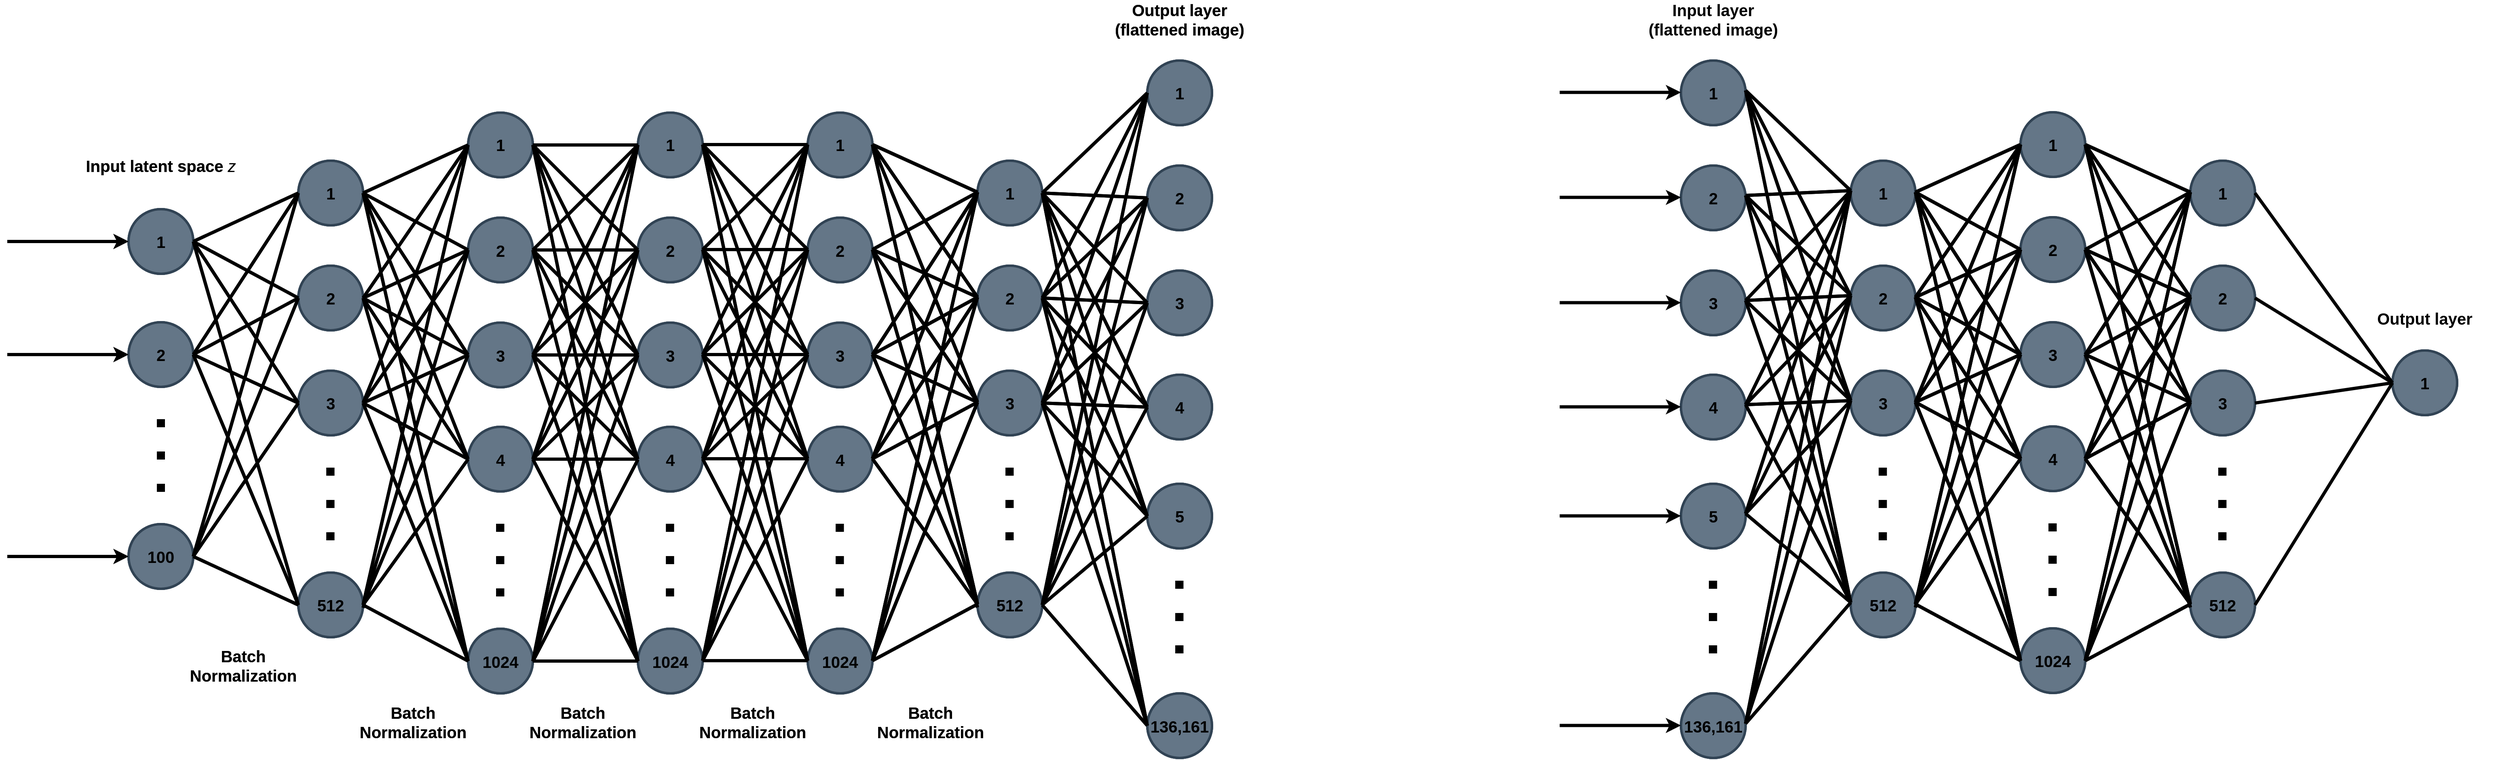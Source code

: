 <mxfile version="24.2.5" type="device">
  <diagram name="Page-1" id="D3sszFPrdjtduCEhyljk">
    <mxGraphModel dx="8218" dy="3816" grid="1" gridSize="10" guides="1" tooltips="1" connect="1" arrows="1" fold="1" page="1" pageScale="1" pageWidth="827" pageHeight="1169" math="0" shadow="0">
      <root>
        <mxCell id="0" />
        <mxCell id="1" parent="0" />
        <mxCell id="jSllaIi2yaHk0O46vXEx-3" value="" style="group" vertex="1" connectable="0" parent="1">
          <mxGeometry x="-1640" y="-820" width="230" height="80" as="geometry" />
        </mxCell>
        <mxCell id="jSllaIi2yaHk0O46vXEx-1" value="" style="ellipse;whiteSpace=wrap;html=1;aspect=fixed;fillColor=#647687;fontColor=#ffffff;strokeColor=#314354;strokeWidth=3;" vertex="1" parent="jSllaIi2yaHk0O46vXEx-3">
          <mxGeometry x="150" width="80" height="80" as="geometry" />
        </mxCell>
        <mxCell id="jSllaIi2yaHk0O46vXEx-2" value="" style="endArrow=classic;html=1;rounded=0;entryX=0;entryY=0.5;entryDx=0;entryDy=0;strokeWidth=4;" edge="1" parent="jSllaIi2yaHk0O46vXEx-3" target="jSllaIi2yaHk0O46vXEx-1">
          <mxGeometry width="50" height="50" relative="1" as="geometry">
            <mxPoint y="40" as="sourcePoint" />
            <mxPoint x="960" y="600" as="targetPoint" />
          </mxGeometry>
        </mxCell>
        <mxCell id="jSllaIi2yaHk0O46vXEx-11" value="&lt;b&gt;&lt;font style=&quot;font-size: 20px;&quot;&gt;1&lt;/font&gt;&lt;/b&gt;" style="text;html=1;align=center;verticalAlign=middle;whiteSpace=wrap;rounded=0;" vertex="1" parent="jSllaIi2yaHk0O46vXEx-3">
          <mxGeometry x="160" y="25" width="60" height="30" as="geometry" />
        </mxCell>
        <mxCell id="jSllaIi2yaHk0O46vXEx-4" value="" style="group" vertex="1" connectable="0" parent="1">
          <mxGeometry x="-1640" y="-680" width="230" height="80" as="geometry" />
        </mxCell>
        <mxCell id="jSllaIi2yaHk0O46vXEx-5" value="" style="ellipse;whiteSpace=wrap;html=1;aspect=fixed;fillColor=#647687;fontColor=#ffffff;strokeColor=#314354;strokeWidth=3;" vertex="1" parent="jSllaIi2yaHk0O46vXEx-4">
          <mxGeometry x="150" width="80" height="80" as="geometry" />
        </mxCell>
        <mxCell id="jSllaIi2yaHk0O46vXEx-6" value="" style="endArrow=classic;html=1;rounded=0;entryX=0;entryY=0.5;entryDx=0;entryDy=0;strokeWidth=4;" edge="1" parent="jSllaIi2yaHk0O46vXEx-4" target="jSllaIi2yaHk0O46vXEx-5">
          <mxGeometry width="50" height="50" relative="1" as="geometry">
            <mxPoint y="40" as="sourcePoint" />
            <mxPoint x="960" y="600" as="targetPoint" />
          </mxGeometry>
        </mxCell>
        <mxCell id="jSllaIi2yaHk0O46vXEx-20" value="&lt;b&gt;&lt;font style=&quot;font-size: 20px;&quot;&gt;2&lt;/font&gt;&lt;/b&gt;" style="text;html=1;align=center;verticalAlign=middle;whiteSpace=wrap;rounded=0;" vertex="1" parent="jSllaIi2yaHk0O46vXEx-4">
          <mxGeometry x="160" y="25" width="60" height="30" as="geometry" />
        </mxCell>
        <mxCell id="jSllaIi2yaHk0O46vXEx-7" value="" style="group" vertex="1" connectable="0" parent="1">
          <mxGeometry x="-1640" y="-430" width="230" height="80" as="geometry" />
        </mxCell>
        <mxCell id="jSllaIi2yaHk0O46vXEx-8" value="" style="ellipse;whiteSpace=wrap;html=1;aspect=fixed;fillColor=#647687;fontColor=#ffffff;strokeColor=#314354;strokeWidth=3;" vertex="1" parent="jSllaIi2yaHk0O46vXEx-7">
          <mxGeometry x="150" width="80" height="80" as="geometry" />
        </mxCell>
        <mxCell id="jSllaIi2yaHk0O46vXEx-9" value="" style="endArrow=classic;html=1;rounded=0;entryX=0;entryY=0.5;entryDx=0;entryDy=0;strokeWidth=4;" edge="1" parent="jSllaIi2yaHk0O46vXEx-7" target="jSllaIi2yaHk0O46vXEx-8">
          <mxGeometry width="50" height="50" relative="1" as="geometry">
            <mxPoint y="40" as="sourcePoint" />
            <mxPoint x="960" y="600" as="targetPoint" />
          </mxGeometry>
        </mxCell>
        <mxCell id="jSllaIi2yaHk0O46vXEx-22" value="&lt;b&gt;&lt;font style=&quot;font-size: 20px;&quot;&gt;100&lt;/font&gt;&lt;/b&gt;" style="text;html=1;align=center;verticalAlign=middle;whiteSpace=wrap;rounded=0;" vertex="1" parent="jSllaIi2yaHk0O46vXEx-7">
          <mxGeometry x="160" y="25" width="60" height="30" as="geometry" />
        </mxCell>
        <mxCell id="jSllaIi2yaHk0O46vXEx-10" value="" style="endArrow=none;dashed=1;html=1;dashPattern=1 3;strokeWidth=10;rounded=0;" edge="1" parent="1">
          <mxGeometry width="50" height="50" relative="1" as="geometry">
            <mxPoint x="-1450" y="-560" as="sourcePoint" />
            <mxPoint x="-1450" y="-440" as="targetPoint" />
          </mxGeometry>
        </mxCell>
        <mxCell id="jSllaIi2yaHk0O46vXEx-24" value="&lt;font style=&quot;font-size: 20px;&quot;&gt;&lt;b&gt;Input latent space &lt;/b&gt;&lt;i style=&quot;&quot;&gt;z&lt;/i&gt;&lt;/font&gt;" style="text;html=1;align=center;verticalAlign=middle;whiteSpace=wrap;rounded=0;" vertex="1" parent="1">
          <mxGeometry x="-1550" y="-889.5" width="200" height="30" as="geometry" />
        </mxCell>
        <mxCell id="jSllaIi2yaHk0O46vXEx-25" value="" style="ellipse;whiteSpace=wrap;html=1;aspect=fixed;fillColor=#647687;fontColor=#ffffff;strokeColor=#314354;strokeWidth=3;" vertex="1" parent="1">
          <mxGeometry x="-1280" y="-880" width="80" height="80" as="geometry" />
        </mxCell>
        <mxCell id="jSllaIi2yaHk0O46vXEx-26" value="" style="ellipse;whiteSpace=wrap;html=1;aspect=fixed;fillColor=#647687;fontColor=#ffffff;strokeColor=#314354;strokeWidth=3;" vertex="1" parent="1">
          <mxGeometry x="-1280" y="-750" width="80" height="80" as="geometry" />
        </mxCell>
        <mxCell id="jSllaIi2yaHk0O46vXEx-27" value="" style="ellipse;whiteSpace=wrap;html=1;aspect=fixed;fillColor=#647687;fontColor=#ffffff;strokeColor=#314354;strokeWidth=3;" vertex="1" parent="1">
          <mxGeometry x="-1280" y="-620" width="80" height="80" as="geometry" />
        </mxCell>
        <mxCell id="jSllaIi2yaHk0O46vXEx-34" value="" style="ellipse;whiteSpace=wrap;html=1;aspect=fixed;fillColor=#647687;fontColor=#ffffff;strokeColor=#314354;strokeWidth=3;" vertex="1" parent="1">
          <mxGeometry x="-1280" y="-370" width="80" height="80" as="geometry" />
        </mxCell>
        <mxCell id="jSllaIi2yaHk0O46vXEx-37" value="" style="endArrow=none;html=1;rounded=0;exitX=1;exitY=0.5;exitDx=0;exitDy=0;entryX=0;entryY=0.5;entryDx=0;entryDy=0;strokeWidth=4;" edge="1" parent="1" source="jSllaIi2yaHk0O46vXEx-1" target="jSllaIi2yaHk0O46vXEx-25">
          <mxGeometry width="50" height="50" relative="1" as="geometry">
            <mxPoint x="-1260" y="-700" as="sourcePoint" />
            <mxPoint x="-1210" y="-750" as="targetPoint" />
          </mxGeometry>
        </mxCell>
        <mxCell id="jSllaIi2yaHk0O46vXEx-38" value="" style="endArrow=none;html=1;rounded=0;exitX=1;exitY=0.5;exitDx=0;exitDy=0;entryX=0;entryY=0.5;entryDx=0;entryDy=0;strokeWidth=4;" edge="1" parent="1" source="jSllaIi2yaHk0O46vXEx-1" target="jSllaIi2yaHk0O46vXEx-26">
          <mxGeometry width="50" height="50" relative="1" as="geometry">
            <mxPoint x="-1400" y="-770" as="sourcePoint" />
            <mxPoint x="-1270" y="-830" as="targetPoint" />
          </mxGeometry>
        </mxCell>
        <mxCell id="jSllaIi2yaHk0O46vXEx-39" value="" style="endArrow=none;html=1;rounded=0;exitX=1;exitY=0.5;exitDx=0;exitDy=0;entryX=0;entryY=0.5;entryDx=0;entryDy=0;strokeWidth=4;" edge="1" parent="1" source="jSllaIi2yaHk0O46vXEx-1" target="jSllaIi2yaHk0O46vXEx-27">
          <mxGeometry width="50" height="50" relative="1" as="geometry">
            <mxPoint x="-1390" y="-760" as="sourcePoint" />
            <mxPoint x="-1260" y="-820" as="targetPoint" />
          </mxGeometry>
        </mxCell>
        <mxCell id="jSllaIi2yaHk0O46vXEx-41" value="" style="endArrow=none;html=1;rounded=0;exitX=1;exitY=0.5;exitDx=0;exitDy=0;entryX=0;entryY=0.5;entryDx=0;entryDy=0;strokeWidth=4;" edge="1" parent="1" source="jSllaIi2yaHk0O46vXEx-1" target="jSllaIi2yaHk0O46vXEx-34">
          <mxGeometry width="50" height="50" relative="1" as="geometry">
            <mxPoint x="-1370" y="-740" as="sourcePoint" />
            <mxPoint x="-1240" y="-800" as="targetPoint" />
          </mxGeometry>
        </mxCell>
        <mxCell id="jSllaIi2yaHk0O46vXEx-42" value="" style="endArrow=none;html=1;rounded=0;exitX=1;exitY=0.5;exitDx=0;exitDy=0;entryX=0;entryY=0.5;entryDx=0;entryDy=0;strokeWidth=4;" edge="1" parent="1" source="jSllaIi2yaHk0O46vXEx-5" target="jSllaIi2yaHk0O46vXEx-25">
          <mxGeometry width="50" height="50" relative="1" as="geometry">
            <mxPoint x="-1360" y="-730" as="sourcePoint" />
            <mxPoint x="-1230" y="-790" as="targetPoint" />
          </mxGeometry>
        </mxCell>
        <mxCell id="jSllaIi2yaHk0O46vXEx-43" value="" style="endArrow=none;html=1;rounded=0;exitX=1;exitY=0.5;exitDx=0;exitDy=0;entryX=0;entryY=0.5;entryDx=0;entryDy=0;strokeWidth=4;" edge="1" parent="1" source="jSllaIi2yaHk0O46vXEx-5" target="jSllaIi2yaHk0O46vXEx-26">
          <mxGeometry width="50" height="50" relative="1" as="geometry">
            <mxPoint x="-1350" y="-720" as="sourcePoint" />
            <mxPoint x="-1220" y="-780" as="targetPoint" />
          </mxGeometry>
        </mxCell>
        <mxCell id="jSllaIi2yaHk0O46vXEx-44" value="" style="endArrow=none;html=1;rounded=0;exitX=1;exitY=0.5;exitDx=0;exitDy=0;entryX=0;entryY=0.5;entryDx=0;entryDy=0;strokeWidth=4;" edge="1" parent="1" source="jSllaIi2yaHk0O46vXEx-5" target="jSllaIi2yaHk0O46vXEx-27">
          <mxGeometry width="50" height="50" relative="1" as="geometry">
            <mxPoint x="-1340" y="-710" as="sourcePoint" />
            <mxPoint x="-1210" y="-770" as="targetPoint" />
          </mxGeometry>
        </mxCell>
        <mxCell id="jSllaIi2yaHk0O46vXEx-46" value="" style="endArrow=none;html=1;rounded=0;exitX=1;exitY=0.5;exitDx=0;exitDy=0;entryX=0;entryY=0.5;entryDx=0;entryDy=0;strokeWidth=4;" edge="1" parent="1" source="jSllaIi2yaHk0O46vXEx-5" target="jSllaIi2yaHk0O46vXEx-34">
          <mxGeometry width="50" height="50" relative="1" as="geometry">
            <mxPoint x="-1320" y="-690" as="sourcePoint" />
            <mxPoint x="-1190" y="-750" as="targetPoint" />
          </mxGeometry>
        </mxCell>
        <mxCell id="jSllaIi2yaHk0O46vXEx-47" value="" style="endArrow=none;html=1;rounded=0;exitX=1;exitY=0.5;exitDx=0;exitDy=0;entryX=0;entryY=0.5;entryDx=0;entryDy=0;strokeWidth=4;" edge="1" parent="1" source="jSllaIi2yaHk0O46vXEx-8" target="jSllaIi2yaHk0O46vXEx-25">
          <mxGeometry width="50" height="50" relative="1" as="geometry">
            <mxPoint x="-1310" y="-680" as="sourcePoint" />
            <mxPoint x="-1180" y="-740" as="targetPoint" />
          </mxGeometry>
        </mxCell>
        <mxCell id="jSllaIi2yaHk0O46vXEx-48" value="" style="endArrow=none;html=1;rounded=0;exitX=1;exitY=0.5;exitDx=0;exitDy=0;entryX=0;entryY=0.5;entryDx=0;entryDy=0;strokeWidth=4;" edge="1" parent="1" source="jSllaIi2yaHk0O46vXEx-8" target="jSllaIi2yaHk0O46vXEx-26">
          <mxGeometry width="50" height="50" relative="1" as="geometry">
            <mxPoint x="-1300" y="-670" as="sourcePoint" />
            <mxPoint x="-1170" y="-730" as="targetPoint" />
          </mxGeometry>
        </mxCell>
        <mxCell id="jSllaIi2yaHk0O46vXEx-49" value="" style="endArrow=none;html=1;rounded=0;exitX=1;exitY=0.5;exitDx=0;exitDy=0;entryX=0;entryY=0.5;entryDx=0;entryDy=0;strokeWidth=4;" edge="1" parent="1" source="jSllaIi2yaHk0O46vXEx-8" target="jSllaIi2yaHk0O46vXEx-27">
          <mxGeometry width="50" height="50" relative="1" as="geometry">
            <mxPoint x="-1290" y="-660" as="sourcePoint" />
            <mxPoint x="-1160" y="-720" as="targetPoint" />
          </mxGeometry>
        </mxCell>
        <mxCell id="jSllaIi2yaHk0O46vXEx-51" value="" style="endArrow=none;html=1;rounded=0;exitX=1;exitY=0.5;exitDx=0;exitDy=0;entryX=0;entryY=0.5;entryDx=0;entryDy=0;strokeWidth=4;" edge="1" parent="1" source="jSllaIi2yaHk0O46vXEx-8" target="jSllaIi2yaHk0O46vXEx-34">
          <mxGeometry width="50" height="50" relative="1" as="geometry">
            <mxPoint x="-1270" y="-640" as="sourcePoint" />
            <mxPoint x="-1140" y="-700" as="targetPoint" />
          </mxGeometry>
        </mxCell>
        <mxCell id="jSllaIi2yaHk0O46vXEx-52" value="&lt;b&gt;&lt;font style=&quot;font-size: 20px;&quot;&gt;1&lt;/font&gt;&lt;/b&gt;" style="text;html=1;align=center;verticalAlign=middle;whiteSpace=wrap;rounded=0;" vertex="1" parent="1">
          <mxGeometry x="-1270" y="-860" width="60" height="30" as="geometry" />
        </mxCell>
        <mxCell id="jSllaIi2yaHk0O46vXEx-53" value="&lt;b&gt;&lt;font style=&quot;font-size: 20px;&quot;&gt;2&lt;/font&gt;&lt;/b&gt;" style="text;html=1;align=center;verticalAlign=middle;whiteSpace=wrap;rounded=0;" vertex="1" parent="1">
          <mxGeometry x="-1270" y="-725" width="60" height="30" as="geometry" />
        </mxCell>
        <mxCell id="jSllaIi2yaHk0O46vXEx-54" value="&lt;span style=&quot;font-size: 20px;&quot;&gt;&lt;b&gt;3&lt;/b&gt;&lt;/span&gt;" style="text;html=1;align=center;verticalAlign=middle;whiteSpace=wrap;rounded=0;" vertex="1" parent="1">
          <mxGeometry x="-1270" y="-595" width="60" height="30" as="geometry" />
        </mxCell>
        <mxCell id="jSllaIi2yaHk0O46vXEx-55" value="&lt;span style=&quot;font-size: 20px;&quot;&gt;&lt;b&gt;512&lt;/b&gt;&lt;/span&gt;" style="text;html=1;align=center;verticalAlign=middle;whiteSpace=wrap;rounded=0;" vertex="1" parent="1">
          <mxGeometry x="-1270" y="-345" width="60" height="30" as="geometry" />
        </mxCell>
        <mxCell id="jSllaIi2yaHk0O46vXEx-56" value="" style="endArrow=none;dashed=1;html=1;dashPattern=1 3;strokeWidth=10;rounded=0;" edge="1" parent="1">
          <mxGeometry width="50" height="50" relative="1" as="geometry">
            <mxPoint x="-1240.37" y="-500" as="sourcePoint" />
            <mxPoint x="-1240.37" y="-380" as="targetPoint" />
          </mxGeometry>
        </mxCell>
        <mxCell id="jSllaIi2yaHk0O46vXEx-60" value="" style="ellipse;whiteSpace=wrap;html=1;aspect=fixed;fillColor=#647687;fontColor=#ffffff;strokeColor=#314354;strokeWidth=3;" vertex="1" parent="1">
          <mxGeometry x="-1070" y="-939.5" width="80" height="80" as="geometry" />
        </mxCell>
        <mxCell id="jSllaIi2yaHk0O46vXEx-61" value="" style="ellipse;whiteSpace=wrap;html=1;aspect=fixed;fillColor=#647687;fontColor=#ffffff;strokeColor=#314354;strokeWidth=3;" vertex="1" parent="1">
          <mxGeometry x="-1070" y="-809.5" width="80" height="80" as="geometry" />
        </mxCell>
        <mxCell id="jSllaIi2yaHk0O46vXEx-62" value="" style="ellipse;whiteSpace=wrap;html=1;aspect=fixed;fillColor=#647687;fontColor=#ffffff;strokeColor=#314354;strokeWidth=3;" vertex="1" parent="1">
          <mxGeometry x="-1070" y="-679.5" width="80" height="80" as="geometry" />
        </mxCell>
        <mxCell id="jSllaIi2yaHk0O46vXEx-63" value="" style="ellipse;whiteSpace=wrap;html=1;aspect=fixed;fillColor=#647687;fontColor=#ffffff;strokeColor=#314354;strokeWidth=3;" vertex="1" parent="1">
          <mxGeometry x="-1070" y="-300.5" width="80" height="80" as="geometry" />
        </mxCell>
        <mxCell id="jSllaIi2yaHk0O46vXEx-64" value="&lt;b&gt;&lt;font style=&quot;font-size: 20px;&quot;&gt;1&lt;/font&gt;&lt;/b&gt;" style="text;html=1;align=center;verticalAlign=middle;whiteSpace=wrap;rounded=0;" vertex="1" parent="1">
          <mxGeometry x="-1060" y="-919.5" width="60" height="30" as="geometry" />
        </mxCell>
        <mxCell id="jSllaIi2yaHk0O46vXEx-65" value="&lt;b&gt;&lt;font style=&quot;font-size: 20px;&quot;&gt;2&lt;/font&gt;&lt;/b&gt;" style="text;html=1;align=center;verticalAlign=middle;whiteSpace=wrap;rounded=0;" vertex="1" parent="1">
          <mxGeometry x="-1060" y="-784.5" width="60" height="30" as="geometry" />
        </mxCell>
        <mxCell id="jSllaIi2yaHk0O46vXEx-66" value="&lt;span style=&quot;font-size: 20px;&quot;&gt;&lt;b&gt;3&lt;/b&gt;&lt;/span&gt;" style="text;html=1;align=center;verticalAlign=middle;whiteSpace=wrap;rounded=0;" vertex="1" parent="1">
          <mxGeometry x="-1060" y="-654.5" width="60" height="30" as="geometry" />
        </mxCell>
        <mxCell id="jSllaIi2yaHk0O46vXEx-68" value="&lt;span style=&quot;font-size: 20px;&quot;&gt;&lt;b&gt;1024&lt;/b&gt;&lt;/span&gt;" style="text;html=1;align=center;verticalAlign=middle;whiteSpace=wrap;rounded=0;" vertex="1" parent="1">
          <mxGeometry x="-1060" y="-275.5" width="60" height="30" as="geometry" />
        </mxCell>
        <mxCell id="jSllaIi2yaHk0O46vXEx-69" value="" style="ellipse;whiteSpace=wrap;html=1;aspect=fixed;fillColor=#647687;fontColor=#ffffff;strokeColor=#314354;strokeWidth=3;" vertex="1" parent="1">
          <mxGeometry x="-1070" y="-550.5" width="80" height="80" as="geometry" />
        </mxCell>
        <mxCell id="jSllaIi2yaHk0O46vXEx-70" value="&lt;span style=&quot;font-size: 20px;&quot;&gt;&lt;b&gt;4&lt;/b&gt;&lt;/span&gt;" style="text;html=1;align=center;verticalAlign=middle;whiteSpace=wrap;rounded=0;" vertex="1" parent="1">
          <mxGeometry x="-1060" y="-525.5" width="60" height="30" as="geometry" />
        </mxCell>
        <mxCell id="jSllaIi2yaHk0O46vXEx-71" value="" style="endArrow=none;dashed=1;html=1;dashPattern=1 3;strokeWidth=10;rounded=0;" edge="1" parent="1">
          <mxGeometry width="50" height="50" relative="1" as="geometry">
            <mxPoint x="-1030.36" y="-430.5" as="sourcePoint" />
            <mxPoint x="-1030.36" y="-310.5" as="targetPoint" />
          </mxGeometry>
        </mxCell>
        <mxCell id="jSllaIi2yaHk0O46vXEx-72" value="" style="endArrow=none;html=1;rounded=0;entryX=0;entryY=0.5;entryDx=0;entryDy=0;strokeWidth=4;" edge="1" parent="1" target="jSllaIi2yaHk0O46vXEx-60">
          <mxGeometry width="50" height="50" relative="1" as="geometry">
            <mxPoint x="-1200" y="-840" as="sourcePoint" />
            <mxPoint x="-1070" y="-890" as="targetPoint" />
          </mxGeometry>
        </mxCell>
        <mxCell id="jSllaIi2yaHk0O46vXEx-73" value="" style="endArrow=none;html=1;rounded=0;exitX=1;exitY=0.5;exitDx=0;exitDy=0;entryX=0;entryY=0.5;entryDx=0;entryDy=0;strokeWidth=4;" edge="1" parent="1" source="jSllaIi2yaHk0O46vXEx-25" target="jSllaIi2yaHk0O46vXEx-61">
          <mxGeometry width="50" height="50" relative="1" as="geometry">
            <mxPoint x="-1190" y="-710" as="sourcePoint" />
            <mxPoint x="-1060" y="-770" as="targetPoint" />
          </mxGeometry>
        </mxCell>
        <mxCell id="jSllaIi2yaHk0O46vXEx-74" value="" style="endArrow=none;html=1;rounded=0;exitX=0;exitY=0.5;exitDx=0;exitDy=0;entryX=1;entryY=0.5;entryDx=0;entryDy=0;strokeWidth=4;" edge="1" parent="1" source="jSllaIi2yaHk0O46vXEx-62" target="jSllaIi2yaHk0O46vXEx-25">
          <mxGeometry width="50" height="50" relative="1" as="geometry">
            <mxPoint x="-1380" y="-750" as="sourcePoint" />
            <mxPoint x="-1250" y="-810" as="targetPoint" />
          </mxGeometry>
        </mxCell>
        <mxCell id="jSllaIi2yaHk0O46vXEx-75" value="" style="endArrow=none;html=1;rounded=0;exitX=0;exitY=0.5;exitDx=0;exitDy=0;entryX=1;entryY=0.5;entryDx=0;entryDy=0;strokeWidth=4;" edge="1" parent="1" source="jSllaIi2yaHk0O46vXEx-69" target="jSllaIi2yaHk0O46vXEx-25">
          <mxGeometry width="50" height="50" relative="1" as="geometry">
            <mxPoint x="-1370" y="-740" as="sourcePoint" />
            <mxPoint x="-1240" y="-800" as="targetPoint" />
          </mxGeometry>
        </mxCell>
        <mxCell id="jSllaIi2yaHk0O46vXEx-76" value="" style="endArrow=none;html=1;rounded=0;exitX=0;exitY=0.5;exitDx=0;exitDy=0;entryX=1;entryY=0.5;entryDx=0;entryDy=0;strokeWidth=4;" edge="1" parent="1" source="jSllaIi2yaHk0O46vXEx-63" target="jSllaIi2yaHk0O46vXEx-25">
          <mxGeometry width="50" height="50" relative="1" as="geometry">
            <mxPoint x="-1360" y="-730" as="sourcePoint" />
            <mxPoint x="-1230" y="-790" as="targetPoint" />
          </mxGeometry>
        </mxCell>
        <mxCell id="jSllaIi2yaHk0O46vXEx-77" value="" style="endArrow=none;html=1;rounded=0;exitX=1;exitY=0.5;exitDx=0;exitDy=0;entryX=0;entryY=0.5;entryDx=0;entryDy=0;strokeWidth=4;" edge="1" parent="1" source="jSllaIi2yaHk0O46vXEx-26" target="jSllaIi2yaHk0O46vXEx-60">
          <mxGeometry width="50" height="50" relative="1" as="geometry">
            <mxPoint x="-1050" y="-670" as="sourcePoint" />
            <mxPoint x="-920" y="-730" as="targetPoint" />
          </mxGeometry>
        </mxCell>
        <mxCell id="jSllaIi2yaHk0O46vXEx-78" value="" style="endArrow=none;html=1;rounded=0;exitX=1;exitY=0.5;exitDx=0;exitDy=0;entryX=0;entryY=0.5;entryDx=0;entryDy=0;strokeWidth=4;" edge="1" parent="1" source="jSllaIi2yaHk0O46vXEx-26" target="jSllaIi2yaHk0O46vXEx-61">
          <mxGeometry width="50" height="50" relative="1" as="geometry">
            <mxPoint x="-1340" y="-710" as="sourcePoint" />
            <mxPoint x="-1210" y="-770" as="targetPoint" />
          </mxGeometry>
        </mxCell>
        <mxCell id="jSllaIi2yaHk0O46vXEx-79" value="" style="endArrow=none;html=1;rounded=0;exitX=1;exitY=0.5;exitDx=0;exitDy=0;entryX=0;entryY=0.5;entryDx=0;entryDy=0;strokeWidth=4;" edge="1" parent="1" source="jSllaIi2yaHk0O46vXEx-26" target="jSllaIi2yaHk0O46vXEx-62">
          <mxGeometry width="50" height="50" relative="1" as="geometry">
            <mxPoint x="-1330" y="-700" as="sourcePoint" />
            <mxPoint x="-1200" y="-760" as="targetPoint" />
          </mxGeometry>
        </mxCell>
        <mxCell id="jSllaIi2yaHk0O46vXEx-80" value="" style="endArrow=none;html=1;rounded=0;exitX=0;exitY=0.5;exitDx=0;exitDy=0;entryX=1;entryY=0.5;entryDx=0;entryDy=0;strokeWidth=4;" edge="1" parent="1" source="jSllaIi2yaHk0O46vXEx-69" target="jSllaIi2yaHk0O46vXEx-26">
          <mxGeometry width="50" height="50" relative="1" as="geometry">
            <mxPoint x="-1320" y="-690" as="sourcePoint" />
            <mxPoint x="-1190" y="-750" as="targetPoint" />
          </mxGeometry>
        </mxCell>
        <mxCell id="jSllaIi2yaHk0O46vXEx-81" value="" style="endArrow=none;html=1;rounded=0;exitX=0;exitY=0.5;exitDx=0;exitDy=0;entryX=1;entryY=0.5;entryDx=0;entryDy=0;strokeWidth=4;" edge="1" parent="1" source="jSllaIi2yaHk0O46vXEx-63" target="jSllaIi2yaHk0O46vXEx-26">
          <mxGeometry width="50" height="50" relative="1" as="geometry">
            <mxPoint x="-1310" y="-680" as="sourcePoint" />
            <mxPoint x="-1180" y="-740" as="targetPoint" />
          </mxGeometry>
        </mxCell>
        <mxCell id="jSllaIi2yaHk0O46vXEx-82" value="" style="endArrow=none;html=1;rounded=0;exitX=1;exitY=0.5;exitDx=0;exitDy=0;entryX=0;entryY=0.5;entryDx=0;entryDy=0;strokeWidth=4;" edge="1" parent="1" source="jSllaIi2yaHk0O46vXEx-27" target="jSllaIi2yaHk0O46vXEx-60">
          <mxGeometry width="50" height="50" relative="1" as="geometry">
            <mxPoint x="-1300" y="-670" as="sourcePoint" />
            <mxPoint x="-1170" y="-730" as="targetPoint" />
          </mxGeometry>
        </mxCell>
        <mxCell id="jSllaIi2yaHk0O46vXEx-83" value="" style="endArrow=none;html=1;rounded=0;exitX=0;exitY=0.5;exitDx=0;exitDy=0;entryX=1;entryY=0.5;entryDx=0;entryDy=0;strokeWidth=4;" edge="1" parent="1" source="jSllaIi2yaHk0O46vXEx-61" target="jSllaIi2yaHk0O46vXEx-27">
          <mxGeometry width="50" height="50" relative="1" as="geometry">
            <mxPoint x="-1290" y="-660" as="sourcePoint" />
            <mxPoint x="-1160" y="-720" as="targetPoint" />
          </mxGeometry>
        </mxCell>
        <mxCell id="jSllaIi2yaHk0O46vXEx-84" value="" style="endArrow=none;html=1;rounded=0;exitX=1;exitY=0.5;exitDx=0;exitDy=0;entryX=0;entryY=0.5;entryDx=0;entryDy=0;strokeWidth=4;" edge="1" parent="1" source="jSllaIi2yaHk0O46vXEx-27" target="jSllaIi2yaHk0O46vXEx-62">
          <mxGeometry width="50" height="50" relative="1" as="geometry">
            <mxPoint x="-1280" y="-650" as="sourcePoint" />
            <mxPoint x="-1150" y="-710" as="targetPoint" />
          </mxGeometry>
        </mxCell>
        <mxCell id="jSllaIi2yaHk0O46vXEx-85" value="" style="endArrow=none;html=1;rounded=0;exitX=1;exitY=0.5;exitDx=0;exitDy=0;entryX=0;entryY=0.5;entryDx=0;entryDy=0;strokeWidth=4;" edge="1" parent="1" source="jSllaIi2yaHk0O46vXEx-27" target="jSllaIi2yaHk0O46vXEx-69">
          <mxGeometry width="50" height="50" relative="1" as="geometry">
            <mxPoint x="-1270" y="-640" as="sourcePoint" />
            <mxPoint x="-1140" y="-700" as="targetPoint" />
          </mxGeometry>
        </mxCell>
        <mxCell id="jSllaIi2yaHk0O46vXEx-86" value="" style="endArrow=none;html=1;rounded=0;exitX=1;exitY=0.5;exitDx=0;exitDy=0;entryX=0;entryY=0.5;entryDx=0;entryDy=0;strokeWidth=4;" edge="1" parent="1" source="jSllaIi2yaHk0O46vXEx-27" target="jSllaIi2yaHk0O46vXEx-63">
          <mxGeometry width="50" height="50" relative="1" as="geometry">
            <mxPoint x="-1260" y="-630" as="sourcePoint" />
            <mxPoint x="-1130" y="-690" as="targetPoint" />
          </mxGeometry>
        </mxCell>
        <mxCell id="jSllaIi2yaHk0O46vXEx-87" value="" style="endArrow=none;html=1;rounded=0;exitX=1;exitY=0.5;exitDx=0;exitDy=0;entryX=0;entryY=0.5;entryDx=0;entryDy=0;strokeWidth=4;" edge="1" parent="1" source="jSllaIi2yaHk0O46vXEx-34" target="jSllaIi2yaHk0O46vXEx-63">
          <mxGeometry width="50" height="50" relative="1" as="geometry">
            <mxPoint x="-1250" y="-620" as="sourcePoint" />
            <mxPoint x="-1120" y="-680" as="targetPoint" />
          </mxGeometry>
        </mxCell>
        <mxCell id="jSllaIi2yaHk0O46vXEx-88" value="" style="endArrow=none;html=1;rounded=0;exitX=1;exitY=0.5;exitDx=0;exitDy=0;entryX=0;entryY=0.5;entryDx=0;entryDy=0;strokeWidth=4;" edge="1" parent="1" source="jSllaIi2yaHk0O46vXEx-34" target="jSllaIi2yaHk0O46vXEx-69">
          <mxGeometry width="50" height="50" relative="1" as="geometry">
            <mxPoint x="-1240" y="-610" as="sourcePoint" />
            <mxPoint x="-1110" y="-670" as="targetPoint" />
          </mxGeometry>
        </mxCell>
        <mxCell id="jSllaIi2yaHk0O46vXEx-89" value="" style="endArrow=none;html=1;rounded=0;exitX=1;exitY=0.5;exitDx=0;exitDy=0;entryX=0;entryY=0.5;entryDx=0;entryDy=0;strokeWidth=4;" edge="1" parent="1" source="jSllaIi2yaHk0O46vXEx-34" target="jSllaIi2yaHk0O46vXEx-62">
          <mxGeometry width="50" height="50" relative="1" as="geometry">
            <mxPoint x="-1230" y="-600" as="sourcePoint" />
            <mxPoint x="-1100" y="-660" as="targetPoint" />
          </mxGeometry>
        </mxCell>
        <mxCell id="jSllaIi2yaHk0O46vXEx-90" value="" style="endArrow=none;html=1;rounded=0;exitX=1;exitY=0.544;exitDx=0;exitDy=0;entryX=0;entryY=0.5;entryDx=0;entryDy=0;strokeWidth=4;exitPerimeter=0;" edge="1" parent="1" source="jSllaIi2yaHk0O46vXEx-34" target="jSllaIi2yaHk0O46vXEx-61">
          <mxGeometry width="50" height="50" relative="1" as="geometry">
            <mxPoint x="-1220" y="-590" as="sourcePoint" />
            <mxPoint x="-1090" y="-650" as="targetPoint" />
          </mxGeometry>
        </mxCell>
        <mxCell id="jSllaIi2yaHk0O46vXEx-91" value="" style="endArrow=none;html=1;rounded=0;exitX=1;exitY=0.5;exitDx=0;exitDy=0;entryX=0;entryY=0.5;entryDx=0;entryDy=0;strokeWidth=4;" edge="1" parent="1" source="jSllaIi2yaHk0O46vXEx-34" target="jSllaIi2yaHk0O46vXEx-60">
          <mxGeometry width="50" height="50" relative="1" as="geometry">
            <mxPoint x="-1210" y="-580" as="sourcePoint" />
            <mxPoint x="-1080" y="-640" as="targetPoint" />
          </mxGeometry>
        </mxCell>
        <mxCell id="jSllaIi2yaHk0O46vXEx-98" value="" style="ellipse;whiteSpace=wrap;html=1;aspect=fixed;fillColor=#647687;fontColor=#ffffff;strokeColor=#314354;strokeWidth=3;" vertex="1" parent="1">
          <mxGeometry x="-860" y="-939.5" width="80" height="80" as="geometry" />
        </mxCell>
        <mxCell id="jSllaIi2yaHk0O46vXEx-99" value="" style="ellipse;whiteSpace=wrap;html=1;aspect=fixed;fillColor=#647687;fontColor=#ffffff;strokeColor=#314354;strokeWidth=3;" vertex="1" parent="1">
          <mxGeometry x="-860" y="-809.5" width="80" height="80" as="geometry" />
        </mxCell>
        <mxCell id="jSllaIi2yaHk0O46vXEx-100" value="" style="ellipse;whiteSpace=wrap;html=1;aspect=fixed;fillColor=#647687;fontColor=#ffffff;strokeColor=#314354;strokeWidth=3;" vertex="1" parent="1">
          <mxGeometry x="-860" y="-679.5" width="80" height="80" as="geometry" />
        </mxCell>
        <mxCell id="jSllaIi2yaHk0O46vXEx-101" value="" style="ellipse;whiteSpace=wrap;html=1;aspect=fixed;fillColor=#647687;fontColor=#ffffff;strokeColor=#314354;strokeWidth=3;" vertex="1" parent="1">
          <mxGeometry x="-860" y="-300.5" width="80" height="80" as="geometry" />
        </mxCell>
        <mxCell id="jSllaIi2yaHk0O46vXEx-102" value="&lt;b&gt;&lt;font style=&quot;font-size: 20px;&quot;&gt;1&lt;/font&gt;&lt;/b&gt;" style="text;html=1;align=center;verticalAlign=middle;whiteSpace=wrap;rounded=0;" vertex="1" parent="1">
          <mxGeometry x="-850" y="-919.5" width="60" height="30" as="geometry" />
        </mxCell>
        <mxCell id="jSllaIi2yaHk0O46vXEx-103" value="&lt;b&gt;&lt;font style=&quot;font-size: 20px;&quot;&gt;2&lt;/font&gt;&lt;/b&gt;" style="text;html=1;align=center;verticalAlign=middle;whiteSpace=wrap;rounded=0;" vertex="1" parent="1">
          <mxGeometry x="-850" y="-784.5" width="60" height="30" as="geometry" />
        </mxCell>
        <mxCell id="jSllaIi2yaHk0O46vXEx-104" value="&lt;span style=&quot;font-size: 20px;&quot;&gt;&lt;b&gt;3&lt;/b&gt;&lt;/span&gt;" style="text;html=1;align=center;verticalAlign=middle;whiteSpace=wrap;rounded=0;" vertex="1" parent="1">
          <mxGeometry x="-850" y="-654.5" width="60" height="30" as="geometry" />
        </mxCell>
        <mxCell id="jSllaIi2yaHk0O46vXEx-105" value="&lt;span style=&quot;font-size: 20px;&quot;&gt;&lt;b&gt;1024&lt;/b&gt;&lt;/span&gt;" style="text;html=1;align=center;verticalAlign=middle;whiteSpace=wrap;rounded=0;" vertex="1" parent="1">
          <mxGeometry x="-850" y="-275.5" width="60" height="30" as="geometry" />
        </mxCell>
        <mxCell id="jSllaIi2yaHk0O46vXEx-106" value="" style="ellipse;whiteSpace=wrap;html=1;aspect=fixed;fillColor=#647687;fontColor=#ffffff;strokeColor=#314354;strokeWidth=3;" vertex="1" parent="1">
          <mxGeometry x="-860" y="-550.5" width="80" height="80" as="geometry" />
        </mxCell>
        <mxCell id="jSllaIi2yaHk0O46vXEx-107" value="&lt;span style=&quot;font-size: 20px;&quot;&gt;&lt;b&gt;4&lt;/b&gt;&lt;/span&gt;" style="text;html=1;align=center;verticalAlign=middle;whiteSpace=wrap;rounded=0;" vertex="1" parent="1">
          <mxGeometry x="-850" y="-525.5" width="60" height="30" as="geometry" />
        </mxCell>
        <mxCell id="jSllaIi2yaHk0O46vXEx-108" value="" style="endArrow=none;dashed=1;html=1;dashPattern=1 3;strokeWidth=10;rounded=0;" edge="1" parent="1">
          <mxGeometry width="50" height="50" relative="1" as="geometry">
            <mxPoint x="-820.36" y="-430.5" as="sourcePoint" />
            <mxPoint x="-820.36" y="-310.5" as="targetPoint" />
          </mxGeometry>
        </mxCell>
        <mxCell id="jSllaIi2yaHk0O46vXEx-109" value="" style="ellipse;whiteSpace=wrap;html=1;aspect=fixed;fillColor=#647687;fontColor=#ffffff;strokeColor=#314354;strokeWidth=3;" vertex="1" parent="1">
          <mxGeometry x="-650" y="-939.5" width="80" height="80" as="geometry" />
        </mxCell>
        <mxCell id="jSllaIi2yaHk0O46vXEx-110" value="" style="ellipse;whiteSpace=wrap;html=1;aspect=fixed;fillColor=#647687;fontColor=#ffffff;strokeColor=#314354;strokeWidth=3;" vertex="1" parent="1">
          <mxGeometry x="-650" y="-809.5" width="80" height="80" as="geometry" />
        </mxCell>
        <mxCell id="jSllaIi2yaHk0O46vXEx-111" value="" style="ellipse;whiteSpace=wrap;html=1;aspect=fixed;fillColor=#647687;fontColor=#ffffff;strokeColor=#314354;strokeWidth=3;" vertex="1" parent="1">
          <mxGeometry x="-650" y="-679.5" width="80" height="80" as="geometry" />
        </mxCell>
        <mxCell id="jSllaIi2yaHk0O46vXEx-112" value="" style="ellipse;whiteSpace=wrap;html=1;aspect=fixed;fillColor=#647687;fontColor=#ffffff;strokeColor=#314354;strokeWidth=3;" vertex="1" parent="1">
          <mxGeometry x="-650" y="-300.5" width="80" height="80" as="geometry" />
        </mxCell>
        <mxCell id="jSllaIi2yaHk0O46vXEx-113" value="&lt;b&gt;&lt;font style=&quot;font-size: 20px;&quot;&gt;1&lt;/font&gt;&lt;/b&gt;" style="text;html=1;align=center;verticalAlign=middle;whiteSpace=wrap;rounded=0;" vertex="1" parent="1">
          <mxGeometry x="-640" y="-919.5" width="60" height="30" as="geometry" />
        </mxCell>
        <mxCell id="jSllaIi2yaHk0O46vXEx-114" value="&lt;b&gt;&lt;font style=&quot;font-size: 20px;&quot;&gt;2&lt;/font&gt;&lt;/b&gt;" style="text;html=1;align=center;verticalAlign=middle;whiteSpace=wrap;rounded=0;" vertex="1" parent="1">
          <mxGeometry x="-640" y="-784.5" width="60" height="30" as="geometry" />
        </mxCell>
        <mxCell id="jSllaIi2yaHk0O46vXEx-115" value="&lt;span style=&quot;font-size: 20px;&quot;&gt;&lt;b&gt;3&lt;/b&gt;&lt;/span&gt;" style="text;html=1;align=center;verticalAlign=middle;whiteSpace=wrap;rounded=0;" vertex="1" parent="1">
          <mxGeometry x="-640" y="-654.5" width="60" height="30" as="geometry" />
        </mxCell>
        <mxCell id="jSllaIi2yaHk0O46vXEx-116" value="&lt;span style=&quot;font-size: 20px;&quot;&gt;&lt;b&gt;1024&lt;/b&gt;&lt;/span&gt;" style="text;html=1;align=center;verticalAlign=middle;whiteSpace=wrap;rounded=0;" vertex="1" parent="1">
          <mxGeometry x="-640" y="-275.5" width="60" height="30" as="geometry" />
        </mxCell>
        <mxCell id="jSllaIi2yaHk0O46vXEx-117" value="" style="ellipse;whiteSpace=wrap;html=1;aspect=fixed;fillColor=#647687;fontColor=#ffffff;strokeColor=#314354;strokeWidth=3;" vertex="1" parent="1">
          <mxGeometry x="-650" y="-550.5" width="80" height="80" as="geometry" />
        </mxCell>
        <mxCell id="jSllaIi2yaHk0O46vXEx-118" value="&lt;span style=&quot;font-size: 20px;&quot;&gt;&lt;b&gt;4&lt;/b&gt;&lt;/span&gt;" style="text;html=1;align=center;verticalAlign=middle;whiteSpace=wrap;rounded=0;" vertex="1" parent="1">
          <mxGeometry x="-640" y="-525.5" width="60" height="30" as="geometry" />
        </mxCell>
        <mxCell id="jSllaIi2yaHk0O46vXEx-119" value="" style="endArrow=none;dashed=1;html=1;dashPattern=1 3;strokeWidth=10;rounded=0;" edge="1" parent="1">
          <mxGeometry width="50" height="50" relative="1" as="geometry">
            <mxPoint x="-610.36" y="-430.5" as="sourcePoint" />
            <mxPoint x="-610.36" y="-310.5" as="targetPoint" />
          </mxGeometry>
        </mxCell>
        <mxCell id="jSllaIi2yaHk0O46vXEx-120" value="" style="endArrow=none;html=1;rounded=0;strokeWidth=4;exitX=1;exitY=0.5;exitDx=0;exitDy=0;entryX=0;entryY=0.5;entryDx=0;entryDy=0;" edge="1" parent="1" source="jSllaIi2yaHk0O46vXEx-60" target="jSllaIi2yaHk0O46vXEx-98">
          <mxGeometry width="50" height="50" relative="1" as="geometry">
            <mxPoint x="-845" y="-1010" as="sourcePoint" />
            <mxPoint x="-795" y="-1060" as="targetPoint" />
          </mxGeometry>
        </mxCell>
        <mxCell id="jSllaIi2yaHk0O46vXEx-121" value="" style="ellipse;whiteSpace=wrap;html=1;aspect=fixed;fillColor=#647687;fontColor=#ffffff;strokeColor=#314354;strokeWidth=3;" vertex="1" parent="1">
          <mxGeometry x="-440" y="-880" width="80" height="80" as="geometry" />
        </mxCell>
        <mxCell id="jSllaIi2yaHk0O46vXEx-122" value="" style="ellipse;whiteSpace=wrap;html=1;aspect=fixed;fillColor=#647687;fontColor=#ffffff;strokeColor=#314354;strokeWidth=3;" vertex="1" parent="1">
          <mxGeometry x="-440" y="-750" width="80" height="80" as="geometry" />
        </mxCell>
        <mxCell id="jSllaIi2yaHk0O46vXEx-123" value="" style="ellipse;whiteSpace=wrap;html=1;aspect=fixed;fillColor=#647687;fontColor=#ffffff;strokeColor=#314354;strokeWidth=3;" vertex="1" parent="1">
          <mxGeometry x="-440" y="-620" width="80" height="80" as="geometry" />
        </mxCell>
        <mxCell id="jSllaIi2yaHk0O46vXEx-124" value="" style="ellipse;whiteSpace=wrap;html=1;aspect=fixed;fillColor=#647687;fontColor=#ffffff;strokeColor=#314354;strokeWidth=3;" vertex="1" parent="1">
          <mxGeometry x="-440" y="-370" width="80" height="80" as="geometry" />
        </mxCell>
        <mxCell id="jSllaIi2yaHk0O46vXEx-125" value="&lt;b&gt;&lt;font style=&quot;font-size: 20px;&quot;&gt;1&lt;/font&gt;&lt;/b&gt;" style="text;html=1;align=center;verticalAlign=middle;whiteSpace=wrap;rounded=0;" vertex="1" parent="1">
          <mxGeometry x="-430" y="-860" width="60" height="30" as="geometry" />
        </mxCell>
        <mxCell id="jSllaIi2yaHk0O46vXEx-126" value="&lt;b&gt;&lt;font style=&quot;font-size: 20px;&quot;&gt;2&lt;/font&gt;&lt;/b&gt;" style="text;html=1;align=center;verticalAlign=middle;whiteSpace=wrap;rounded=0;" vertex="1" parent="1">
          <mxGeometry x="-430" y="-725" width="60" height="30" as="geometry" />
        </mxCell>
        <mxCell id="jSllaIi2yaHk0O46vXEx-127" value="&lt;span style=&quot;font-size: 20px;&quot;&gt;&lt;b&gt;3&lt;/b&gt;&lt;/span&gt;" style="text;html=1;align=center;verticalAlign=middle;whiteSpace=wrap;rounded=0;" vertex="1" parent="1">
          <mxGeometry x="-430" y="-595" width="60" height="30" as="geometry" />
        </mxCell>
        <mxCell id="jSllaIi2yaHk0O46vXEx-128" value="&lt;span style=&quot;font-size: 20px;&quot;&gt;&lt;b&gt;512&lt;/b&gt;&lt;/span&gt;" style="text;html=1;align=center;verticalAlign=middle;whiteSpace=wrap;rounded=0;" vertex="1" parent="1">
          <mxGeometry x="-430" y="-345" width="60" height="30" as="geometry" />
        </mxCell>
        <mxCell id="jSllaIi2yaHk0O46vXEx-129" value="" style="endArrow=none;dashed=1;html=1;dashPattern=1 3;strokeWidth=10;rounded=0;" edge="1" parent="1">
          <mxGeometry width="50" height="50" relative="1" as="geometry">
            <mxPoint x="-400.37" y="-500" as="sourcePoint" />
            <mxPoint x="-400.37" y="-380" as="targetPoint" />
          </mxGeometry>
        </mxCell>
        <mxCell id="jSllaIi2yaHk0O46vXEx-130" value="" style="endArrow=none;html=1;rounded=0;strokeWidth=4;entryX=0;entryY=0.5;entryDx=0;entryDy=0;exitX=1;exitY=0.5;exitDx=0;exitDy=0;" edge="1" parent="1" source="jSllaIi2yaHk0O46vXEx-60" target="jSllaIi2yaHk0O46vXEx-99">
          <mxGeometry width="50" height="50" relative="1" as="geometry">
            <mxPoint x="-980" y="-889" as="sourcePoint" />
            <mxPoint x="-850" y="-889" as="targetPoint" />
          </mxGeometry>
        </mxCell>
        <mxCell id="jSllaIi2yaHk0O46vXEx-131" value="" style="endArrow=none;html=1;rounded=0;strokeWidth=4;exitX=1;exitY=0.5;exitDx=0;exitDy=0;entryX=0;entryY=0.5;entryDx=0;entryDy=0;" edge="1" parent="1" source="jSllaIi2yaHk0O46vXEx-60" target="jSllaIi2yaHk0O46vXEx-100">
          <mxGeometry width="50" height="50" relative="1" as="geometry">
            <mxPoint x="-970" y="-879" as="sourcePoint" />
            <mxPoint x="-840" y="-879" as="targetPoint" />
          </mxGeometry>
        </mxCell>
        <mxCell id="jSllaIi2yaHk0O46vXEx-132" value="" style="endArrow=none;html=1;rounded=0;strokeWidth=4;exitX=1;exitY=0.5;exitDx=0;exitDy=0;entryX=0;entryY=0.5;entryDx=0;entryDy=0;" edge="1" parent="1" source="jSllaIi2yaHk0O46vXEx-60" target="jSllaIi2yaHk0O46vXEx-106">
          <mxGeometry width="50" height="50" relative="1" as="geometry">
            <mxPoint x="-960" y="-869" as="sourcePoint" />
            <mxPoint x="-830" y="-869" as="targetPoint" />
          </mxGeometry>
        </mxCell>
        <mxCell id="jSllaIi2yaHk0O46vXEx-133" value="" style="endArrow=none;html=1;rounded=0;strokeWidth=4;exitX=1;exitY=0.5;exitDx=0;exitDy=0;entryX=0;entryY=0.5;entryDx=0;entryDy=0;" edge="1" parent="1" source="jSllaIi2yaHk0O46vXEx-60" target="jSllaIi2yaHk0O46vXEx-101">
          <mxGeometry width="50" height="50" relative="1" as="geometry">
            <mxPoint x="-950" y="-859" as="sourcePoint" />
            <mxPoint x="-820" y="-859" as="targetPoint" />
          </mxGeometry>
        </mxCell>
        <mxCell id="jSllaIi2yaHk0O46vXEx-134" value="" style="endArrow=none;html=1;rounded=0;strokeWidth=4;exitX=1;exitY=0.5;exitDx=0;exitDy=0;entryX=0;entryY=0.5;entryDx=0;entryDy=0;" edge="1" parent="1" source="jSllaIi2yaHk0O46vXEx-61" target="jSllaIi2yaHk0O46vXEx-98">
          <mxGeometry width="50" height="50" relative="1" as="geometry">
            <mxPoint x="-940" y="-849" as="sourcePoint" />
            <mxPoint x="-810" y="-849" as="targetPoint" />
          </mxGeometry>
        </mxCell>
        <mxCell id="jSllaIi2yaHk0O46vXEx-135" value="" style="endArrow=none;html=1;rounded=0;strokeWidth=4;exitX=1;exitY=0.5;exitDx=0;exitDy=0;entryX=0;entryY=0.5;entryDx=0;entryDy=0;" edge="1" parent="1" source="jSllaIi2yaHk0O46vXEx-61" target="jSllaIi2yaHk0O46vXEx-99">
          <mxGeometry width="50" height="50" relative="1" as="geometry">
            <mxPoint x="-930" y="-839" as="sourcePoint" />
            <mxPoint x="-800" y="-839" as="targetPoint" />
          </mxGeometry>
        </mxCell>
        <mxCell id="jSllaIi2yaHk0O46vXEx-136" value="" style="endArrow=none;html=1;rounded=0;strokeWidth=4;exitX=1;exitY=0.5;exitDx=0;exitDy=0;entryX=0;entryY=0.5;entryDx=0;entryDy=0;" edge="1" parent="1" source="jSllaIi2yaHk0O46vXEx-61" target="jSllaIi2yaHk0O46vXEx-100">
          <mxGeometry width="50" height="50" relative="1" as="geometry">
            <mxPoint x="-920" y="-829" as="sourcePoint" />
            <mxPoint x="-790" y="-829" as="targetPoint" />
          </mxGeometry>
        </mxCell>
        <mxCell id="jSllaIi2yaHk0O46vXEx-137" value="" style="endArrow=none;html=1;rounded=0;strokeWidth=4;exitX=1;exitY=0.5;exitDx=0;exitDy=0;entryX=0;entryY=0.5;entryDx=0;entryDy=0;" edge="1" parent="1" source="jSllaIi2yaHk0O46vXEx-61" target="jSllaIi2yaHk0O46vXEx-106">
          <mxGeometry width="50" height="50" relative="1" as="geometry">
            <mxPoint x="-910" y="-819" as="sourcePoint" />
            <mxPoint x="-780" y="-819" as="targetPoint" />
          </mxGeometry>
        </mxCell>
        <mxCell id="jSllaIi2yaHk0O46vXEx-138" value="" style="endArrow=none;html=1;rounded=0;strokeWidth=4;exitX=1;exitY=0.5;exitDx=0;exitDy=0;entryX=0;entryY=0.5;entryDx=0;entryDy=0;" edge="1" parent="1" source="jSllaIi2yaHk0O46vXEx-61" target="jSllaIi2yaHk0O46vXEx-101">
          <mxGeometry width="50" height="50" relative="1" as="geometry">
            <mxPoint x="-900" y="-809" as="sourcePoint" />
            <mxPoint x="-770" y="-809" as="targetPoint" />
          </mxGeometry>
        </mxCell>
        <mxCell id="jSllaIi2yaHk0O46vXEx-139" value="" style="endArrow=none;html=1;rounded=0;strokeWidth=4;exitX=1;exitY=0.5;exitDx=0;exitDy=0;entryX=0;entryY=0.5;entryDx=0;entryDy=0;" edge="1" parent="1" source="jSllaIi2yaHk0O46vXEx-62" target="jSllaIi2yaHk0O46vXEx-98">
          <mxGeometry width="50" height="50" relative="1" as="geometry">
            <mxPoint x="-890" y="-799" as="sourcePoint" />
            <mxPoint x="-760" y="-799" as="targetPoint" />
          </mxGeometry>
        </mxCell>
        <mxCell id="jSllaIi2yaHk0O46vXEx-140" value="" style="endArrow=none;html=1;rounded=0;strokeWidth=4;exitX=1;exitY=0.5;exitDx=0;exitDy=0;entryX=0;entryY=0.5;entryDx=0;entryDy=0;" edge="1" parent="1" source="jSllaIi2yaHk0O46vXEx-62" target="jSllaIi2yaHk0O46vXEx-99">
          <mxGeometry width="50" height="50" relative="1" as="geometry">
            <mxPoint x="-880" y="-789" as="sourcePoint" />
            <mxPoint x="-750" y="-789" as="targetPoint" />
          </mxGeometry>
        </mxCell>
        <mxCell id="jSllaIi2yaHk0O46vXEx-141" value="" style="endArrow=none;html=1;rounded=0;strokeWidth=4;exitX=1;exitY=0.5;exitDx=0;exitDy=0;entryX=0;entryY=0.5;entryDx=0;entryDy=0;" edge="1" parent="1" source="jSllaIi2yaHk0O46vXEx-62" target="jSllaIi2yaHk0O46vXEx-100">
          <mxGeometry width="50" height="50" relative="1" as="geometry">
            <mxPoint x="-870" y="-779" as="sourcePoint" />
            <mxPoint x="-740" y="-779" as="targetPoint" />
          </mxGeometry>
        </mxCell>
        <mxCell id="jSllaIi2yaHk0O46vXEx-142" value="" style="endArrow=none;html=1;rounded=0;strokeWidth=4;exitX=1;exitY=0.5;exitDx=0;exitDy=0;entryX=0;entryY=0.5;entryDx=0;entryDy=0;" edge="1" parent="1" source="jSllaIi2yaHk0O46vXEx-62" target="jSllaIi2yaHk0O46vXEx-106">
          <mxGeometry width="50" height="50" relative="1" as="geometry">
            <mxPoint x="-860" y="-769" as="sourcePoint" />
            <mxPoint x="-730" y="-769" as="targetPoint" />
          </mxGeometry>
        </mxCell>
        <mxCell id="jSllaIi2yaHk0O46vXEx-143" value="" style="endArrow=none;html=1;rounded=0;strokeWidth=4;exitX=1;exitY=0.5;exitDx=0;exitDy=0;entryX=0;entryY=0.5;entryDx=0;entryDy=0;" edge="1" parent="1" source="jSllaIi2yaHk0O46vXEx-62" target="jSllaIi2yaHk0O46vXEx-101">
          <mxGeometry width="50" height="50" relative="1" as="geometry">
            <mxPoint x="-850" y="-759" as="sourcePoint" />
            <mxPoint x="-720" y="-759" as="targetPoint" />
          </mxGeometry>
        </mxCell>
        <mxCell id="jSllaIi2yaHk0O46vXEx-144" value="" style="endArrow=none;html=1;rounded=0;strokeWidth=4;exitX=1;exitY=0.5;exitDx=0;exitDy=0;entryX=0;entryY=0.5;entryDx=0;entryDy=0;" edge="1" parent="1" source="jSllaIi2yaHk0O46vXEx-69" target="jSllaIi2yaHk0O46vXEx-98">
          <mxGeometry width="50" height="50" relative="1" as="geometry">
            <mxPoint x="-840" y="-749" as="sourcePoint" />
            <mxPoint x="-710" y="-749" as="targetPoint" />
          </mxGeometry>
        </mxCell>
        <mxCell id="jSllaIi2yaHk0O46vXEx-145" value="" style="endArrow=none;html=1;rounded=0;strokeWidth=4;exitX=1;exitY=0.5;exitDx=0;exitDy=0;entryX=0;entryY=0.5;entryDx=0;entryDy=0;" edge="1" parent="1" source="jSllaIi2yaHk0O46vXEx-69" target="jSllaIi2yaHk0O46vXEx-99">
          <mxGeometry width="50" height="50" relative="1" as="geometry">
            <mxPoint x="-830" y="-739" as="sourcePoint" />
            <mxPoint x="-700" y="-739" as="targetPoint" />
          </mxGeometry>
        </mxCell>
        <mxCell id="jSllaIi2yaHk0O46vXEx-146" value="" style="endArrow=none;html=1;rounded=0;strokeWidth=4;exitX=1;exitY=0.5;exitDx=0;exitDy=0;entryX=0;entryY=0.5;entryDx=0;entryDy=0;" edge="1" parent="1" source="jSllaIi2yaHk0O46vXEx-69" target="jSllaIi2yaHk0O46vXEx-100">
          <mxGeometry width="50" height="50" relative="1" as="geometry">
            <mxPoint x="-820" y="-729" as="sourcePoint" />
            <mxPoint x="-690" y="-729" as="targetPoint" />
          </mxGeometry>
        </mxCell>
        <mxCell id="jSllaIi2yaHk0O46vXEx-147" value="" style="endArrow=none;html=1;rounded=0;strokeWidth=4;exitX=1;exitY=0.5;exitDx=0;exitDy=0;entryX=0;entryY=0.5;entryDx=0;entryDy=0;" edge="1" parent="1" source="jSllaIi2yaHk0O46vXEx-69" target="jSllaIi2yaHk0O46vXEx-106">
          <mxGeometry width="50" height="50" relative="1" as="geometry">
            <mxPoint x="-810" y="-719" as="sourcePoint" />
            <mxPoint x="-680" y="-719" as="targetPoint" />
          </mxGeometry>
        </mxCell>
        <mxCell id="jSllaIi2yaHk0O46vXEx-148" value="" style="endArrow=none;html=1;rounded=0;strokeWidth=4;exitX=1;exitY=0.5;exitDx=0;exitDy=0;entryX=0;entryY=0.5;entryDx=0;entryDy=0;" edge="1" parent="1" source="jSllaIi2yaHk0O46vXEx-69" target="jSllaIi2yaHk0O46vXEx-101">
          <mxGeometry width="50" height="50" relative="1" as="geometry">
            <mxPoint x="-800" y="-709" as="sourcePoint" />
            <mxPoint x="-670" y="-709" as="targetPoint" />
          </mxGeometry>
        </mxCell>
        <mxCell id="jSllaIi2yaHk0O46vXEx-149" value="" style="endArrow=none;html=1;rounded=0;strokeWidth=4;exitX=1;exitY=0.5;exitDx=0;exitDy=0;entryX=0;entryY=0.5;entryDx=0;entryDy=0;" edge="1" parent="1" source="jSllaIi2yaHk0O46vXEx-63" target="jSllaIi2yaHk0O46vXEx-98">
          <mxGeometry width="50" height="50" relative="1" as="geometry">
            <mxPoint x="-790" y="-699" as="sourcePoint" />
            <mxPoint x="-660" y="-699" as="targetPoint" />
          </mxGeometry>
        </mxCell>
        <mxCell id="jSllaIi2yaHk0O46vXEx-150" value="" style="endArrow=none;html=1;rounded=0;strokeWidth=4;exitX=1;exitY=0.5;exitDx=0;exitDy=0;entryX=0;entryY=0.5;entryDx=0;entryDy=0;" edge="1" parent="1" source="jSllaIi2yaHk0O46vXEx-63" target="jSllaIi2yaHk0O46vXEx-99">
          <mxGeometry width="50" height="50" relative="1" as="geometry">
            <mxPoint x="-780" y="-689" as="sourcePoint" />
            <mxPoint x="-650" y="-689" as="targetPoint" />
          </mxGeometry>
        </mxCell>
        <mxCell id="jSllaIi2yaHk0O46vXEx-151" value="" style="endArrow=none;html=1;rounded=0;strokeWidth=4;exitX=1;exitY=0.5;exitDx=0;exitDy=0;entryX=0;entryY=0.5;entryDx=0;entryDy=0;" edge="1" parent="1" source="jSllaIi2yaHk0O46vXEx-63" target="jSllaIi2yaHk0O46vXEx-100">
          <mxGeometry width="50" height="50" relative="1" as="geometry">
            <mxPoint x="-770" y="-679" as="sourcePoint" />
            <mxPoint x="-640" y="-679" as="targetPoint" />
          </mxGeometry>
        </mxCell>
        <mxCell id="jSllaIi2yaHk0O46vXEx-152" value="" style="endArrow=none;html=1;rounded=0;strokeWidth=4;" edge="1" parent="1">
          <mxGeometry width="50" height="50" relative="1" as="geometry">
            <mxPoint x="-990" y="-260" as="sourcePoint" />
            <mxPoint x="-860" y="-510" as="targetPoint" />
          </mxGeometry>
        </mxCell>
        <mxCell id="jSllaIi2yaHk0O46vXEx-153" value="" style="endArrow=none;html=1;rounded=0;strokeWidth=4;exitX=1;exitY=0.5;exitDx=0;exitDy=0;entryX=0;entryY=0.5;entryDx=0;entryDy=0;" edge="1" parent="1" source="jSllaIi2yaHk0O46vXEx-63" target="jSllaIi2yaHk0O46vXEx-101">
          <mxGeometry width="50" height="50" relative="1" as="geometry">
            <mxPoint x="-750" y="-659" as="sourcePoint" />
            <mxPoint x="-620" y="-659" as="targetPoint" />
          </mxGeometry>
        </mxCell>
        <mxCell id="jSllaIi2yaHk0O46vXEx-154" value="" style="endArrow=none;html=1;rounded=0;strokeWidth=4;exitX=1;exitY=0.5;exitDx=0;exitDy=0;entryX=0;entryY=0.5;entryDx=0;entryDy=0;" edge="1" parent="1">
          <mxGeometry width="50" height="50" relative="1" as="geometry">
            <mxPoint x="-780" y="-899.95" as="sourcePoint" />
            <mxPoint x="-650" y="-899.95" as="targetPoint" />
          </mxGeometry>
        </mxCell>
        <mxCell id="jSllaIi2yaHk0O46vXEx-155" value="" style="endArrow=none;html=1;rounded=0;strokeWidth=4;entryX=0;entryY=0.5;entryDx=0;entryDy=0;exitX=1;exitY=0.5;exitDx=0;exitDy=0;" edge="1" parent="1">
          <mxGeometry width="50" height="50" relative="1" as="geometry">
            <mxPoint x="-780" y="-899.95" as="sourcePoint" />
            <mxPoint x="-650" y="-769.95" as="targetPoint" />
          </mxGeometry>
        </mxCell>
        <mxCell id="jSllaIi2yaHk0O46vXEx-156" value="" style="endArrow=none;html=1;rounded=0;strokeWidth=4;exitX=1;exitY=0.5;exitDx=0;exitDy=0;entryX=0;entryY=0.5;entryDx=0;entryDy=0;" edge="1" parent="1">
          <mxGeometry width="50" height="50" relative="1" as="geometry">
            <mxPoint x="-780" y="-899.95" as="sourcePoint" />
            <mxPoint x="-650" y="-639.95" as="targetPoint" />
          </mxGeometry>
        </mxCell>
        <mxCell id="jSllaIi2yaHk0O46vXEx-157" value="" style="endArrow=none;html=1;rounded=0;strokeWidth=4;exitX=1;exitY=0.5;exitDx=0;exitDy=0;entryX=0;entryY=0.5;entryDx=0;entryDy=0;" edge="1" parent="1">
          <mxGeometry width="50" height="50" relative="1" as="geometry">
            <mxPoint x="-780" y="-899.95" as="sourcePoint" />
            <mxPoint x="-650" y="-510.95" as="targetPoint" />
          </mxGeometry>
        </mxCell>
        <mxCell id="jSllaIi2yaHk0O46vXEx-158" value="" style="endArrow=none;html=1;rounded=0;strokeWidth=4;exitX=1;exitY=0.5;exitDx=0;exitDy=0;entryX=0;entryY=0.5;entryDx=0;entryDy=0;" edge="1" parent="1">
          <mxGeometry width="50" height="50" relative="1" as="geometry">
            <mxPoint x="-780" y="-899.95" as="sourcePoint" />
            <mxPoint x="-650" y="-260.95" as="targetPoint" />
          </mxGeometry>
        </mxCell>
        <mxCell id="jSllaIi2yaHk0O46vXEx-159" value="" style="endArrow=none;html=1;rounded=0;strokeWidth=4;exitX=1;exitY=0.5;exitDx=0;exitDy=0;entryX=0;entryY=0.5;entryDx=0;entryDy=0;" edge="1" parent="1">
          <mxGeometry width="50" height="50" relative="1" as="geometry">
            <mxPoint x="-780" y="-769.95" as="sourcePoint" />
            <mxPoint x="-650" y="-899.95" as="targetPoint" />
          </mxGeometry>
        </mxCell>
        <mxCell id="jSllaIi2yaHk0O46vXEx-160" value="" style="endArrow=none;html=1;rounded=0;strokeWidth=4;exitX=1;exitY=0.5;exitDx=0;exitDy=0;entryX=0;entryY=0.5;entryDx=0;entryDy=0;" edge="1" parent="1">
          <mxGeometry width="50" height="50" relative="1" as="geometry">
            <mxPoint x="-780" y="-769.95" as="sourcePoint" />
            <mxPoint x="-650" y="-769.95" as="targetPoint" />
          </mxGeometry>
        </mxCell>
        <mxCell id="jSllaIi2yaHk0O46vXEx-161" value="" style="endArrow=none;html=1;rounded=0;strokeWidth=4;exitX=1;exitY=0.5;exitDx=0;exitDy=0;entryX=0;entryY=0.5;entryDx=0;entryDy=0;" edge="1" parent="1">
          <mxGeometry width="50" height="50" relative="1" as="geometry">
            <mxPoint x="-780" y="-769.95" as="sourcePoint" />
            <mxPoint x="-650" y="-639.95" as="targetPoint" />
          </mxGeometry>
        </mxCell>
        <mxCell id="jSllaIi2yaHk0O46vXEx-162" value="" style="endArrow=none;html=1;rounded=0;strokeWidth=4;exitX=1;exitY=0.5;exitDx=0;exitDy=0;entryX=0;entryY=0.5;entryDx=0;entryDy=0;" edge="1" parent="1">
          <mxGeometry width="50" height="50" relative="1" as="geometry">
            <mxPoint x="-780" y="-769.95" as="sourcePoint" />
            <mxPoint x="-650" y="-510.95" as="targetPoint" />
          </mxGeometry>
        </mxCell>
        <mxCell id="jSllaIi2yaHk0O46vXEx-163" value="" style="endArrow=none;html=1;rounded=0;strokeWidth=4;exitX=1;exitY=0.5;exitDx=0;exitDy=0;entryX=0;entryY=0.5;entryDx=0;entryDy=0;" edge="1" parent="1">
          <mxGeometry width="50" height="50" relative="1" as="geometry">
            <mxPoint x="-780" y="-769.95" as="sourcePoint" />
            <mxPoint x="-650" y="-260.95" as="targetPoint" />
          </mxGeometry>
        </mxCell>
        <mxCell id="jSllaIi2yaHk0O46vXEx-164" value="" style="endArrow=none;html=1;rounded=0;strokeWidth=4;exitX=1;exitY=0.5;exitDx=0;exitDy=0;entryX=0;entryY=0.5;entryDx=0;entryDy=0;" edge="1" parent="1">
          <mxGeometry width="50" height="50" relative="1" as="geometry">
            <mxPoint x="-780" y="-639.95" as="sourcePoint" />
            <mxPoint x="-650" y="-899.95" as="targetPoint" />
          </mxGeometry>
        </mxCell>
        <mxCell id="jSllaIi2yaHk0O46vXEx-165" value="" style="endArrow=none;html=1;rounded=0;strokeWidth=4;exitX=1;exitY=0.5;exitDx=0;exitDy=0;entryX=0;entryY=0.5;entryDx=0;entryDy=0;" edge="1" parent="1">
          <mxGeometry width="50" height="50" relative="1" as="geometry">
            <mxPoint x="-780" y="-639.95" as="sourcePoint" />
            <mxPoint x="-650" y="-769.95" as="targetPoint" />
          </mxGeometry>
        </mxCell>
        <mxCell id="jSllaIi2yaHk0O46vXEx-166" value="" style="endArrow=none;html=1;rounded=0;strokeWidth=4;exitX=1;exitY=0.5;exitDx=0;exitDy=0;entryX=0;entryY=0.5;entryDx=0;entryDy=0;" edge="1" parent="1">
          <mxGeometry width="50" height="50" relative="1" as="geometry">
            <mxPoint x="-780" y="-639.95" as="sourcePoint" />
            <mxPoint x="-650" y="-639.95" as="targetPoint" />
          </mxGeometry>
        </mxCell>
        <mxCell id="jSllaIi2yaHk0O46vXEx-167" value="" style="endArrow=none;html=1;rounded=0;strokeWidth=4;exitX=1;exitY=0.5;exitDx=0;exitDy=0;entryX=0;entryY=0.5;entryDx=0;entryDy=0;" edge="1" parent="1">
          <mxGeometry width="50" height="50" relative="1" as="geometry">
            <mxPoint x="-780" y="-639.95" as="sourcePoint" />
            <mxPoint x="-650" y="-510.95" as="targetPoint" />
          </mxGeometry>
        </mxCell>
        <mxCell id="jSllaIi2yaHk0O46vXEx-168" value="" style="endArrow=none;html=1;rounded=0;strokeWidth=4;exitX=1;exitY=0.5;exitDx=0;exitDy=0;entryX=0;entryY=0.5;entryDx=0;entryDy=0;" edge="1" parent="1">
          <mxGeometry width="50" height="50" relative="1" as="geometry">
            <mxPoint x="-780" y="-639.95" as="sourcePoint" />
            <mxPoint x="-650" y="-260.95" as="targetPoint" />
          </mxGeometry>
        </mxCell>
        <mxCell id="jSllaIi2yaHk0O46vXEx-169" value="" style="endArrow=none;html=1;rounded=0;strokeWidth=4;exitX=1;exitY=0.5;exitDx=0;exitDy=0;entryX=0;entryY=0.5;entryDx=0;entryDy=0;" edge="1" parent="1">
          <mxGeometry width="50" height="50" relative="1" as="geometry">
            <mxPoint x="-780" y="-510.95" as="sourcePoint" />
            <mxPoint x="-650" y="-899.95" as="targetPoint" />
          </mxGeometry>
        </mxCell>
        <mxCell id="jSllaIi2yaHk0O46vXEx-170" value="" style="endArrow=none;html=1;rounded=0;strokeWidth=4;exitX=1;exitY=0.5;exitDx=0;exitDy=0;entryX=0;entryY=0.5;entryDx=0;entryDy=0;" edge="1" parent="1">
          <mxGeometry width="50" height="50" relative="1" as="geometry">
            <mxPoint x="-780" y="-510.95" as="sourcePoint" />
            <mxPoint x="-650" y="-769.95" as="targetPoint" />
          </mxGeometry>
        </mxCell>
        <mxCell id="jSllaIi2yaHk0O46vXEx-171" value="" style="endArrow=none;html=1;rounded=0;strokeWidth=4;exitX=1;exitY=0.5;exitDx=0;exitDy=0;entryX=0;entryY=0.5;entryDx=0;entryDy=0;" edge="1" parent="1">
          <mxGeometry width="50" height="50" relative="1" as="geometry">
            <mxPoint x="-780" y="-510.95" as="sourcePoint" />
            <mxPoint x="-650" y="-639.95" as="targetPoint" />
          </mxGeometry>
        </mxCell>
        <mxCell id="jSllaIi2yaHk0O46vXEx-172" value="" style="endArrow=none;html=1;rounded=0;strokeWidth=4;exitX=1;exitY=0.5;exitDx=0;exitDy=0;entryX=0;entryY=0.5;entryDx=0;entryDy=0;" edge="1" parent="1">
          <mxGeometry width="50" height="50" relative="1" as="geometry">
            <mxPoint x="-780" y="-510.95" as="sourcePoint" />
            <mxPoint x="-650" y="-510.95" as="targetPoint" />
          </mxGeometry>
        </mxCell>
        <mxCell id="jSllaIi2yaHk0O46vXEx-173" value="" style="endArrow=none;html=1;rounded=0;strokeWidth=4;exitX=1;exitY=0.5;exitDx=0;exitDy=0;entryX=0;entryY=0.5;entryDx=0;entryDy=0;" edge="1" parent="1">
          <mxGeometry width="50" height="50" relative="1" as="geometry">
            <mxPoint x="-780" y="-510.95" as="sourcePoint" />
            <mxPoint x="-650" y="-260.95" as="targetPoint" />
          </mxGeometry>
        </mxCell>
        <mxCell id="jSllaIi2yaHk0O46vXEx-174" value="" style="endArrow=none;html=1;rounded=0;strokeWidth=4;exitX=1;exitY=0.5;exitDx=0;exitDy=0;entryX=0;entryY=0.5;entryDx=0;entryDy=0;" edge="1" parent="1">
          <mxGeometry width="50" height="50" relative="1" as="geometry">
            <mxPoint x="-780" y="-260.95" as="sourcePoint" />
            <mxPoint x="-650" y="-899.95" as="targetPoint" />
          </mxGeometry>
        </mxCell>
        <mxCell id="jSllaIi2yaHk0O46vXEx-175" value="" style="endArrow=none;html=1;rounded=0;strokeWidth=4;exitX=1;exitY=0.5;exitDx=0;exitDy=0;entryX=0;entryY=0.5;entryDx=0;entryDy=0;" edge="1" parent="1">
          <mxGeometry width="50" height="50" relative="1" as="geometry">
            <mxPoint x="-780" y="-260.95" as="sourcePoint" />
            <mxPoint x="-650" y="-769.95" as="targetPoint" />
          </mxGeometry>
        </mxCell>
        <mxCell id="jSllaIi2yaHk0O46vXEx-176" value="" style="endArrow=none;html=1;rounded=0;strokeWidth=4;exitX=1;exitY=0.5;exitDx=0;exitDy=0;entryX=0;entryY=0.5;entryDx=0;entryDy=0;" edge="1" parent="1">
          <mxGeometry width="50" height="50" relative="1" as="geometry">
            <mxPoint x="-780" y="-260.95" as="sourcePoint" />
            <mxPoint x="-650" y="-639.95" as="targetPoint" />
          </mxGeometry>
        </mxCell>
        <mxCell id="jSllaIi2yaHk0O46vXEx-177" value="" style="endArrow=none;html=1;rounded=0;strokeWidth=4;" edge="1" parent="1">
          <mxGeometry width="50" height="50" relative="1" as="geometry">
            <mxPoint x="-780" y="-260.95" as="sourcePoint" />
            <mxPoint x="-650" y="-510.95" as="targetPoint" />
          </mxGeometry>
        </mxCell>
        <mxCell id="jSllaIi2yaHk0O46vXEx-178" value="" style="endArrow=none;html=1;rounded=0;strokeWidth=4;exitX=1;exitY=0.5;exitDx=0;exitDy=0;entryX=0;entryY=0.5;entryDx=0;entryDy=0;" edge="1" parent="1">
          <mxGeometry width="50" height="50" relative="1" as="geometry">
            <mxPoint x="-780" y="-260.95" as="sourcePoint" />
            <mxPoint x="-650" y="-260.95" as="targetPoint" />
          </mxGeometry>
        </mxCell>
        <mxCell id="jSllaIi2yaHk0O46vXEx-262" value="" style="group;flipV=0;flipH=1;" vertex="1" connectable="0" parent="1">
          <mxGeometry x="-570" y="-900" width="130" height="639" as="geometry" />
        </mxCell>
        <mxCell id="jSllaIi2yaHk0O46vXEx-199" value="" style="endArrow=none;html=1;rounded=0;entryX=0;entryY=0.5;entryDx=0;entryDy=0;strokeWidth=4;" edge="1" parent="jSllaIi2yaHk0O46vXEx-262">
          <mxGeometry width="50" height="50" relative="1" as="geometry">
            <mxPoint x="130" y="59" as="sourcePoint" />
            <mxPoint as="targetPoint" />
          </mxGeometry>
        </mxCell>
        <mxCell id="jSllaIi2yaHk0O46vXEx-200" value="" style="endArrow=none;html=1;rounded=0;exitX=1;exitY=0.5;exitDx=0;exitDy=0;entryX=0;entryY=0.5;entryDx=0;entryDy=0;strokeWidth=4;" edge="1" parent="jSllaIi2yaHk0O46vXEx-262">
          <mxGeometry width="50" height="50" relative="1" as="geometry">
            <mxPoint x="130" y="59" as="sourcePoint" />
            <mxPoint y="130" as="targetPoint" />
          </mxGeometry>
        </mxCell>
        <mxCell id="jSllaIi2yaHk0O46vXEx-201" value="" style="endArrow=none;html=1;rounded=0;exitX=0;exitY=0.5;exitDx=0;exitDy=0;entryX=1;entryY=0.5;entryDx=0;entryDy=0;strokeWidth=4;" edge="1" parent="jSllaIi2yaHk0O46vXEx-262">
          <mxGeometry width="50" height="50" relative="1" as="geometry">
            <mxPoint y="260" as="sourcePoint" />
            <mxPoint x="130" y="59" as="targetPoint" />
          </mxGeometry>
        </mxCell>
        <mxCell id="jSllaIi2yaHk0O46vXEx-202" value="" style="endArrow=none;html=1;rounded=0;exitX=0;exitY=0.5;exitDx=0;exitDy=0;entryX=1;entryY=0.5;entryDx=0;entryDy=0;strokeWidth=4;" edge="1" parent="jSllaIi2yaHk0O46vXEx-262">
          <mxGeometry width="50" height="50" relative="1" as="geometry">
            <mxPoint y="389" as="sourcePoint" />
            <mxPoint x="130" y="59" as="targetPoint" />
          </mxGeometry>
        </mxCell>
        <mxCell id="jSllaIi2yaHk0O46vXEx-203" value="" style="endArrow=none;html=1;rounded=0;exitX=0;exitY=0.5;exitDx=0;exitDy=0;entryX=1;entryY=0.5;entryDx=0;entryDy=0;strokeWidth=4;" edge="1" parent="jSllaIi2yaHk0O46vXEx-262">
          <mxGeometry width="50" height="50" relative="1" as="geometry">
            <mxPoint y="639" as="sourcePoint" />
            <mxPoint x="130" y="59" as="targetPoint" />
          </mxGeometry>
        </mxCell>
        <mxCell id="jSllaIi2yaHk0O46vXEx-204" value="" style="endArrow=none;html=1;rounded=0;exitX=1;exitY=0.5;exitDx=0;exitDy=0;entryX=0;entryY=0.5;entryDx=0;entryDy=0;strokeWidth=4;" edge="1" parent="jSllaIi2yaHk0O46vXEx-262">
          <mxGeometry width="50" height="50" relative="1" as="geometry">
            <mxPoint x="130" y="189" as="sourcePoint" />
            <mxPoint as="targetPoint" />
          </mxGeometry>
        </mxCell>
        <mxCell id="jSllaIi2yaHk0O46vXEx-205" value="" style="endArrow=none;html=1;rounded=0;exitX=1;exitY=0.5;exitDx=0;exitDy=0;entryX=0;entryY=0.5;entryDx=0;entryDy=0;strokeWidth=4;" edge="1" parent="jSllaIi2yaHk0O46vXEx-262">
          <mxGeometry width="50" height="50" relative="1" as="geometry">
            <mxPoint x="130" y="189" as="sourcePoint" />
            <mxPoint y="130" as="targetPoint" />
          </mxGeometry>
        </mxCell>
        <mxCell id="jSllaIi2yaHk0O46vXEx-206" value="" style="endArrow=none;html=1;rounded=0;exitX=1;exitY=0.5;exitDx=0;exitDy=0;entryX=0;entryY=0.5;entryDx=0;entryDy=0;strokeWidth=4;" edge="1" parent="jSllaIi2yaHk0O46vXEx-262">
          <mxGeometry width="50" height="50" relative="1" as="geometry">
            <mxPoint x="130" y="189" as="sourcePoint" />
            <mxPoint y="260" as="targetPoint" />
          </mxGeometry>
        </mxCell>
        <mxCell id="jSllaIi2yaHk0O46vXEx-207" value="" style="endArrow=none;html=1;rounded=0;exitX=0;exitY=0.5;exitDx=0;exitDy=0;entryX=1;entryY=0.5;entryDx=0;entryDy=0;strokeWidth=4;" edge="1" parent="jSllaIi2yaHk0O46vXEx-262">
          <mxGeometry width="50" height="50" relative="1" as="geometry">
            <mxPoint y="389" as="sourcePoint" />
            <mxPoint x="130" y="189" as="targetPoint" />
          </mxGeometry>
        </mxCell>
        <mxCell id="jSllaIi2yaHk0O46vXEx-208" value="" style="endArrow=none;html=1;rounded=0;exitX=0;exitY=0.5;exitDx=0;exitDy=0;entryX=1;entryY=0.5;entryDx=0;entryDy=0;strokeWidth=4;" edge="1" parent="jSllaIi2yaHk0O46vXEx-262">
          <mxGeometry width="50" height="50" relative="1" as="geometry">
            <mxPoint y="639" as="sourcePoint" />
            <mxPoint x="130" y="189" as="targetPoint" />
          </mxGeometry>
        </mxCell>
        <mxCell id="jSllaIi2yaHk0O46vXEx-209" value="" style="endArrow=none;html=1;rounded=0;exitX=1;exitY=0.5;exitDx=0;exitDy=0;entryX=0;entryY=0.5;entryDx=0;entryDy=0;strokeWidth=4;" edge="1" parent="jSllaIi2yaHk0O46vXEx-262">
          <mxGeometry width="50" height="50" relative="1" as="geometry">
            <mxPoint x="130" y="319" as="sourcePoint" />
            <mxPoint as="targetPoint" />
          </mxGeometry>
        </mxCell>
        <mxCell id="jSllaIi2yaHk0O46vXEx-210" value="" style="endArrow=none;html=1;rounded=0;exitX=0;exitY=0.5;exitDx=0;exitDy=0;entryX=1;entryY=0.5;entryDx=0;entryDy=0;strokeWidth=4;" edge="1" parent="jSllaIi2yaHk0O46vXEx-262">
          <mxGeometry width="50" height="50" relative="1" as="geometry">
            <mxPoint y="130" as="sourcePoint" />
            <mxPoint x="130" y="319" as="targetPoint" />
          </mxGeometry>
        </mxCell>
        <mxCell id="jSllaIi2yaHk0O46vXEx-211" value="" style="endArrow=none;html=1;rounded=0;exitX=1;exitY=0.5;exitDx=0;exitDy=0;entryX=0;entryY=0.5;entryDx=0;entryDy=0;strokeWidth=4;" edge="1" parent="jSllaIi2yaHk0O46vXEx-262">
          <mxGeometry width="50" height="50" relative="1" as="geometry">
            <mxPoint x="130" y="319" as="sourcePoint" />
            <mxPoint y="260" as="targetPoint" />
          </mxGeometry>
        </mxCell>
        <mxCell id="jSllaIi2yaHk0O46vXEx-212" value="" style="endArrow=none;html=1;rounded=0;exitX=1;exitY=0.5;exitDx=0;exitDy=0;entryX=0;entryY=0.5;entryDx=0;entryDy=0;strokeWidth=4;" edge="1" parent="jSllaIi2yaHk0O46vXEx-262">
          <mxGeometry width="50" height="50" relative="1" as="geometry">
            <mxPoint x="130" y="319" as="sourcePoint" />
            <mxPoint y="389" as="targetPoint" />
          </mxGeometry>
        </mxCell>
        <mxCell id="jSllaIi2yaHk0O46vXEx-213" value="" style="endArrow=none;html=1;rounded=0;exitX=1;exitY=0.5;exitDx=0;exitDy=0;entryX=0;entryY=0.5;entryDx=0;entryDy=0;strokeWidth=4;" edge="1" parent="jSllaIi2yaHk0O46vXEx-262">
          <mxGeometry width="50" height="50" relative="1" as="geometry">
            <mxPoint x="130" y="319" as="sourcePoint" />
            <mxPoint y="639" as="targetPoint" />
          </mxGeometry>
        </mxCell>
        <mxCell id="jSllaIi2yaHk0O46vXEx-214" value="" style="endArrow=none;html=1;rounded=0;exitX=1;exitY=0.5;exitDx=0;exitDy=0;entryX=0;entryY=0.5;entryDx=0;entryDy=0;strokeWidth=4;" edge="1" parent="jSllaIi2yaHk0O46vXEx-262">
          <mxGeometry width="50" height="50" relative="1" as="geometry">
            <mxPoint x="130" y="569" as="sourcePoint" />
            <mxPoint y="639" as="targetPoint" />
          </mxGeometry>
        </mxCell>
        <mxCell id="jSllaIi2yaHk0O46vXEx-215" value="" style="endArrow=none;html=1;rounded=0;exitX=1;exitY=0.5;exitDx=0;exitDy=0;entryX=0;entryY=0.5;entryDx=0;entryDy=0;strokeWidth=4;" edge="1" parent="jSllaIi2yaHk0O46vXEx-262">
          <mxGeometry width="50" height="50" relative="1" as="geometry">
            <mxPoint x="130" y="569" as="sourcePoint" />
            <mxPoint y="389" as="targetPoint" />
          </mxGeometry>
        </mxCell>
        <mxCell id="jSllaIi2yaHk0O46vXEx-216" value="" style="endArrow=none;html=1;rounded=0;exitX=1;exitY=0.5;exitDx=0;exitDy=0;entryX=0;entryY=0.5;entryDx=0;entryDy=0;strokeWidth=4;" edge="1" parent="jSllaIi2yaHk0O46vXEx-262">
          <mxGeometry width="50" height="50" relative="1" as="geometry">
            <mxPoint x="130" y="569" as="sourcePoint" />
            <mxPoint y="260" as="targetPoint" />
          </mxGeometry>
        </mxCell>
        <mxCell id="jSllaIi2yaHk0O46vXEx-217" value="" style="endArrow=none;html=1;rounded=0;exitX=1;exitY=0.544;exitDx=0;exitDy=0;entryX=0;entryY=0.5;entryDx=0;entryDy=0;strokeWidth=4;exitPerimeter=0;" edge="1" parent="jSllaIi2yaHk0O46vXEx-262">
          <mxGeometry width="50" height="50" relative="1" as="geometry">
            <mxPoint x="130" y="573" as="sourcePoint" />
            <mxPoint y="130" as="targetPoint" />
          </mxGeometry>
        </mxCell>
        <mxCell id="jSllaIi2yaHk0O46vXEx-218" value="" style="endArrow=none;html=1;rounded=0;exitX=1;exitY=0.5;exitDx=0;exitDy=0;entryX=0;entryY=0.5;entryDx=0;entryDy=0;strokeWidth=4;" edge="1" parent="jSllaIi2yaHk0O46vXEx-262">
          <mxGeometry width="50" height="50" relative="1" as="geometry">
            <mxPoint x="130" y="569" as="sourcePoint" />
            <mxPoint as="targetPoint" />
          </mxGeometry>
        </mxCell>
        <mxCell id="jSllaIi2yaHk0O46vXEx-221" value="" style="endArrow=none;html=1;rounded=0;entryX=0;entryY=0.5;entryDx=0;entryDy=0;strokeWidth=4;" edge="1" parent="jSllaIi2yaHk0O46vXEx-262">
          <mxGeometry width="50" height="50" relative="1" as="geometry">
            <mxPoint x="130" y="59" as="sourcePoint" />
            <mxPoint as="targetPoint" />
          </mxGeometry>
        </mxCell>
        <mxCell id="jSllaIi2yaHk0O46vXEx-222" value="" style="endArrow=none;html=1;rounded=0;exitX=1;exitY=0.5;exitDx=0;exitDy=0;entryX=0;entryY=0.5;entryDx=0;entryDy=0;strokeWidth=4;" edge="1" parent="jSllaIi2yaHk0O46vXEx-262">
          <mxGeometry width="50" height="50" relative="1" as="geometry">
            <mxPoint x="130" y="59" as="sourcePoint" />
            <mxPoint y="130" as="targetPoint" />
          </mxGeometry>
        </mxCell>
        <mxCell id="jSllaIi2yaHk0O46vXEx-223" value="" style="endArrow=none;html=1;rounded=0;exitX=0;exitY=0.5;exitDx=0;exitDy=0;entryX=1;entryY=0.5;entryDx=0;entryDy=0;strokeWidth=4;" edge="1" parent="jSllaIi2yaHk0O46vXEx-262">
          <mxGeometry width="50" height="50" relative="1" as="geometry">
            <mxPoint y="260" as="sourcePoint" />
            <mxPoint x="130" y="59" as="targetPoint" />
          </mxGeometry>
        </mxCell>
        <mxCell id="jSllaIi2yaHk0O46vXEx-224" value="" style="endArrow=none;html=1;rounded=0;exitX=0;exitY=0.5;exitDx=0;exitDy=0;entryX=1;entryY=0.5;entryDx=0;entryDy=0;strokeWidth=4;" edge="1" parent="jSllaIi2yaHk0O46vXEx-262">
          <mxGeometry width="50" height="50" relative="1" as="geometry">
            <mxPoint y="389" as="sourcePoint" />
            <mxPoint x="130" y="59" as="targetPoint" />
          </mxGeometry>
        </mxCell>
        <mxCell id="jSllaIi2yaHk0O46vXEx-225" value="" style="endArrow=none;html=1;rounded=0;exitX=0;exitY=0.5;exitDx=0;exitDy=0;entryX=1;entryY=0.5;entryDx=0;entryDy=0;strokeWidth=4;" edge="1" parent="jSllaIi2yaHk0O46vXEx-262">
          <mxGeometry width="50" height="50" relative="1" as="geometry">
            <mxPoint y="639" as="sourcePoint" />
            <mxPoint x="130" y="59" as="targetPoint" />
          </mxGeometry>
        </mxCell>
        <mxCell id="jSllaIi2yaHk0O46vXEx-226" value="" style="endArrow=none;html=1;rounded=0;exitX=1;exitY=0.5;exitDx=0;exitDy=0;entryX=0;entryY=0.5;entryDx=0;entryDy=0;strokeWidth=4;" edge="1" parent="jSllaIi2yaHk0O46vXEx-262">
          <mxGeometry width="50" height="50" relative="1" as="geometry">
            <mxPoint x="130" y="189" as="sourcePoint" />
            <mxPoint as="targetPoint" />
          </mxGeometry>
        </mxCell>
        <mxCell id="jSllaIi2yaHk0O46vXEx-227" value="" style="endArrow=none;html=1;rounded=0;exitX=1;exitY=0.5;exitDx=0;exitDy=0;entryX=0;entryY=0.5;entryDx=0;entryDy=0;strokeWidth=4;" edge="1" parent="jSllaIi2yaHk0O46vXEx-262">
          <mxGeometry width="50" height="50" relative="1" as="geometry">
            <mxPoint x="130" y="189" as="sourcePoint" />
            <mxPoint y="130" as="targetPoint" />
          </mxGeometry>
        </mxCell>
        <mxCell id="jSllaIi2yaHk0O46vXEx-228" value="" style="endArrow=none;html=1;rounded=0;exitX=1;exitY=0.5;exitDx=0;exitDy=0;entryX=0;entryY=0.5;entryDx=0;entryDy=0;strokeWidth=4;" edge="1" parent="jSllaIi2yaHk0O46vXEx-262">
          <mxGeometry width="50" height="50" relative="1" as="geometry">
            <mxPoint x="130" y="189" as="sourcePoint" />
            <mxPoint y="260" as="targetPoint" />
          </mxGeometry>
        </mxCell>
        <mxCell id="jSllaIi2yaHk0O46vXEx-229" value="" style="endArrow=none;html=1;rounded=0;exitX=0;exitY=0.5;exitDx=0;exitDy=0;entryX=1;entryY=0.5;entryDx=0;entryDy=0;strokeWidth=4;" edge="1" parent="jSllaIi2yaHk0O46vXEx-262">
          <mxGeometry width="50" height="50" relative="1" as="geometry">
            <mxPoint y="389" as="sourcePoint" />
            <mxPoint x="130" y="189" as="targetPoint" />
          </mxGeometry>
        </mxCell>
        <mxCell id="jSllaIi2yaHk0O46vXEx-230" value="" style="endArrow=none;html=1;rounded=0;exitX=0;exitY=0.5;exitDx=0;exitDy=0;entryX=1;entryY=0.5;entryDx=0;entryDy=0;strokeWidth=4;" edge="1" parent="jSllaIi2yaHk0O46vXEx-262">
          <mxGeometry width="50" height="50" relative="1" as="geometry">
            <mxPoint y="639" as="sourcePoint" />
            <mxPoint x="130" y="189" as="targetPoint" />
          </mxGeometry>
        </mxCell>
        <mxCell id="jSllaIi2yaHk0O46vXEx-231" value="" style="endArrow=none;html=1;rounded=0;exitX=1;exitY=0.5;exitDx=0;exitDy=0;entryX=0;entryY=0.5;entryDx=0;entryDy=0;strokeWidth=4;" edge="1" parent="jSllaIi2yaHk0O46vXEx-262">
          <mxGeometry width="50" height="50" relative="1" as="geometry">
            <mxPoint x="130" y="319" as="sourcePoint" />
            <mxPoint as="targetPoint" />
          </mxGeometry>
        </mxCell>
        <mxCell id="jSllaIi2yaHk0O46vXEx-232" value="" style="endArrow=none;html=1;rounded=0;exitX=0;exitY=0.5;exitDx=0;exitDy=0;entryX=1;entryY=0.5;entryDx=0;entryDy=0;strokeWidth=4;" edge="1" parent="jSllaIi2yaHk0O46vXEx-262">
          <mxGeometry width="50" height="50" relative="1" as="geometry">
            <mxPoint y="130" as="sourcePoint" />
            <mxPoint x="130" y="319" as="targetPoint" />
          </mxGeometry>
        </mxCell>
        <mxCell id="jSllaIi2yaHk0O46vXEx-233" value="" style="endArrow=none;html=1;rounded=0;exitX=1;exitY=0.5;exitDx=0;exitDy=0;entryX=0;entryY=0.5;entryDx=0;entryDy=0;strokeWidth=4;" edge="1" parent="jSllaIi2yaHk0O46vXEx-262">
          <mxGeometry width="50" height="50" relative="1" as="geometry">
            <mxPoint x="130" y="319" as="sourcePoint" />
            <mxPoint y="260" as="targetPoint" />
          </mxGeometry>
        </mxCell>
        <mxCell id="jSllaIi2yaHk0O46vXEx-234" value="" style="endArrow=none;html=1;rounded=0;exitX=1;exitY=0.5;exitDx=0;exitDy=0;entryX=0;entryY=0.5;entryDx=0;entryDy=0;strokeWidth=4;" edge="1" parent="jSllaIi2yaHk0O46vXEx-262">
          <mxGeometry width="50" height="50" relative="1" as="geometry">
            <mxPoint x="130" y="319" as="sourcePoint" />
            <mxPoint y="389" as="targetPoint" />
          </mxGeometry>
        </mxCell>
        <mxCell id="jSllaIi2yaHk0O46vXEx-235" value="" style="endArrow=none;html=1;rounded=0;exitX=1;exitY=0.5;exitDx=0;exitDy=0;entryX=0;entryY=0.5;entryDx=0;entryDy=0;strokeWidth=4;" edge="1" parent="jSllaIi2yaHk0O46vXEx-262">
          <mxGeometry width="50" height="50" relative="1" as="geometry">
            <mxPoint x="130" y="319" as="sourcePoint" />
            <mxPoint y="639" as="targetPoint" />
          </mxGeometry>
        </mxCell>
        <mxCell id="jSllaIi2yaHk0O46vXEx-236" value="" style="endArrow=none;html=1;rounded=0;exitX=1;exitY=0.5;exitDx=0;exitDy=0;entryX=0;entryY=0.5;entryDx=0;entryDy=0;strokeWidth=4;" edge="1" parent="jSllaIi2yaHk0O46vXEx-262">
          <mxGeometry width="50" height="50" relative="1" as="geometry">
            <mxPoint x="130" y="569" as="sourcePoint" />
            <mxPoint y="639" as="targetPoint" />
          </mxGeometry>
        </mxCell>
        <mxCell id="jSllaIi2yaHk0O46vXEx-237" value="" style="endArrow=none;html=1;rounded=0;exitX=1;exitY=0.5;exitDx=0;exitDy=0;entryX=0;entryY=0.5;entryDx=0;entryDy=0;strokeWidth=4;" edge="1" parent="jSllaIi2yaHk0O46vXEx-262">
          <mxGeometry width="50" height="50" relative="1" as="geometry">
            <mxPoint x="130" y="569" as="sourcePoint" />
            <mxPoint y="389" as="targetPoint" />
          </mxGeometry>
        </mxCell>
        <mxCell id="jSllaIi2yaHk0O46vXEx-238" value="" style="endArrow=none;html=1;rounded=0;exitX=1;exitY=0.5;exitDx=0;exitDy=0;entryX=0;entryY=0.5;entryDx=0;entryDy=0;strokeWidth=4;" edge="1" parent="jSllaIi2yaHk0O46vXEx-262">
          <mxGeometry width="50" height="50" relative="1" as="geometry">
            <mxPoint x="130" y="569" as="sourcePoint" />
            <mxPoint y="260" as="targetPoint" />
          </mxGeometry>
        </mxCell>
        <mxCell id="jSllaIi2yaHk0O46vXEx-239" value="" style="endArrow=none;html=1;rounded=0;exitX=1;exitY=0.544;exitDx=0;exitDy=0;entryX=0;entryY=0.5;entryDx=0;entryDy=0;strokeWidth=4;exitPerimeter=0;" edge="1" parent="jSllaIi2yaHk0O46vXEx-262">
          <mxGeometry width="50" height="50" relative="1" as="geometry">
            <mxPoint x="130" y="573" as="sourcePoint" />
            <mxPoint y="130" as="targetPoint" />
          </mxGeometry>
        </mxCell>
        <mxCell id="jSllaIi2yaHk0O46vXEx-240" value="" style="endArrow=none;html=1;rounded=0;exitX=1;exitY=0.5;exitDx=0;exitDy=0;entryX=0;entryY=0.5;entryDx=0;entryDy=0;strokeWidth=4;" edge="1" parent="jSllaIi2yaHk0O46vXEx-262">
          <mxGeometry width="50" height="50" relative="1" as="geometry">
            <mxPoint x="130" y="569" as="sourcePoint" />
            <mxPoint as="targetPoint" />
          </mxGeometry>
        </mxCell>
        <mxCell id="jSllaIi2yaHk0O46vXEx-267" value="" style="ellipse;whiteSpace=wrap;html=1;aspect=fixed;fillColor=#647687;fontColor=#ffffff;strokeColor=#314354;strokeWidth=3;" vertex="1" parent="1">
          <mxGeometry x="-230" y="-1004" width="80" height="80" as="geometry" />
        </mxCell>
        <mxCell id="jSllaIi2yaHk0O46vXEx-268" value="" style="ellipse;whiteSpace=wrap;html=1;aspect=fixed;fillColor=#647687;fontColor=#ffffff;strokeColor=#314354;strokeWidth=3;" vertex="1" parent="1">
          <mxGeometry x="-230" y="-874" width="80" height="80" as="geometry" />
        </mxCell>
        <mxCell id="jSllaIi2yaHk0O46vXEx-269" value="" style="ellipse;whiteSpace=wrap;html=1;aspect=fixed;fillColor=#647687;fontColor=#ffffff;strokeColor=#314354;strokeWidth=3;" vertex="1" parent="1">
          <mxGeometry x="-230" y="-744" width="80" height="80" as="geometry" />
        </mxCell>
        <mxCell id="jSllaIi2yaHk0O46vXEx-270" value="&lt;b&gt;&lt;font style=&quot;font-size: 20px;&quot;&gt;1&lt;/font&gt;&lt;/b&gt;" style="text;html=1;align=center;verticalAlign=middle;whiteSpace=wrap;rounded=0;" vertex="1" parent="1">
          <mxGeometry x="-220" y="-984" width="60" height="30" as="geometry" />
        </mxCell>
        <mxCell id="jSllaIi2yaHk0O46vXEx-271" value="&lt;b&gt;&lt;font style=&quot;font-size: 20px;&quot;&gt;2&lt;/font&gt;&lt;/b&gt;" style="text;html=1;align=center;verticalAlign=middle;whiteSpace=wrap;rounded=0;" vertex="1" parent="1">
          <mxGeometry x="-220" y="-849" width="60" height="30" as="geometry" />
        </mxCell>
        <mxCell id="jSllaIi2yaHk0O46vXEx-272" value="&lt;span style=&quot;font-size: 20px;&quot;&gt;&lt;b&gt;3&lt;/b&gt;&lt;/span&gt;" style="text;html=1;align=center;verticalAlign=middle;whiteSpace=wrap;rounded=0;" vertex="1" parent="1">
          <mxGeometry x="-220" y="-719" width="60" height="30" as="geometry" />
        </mxCell>
        <mxCell id="jSllaIi2yaHk0O46vXEx-273" value="" style="ellipse;whiteSpace=wrap;html=1;aspect=fixed;fillColor=#647687;fontColor=#ffffff;strokeColor=#314354;strokeWidth=3;" vertex="1" parent="1">
          <mxGeometry x="-230" y="-615" width="80" height="80" as="geometry" />
        </mxCell>
        <mxCell id="jSllaIi2yaHk0O46vXEx-274" value="&lt;span style=&quot;font-size: 20px;&quot;&gt;&lt;b&gt;4&lt;/b&gt;&lt;/span&gt;" style="text;html=1;align=center;verticalAlign=middle;whiteSpace=wrap;rounded=0;" vertex="1" parent="1">
          <mxGeometry x="-220" y="-590" width="60" height="30" as="geometry" />
        </mxCell>
        <mxCell id="jSllaIi2yaHk0O46vXEx-275" value="" style="ellipse;whiteSpace=wrap;html=1;aspect=fixed;fillColor=#647687;fontColor=#ffffff;strokeColor=#314354;strokeWidth=3;" vertex="1" parent="1">
          <mxGeometry x="-230" y="-480" width="80" height="80" as="geometry" />
        </mxCell>
        <mxCell id="jSllaIi2yaHk0O46vXEx-276" value="&lt;span style=&quot;font-size: 20px;&quot;&gt;&lt;b&gt;5&lt;/b&gt;&lt;/span&gt;" style="text;html=1;align=center;verticalAlign=middle;whiteSpace=wrap;rounded=0;" vertex="1" parent="1">
          <mxGeometry x="-220" y="-455" width="60" height="30" as="geometry" />
        </mxCell>
        <mxCell id="jSllaIi2yaHk0O46vXEx-277" value="" style="ellipse;whiteSpace=wrap;html=1;aspect=fixed;fillColor=#647687;fontColor=#ffffff;strokeColor=#314354;strokeWidth=3;" vertex="1" parent="1">
          <mxGeometry x="-230" y="-220.5" width="80" height="80" as="geometry" />
        </mxCell>
        <mxCell id="jSllaIi2yaHk0O46vXEx-278" value="&lt;span style=&quot;font-size: 20px;&quot;&gt;&lt;b&gt;136,161&lt;/b&gt;&lt;/span&gt;" style="text;html=1;align=center;verticalAlign=middle;whiteSpace=wrap;rounded=0;" vertex="1" parent="1">
          <mxGeometry x="-220" y="-195.5" width="60" height="30" as="geometry" />
        </mxCell>
        <mxCell id="jSllaIi2yaHk0O46vXEx-279" value="" style="endArrow=none;dashed=1;html=1;dashPattern=1 3;strokeWidth=10;rounded=0;" edge="1" parent="1">
          <mxGeometry width="50" height="50" relative="1" as="geometry">
            <mxPoint x="-190.37" y="-360" as="sourcePoint" />
            <mxPoint x="-190.37" y="-240" as="targetPoint" />
          </mxGeometry>
        </mxCell>
        <mxCell id="jSllaIi2yaHk0O46vXEx-304" value="" style="endArrow=none;html=1;rounded=0;strokeWidth=4;exitX=1;exitY=0.5;exitDx=0;exitDy=0;entryX=0;entryY=0.5;entryDx=0;entryDy=0;" edge="1" parent="1" source="jSllaIi2yaHk0O46vXEx-121" target="jSllaIi2yaHk0O46vXEx-267">
          <mxGeometry width="50" height="50" relative="1" as="geometry">
            <mxPoint x="-300" y="-831.05" as="sourcePoint" />
            <mxPoint x="-170" y="-831.05" as="targetPoint" />
          </mxGeometry>
        </mxCell>
        <mxCell id="jSllaIi2yaHk0O46vXEx-305" value="" style="endArrow=none;html=1;rounded=0;strokeWidth=4;exitX=1;exitY=0.5;exitDx=0;exitDy=0;entryX=0;entryY=0.5;entryDx=0;entryDy=0;" edge="1" parent="1" source="jSllaIi2yaHk0O46vXEx-121" target="jSllaIi2yaHk0O46vXEx-268">
          <mxGeometry width="50" height="50" relative="1" as="geometry">
            <mxPoint x="-350" y="-830" as="sourcePoint" />
            <mxPoint x="-220" y="-954" as="targetPoint" />
          </mxGeometry>
        </mxCell>
        <mxCell id="jSllaIi2yaHk0O46vXEx-306" value="" style="endArrow=none;html=1;rounded=0;strokeWidth=4;exitX=1;exitY=0.5;exitDx=0;exitDy=0;entryX=0;entryY=0.5;entryDx=0;entryDy=0;" edge="1" parent="1" source="jSllaIi2yaHk0O46vXEx-121" target="jSllaIi2yaHk0O46vXEx-269">
          <mxGeometry width="50" height="50" relative="1" as="geometry">
            <mxPoint x="-340" y="-820" as="sourcePoint" />
            <mxPoint x="-210" y="-944" as="targetPoint" />
          </mxGeometry>
        </mxCell>
        <mxCell id="jSllaIi2yaHk0O46vXEx-307" value="" style="endArrow=none;html=1;rounded=0;strokeWidth=4;exitX=1;exitY=0.5;exitDx=0;exitDy=0;entryX=0;entryY=0.5;entryDx=0;entryDy=0;" edge="1" parent="1" source="jSllaIi2yaHk0O46vXEx-121" target="jSllaIi2yaHk0O46vXEx-273">
          <mxGeometry width="50" height="50" relative="1" as="geometry">
            <mxPoint x="-330" y="-810" as="sourcePoint" />
            <mxPoint x="-200" y="-934" as="targetPoint" />
          </mxGeometry>
        </mxCell>
        <mxCell id="jSllaIi2yaHk0O46vXEx-308" value="" style="endArrow=none;html=1;rounded=0;strokeWidth=4;exitX=1;exitY=0.5;exitDx=0;exitDy=0;entryX=0;entryY=0.5;entryDx=0;entryDy=0;" edge="1" parent="1" source="jSllaIi2yaHk0O46vXEx-121" target="jSllaIi2yaHk0O46vXEx-275">
          <mxGeometry width="50" height="50" relative="1" as="geometry">
            <mxPoint x="-320" y="-800" as="sourcePoint" />
            <mxPoint x="-190" y="-924" as="targetPoint" />
          </mxGeometry>
        </mxCell>
        <mxCell id="jSllaIi2yaHk0O46vXEx-309" value="" style="endArrow=none;html=1;rounded=0;strokeWidth=4;exitX=1;exitY=0.5;exitDx=0;exitDy=0;entryX=0;entryY=0.5;entryDx=0;entryDy=0;" edge="1" parent="1" source="jSllaIi2yaHk0O46vXEx-121" target="jSllaIi2yaHk0O46vXEx-277">
          <mxGeometry width="50" height="50" relative="1" as="geometry">
            <mxPoint x="-310" y="-790" as="sourcePoint" />
            <mxPoint x="-180" y="-914" as="targetPoint" />
          </mxGeometry>
        </mxCell>
        <mxCell id="jSllaIi2yaHk0O46vXEx-310" value="" style="endArrow=none;html=1;rounded=0;strokeWidth=4;exitX=1;exitY=0.5;exitDx=0;exitDy=0;entryX=0;entryY=0.5;entryDx=0;entryDy=0;" edge="1" parent="1" source="jSllaIi2yaHk0O46vXEx-122" target="jSllaIi2yaHk0O46vXEx-267">
          <mxGeometry width="50" height="50" relative="1" as="geometry">
            <mxPoint x="-300" y="-780" as="sourcePoint" />
            <mxPoint x="-120" y="-937.66" as="targetPoint" />
          </mxGeometry>
        </mxCell>
        <mxCell id="jSllaIi2yaHk0O46vXEx-311" value="" style="endArrow=none;html=1;rounded=0;strokeWidth=4;exitX=1;exitY=0.5;exitDx=0;exitDy=0;entryX=0;entryY=0.5;entryDx=0;entryDy=0;" edge="1" parent="1" source="jSllaIi2yaHk0O46vXEx-122" target="jSllaIi2yaHk0O46vXEx-268">
          <mxGeometry width="50" height="50" relative="1" as="geometry">
            <mxPoint x="-400" y="-929" as="sourcePoint" />
            <mxPoint x="-270" y="-1053" as="targetPoint" />
          </mxGeometry>
        </mxCell>
        <mxCell id="jSllaIi2yaHk0O46vXEx-312" value="" style="endArrow=none;html=1;rounded=0;strokeWidth=4;exitX=1;exitY=0.5;exitDx=0;exitDy=0;entryX=0;entryY=0.5;entryDx=0;entryDy=0;" edge="1" parent="1" source="jSllaIi2yaHk0O46vXEx-122" target="jSllaIi2yaHk0O46vXEx-269">
          <mxGeometry width="50" height="50" relative="1" as="geometry">
            <mxPoint x="-390" y="-919" as="sourcePoint" />
            <mxPoint x="-260" y="-1043" as="targetPoint" />
          </mxGeometry>
        </mxCell>
        <mxCell id="jSllaIi2yaHk0O46vXEx-313" value="" style="endArrow=none;html=1;rounded=0;strokeWidth=4;exitX=1;exitY=0.5;exitDx=0;exitDy=0;entryX=0;entryY=0.5;entryDx=0;entryDy=0;" edge="1" parent="1" source="jSllaIi2yaHk0O46vXEx-122" target="jSllaIi2yaHk0O46vXEx-273">
          <mxGeometry width="50" height="50" relative="1" as="geometry">
            <mxPoint x="-380" y="-909" as="sourcePoint" />
            <mxPoint x="-250" y="-1033" as="targetPoint" />
          </mxGeometry>
        </mxCell>
        <mxCell id="jSllaIi2yaHk0O46vXEx-314" value="" style="endArrow=none;html=1;rounded=0;strokeWidth=4;exitX=1;exitY=0.5;exitDx=0;exitDy=0;entryX=0;entryY=0.5;entryDx=0;entryDy=0;" edge="1" parent="1" source="jSllaIi2yaHk0O46vXEx-122" target="jSllaIi2yaHk0O46vXEx-275">
          <mxGeometry width="50" height="50" relative="1" as="geometry">
            <mxPoint x="-370" y="-899" as="sourcePoint" />
            <mxPoint x="-240" y="-1023" as="targetPoint" />
          </mxGeometry>
        </mxCell>
        <mxCell id="jSllaIi2yaHk0O46vXEx-315" value="" style="endArrow=none;html=1;rounded=0;strokeWidth=4;exitX=1;exitY=0.5;exitDx=0;exitDy=0;entryX=0;entryY=0.5;entryDx=0;entryDy=0;" edge="1" parent="1" source="jSllaIi2yaHk0O46vXEx-122" target="jSllaIi2yaHk0O46vXEx-277">
          <mxGeometry width="50" height="50" relative="1" as="geometry">
            <mxPoint x="-360" y="-889" as="sourcePoint" />
            <mxPoint x="-230" y="-1013" as="targetPoint" />
          </mxGeometry>
        </mxCell>
        <mxCell id="jSllaIi2yaHk0O46vXEx-316" value="" style="endArrow=none;html=1;rounded=0;strokeWidth=4;exitX=1;exitY=0.5;exitDx=0;exitDy=0;entryX=0;entryY=0.5;entryDx=0;entryDy=0;" edge="1" parent="1" source="jSllaIi2yaHk0O46vXEx-123" target="jSllaIi2yaHk0O46vXEx-267">
          <mxGeometry width="50" height="50" relative="1" as="geometry">
            <mxPoint x="-140" y="-790.5" as="sourcePoint" />
            <mxPoint x="-10" y="-654.5" as="targetPoint" />
          </mxGeometry>
        </mxCell>
        <mxCell id="jSllaIi2yaHk0O46vXEx-317" value="" style="endArrow=none;html=1;rounded=0;strokeWidth=4;exitX=1;exitY=0.5;exitDx=0;exitDy=0;entryX=0;entryY=0.5;entryDx=0;entryDy=0;" edge="1" parent="1" source="jSllaIi2yaHk0O46vXEx-123" target="jSllaIi2yaHk0O46vXEx-268">
          <mxGeometry width="50" height="50" relative="1" as="geometry">
            <mxPoint x="-130" y="-780.5" as="sourcePoint" />
            <mxPoint y="-644.5" as="targetPoint" />
          </mxGeometry>
        </mxCell>
        <mxCell id="jSllaIi2yaHk0O46vXEx-318" value="" style="endArrow=none;html=1;rounded=0;strokeWidth=4;exitX=1;exitY=0.5;exitDx=0;exitDy=0;entryX=0;entryY=0.5;entryDx=0;entryDy=0;" edge="1" parent="1" source="jSllaIi2yaHk0O46vXEx-123" target="jSllaIi2yaHk0O46vXEx-269">
          <mxGeometry width="50" height="50" relative="1" as="geometry">
            <mxPoint x="-120" y="-770.5" as="sourcePoint" />
            <mxPoint x="10" y="-634.5" as="targetPoint" />
          </mxGeometry>
        </mxCell>
        <mxCell id="jSllaIi2yaHk0O46vXEx-319" value="" style="endArrow=none;html=1;rounded=0;strokeWidth=4;exitX=1;exitY=0.5;exitDx=0;exitDy=0;entryX=0;entryY=0.5;entryDx=0;entryDy=0;" edge="1" parent="1" source="jSllaIi2yaHk0O46vXEx-123" target="jSllaIi2yaHk0O46vXEx-273">
          <mxGeometry width="50" height="50" relative="1" as="geometry">
            <mxPoint x="-110" y="-760.5" as="sourcePoint" />
            <mxPoint x="20" y="-624.5" as="targetPoint" />
          </mxGeometry>
        </mxCell>
        <mxCell id="jSllaIi2yaHk0O46vXEx-320" value="" style="endArrow=none;html=1;rounded=0;strokeWidth=4;exitX=1;exitY=0.5;exitDx=0;exitDy=0;entryX=0;entryY=0.5;entryDx=0;entryDy=0;" edge="1" parent="1" source="jSllaIi2yaHk0O46vXEx-123" target="jSllaIi2yaHk0O46vXEx-275">
          <mxGeometry width="50" height="50" relative="1" as="geometry">
            <mxPoint x="-100" y="-750.5" as="sourcePoint" />
            <mxPoint x="30" y="-614.5" as="targetPoint" />
          </mxGeometry>
        </mxCell>
        <mxCell id="jSllaIi2yaHk0O46vXEx-321" value="" style="endArrow=none;html=1;rounded=0;strokeWidth=4;exitX=1;exitY=0.5;exitDx=0;exitDy=0;entryX=0;entryY=0.5;entryDx=0;entryDy=0;" edge="1" parent="1" source="jSllaIi2yaHk0O46vXEx-123" target="jSllaIi2yaHk0O46vXEx-277">
          <mxGeometry width="50" height="50" relative="1" as="geometry">
            <mxPoint x="-90" y="-740.5" as="sourcePoint" />
            <mxPoint x="40" y="-604.5" as="targetPoint" />
          </mxGeometry>
        </mxCell>
        <mxCell id="jSllaIi2yaHk0O46vXEx-322" value="" style="endArrow=none;html=1;rounded=0;strokeWidth=4;exitX=1;exitY=0.5;exitDx=0;exitDy=0;entryX=0;entryY=0.5;entryDx=0;entryDy=0;" edge="1" parent="1" source="jSllaIi2yaHk0O46vXEx-124" target="jSllaIi2yaHk0O46vXEx-277">
          <mxGeometry width="50" height="50" relative="1" as="geometry">
            <mxPoint x="-80" y="-730.5" as="sourcePoint" />
            <mxPoint x="50" y="-594.5" as="targetPoint" />
          </mxGeometry>
        </mxCell>
        <mxCell id="jSllaIi2yaHk0O46vXEx-323" value="" style="endArrow=none;html=1;rounded=0;strokeWidth=4;exitX=1;exitY=0.5;exitDx=0;exitDy=0;entryX=0;entryY=0.5;entryDx=0;entryDy=0;" edge="1" parent="1" source="jSllaIi2yaHk0O46vXEx-124" target="jSllaIi2yaHk0O46vXEx-275">
          <mxGeometry width="50" height="50" relative="1" as="geometry">
            <mxPoint x="-70" y="-720.5" as="sourcePoint" />
            <mxPoint x="60" y="-584.5" as="targetPoint" />
          </mxGeometry>
        </mxCell>
        <mxCell id="jSllaIi2yaHk0O46vXEx-324" value="" style="endArrow=none;html=1;rounded=0;strokeWidth=4;exitX=1;exitY=0.5;exitDx=0;exitDy=0;entryX=0;entryY=0.5;entryDx=0;entryDy=0;" edge="1" parent="1" source="jSllaIi2yaHk0O46vXEx-124" target="jSllaIi2yaHk0O46vXEx-273">
          <mxGeometry width="50" height="50" relative="1" as="geometry">
            <mxPoint x="-60" y="-710.5" as="sourcePoint" />
            <mxPoint x="70" y="-574.5" as="targetPoint" />
          </mxGeometry>
        </mxCell>
        <mxCell id="jSllaIi2yaHk0O46vXEx-325" value="" style="endArrow=none;html=1;rounded=0;strokeWidth=4;exitX=1;exitY=0.5;exitDx=0;exitDy=0;entryX=0;entryY=0.5;entryDx=0;entryDy=0;" edge="1" parent="1" source="jSllaIi2yaHk0O46vXEx-124" target="jSllaIi2yaHk0O46vXEx-269">
          <mxGeometry width="50" height="50" relative="1" as="geometry">
            <mxPoint x="-50" y="-700.5" as="sourcePoint" />
            <mxPoint x="80" y="-564.5" as="targetPoint" />
          </mxGeometry>
        </mxCell>
        <mxCell id="jSllaIi2yaHk0O46vXEx-326" value="" style="endArrow=none;html=1;rounded=0;strokeWidth=4;exitX=1;exitY=0.5;exitDx=0;exitDy=0;entryX=0;entryY=0.5;entryDx=0;entryDy=0;" edge="1" parent="1" source="jSllaIi2yaHk0O46vXEx-124" target="jSllaIi2yaHk0O46vXEx-267">
          <mxGeometry width="50" height="50" relative="1" as="geometry">
            <mxPoint x="-40" y="-690.5" as="sourcePoint" />
            <mxPoint x="90" y="-554.5" as="targetPoint" />
          </mxGeometry>
        </mxCell>
        <mxCell id="jSllaIi2yaHk0O46vXEx-327" value="" style="endArrow=none;html=1;rounded=0;strokeWidth=4;exitX=1;exitY=0.5;exitDx=0;exitDy=0;entryX=0;entryY=0.5;entryDx=0;entryDy=0;" edge="1" parent="1" source="jSllaIi2yaHk0O46vXEx-124" target="jSllaIi2yaHk0O46vXEx-268">
          <mxGeometry width="50" height="50" relative="1" as="geometry">
            <mxPoint x="-30" y="-680.5" as="sourcePoint" />
            <mxPoint x="100" y="-544.5" as="targetPoint" />
          </mxGeometry>
        </mxCell>
        <mxCell id="jSllaIi2yaHk0O46vXEx-329" value="&lt;b&gt;&lt;font style=&quot;font-size: 20px;&quot;&gt;Batch Normalization&lt;/font&gt;&lt;/b&gt;" style="text;html=1;align=center;verticalAlign=middle;whiteSpace=wrap;rounded=0;" vertex="1" parent="1">
          <mxGeometry x="-1440" y="-270" width="184" height="30" as="geometry" />
        </mxCell>
        <mxCell id="jSllaIi2yaHk0O46vXEx-330" value="&lt;b&gt;&lt;font style=&quot;font-size: 20px;&quot;&gt;Batch Normalization&lt;/font&gt;&lt;/b&gt;" style="text;html=1;align=center;verticalAlign=middle;whiteSpace=wrap;rounded=0;" vertex="1" parent="1">
          <mxGeometry x="-1230" y="-200" width="184" height="30" as="geometry" />
        </mxCell>
        <mxCell id="jSllaIi2yaHk0O46vXEx-331" value="&lt;b&gt;&lt;font style=&quot;font-size: 20px;&quot;&gt;Batch Normalization&lt;/font&gt;&lt;/b&gt;" style="text;html=1;align=center;verticalAlign=middle;whiteSpace=wrap;rounded=0;" vertex="1" parent="1">
          <mxGeometry x="-1020" y="-200" width="184" height="30" as="geometry" />
        </mxCell>
        <mxCell id="jSllaIi2yaHk0O46vXEx-332" value="&lt;b&gt;&lt;font style=&quot;font-size: 20px;&quot;&gt;Batch Normalization&lt;/font&gt;&lt;/b&gt;" style="text;html=1;align=center;verticalAlign=middle;whiteSpace=wrap;rounded=0;" vertex="1" parent="1">
          <mxGeometry x="-810" y="-200" width="184" height="30" as="geometry" />
        </mxCell>
        <mxCell id="jSllaIi2yaHk0O46vXEx-333" value="&lt;b&gt;&lt;font style=&quot;font-size: 20px;&quot;&gt;Batch Normalization&lt;/font&gt;&lt;/b&gt;" style="text;html=1;align=center;verticalAlign=middle;whiteSpace=wrap;rounded=0;" vertex="1" parent="1">
          <mxGeometry x="-590" y="-200" width="184" height="30" as="geometry" />
        </mxCell>
        <mxCell id="jSllaIi2yaHk0O46vXEx-336" value="&lt;b&gt;&lt;font style=&quot;font-size: 20px;&quot;&gt;Output layer&lt;/font&gt;&lt;/b&gt;&lt;div&gt;&lt;b&gt;&lt;font style=&quot;font-size: 20px;&quot;&gt;(flattened image)&lt;/font&gt;&lt;/b&gt;&lt;/div&gt;" style="text;html=1;align=center;verticalAlign=middle;whiteSpace=wrap;rounded=0;" vertex="1" parent="1">
          <mxGeometry x="-282" y="-1070" width="184" height="30" as="geometry" />
        </mxCell>
        <mxCell id="jSllaIi2yaHk0O46vXEx-338" value="" style="group" vertex="1" connectable="0" parent="1">
          <mxGeometry x="-1640" y="-820" width="230" height="80" as="geometry" />
        </mxCell>
        <mxCell id="jSllaIi2yaHk0O46vXEx-339" value="" style="ellipse;whiteSpace=wrap;html=1;aspect=fixed;fillColor=#647687;fontColor=#ffffff;strokeColor=#314354;strokeWidth=3;" vertex="1" parent="jSllaIi2yaHk0O46vXEx-338">
          <mxGeometry x="150" width="80" height="80" as="geometry" />
        </mxCell>
        <mxCell id="jSllaIi2yaHk0O46vXEx-340" value="" style="endArrow=classic;html=1;rounded=0;entryX=0;entryY=0.5;entryDx=0;entryDy=0;strokeWidth=4;" edge="1" parent="jSllaIi2yaHk0O46vXEx-338" target="jSllaIi2yaHk0O46vXEx-339">
          <mxGeometry width="50" height="50" relative="1" as="geometry">
            <mxPoint y="40" as="sourcePoint" />
            <mxPoint x="960" y="600" as="targetPoint" />
          </mxGeometry>
        </mxCell>
        <mxCell id="jSllaIi2yaHk0O46vXEx-341" value="&lt;b&gt;&lt;font style=&quot;font-size: 20px;&quot;&gt;1&lt;/font&gt;&lt;/b&gt;" style="text;html=1;align=center;verticalAlign=middle;whiteSpace=wrap;rounded=0;" vertex="1" parent="jSllaIi2yaHk0O46vXEx-338">
          <mxGeometry x="160" y="25" width="60" height="30" as="geometry" />
        </mxCell>
        <mxCell id="jSllaIi2yaHk0O46vXEx-342" value="" style="group" vertex="1" connectable="0" parent="1">
          <mxGeometry x="-1640" y="-680" width="230" height="80" as="geometry" />
        </mxCell>
        <mxCell id="jSllaIi2yaHk0O46vXEx-343" value="" style="ellipse;whiteSpace=wrap;html=1;aspect=fixed;fillColor=#647687;fontColor=#ffffff;strokeColor=#314354;strokeWidth=3;" vertex="1" parent="jSllaIi2yaHk0O46vXEx-342">
          <mxGeometry x="150" width="80" height="80" as="geometry" />
        </mxCell>
        <mxCell id="jSllaIi2yaHk0O46vXEx-344" value="" style="endArrow=classic;html=1;rounded=0;entryX=0;entryY=0.5;entryDx=0;entryDy=0;strokeWidth=4;" edge="1" parent="jSllaIi2yaHk0O46vXEx-342" target="jSllaIi2yaHk0O46vXEx-343">
          <mxGeometry width="50" height="50" relative="1" as="geometry">
            <mxPoint y="40" as="sourcePoint" />
            <mxPoint x="960" y="600" as="targetPoint" />
          </mxGeometry>
        </mxCell>
        <mxCell id="jSllaIi2yaHk0O46vXEx-345" value="&lt;b&gt;&lt;font style=&quot;font-size: 20px;&quot;&gt;2&lt;/font&gt;&lt;/b&gt;" style="text;html=1;align=center;verticalAlign=middle;whiteSpace=wrap;rounded=0;" vertex="1" parent="jSllaIi2yaHk0O46vXEx-342">
          <mxGeometry x="160" y="25" width="60" height="30" as="geometry" />
        </mxCell>
        <mxCell id="jSllaIi2yaHk0O46vXEx-346" value="" style="group" vertex="1" connectable="0" parent="1">
          <mxGeometry x="-1640" y="-430" width="230" height="80" as="geometry" />
        </mxCell>
        <mxCell id="jSllaIi2yaHk0O46vXEx-347" value="" style="ellipse;whiteSpace=wrap;html=1;aspect=fixed;fillColor=#647687;fontColor=#ffffff;strokeColor=#314354;strokeWidth=3;" vertex="1" parent="jSllaIi2yaHk0O46vXEx-346">
          <mxGeometry x="150" width="80" height="80" as="geometry" />
        </mxCell>
        <mxCell id="jSllaIi2yaHk0O46vXEx-348" value="" style="endArrow=classic;html=1;rounded=0;entryX=0;entryY=0.5;entryDx=0;entryDy=0;strokeWidth=4;" edge="1" parent="jSllaIi2yaHk0O46vXEx-346" target="jSllaIi2yaHk0O46vXEx-347">
          <mxGeometry width="50" height="50" relative="1" as="geometry">
            <mxPoint y="40" as="sourcePoint" />
            <mxPoint x="960" y="600" as="targetPoint" />
          </mxGeometry>
        </mxCell>
        <mxCell id="jSllaIi2yaHk0O46vXEx-349" value="&lt;b&gt;&lt;font style=&quot;font-size: 20px;&quot;&gt;100&lt;/font&gt;&lt;/b&gt;" style="text;html=1;align=center;verticalAlign=middle;whiteSpace=wrap;rounded=0;" vertex="1" parent="jSllaIi2yaHk0O46vXEx-346">
          <mxGeometry x="160" y="25" width="60" height="30" as="geometry" />
        </mxCell>
        <mxCell id="jSllaIi2yaHk0O46vXEx-350" value="" style="endArrow=none;dashed=1;html=1;dashPattern=1 3;strokeWidth=10;rounded=0;" edge="1" parent="1">
          <mxGeometry width="50" height="50" relative="1" as="geometry">
            <mxPoint x="-1450" y="-560" as="sourcePoint" />
            <mxPoint x="-1450" y="-440" as="targetPoint" />
          </mxGeometry>
        </mxCell>
        <mxCell id="jSllaIi2yaHk0O46vXEx-351" value="&lt;font style=&quot;font-size: 20px;&quot;&gt;&lt;b&gt;Input latent space &lt;/b&gt;&lt;i style=&quot;&quot;&gt;z&lt;/i&gt;&lt;/font&gt;" style="text;html=1;align=center;verticalAlign=middle;whiteSpace=wrap;rounded=0;" vertex="1" parent="1">
          <mxGeometry x="-1550" y="-889.5" width="200" height="30" as="geometry" />
        </mxCell>
        <mxCell id="jSllaIi2yaHk0O46vXEx-352" value="" style="ellipse;whiteSpace=wrap;html=1;aspect=fixed;fillColor=#647687;fontColor=#ffffff;strokeColor=#314354;strokeWidth=3;" vertex="1" parent="1">
          <mxGeometry x="-1280" y="-880" width="80" height="80" as="geometry" />
        </mxCell>
        <mxCell id="jSllaIi2yaHk0O46vXEx-353" value="" style="ellipse;whiteSpace=wrap;html=1;aspect=fixed;fillColor=#647687;fontColor=#ffffff;strokeColor=#314354;strokeWidth=3;" vertex="1" parent="1">
          <mxGeometry x="-1280" y="-750" width="80" height="80" as="geometry" />
        </mxCell>
        <mxCell id="jSllaIi2yaHk0O46vXEx-354" value="" style="ellipse;whiteSpace=wrap;html=1;aspect=fixed;fillColor=#647687;fontColor=#ffffff;strokeColor=#314354;strokeWidth=3;" vertex="1" parent="1">
          <mxGeometry x="-1280" y="-620" width="80" height="80" as="geometry" />
        </mxCell>
        <mxCell id="jSllaIi2yaHk0O46vXEx-355" value="" style="ellipse;whiteSpace=wrap;html=1;aspect=fixed;fillColor=#647687;fontColor=#ffffff;strokeColor=#314354;strokeWidth=3;" vertex="1" parent="1">
          <mxGeometry x="-1280" y="-370" width="80" height="80" as="geometry" />
        </mxCell>
        <mxCell id="jSllaIi2yaHk0O46vXEx-356" value="" style="endArrow=none;html=1;rounded=0;exitX=1;exitY=0.5;exitDx=0;exitDy=0;entryX=0;entryY=0.5;entryDx=0;entryDy=0;strokeWidth=4;" edge="1" parent="1" source="jSllaIi2yaHk0O46vXEx-339" target="jSllaIi2yaHk0O46vXEx-352">
          <mxGeometry width="50" height="50" relative="1" as="geometry">
            <mxPoint x="-1260" y="-700" as="sourcePoint" />
            <mxPoint x="-1210" y="-750" as="targetPoint" />
          </mxGeometry>
        </mxCell>
        <mxCell id="jSllaIi2yaHk0O46vXEx-357" value="" style="endArrow=none;html=1;rounded=0;exitX=1;exitY=0.5;exitDx=0;exitDy=0;entryX=0;entryY=0.5;entryDx=0;entryDy=0;strokeWidth=4;" edge="1" parent="1" source="jSllaIi2yaHk0O46vXEx-339" target="jSllaIi2yaHk0O46vXEx-353">
          <mxGeometry width="50" height="50" relative="1" as="geometry">
            <mxPoint x="-1400" y="-770" as="sourcePoint" />
            <mxPoint x="-1270" y="-830" as="targetPoint" />
          </mxGeometry>
        </mxCell>
        <mxCell id="jSllaIi2yaHk0O46vXEx-358" value="" style="endArrow=none;html=1;rounded=0;exitX=1;exitY=0.5;exitDx=0;exitDy=0;entryX=0;entryY=0.5;entryDx=0;entryDy=0;strokeWidth=4;" edge="1" parent="1" source="jSllaIi2yaHk0O46vXEx-339" target="jSllaIi2yaHk0O46vXEx-354">
          <mxGeometry width="50" height="50" relative="1" as="geometry">
            <mxPoint x="-1390" y="-760" as="sourcePoint" />
            <mxPoint x="-1260" y="-820" as="targetPoint" />
          </mxGeometry>
        </mxCell>
        <mxCell id="jSllaIi2yaHk0O46vXEx-359" value="" style="endArrow=none;html=1;rounded=0;exitX=1;exitY=0.5;exitDx=0;exitDy=0;entryX=0;entryY=0.5;entryDx=0;entryDy=0;strokeWidth=4;" edge="1" parent="1" source="jSllaIi2yaHk0O46vXEx-339" target="jSllaIi2yaHk0O46vXEx-355">
          <mxGeometry width="50" height="50" relative="1" as="geometry">
            <mxPoint x="-1370" y="-740" as="sourcePoint" />
            <mxPoint x="-1240" y="-800" as="targetPoint" />
          </mxGeometry>
        </mxCell>
        <mxCell id="jSllaIi2yaHk0O46vXEx-360" value="" style="endArrow=none;html=1;rounded=0;exitX=1;exitY=0.5;exitDx=0;exitDy=0;entryX=0;entryY=0.5;entryDx=0;entryDy=0;strokeWidth=4;" edge="1" parent="1" source="jSllaIi2yaHk0O46vXEx-343" target="jSllaIi2yaHk0O46vXEx-352">
          <mxGeometry width="50" height="50" relative="1" as="geometry">
            <mxPoint x="-1360" y="-730" as="sourcePoint" />
            <mxPoint x="-1230" y="-790" as="targetPoint" />
          </mxGeometry>
        </mxCell>
        <mxCell id="jSllaIi2yaHk0O46vXEx-361" value="" style="endArrow=none;html=1;rounded=0;exitX=1;exitY=0.5;exitDx=0;exitDy=0;entryX=0;entryY=0.5;entryDx=0;entryDy=0;strokeWidth=4;" edge="1" parent="1" source="jSllaIi2yaHk0O46vXEx-343" target="jSllaIi2yaHk0O46vXEx-353">
          <mxGeometry width="50" height="50" relative="1" as="geometry">
            <mxPoint x="-1350" y="-720" as="sourcePoint" />
            <mxPoint x="-1220" y="-780" as="targetPoint" />
          </mxGeometry>
        </mxCell>
        <mxCell id="jSllaIi2yaHk0O46vXEx-362" value="" style="endArrow=none;html=1;rounded=0;exitX=1;exitY=0.5;exitDx=0;exitDy=0;entryX=0;entryY=0.5;entryDx=0;entryDy=0;strokeWidth=4;" edge="1" parent="1" source="jSllaIi2yaHk0O46vXEx-343" target="jSllaIi2yaHk0O46vXEx-354">
          <mxGeometry width="50" height="50" relative="1" as="geometry">
            <mxPoint x="-1340" y="-710" as="sourcePoint" />
            <mxPoint x="-1210" y="-770" as="targetPoint" />
          </mxGeometry>
        </mxCell>
        <mxCell id="jSllaIi2yaHk0O46vXEx-363" value="" style="endArrow=none;html=1;rounded=0;exitX=1;exitY=0.5;exitDx=0;exitDy=0;entryX=0;entryY=0.5;entryDx=0;entryDy=0;strokeWidth=4;" edge="1" parent="1" source="jSllaIi2yaHk0O46vXEx-343" target="jSllaIi2yaHk0O46vXEx-355">
          <mxGeometry width="50" height="50" relative="1" as="geometry">
            <mxPoint x="-1320" y="-690" as="sourcePoint" />
            <mxPoint x="-1190" y="-750" as="targetPoint" />
          </mxGeometry>
        </mxCell>
        <mxCell id="jSllaIi2yaHk0O46vXEx-364" value="" style="endArrow=none;html=1;rounded=0;exitX=1;exitY=0.5;exitDx=0;exitDy=0;entryX=0;entryY=0.5;entryDx=0;entryDy=0;strokeWidth=4;" edge="1" parent="1" source="jSllaIi2yaHk0O46vXEx-347" target="jSllaIi2yaHk0O46vXEx-352">
          <mxGeometry width="50" height="50" relative="1" as="geometry">
            <mxPoint x="-1310" y="-680" as="sourcePoint" />
            <mxPoint x="-1180" y="-740" as="targetPoint" />
          </mxGeometry>
        </mxCell>
        <mxCell id="jSllaIi2yaHk0O46vXEx-365" value="" style="endArrow=none;html=1;rounded=0;exitX=1;exitY=0.5;exitDx=0;exitDy=0;entryX=0;entryY=0.5;entryDx=0;entryDy=0;strokeWidth=4;" edge="1" parent="1" source="jSllaIi2yaHk0O46vXEx-347" target="jSllaIi2yaHk0O46vXEx-353">
          <mxGeometry width="50" height="50" relative="1" as="geometry">
            <mxPoint x="-1300" y="-670" as="sourcePoint" />
            <mxPoint x="-1170" y="-730" as="targetPoint" />
          </mxGeometry>
        </mxCell>
        <mxCell id="jSllaIi2yaHk0O46vXEx-366" value="" style="endArrow=none;html=1;rounded=0;exitX=1;exitY=0.5;exitDx=0;exitDy=0;entryX=0;entryY=0.5;entryDx=0;entryDy=0;strokeWidth=4;" edge="1" parent="1" source="jSllaIi2yaHk0O46vXEx-347" target="jSllaIi2yaHk0O46vXEx-354">
          <mxGeometry width="50" height="50" relative="1" as="geometry">
            <mxPoint x="-1290" y="-660" as="sourcePoint" />
            <mxPoint x="-1160" y="-720" as="targetPoint" />
          </mxGeometry>
        </mxCell>
        <mxCell id="jSllaIi2yaHk0O46vXEx-367" value="" style="endArrow=none;html=1;rounded=0;exitX=1;exitY=0.5;exitDx=0;exitDy=0;entryX=0;entryY=0.5;entryDx=0;entryDy=0;strokeWidth=4;" edge="1" parent="1" source="jSllaIi2yaHk0O46vXEx-347" target="jSllaIi2yaHk0O46vXEx-355">
          <mxGeometry width="50" height="50" relative="1" as="geometry">
            <mxPoint x="-1270" y="-640" as="sourcePoint" />
            <mxPoint x="-1140" y="-700" as="targetPoint" />
          </mxGeometry>
        </mxCell>
        <mxCell id="jSllaIi2yaHk0O46vXEx-368" value="&lt;b&gt;&lt;font style=&quot;font-size: 20px;&quot;&gt;1&lt;/font&gt;&lt;/b&gt;" style="text;html=1;align=center;verticalAlign=middle;whiteSpace=wrap;rounded=0;" vertex="1" parent="1">
          <mxGeometry x="-1270" y="-855" width="60" height="30" as="geometry" />
        </mxCell>
        <mxCell id="jSllaIi2yaHk0O46vXEx-369" value="&lt;b&gt;&lt;font style=&quot;font-size: 20px;&quot;&gt;2&lt;/font&gt;&lt;/b&gt;" style="text;html=1;align=center;verticalAlign=middle;whiteSpace=wrap;rounded=0;" vertex="1" parent="1">
          <mxGeometry x="-1270" y="-725" width="60" height="30" as="geometry" />
        </mxCell>
        <mxCell id="jSllaIi2yaHk0O46vXEx-370" value="&lt;span style=&quot;font-size: 20px;&quot;&gt;&lt;b&gt;3&lt;/b&gt;&lt;/span&gt;" style="text;html=1;align=center;verticalAlign=middle;whiteSpace=wrap;rounded=0;" vertex="1" parent="1">
          <mxGeometry x="-1270" y="-595" width="60" height="30" as="geometry" />
        </mxCell>
        <mxCell id="jSllaIi2yaHk0O46vXEx-371" value="&lt;span style=&quot;font-size: 20px;&quot;&gt;&lt;b&gt;512&lt;/b&gt;&lt;/span&gt;" style="text;html=1;align=center;verticalAlign=middle;whiteSpace=wrap;rounded=0;" vertex="1" parent="1">
          <mxGeometry x="-1270" y="-345" width="60" height="30" as="geometry" />
        </mxCell>
        <mxCell id="jSllaIi2yaHk0O46vXEx-372" value="" style="endArrow=none;dashed=1;html=1;dashPattern=1 3;strokeWidth=10;rounded=0;" edge="1" parent="1">
          <mxGeometry width="50" height="50" relative="1" as="geometry">
            <mxPoint x="-1240.37" y="-500" as="sourcePoint" />
            <mxPoint x="-1240.37" y="-380" as="targetPoint" />
          </mxGeometry>
        </mxCell>
        <mxCell id="jSllaIi2yaHk0O46vXEx-373" value="" style="ellipse;whiteSpace=wrap;html=1;aspect=fixed;fillColor=#647687;fontColor=#ffffff;strokeColor=#314354;strokeWidth=3;" vertex="1" parent="1">
          <mxGeometry x="-1070" y="-939.5" width="80" height="80" as="geometry" />
        </mxCell>
        <mxCell id="jSllaIi2yaHk0O46vXEx-374" value="" style="ellipse;whiteSpace=wrap;html=1;aspect=fixed;fillColor=#647687;fontColor=#ffffff;strokeColor=#314354;strokeWidth=3;" vertex="1" parent="1">
          <mxGeometry x="-1070" y="-809.5" width="80" height="80" as="geometry" />
        </mxCell>
        <mxCell id="jSllaIi2yaHk0O46vXEx-375" value="" style="ellipse;whiteSpace=wrap;html=1;aspect=fixed;fillColor=#647687;fontColor=#ffffff;strokeColor=#314354;strokeWidth=3;" vertex="1" parent="1">
          <mxGeometry x="-1070" y="-679.5" width="80" height="80" as="geometry" />
        </mxCell>
        <mxCell id="jSllaIi2yaHk0O46vXEx-376" value="" style="ellipse;whiteSpace=wrap;html=1;aspect=fixed;fillColor=#647687;fontColor=#ffffff;strokeColor=#314354;strokeWidth=3;" vertex="1" parent="1">
          <mxGeometry x="-1070" y="-300.5" width="80" height="80" as="geometry" />
        </mxCell>
        <mxCell id="jSllaIi2yaHk0O46vXEx-377" value="&lt;b&gt;&lt;font style=&quot;font-size: 20px;&quot;&gt;1&lt;/font&gt;&lt;/b&gt;" style="text;html=1;align=center;verticalAlign=middle;whiteSpace=wrap;rounded=0;" vertex="1" parent="1">
          <mxGeometry x="-1060" y="-915" width="60" height="30" as="geometry" />
        </mxCell>
        <mxCell id="jSllaIi2yaHk0O46vXEx-378" value="&lt;b&gt;&lt;font style=&quot;font-size: 20px;&quot;&gt;2&lt;/font&gt;&lt;/b&gt;" style="text;html=1;align=center;verticalAlign=middle;whiteSpace=wrap;rounded=0;" vertex="1" parent="1">
          <mxGeometry x="-1060" y="-784.5" width="60" height="30" as="geometry" />
        </mxCell>
        <mxCell id="jSllaIi2yaHk0O46vXEx-379" value="&lt;span style=&quot;font-size: 20px;&quot;&gt;&lt;b&gt;3&lt;/b&gt;&lt;/span&gt;" style="text;html=1;align=center;verticalAlign=middle;whiteSpace=wrap;rounded=0;" vertex="1" parent="1">
          <mxGeometry x="-1060" y="-654.5" width="60" height="30" as="geometry" />
        </mxCell>
        <mxCell id="jSllaIi2yaHk0O46vXEx-380" value="&lt;span style=&quot;font-size: 20px;&quot;&gt;&lt;b&gt;1024&lt;/b&gt;&lt;/span&gt;" style="text;html=1;align=center;verticalAlign=middle;whiteSpace=wrap;rounded=0;" vertex="1" parent="1">
          <mxGeometry x="-1060" y="-275.5" width="60" height="30" as="geometry" />
        </mxCell>
        <mxCell id="jSllaIi2yaHk0O46vXEx-381" value="" style="ellipse;whiteSpace=wrap;html=1;aspect=fixed;fillColor=#647687;fontColor=#ffffff;strokeColor=#314354;strokeWidth=3;" vertex="1" parent="1">
          <mxGeometry x="-1070" y="-550.5" width="80" height="80" as="geometry" />
        </mxCell>
        <mxCell id="jSllaIi2yaHk0O46vXEx-382" value="&lt;span style=&quot;font-size: 20px;&quot;&gt;&lt;b&gt;4&lt;/b&gt;&lt;/span&gt;" style="text;html=1;align=center;verticalAlign=middle;whiteSpace=wrap;rounded=0;" vertex="1" parent="1">
          <mxGeometry x="-1060" y="-525.5" width="60" height="30" as="geometry" />
        </mxCell>
        <mxCell id="jSllaIi2yaHk0O46vXEx-383" value="" style="endArrow=none;dashed=1;html=1;dashPattern=1 3;strokeWidth=10;rounded=0;" edge="1" parent="1">
          <mxGeometry width="50" height="50" relative="1" as="geometry">
            <mxPoint x="-1030.36" y="-430.5" as="sourcePoint" />
            <mxPoint x="-1030.36" y="-310.5" as="targetPoint" />
          </mxGeometry>
        </mxCell>
        <mxCell id="jSllaIi2yaHk0O46vXEx-384" value="" style="endArrow=none;html=1;rounded=0;entryX=0;entryY=0.5;entryDx=0;entryDy=0;strokeWidth=4;" edge="1" parent="1" target="jSllaIi2yaHk0O46vXEx-373">
          <mxGeometry width="50" height="50" relative="1" as="geometry">
            <mxPoint x="-1200" y="-840" as="sourcePoint" />
            <mxPoint x="-1070" y="-890" as="targetPoint" />
          </mxGeometry>
        </mxCell>
        <mxCell id="jSllaIi2yaHk0O46vXEx-385" value="" style="endArrow=none;html=1;rounded=0;exitX=1;exitY=0.5;exitDx=0;exitDy=0;entryX=0;entryY=0.5;entryDx=0;entryDy=0;strokeWidth=4;" edge="1" parent="1" source="jSllaIi2yaHk0O46vXEx-352" target="jSllaIi2yaHk0O46vXEx-374">
          <mxGeometry width="50" height="50" relative="1" as="geometry">
            <mxPoint x="-1190" y="-710" as="sourcePoint" />
            <mxPoint x="-1060" y="-770" as="targetPoint" />
          </mxGeometry>
        </mxCell>
        <mxCell id="jSllaIi2yaHk0O46vXEx-386" value="" style="endArrow=none;html=1;rounded=0;exitX=0;exitY=0.5;exitDx=0;exitDy=0;entryX=1;entryY=0.5;entryDx=0;entryDy=0;strokeWidth=4;" edge="1" parent="1" source="jSllaIi2yaHk0O46vXEx-375" target="jSllaIi2yaHk0O46vXEx-352">
          <mxGeometry width="50" height="50" relative="1" as="geometry">
            <mxPoint x="-1380" y="-750" as="sourcePoint" />
            <mxPoint x="-1250" y="-810" as="targetPoint" />
          </mxGeometry>
        </mxCell>
        <mxCell id="jSllaIi2yaHk0O46vXEx-387" value="" style="endArrow=none;html=1;rounded=0;exitX=0;exitY=0.5;exitDx=0;exitDy=0;entryX=1;entryY=0.5;entryDx=0;entryDy=0;strokeWidth=4;" edge="1" parent="1" source="jSllaIi2yaHk0O46vXEx-381" target="jSllaIi2yaHk0O46vXEx-352">
          <mxGeometry width="50" height="50" relative="1" as="geometry">
            <mxPoint x="-1370" y="-740" as="sourcePoint" />
            <mxPoint x="-1240" y="-800" as="targetPoint" />
          </mxGeometry>
        </mxCell>
        <mxCell id="jSllaIi2yaHk0O46vXEx-388" value="" style="endArrow=none;html=1;rounded=0;exitX=0;exitY=0.5;exitDx=0;exitDy=0;entryX=1;entryY=0.5;entryDx=0;entryDy=0;strokeWidth=4;" edge="1" parent="1" source="jSllaIi2yaHk0O46vXEx-376" target="jSllaIi2yaHk0O46vXEx-352">
          <mxGeometry width="50" height="50" relative="1" as="geometry">
            <mxPoint x="-1360" y="-730" as="sourcePoint" />
            <mxPoint x="-1230" y="-790" as="targetPoint" />
          </mxGeometry>
        </mxCell>
        <mxCell id="jSllaIi2yaHk0O46vXEx-389" value="" style="endArrow=none;html=1;rounded=0;exitX=1;exitY=0.5;exitDx=0;exitDy=0;entryX=0;entryY=0.5;entryDx=0;entryDy=0;strokeWidth=4;" edge="1" parent="1" source="jSllaIi2yaHk0O46vXEx-353" target="jSllaIi2yaHk0O46vXEx-373">
          <mxGeometry width="50" height="50" relative="1" as="geometry">
            <mxPoint x="-1050" y="-670" as="sourcePoint" />
            <mxPoint x="-920" y="-730" as="targetPoint" />
          </mxGeometry>
        </mxCell>
        <mxCell id="jSllaIi2yaHk0O46vXEx-390" value="" style="endArrow=none;html=1;rounded=0;exitX=1;exitY=0.5;exitDx=0;exitDy=0;entryX=0;entryY=0.5;entryDx=0;entryDy=0;strokeWidth=4;" edge="1" parent="1" source="jSllaIi2yaHk0O46vXEx-353" target="jSllaIi2yaHk0O46vXEx-374">
          <mxGeometry width="50" height="50" relative="1" as="geometry">
            <mxPoint x="-1340" y="-710" as="sourcePoint" />
            <mxPoint x="-1210" y="-770" as="targetPoint" />
          </mxGeometry>
        </mxCell>
        <mxCell id="jSllaIi2yaHk0O46vXEx-391" value="" style="endArrow=none;html=1;rounded=0;exitX=1;exitY=0.5;exitDx=0;exitDy=0;entryX=0;entryY=0.5;entryDx=0;entryDy=0;strokeWidth=4;" edge="1" parent="1" source="jSllaIi2yaHk0O46vXEx-353" target="jSllaIi2yaHk0O46vXEx-375">
          <mxGeometry width="50" height="50" relative="1" as="geometry">
            <mxPoint x="-1330" y="-700" as="sourcePoint" />
            <mxPoint x="-1200" y="-760" as="targetPoint" />
          </mxGeometry>
        </mxCell>
        <mxCell id="jSllaIi2yaHk0O46vXEx-392" value="" style="endArrow=none;html=1;rounded=0;exitX=0;exitY=0.5;exitDx=0;exitDy=0;entryX=1;entryY=0.5;entryDx=0;entryDy=0;strokeWidth=4;" edge="1" parent="1" source="jSllaIi2yaHk0O46vXEx-381" target="jSllaIi2yaHk0O46vXEx-353">
          <mxGeometry width="50" height="50" relative="1" as="geometry">
            <mxPoint x="-1320" y="-690" as="sourcePoint" />
            <mxPoint x="-1190" y="-750" as="targetPoint" />
          </mxGeometry>
        </mxCell>
        <mxCell id="jSllaIi2yaHk0O46vXEx-393" value="" style="endArrow=none;html=1;rounded=0;exitX=0;exitY=0.5;exitDx=0;exitDy=0;entryX=1;entryY=0.5;entryDx=0;entryDy=0;strokeWidth=4;" edge="1" parent="1" source="jSllaIi2yaHk0O46vXEx-376" target="jSllaIi2yaHk0O46vXEx-353">
          <mxGeometry width="50" height="50" relative="1" as="geometry">
            <mxPoint x="-1310" y="-680" as="sourcePoint" />
            <mxPoint x="-1180" y="-740" as="targetPoint" />
          </mxGeometry>
        </mxCell>
        <mxCell id="jSllaIi2yaHk0O46vXEx-394" value="" style="endArrow=none;html=1;rounded=0;exitX=1;exitY=0.5;exitDx=0;exitDy=0;entryX=0;entryY=0.5;entryDx=0;entryDy=0;strokeWidth=4;" edge="1" parent="1" source="jSllaIi2yaHk0O46vXEx-354" target="jSllaIi2yaHk0O46vXEx-373">
          <mxGeometry width="50" height="50" relative="1" as="geometry">
            <mxPoint x="-1300" y="-670" as="sourcePoint" />
            <mxPoint x="-1170" y="-730" as="targetPoint" />
          </mxGeometry>
        </mxCell>
        <mxCell id="jSllaIi2yaHk0O46vXEx-395" value="" style="endArrow=none;html=1;rounded=0;exitX=0;exitY=0.5;exitDx=0;exitDy=0;entryX=1;entryY=0.5;entryDx=0;entryDy=0;strokeWidth=4;" edge="1" parent="1" source="jSllaIi2yaHk0O46vXEx-374" target="jSllaIi2yaHk0O46vXEx-354">
          <mxGeometry width="50" height="50" relative="1" as="geometry">
            <mxPoint x="-1290" y="-660" as="sourcePoint" />
            <mxPoint x="-1160" y="-720" as="targetPoint" />
          </mxGeometry>
        </mxCell>
        <mxCell id="jSllaIi2yaHk0O46vXEx-396" value="" style="endArrow=none;html=1;rounded=0;exitX=1;exitY=0.5;exitDx=0;exitDy=0;entryX=0;entryY=0.5;entryDx=0;entryDy=0;strokeWidth=4;" edge="1" parent="1" source="jSllaIi2yaHk0O46vXEx-354" target="jSllaIi2yaHk0O46vXEx-375">
          <mxGeometry width="50" height="50" relative="1" as="geometry">
            <mxPoint x="-1280" y="-650" as="sourcePoint" />
            <mxPoint x="-1150" y="-710" as="targetPoint" />
          </mxGeometry>
        </mxCell>
        <mxCell id="jSllaIi2yaHk0O46vXEx-397" value="" style="endArrow=none;html=1;rounded=0;exitX=1;exitY=0.5;exitDx=0;exitDy=0;entryX=0;entryY=0.5;entryDx=0;entryDy=0;strokeWidth=4;" edge="1" parent="1" source="jSllaIi2yaHk0O46vXEx-354" target="jSllaIi2yaHk0O46vXEx-381">
          <mxGeometry width="50" height="50" relative="1" as="geometry">
            <mxPoint x="-1270" y="-640" as="sourcePoint" />
            <mxPoint x="-1140" y="-700" as="targetPoint" />
          </mxGeometry>
        </mxCell>
        <mxCell id="jSllaIi2yaHk0O46vXEx-398" value="" style="endArrow=none;html=1;rounded=0;exitX=1;exitY=0.5;exitDx=0;exitDy=0;entryX=0;entryY=0.5;entryDx=0;entryDy=0;strokeWidth=4;" edge="1" parent="1" source="jSllaIi2yaHk0O46vXEx-354" target="jSllaIi2yaHk0O46vXEx-376">
          <mxGeometry width="50" height="50" relative="1" as="geometry">
            <mxPoint x="-1260" y="-630" as="sourcePoint" />
            <mxPoint x="-1130" y="-690" as="targetPoint" />
          </mxGeometry>
        </mxCell>
        <mxCell id="jSllaIi2yaHk0O46vXEx-399" value="" style="endArrow=none;html=1;rounded=0;exitX=1;exitY=0.5;exitDx=0;exitDy=0;entryX=0;entryY=0.5;entryDx=0;entryDy=0;strokeWidth=4;" edge="1" parent="1" source="jSllaIi2yaHk0O46vXEx-355" target="jSllaIi2yaHk0O46vXEx-376">
          <mxGeometry width="50" height="50" relative="1" as="geometry">
            <mxPoint x="-1250" y="-620" as="sourcePoint" />
            <mxPoint x="-1120" y="-680" as="targetPoint" />
          </mxGeometry>
        </mxCell>
        <mxCell id="jSllaIi2yaHk0O46vXEx-400" value="" style="endArrow=none;html=1;rounded=0;exitX=1;exitY=0.5;exitDx=0;exitDy=0;entryX=0;entryY=0.5;entryDx=0;entryDy=0;strokeWidth=4;" edge="1" parent="1" source="jSllaIi2yaHk0O46vXEx-355" target="jSllaIi2yaHk0O46vXEx-381">
          <mxGeometry width="50" height="50" relative="1" as="geometry">
            <mxPoint x="-1240" y="-610" as="sourcePoint" />
            <mxPoint x="-1110" y="-670" as="targetPoint" />
          </mxGeometry>
        </mxCell>
        <mxCell id="jSllaIi2yaHk0O46vXEx-401" value="" style="endArrow=none;html=1;rounded=0;exitX=1;exitY=0.5;exitDx=0;exitDy=0;entryX=0;entryY=0.5;entryDx=0;entryDy=0;strokeWidth=4;" edge="1" parent="1" source="jSllaIi2yaHk0O46vXEx-355" target="jSllaIi2yaHk0O46vXEx-375">
          <mxGeometry width="50" height="50" relative="1" as="geometry">
            <mxPoint x="-1230" y="-600" as="sourcePoint" />
            <mxPoint x="-1100" y="-660" as="targetPoint" />
          </mxGeometry>
        </mxCell>
        <mxCell id="jSllaIi2yaHk0O46vXEx-402" value="" style="endArrow=none;html=1;rounded=0;exitX=1;exitY=0.544;exitDx=0;exitDy=0;entryX=0;entryY=0.5;entryDx=0;entryDy=0;strokeWidth=4;exitPerimeter=0;" edge="1" parent="1" source="jSllaIi2yaHk0O46vXEx-355" target="jSllaIi2yaHk0O46vXEx-374">
          <mxGeometry width="50" height="50" relative="1" as="geometry">
            <mxPoint x="-1220" y="-590" as="sourcePoint" />
            <mxPoint x="-1090" y="-650" as="targetPoint" />
          </mxGeometry>
        </mxCell>
        <mxCell id="jSllaIi2yaHk0O46vXEx-403" value="" style="endArrow=none;html=1;rounded=0;exitX=1;exitY=0.5;exitDx=0;exitDy=0;entryX=0;entryY=0.5;entryDx=0;entryDy=0;strokeWidth=4;" edge="1" parent="1" source="jSllaIi2yaHk0O46vXEx-355" target="jSllaIi2yaHk0O46vXEx-373">
          <mxGeometry width="50" height="50" relative="1" as="geometry">
            <mxPoint x="-1210" y="-580" as="sourcePoint" />
            <mxPoint x="-1080" y="-640" as="targetPoint" />
          </mxGeometry>
        </mxCell>
        <mxCell id="jSllaIi2yaHk0O46vXEx-404" value="" style="ellipse;whiteSpace=wrap;html=1;aspect=fixed;fillColor=#647687;fontColor=#ffffff;strokeColor=#314354;strokeWidth=3;" vertex="1" parent="1">
          <mxGeometry x="-860" y="-939.5" width="80" height="80" as="geometry" />
        </mxCell>
        <mxCell id="jSllaIi2yaHk0O46vXEx-405" value="" style="ellipse;whiteSpace=wrap;html=1;aspect=fixed;fillColor=#647687;fontColor=#ffffff;strokeColor=#314354;strokeWidth=3;" vertex="1" parent="1">
          <mxGeometry x="-860" y="-809.5" width="80" height="80" as="geometry" />
        </mxCell>
        <mxCell id="jSllaIi2yaHk0O46vXEx-406" value="" style="ellipse;whiteSpace=wrap;html=1;aspect=fixed;fillColor=#647687;fontColor=#ffffff;strokeColor=#314354;strokeWidth=3;" vertex="1" parent="1">
          <mxGeometry x="-860" y="-679.5" width="80" height="80" as="geometry" />
        </mxCell>
        <mxCell id="jSllaIi2yaHk0O46vXEx-407" value="" style="ellipse;whiteSpace=wrap;html=1;aspect=fixed;fillColor=#647687;fontColor=#ffffff;strokeColor=#314354;strokeWidth=3;" vertex="1" parent="1">
          <mxGeometry x="-860" y="-300.5" width="80" height="80" as="geometry" />
        </mxCell>
        <mxCell id="jSllaIi2yaHk0O46vXEx-408" value="&lt;b&gt;&lt;font style=&quot;font-size: 20px;&quot;&gt;1&lt;/font&gt;&lt;/b&gt;" style="text;html=1;align=center;verticalAlign=middle;whiteSpace=wrap;rounded=0;" vertex="1" parent="1">
          <mxGeometry x="-850" y="-915" width="60" height="30" as="geometry" />
        </mxCell>
        <mxCell id="jSllaIi2yaHk0O46vXEx-409" value="&lt;b&gt;&lt;font style=&quot;font-size: 20px;&quot;&gt;2&lt;/font&gt;&lt;/b&gt;" style="text;html=1;align=center;verticalAlign=middle;whiteSpace=wrap;rounded=0;" vertex="1" parent="1">
          <mxGeometry x="-850" y="-784.5" width="60" height="30" as="geometry" />
        </mxCell>
        <mxCell id="jSllaIi2yaHk0O46vXEx-410" value="&lt;span style=&quot;font-size: 20px;&quot;&gt;&lt;b&gt;3&lt;/b&gt;&lt;/span&gt;" style="text;html=1;align=center;verticalAlign=middle;whiteSpace=wrap;rounded=0;" vertex="1" parent="1">
          <mxGeometry x="-850" y="-654.5" width="60" height="30" as="geometry" />
        </mxCell>
        <mxCell id="jSllaIi2yaHk0O46vXEx-411" value="&lt;span style=&quot;font-size: 20px;&quot;&gt;&lt;b&gt;1024&lt;/b&gt;&lt;/span&gt;" style="text;html=1;align=center;verticalAlign=middle;whiteSpace=wrap;rounded=0;" vertex="1" parent="1">
          <mxGeometry x="-850" y="-275.5" width="60" height="30" as="geometry" />
        </mxCell>
        <mxCell id="jSllaIi2yaHk0O46vXEx-412" value="" style="ellipse;whiteSpace=wrap;html=1;aspect=fixed;fillColor=#647687;fontColor=#ffffff;strokeColor=#314354;strokeWidth=3;" vertex="1" parent="1">
          <mxGeometry x="-860" y="-550.5" width="80" height="80" as="geometry" />
        </mxCell>
        <mxCell id="jSllaIi2yaHk0O46vXEx-413" value="&lt;span style=&quot;font-size: 20px;&quot;&gt;&lt;b&gt;4&lt;/b&gt;&lt;/span&gt;" style="text;html=1;align=center;verticalAlign=middle;whiteSpace=wrap;rounded=0;" vertex="1" parent="1">
          <mxGeometry x="-850" y="-525.5" width="60" height="30" as="geometry" />
        </mxCell>
        <mxCell id="jSllaIi2yaHk0O46vXEx-414" value="" style="endArrow=none;dashed=1;html=1;dashPattern=1 3;strokeWidth=10;rounded=0;" edge="1" parent="1">
          <mxGeometry width="50" height="50" relative="1" as="geometry">
            <mxPoint x="-820.36" y="-430.5" as="sourcePoint" />
            <mxPoint x="-820.36" y="-310.5" as="targetPoint" />
          </mxGeometry>
        </mxCell>
        <mxCell id="jSllaIi2yaHk0O46vXEx-415" value="" style="ellipse;whiteSpace=wrap;html=1;aspect=fixed;fillColor=#647687;fontColor=#ffffff;strokeColor=#314354;strokeWidth=3;" vertex="1" parent="1">
          <mxGeometry x="-650" y="-939.5" width="80" height="80" as="geometry" />
        </mxCell>
        <mxCell id="jSllaIi2yaHk0O46vXEx-416" value="" style="ellipse;whiteSpace=wrap;html=1;aspect=fixed;fillColor=#647687;fontColor=#ffffff;strokeColor=#314354;strokeWidth=3;" vertex="1" parent="1">
          <mxGeometry x="-650" y="-809.5" width="80" height="80" as="geometry" />
        </mxCell>
        <mxCell id="jSllaIi2yaHk0O46vXEx-417" value="" style="ellipse;whiteSpace=wrap;html=1;aspect=fixed;fillColor=#647687;fontColor=#ffffff;strokeColor=#314354;strokeWidth=3;" vertex="1" parent="1">
          <mxGeometry x="-650" y="-679.5" width="80" height="80" as="geometry" />
        </mxCell>
        <mxCell id="jSllaIi2yaHk0O46vXEx-418" value="" style="ellipse;whiteSpace=wrap;html=1;aspect=fixed;fillColor=#647687;fontColor=#ffffff;strokeColor=#314354;strokeWidth=3;" vertex="1" parent="1">
          <mxGeometry x="-650" y="-300.5" width="80" height="80" as="geometry" />
        </mxCell>
        <mxCell id="jSllaIi2yaHk0O46vXEx-419" value="&lt;b&gt;&lt;font style=&quot;font-size: 20px;&quot;&gt;1&lt;/font&gt;&lt;/b&gt;" style="text;html=1;align=center;verticalAlign=middle;whiteSpace=wrap;rounded=0;" vertex="1" parent="1">
          <mxGeometry x="-640" y="-915" width="60" height="30" as="geometry" />
        </mxCell>
        <mxCell id="jSllaIi2yaHk0O46vXEx-420" value="&lt;b&gt;&lt;font style=&quot;font-size: 20px;&quot;&gt;2&lt;/font&gt;&lt;/b&gt;" style="text;html=1;align=center;verticalAlign=middle;whiteSpace=wrap;rounded=0;" vertex="1" parent="1">
          <mxGeometry x="-640" y="-784.5" width="60" height="30" as="geometry" />
        </mxCell>
        <mxCell id="jSllaIi2yaHk0O46vXEx-421" value="&lt;span style=&quot;font-size: 20px;&quot;&gt;&lt;b&gt;3&lt;/b&gt;&lt;/span&gt;" style="text;html=1;align=center;verticalAlign=middle;whiteSpace=wrap;rounded=0;" vertex="1" parent="1">
          <mxGeometry x="-640" y="-654.5" width="60" height="30" as="geometry" />
        </mxCell>
        <mxCell id="jSllaIi2yaHk0O46vXEx-422" value="&lt;span style=&quot;font-size: 20px;&quot;&gt;&lt;b&gt;1024&lt;/b&gt;&lt;/span&gt;" style="text;html=1;align=center;verticalAlign=middle;whiteSpace=wrap;rounded=0;" vertex="1" parent="1">
          <mxGeometry x="-640" y="-275.5" width="60" height="30" as="geometry" />
        </mxCell>
        <mxCell id="jSllaIi2yaHk0O46vXEx-423" value="" style="ellipse;whiteSpace=wrap;html=1;aspect=fixed;fillColor=#647687;fontColor=#ffffff;strokeColor=#314354;strokeWidth=3;" vertex="1" parent="1">
          <mxGeometry x="-650" y="-550.5" width="80" height="80" as="geometry" />
        </mxCell>
        <mxCell id="jSllaIi2yaHk0O46vXEx-424" value="&lt;span style=&quot;font-size: 20px;&quot;&gt;&lt;b&gt;4&lt;/b&gt;&lt;/span&gt;" style="text;html=1;align=center;verticalAlign=middle;whiteSpace=wrap;rounded=0;" vertex="1" parent="1">
          <mxGeometry x="-640" y="-525.5" width="60" height="30" as="geometry" />
        </mxCell>
        <mxCell id="jSllaIi2yaHk0O46vXEx-425" value="" style="endArrow=none;dashed=1;html=1;dashPattern=1 3;strokeWidth=10;rounded=0;" edge="1" parent="1">
          <mxGeometry width="50" height="50" relative="1" as="geometry">
            <mxPoint x="-610.36" y="-430.5" as="sourcePoint" />
            <mxPoint x="-610.36" y="-310.5" as="targetPoint" />
          </mxGeometry>
        </mxCell>
        <mxCell id="jSllaIi2yaHk0O46vXEx-426" value="" style="endArrow=none;html=1;rounded=0;strokeWidth=4;exitX=1;exitY=0.5;exitDx=0;exitDy=0;entryX=0;entryY=0.5;entryDx=0;entryDy=0;" edge="1" parent="1" source="jSllaIi2yaHk0O46vXEx-373" target="jSllaIi2yaHk0O46vXEx-404">
          <mxGeometry width="50" height="50" relative="1" as="geometry">
            <mxPoint x="-845" y="-1010" as="sourcePoint" />
            <mxPoint x="-795" y="-1060" as="targetPoint" />
          </mxGeometry>
        </mxCell>
        <mxCell id="jSllaIi2yaHk0O46vXEx-427" value="" style="ellipse;whiteSpace=wrap;html=1;aspect=fixed;fillColor=#647687;fontColor=#ffffff;strokeColor=#314354;strokeWidth=3;" vertex="1" parent="1">
          <mxGeometry x="-440" y="-880" width="80" height="80" as="geometry" />
        </mxCell>
        <mxCell id="jSllaIi2yaHk0O46vXEx-428" value="" style="ellipse;whiteSpace=wrap;html=1;aspect=fixed;fillColor=#647687;fontColor=#ffffff;strokeColor=#314354;strokeWidth=3;" vertex="1" parent="1">
          <mxGeometry x="-440" y="-750" width="80" height="80" as="geometry" />
        </mxCell>
        <mxCell id="jSllaIi2yaHk0O46vXEx-429" value="" style="ellipse;whiteSpace=wrap;html=1;aspect=fixed;fillColor=#647687;fontColor=#ffffff;strokeColor=#314354;strokeWidth=3;" vertex="1" parent="1">
          <mxGeometry x="-440" y="-620" width="80" height="80" as="geometry" />
        </mxCell>
        <mxCell id="jSllaIi2yaHk0O46vXEx-430" value="" style="ellipse;whiteSpace=wrap;html=1;aspect=fixed;fillColor=#647687;fontColor=#ffffff;strokeColor=#314354;strokeWidth=3;" vertex="1" parent="1">
          <mxGeometry x="-440" y="-370" width="80" height="80" as="geometry" />
        </mxCell>
        <mxCell id="jSllaIi2yaHk0O46vXEx-431" value="&lt;b&gt;&lt;font style=&quot;font-size: 20px;&quot;&gt;1&lt;/font&gt;&lt;/b&gt;" style="text;html=1;align=center;verticalAlign=middle;whiteSpace=wrap;rounded=0;" vertex="1" parent="1">
          <mxGeometry x="-430" y="-855" width="60" height="30" as="geometry" />
        </mxCell>
        <mxCell id="jSllaIi2yaHk0O46vXEx-432" value="&lt;b&gt;&lt;font style=&quot;font-size: 20px;&quot;&gt;2&lt;/font&gt;&lt;/b&gt;" style="text;html=1;align=center;verticalAlign=middle;whiteSpace=wrap;rounded=0;" vertex="1" parent="1">
          <mxGeometry x="-430" y="-725" width="60" height="30" as="geometry" />
        </mxCell>
        <mxCell id="jSllaIi2yaHk0O46vXEx-433" value="&lt;span style=&quot;font-size: 20px;&quot;&gt;&lt;b&gt;3&lt;/b&gt;&lt;/span&gt;" style="text;html=1;align=center;verticalAlign=middle;whiteSpace=wrap;rounded=0;" vertex="1" parent="1">
          <mxGeometry x="-430" y="-595" width="60" height="30" as="geometry" />
        </mxCell>
        <mxCell id="jSllaIi2yaHk0O46vXEx-434" value="&lt;span style=&quot;font-size: 20px;&quot;&gt;&lt;b&gt;512&lt;/b&gt;&lt;/span&gt;" style="text;html=1;align=center;verticalAlign=middle;whiteSpace=wrap;rounded=0;" vertex="1" parent="1">
          <mxGeometry x="-430" y="-345" width="60" height="30" as="geometry" />
        </mxCell>
        <mxCell id="jSllaIi2yaHk0O46vXEx-435" value="" style="endArrow=none;dashed=1;html=1;dashPattern=1 3;strokeWidth=10;rounded=0;" edge="1" parent="1">
          <mxGeometry width="50" height="50" relative="1" as="geometry">
            <mxPoint x="-400.37" y="-500" as="sourcePoint" />
            <mxPoint x="-400.37" y="-380" as="targetPoint" />
          </mxGeometry>
        </mxCell>
        <mxCell id="jSllaIi2yaHk0O46vXEx-436" value="" style="endArrow=none;html=1;rounded=0;strokeWidth=4;entryX=0;entryY=0.5;entryDx=0;entryDy=0;exitX=1;exitY=0.5;exitDx=0;exitDy=0;" edge="1" parent="1" source="jSllaIi2yaHk0O46vXEx-373" target="jSllaIi2yaHk0O46vXEx-405">
          <mxGeometry width="50" height="50" relative="1" as="geometry">
            <mxPoint x="-980" y="-889" as="sourcePoint" />
            <mxPoint x="-850" y="-889" as="targetPoint" />
          </mxGeometry>
        </mxCell>
        <mxCell id="jSllaIi2yaHk0O46vXEx-437" value="" style="endArrow=none;html=1;rounded=0;strokeWidth=4;exitX=1;exitY=0.5;exitDx=0;exitDy=0;entryX=0;entryY=0.5;entryDx=0;entryDy=0;" edge="1" parent="1" source="jSllaIi2yaHk0O46vXEx-373" target="jSllaIi2yaHk0O46vXEx-406">
          <mxGeometry width="50" height="50" relative="1" as="geometry">
            <mxPoint x="-970" y="-879" as="sourcePoint" />
            <mxPoint x="-840" y="-879" as="targetPoint" />
          </mxGeometry>
        </mxCell>
        <mxCell id="jSllaIi2yaHk0O46vXEx-438" value="" style="endArrow=none;html=1;rounded=0;strokeWidth=4;exitX=1;exitY=0.5;exitDx=0;exitDy=0;entryX=0;entryY=0.5;entryDx=0;entryDy=0;" edge="1" parent="1" source="jSllaIi2yaHk0O46vXEx-373" target="jSllaIi2yaHk0O46vXEx-412">
          <mxGeometry width="50" height="50" relative="1" as="geometry">
            <mxPoint x="-960" y="-869" as="sourcePoint" />
            <mxPoint x="-830" y="-869" as="targetPoint" />
          </mxGeometry>
        </mxCell>
        <mxCell id="jSllaIi2yaHk0O46vXEx-439" value="" style="endArrow=none;html=1;rounded=0;strokeWidth=4;exitX=1;exitY=0.5;exitDx=0;exitDy=0;entryX=0;entryY=0.5;entryDx=0;entryDy=0;" edge="1" parent="1" source="jSllaIi2yaHk0O46vXEx-373" target="jSllaIi2yaHk0O46vXEx-407">
          <mxGeometry width="50" height="50" relative="1" as="geometry">
            <mxPoint x="-950" y="-859" as="sourcePoint" />
            <mxPoint x="-820" y="-859" as="targetPoint" />
          </mxGeometry>
        </mxCell>
        <mxCell id="jSllaIi2yaHk0O46vXEx-440" value="" style="endArrow=none;html=1;rounded=0;strokeWidth=4;exitX=1;exitY=0.5;exitDx=0;exitDy=0;entryX=0;entryY=0.5;entryDx=0;entryDy=0;" edge="1" parent="1" source="jSllaIi2yaHk0O46vXEx-374" target="jSllaIi2yaHk0O46vXEx-404">
          <mxGeometry width="50" height="50" relative="1" as="geometry">
            <mxPoint x="-940" y="-849" as="sourcePoint" />
            <mxPoint x="-810" y="-849" as="targetPoint" />
          </mxGeometry>
        </mxCell>
        <mxCell id="jSllaIi2yaHk0O46vXEx-441" value="" style="endArrow=none;html=1;rounded=0;strokeWidth=4;exitX=1;exitY=0.5;exitDx=0;exitDy=0;entryX=0;entryY=0.5;entryDx=0;entryDy=0;" edge="1" parent="1" source="jSllaIi2yaHk0O46vXEx-374" target="jSllaIi2yaHk0O46vXEx-405">
          <mxGeometry width="50" height="50" relative="1" as="geometry">
            <mxPoint x="-930" y="-839" as="sourcePoint" />
            <mxPoint x="-800" y="-839" as="targetPoint" />
          </mxGeometry>
        </mxCell>
        <mxCell id="jSllaIi2yaHk0O46vXEx-442" value="" style="endArrow=none;html=1;rounded=0;strokeWidth=4;exitX=1;exitY=0.5;exitDx=0;exitDy=0;entryX=0;entryY=0.5;entryDx=0;entryDy=0;" edge="1" parent="1" source="jSllaIi2yaHk0O46vXEx-374" target="jSllaIi2yaHk0O46vXEx-406">
          <mxGeometry width="50" height="50" relative="1" as="geometry">
            <mxPoint x="-920" y="-829" as="sourcePoint" />
            <mxPoint x="-790" y="-829" as="targetPoint" />
          </mxGeometry>
        </mxCell>
        <mxCell id="jSllaIi2yaHk0O46vXEx-443" value="" style="endArrow=none;html=1;rounded=0;strokeWidth=4;exitX=1;exitY=0.5;exitDx=0;exitDy=0;entryX=0;entryY=0.5;entryDx=0;entryDy=0;" edge="1" parent="1" source="jSllaIi2yaHk0O46vXEx-374" target="jSllaIi2yaHk0O46vXEx-412">
          <mxGeometry width="50" height="50" relative="1" as="geometry">
            <mxPoint x="-910" y="-819" as="sourcePoint" />
            <mxPoint x="-780" y="-819" as="targetPoint" />
          </mxGeometry>
        </mxCell>
        <mxCell id="jSllaIi2yaHk0O46vXEx-444" value="" style="endArrow=none;html=1;rounded=0;strokeWidth=4;exitX=1;exitY=0.5;exitDx=0;exitDy=0;entryX=0;entryY=0.5;entryDx=0;entryDy=0;" edge="1" parent="1" source="jSllaIi2yaHk0O46vXEx-374" target="jSllaIi2yaHk0O46vXEx-407">
          <mxGeometry width="50" height="50" relative="1" as="geometry">
            <mxPoint x="-900" y="-809" as="sourcePoint" />
            <mxPoint x="-770" y="-809" as="targetPoint" />
          </mxGeometry>
        </mxCell>
        <mxCell id="jSllaIi2yaHk0O46vXEx-445" value="" style="endArrow=none;html=1;rounded=0;strokeWidth=4;exitX=1;exitY=0.5;exitDx=0;exitDy=0;entryX=0;entryY=0.5;entryDx=0;entryDy=0;" edge="1" parent="1" source="jSllaIi2yaHk0O46vXEx-375" target="jSllaIi2yaHk0O46vXEx-404">
          <mxGeometry width="50" height="50" relative="1" as="geometry">
            <mxPoint x="-890" y="-799" as="sourcePoint" />
            <mxPoint x="-760" y="-799" as="targetPoint" />
          </mxGeometry>
        </mxCell>
        <mxCell id="jSllaIi2yaHk0O46vXEx-446" value="" style="endArrow=none;html=1;rounded=0;strokeWidth=4;exitX=1;exitY=0.5;exitDx=0;exitDy=0;entryX=0;entryY=0.5;entryDx=0;entryDy=0;" edge="1" parent="1" source="jSllaIi2yaHk0O46vXEx-375" target="jSllaIi2yaHk0O46vXEx-405">
          <mxGeometry width="50" height="50" relative="1" as="geometry">
            <mxPoint x="-880" y="-789" as="sourcePoint" />
            <mxPoint x="-750" y="-789" as="targetPoint" />
          </mxGeometry>
        </mxCell>
        <mxCell id="jSllaIi2yaHk0O46vXEx-447" value="" style="endArrow=none;html=1;rounded=0;strokeWidth=4;exitX=1;exitY=0.5;exitDx=0;exitDy=0;entryX=0;entryY=0.5;entryDx=0;entryDy=0;" edge="1" parent="1" source="jSllaIi2yaHk0O46vXEx-375" target="jSllaIi2yaHk0O46vXEx-406">
          <mxGeometry width="50" height="50" relative="1" as="geometry">
            <mxPoint x="-870" y="-779" as="sourcePoint" />
            <mxPoint x="-740" y="-779" as="targetPoint" />
          </mxGeometry>
        </mxCell>
        <mxCell id="jSllaIi2yaHk0O46vXEx-448" value="" style="endArrow=none;html=1;rounded=0;strokeWidth=4;exitX=1;exitY=0.5;exitDx=0;exitDy=0;entryX=0;entryY=0.5;entryDx=0;entryDy=0;" edge="1" parent="1" source="jSllaIi2yaHk0O46vXEx-375" target="jSllaIi2yaHk0O46vXEx-412">
          <mxGeometry width="50" height="50" relative="1" as="geometry">
            <mxPoint x="-860" y="-769" as="sourcePoint" />
            <mxPoint x="-730" y="-769" as="targetPoint" />
          </mxGeometry>
        </mxCell>
        <mxCell id="jSllaIi2yaHk0O46vXEx-449" value="" style="endArrow=none;html=1;rounded=0;strokeWidth=4;exitX=1;exitY=0.5;exitDx=0;exitDy=0;entryX=0;entryY=0.5;entryDx=0;entryDy=0;" edge="1" parent="1" source="jSllaIi2yaHk0O46vXEx-375" target="jSllaIi2yaHk0O46vXEx-407">
          <mxGeometry width="50" height="50" relative="1" as="geometry">
            <mxPoint x="-850" y="-759" as="sourcePoint" />
            <mxPoint x="-720" y="-759" as="targetPoint" />
          </mxGeometry>
        </mxCell>
        <mxCell id="jSllaIi2yaHk0O46vXEx-450" value="" style="endArrow=none;html=1;rounded=0;strokeWidth=4;exitX=1;exitY=0.5;exitDx=0;exitDy=0;entryX=0;entryY=0.5;entryDx=0;entryDy=0;" edge="1" parent="1" source="jSllaIi2yaHk0O46vXEx-381" target="jSllaIi2yaHk0O46vXEx-404">
          <mxGeometry width="50" height="50" relative="1" as="geometry">
            <mxPoint x="-840" y="-749" as="sourcePoint" />
            <mxPoint x="-710" y="-749" as="targetPoint" />
          </mxGeometry>
        </mxCell>
        <mxCell id="jSllaIi2yaHk0O46vXEx-451" value="" style="endArrow=none;html=1;rounded=0;strokeWidth=4;exitX=1;exitY=0.5;exitDx=0;exitDy=0;entryX=0;entryY=0.5;entryDx=0;entryDy=0;" edge="1" parent="1" source="jSllaIi2yaHk0O46vXEx-381" target="jSllaIi2yaHk0O46vXEx-405">
          <mxGeometry width="50" height="50" relative="1" as="geometry">
            <mxPoint x="-830" y="-739" as="sourcePoint" />
            <mxPoint x="-700" y="-739" as="targetPoint" />
          </mxGeometry>
        </mxCell>
        <mxCell id="jSllaIi2yaHk0O46vXEx-452" value="" style="endArrow=none;html=1;rounded=0;strokeWidth=4;exitX=1;exitY=0.5;exitDx=0;exitDy=0;entryX=0;entryY=0.5;entryDx=0;entryDy=0;" edge="1" parent="1" source="jSllaIi2yaHk0O46vXEx-381" target="jSllaIi2yaHk0O46vXEx-406">
          <mxGeometry width="50" height="50" relative="1" as="geometry">
            <mxPoint x="-820" y="-729" as="sourcePoint" />
            <mxPoint x="-690" y="-729" as="targetPoint" />
          </mxGeometry>
        </mxCell>
        <mxCell id="jSllaIi2yaHk0O46vXEx-453" value="" style="endArrow=none;html=1;rounded=0;strokeWidth=4;exitX=1;exitY=0.5;exitDx=0;exitDy=0;entryX=0;entryY=0.5;entryDx=0;entryDy=0;" edge="1" parent="1" source="jSllaIi2yaHk0O46vXEx-381" target="jSllaIi2yaHk0O46vXEx-412">
          <mxGeometry width="50" height="50" relative="1" as="geometry">
            <mxPoint x="-810" y="-719" as="sourcePoint" />
            <mxPoint x="-680" y="-719" as="targetPoint" />
          </mxGeometry>
        </mxCell>
        <mxCell id="jSllaIi2yaHk0O46vXEx-454" value="" style="endArrow=none;html=1;rounded=0;strokeWidth=4;exitX=1;exitY=0.5;exitDx=0;exitDy=0;entryX=0;entryY=0.5;entryDx=0;entryDy=0;" edge="1" parent="1" source="jSllaIi2yaHk0O46vXEx-381" target="jSllaIi2yaHk0O46vXEx-407">
          <mxGeometry width="50" height="50" relative="1" as="geometry">
            <mxPoint x="-800" y="-709" as="sourcePoint" />
            <mxPoint x="-670" y="-709" as="targetPoint" />
          </mxGeometry>
        </mxCell>
        <mxCell id="jSllaIi2yaHk0O46vXEx-455" value="" style="endArrow=none;html=1;rounded=0;strokeWidth=4;exitX=1;exitY=0.5;exitDx=0;exitDy=0;entryX=0;entryY=0.5;entryDx=0;entryDy=0;" edge="1" parent="1" source="jSllaIi2yaHk0O46vXEx-376" target="jSllaIi2yaHk0O46vXEx-404">
          <mxGeometry width="50" height="50" relative="1" as="geometry">
            <mxPoint x="-790" y="-699" as="sourcePoint" />
            <mxPoint x="-660" y="-699" as="targetPoint" />
          </mxGeometry>
        </mxCell>
        <mxCell id="jSllaIi2yaHk0O46vXEx-456" value="" style="endArrow=none;html=1;rounded=0;strokeWidth=4;exitX=1;exitY=0.5;exitDx=0;exitDy=0;entryX=0;entryY=0.5;entryDx=0;entryDy=0;" edge="1" parent="1" source="jSllaIi2yaHk0O46vXEx-376" target="jSllaIi2yaHk0O46vXEx-405">
          <mxGeometry width="50" height="50" relative="1" as="geometry">
            <mxPoint x="-780" y="-689" as="sourcePoint" />
            <mxPoint x="-650" y="-689" as="targetPoint" />
          </mxGeometry>
        </mxCell>
        <mxCell id="jSllaIi2yaHk0O46vXEx-457" value="" style="endArrow=none;html=1;rounded=0;strokeWidth=4;exitX=1;exitY=0.5;exitDx=0;exitDy=0;entryX=0;entryY=0.5;entryDx=0;entryDy=0;" edge="1" parent="1" source="jSllaIi2yaHk0O46vXEx-376" target="jSllaIi2yaHk0O46vXEx-406">
          <mxGeometry width="50" height="50" relative="1" as="geometry">
            <mxPoint x="-770" y="-679" as="sourcePoint" />
            <mxPoint x="-640" y="-679" as="targetPoint" />
          </mxGeometry>
        </mxCell>
        <mxCell id="jSllaIi2yaHk0O46vXEx-458" value="" style="endArrow=none;html=1;rounded=0;strokeWidth=4;" edge="1" parent="1">
          <mxGeometry width="50" height="50" relative="1" as="geometry">
            <mxPoint x="-990" y="-260" as="sourcePoint" />
            <mxPoint x="-860" y="-510" as="targetPoint" />
          </mxGeometry>
        </mxCell>
        <mxCell id="jSllaIi2yaHk0O46vXEx-459" value="" style="endArrow=none;html=1;rounded=0;strokeWidth=4;exitX=1;exitY=0.5;exitDx=0;exitDy=0;entryX=0;entryY=0.5;entryDx=0;entryDy=0;" edge="1" parent="1" source="jSllaIi2yaHk0O46vXEx-376" target="jSllaIi2yaHk0O46vXEx-407">
          <mxGeometry width="50" height="50" relative="1" as="geometry">
            <mxPoint x="-750" y="-659" as="sourcePoint" />
            <mxPoint x="-620" y="-659" as="targetPoint" />
          </mxGeometry>
        </mxCell>
        <mxCell id="jSllaIi2yaHk0O46vXEx-460" value="" style="endArrow=none;html=1;rounded=0;strokeWidth=4;exitX=1;exitY=0.5;exitDx=0;exitDy=0;entryX=0;entryY=0.5;entryDx=0;entryDy=0;" edge="1" parent="1">
          <mxGeometry width="50" height="50" relative="1" as="geometry">
            <mxPoint x="-780" y="-899.95" as="sourcePoint" />
            <mxPoint x="-650" y="-899.95" as="targetPoint" />
          </mxGeometry>
        </mxCell>
        <mxCell id="jSllaIi2yaHk0O46vXEx-461" value="" style="endArrow=none;html=1;rounded=0;strokeWidth=4;entryX=0;entryY=0.5;entryDx=0;entryDy=0;exitX=1;exitY=0.5;exitDx=0;exitDy=0;" edge="1" parent="1">
          <mxGeometry width="50" height="50" relative="1" as="geometry">
            <mxPoint x="-780" y="-899.95" as="sourcePoint" />
            <mxPoint x="-650" y="-769.95" as="targetPoint" />
          </mxGeometry>
        </mxCell>
        <mxCell id="jSllaIi2yaHk0O46vXEx-462" value="" style="endArrow=none;html=1;rounded=0;strokeWidth=4;exitX=1;exitY=0.5;exitDx=0;exitDy=0;entryX=0;entryY=0.5;entryDx=0;entryDy=0;" edge="1" parent="1">
          <mxGeometry width="50" height="50" relative="1" as="geometry">
            <mxPoint x="-780" y="-899.95" as="sourcePoint" />
            <mxPoint x="-650" y="-639.95" as="targetPoint" />
          </mxGeometry>
        </mxCell>
        <mxCell id="jSllaIi2yaHk0O46vXEx-463" value="" style="endArrow=none;html=1;rounded=0;strokeWidth=4;exitX=1;exitY=0.5;exitDx=0;exitDy=0;entryX=0;entryY=0.5;entryDx=0;entryDy=0;" edge="1" parent="1">
          <mxGeometry width="50" height="50" relative="1" as="geometry">
            <mxPoint x="-780" y="-899.95" as="sourcePoint" />
            <mxPoint x="-650" y="-510.95" as="targetPoint" />
          </mxGeometry>
        </mxCell>
        <mxCell id="jSllaIi2yaHk0O46vXEx-464" value="" style="endArrow=none;html=1;rounded=0;strokeWidth=4;exitX=1;exitY=0.5;exitDx=0;exitDy=0;entryX=0;entryY=0.5;entryDx=0;entryDy=0;" edge="1" parent="1">
          <mxGeometry width="50" height="50" relative="1" as="geometry">
            <mxPoint x="-780" y="-899.95" as="sourcePoint" />
            <mxPoint x="-650" y="-260.95" as="targetPoint" />
          </mxGeometry>
        </mxCell>
        <mxCell id="jSllaIi2yaHk0O46vXEx-465" value="" style="endArrow=none;html=1;rounded=0;strokeWidth=4;exitX=1;exitY=0.5;exitDx=0;exitDy=0;entryX=0;entryY=0.5;entryDx=0;entryDy=0;" edge="1" parent="1">
          <mxGeometry width="50" height="50" relative="1" as="geometry">
            <mxPoint x="-780" y="-769.95" as="sourcePoint" />
            <mxPoint x="-650" y="-899.95" as="targetPoint" />
          </mxGeometry>
        </mxCell>
        <mxCell id="jSllaIi2yaHk0O46vXEx-466" value="" style="endArrow=none;html=1;rounded=0;strokeWidth=4;exitX=1;exitY=0.5;exitDx=0;exitDy=0;entryX=0;entryY=0.5;entryDx=0;entryDy=0;" edge="1" parent="1">
          <mxGeometry width="50" height="50" relative="1" as="geometry">
            <mxPoint x="-780" y="-769.95" as="sourcePoint" />
            <mxPoint x="-650" y="-769.95" as="targetPoint" />
          </mxGeometry>
        </mxCell>
        <mxCell id="jSllaIi2yaHk0O46vXEx-467" value="" style="endArrow=none;html=1;rounded=0;strokeWidth=4;exitX=1;exitY=0.5;exitDx=0;exitDy=0;entryX=0;entryY=0.5;entryDx=0;entryDy=0;" edge="1" parent="1">
          <mxGeometry width="50" height="50" relative="1" as="geometry">
            <mxPoint x="-780" y="-769.95" as="sourcePoint" />
            <mxPoint x="-650" y="-639.95" as="targetPoint" />
          </mxGeometry>
        </mxCell>
        <mxCell id="jSllaIi2yaHk0O46vXEx-468" value="" style="endArrow=none;html=1;rounded=0;strokeWidth=4;exitX=1;exitY=0.5;exitDx=0;exitDy=0;entryX=0;entryY=0.5;entryDx=0;entryDy=0;" edge="1" parent="1">
          <mxGeometry width="50" height="50" relative="1" as="geometry">
            <mxPoint x="-780" y="-769.95" as="sourcePoint" />
            <mxPoint x="-650" y="-510.95" as="targetPoint" />
          </mxGeometry>
        </mxCell>
        <mxCell id="jSllaIi2yaHk0O46vXEx-469" value="" style="endArrow=none;html=1;rounded=0;strokeWidth=4;exitX=1;exitY=0.5;exitDx=0;exitDy=0;entryX=0;entryY=0.5;entryDx=0;entryDy=0;" edge="1" parent="1">
          <mxGeometry width="50" height="50" relative="1" as="geometry">
            <mxPoint x="-780" y="-769.95" as="sourcePoint" />
            <mxPoint x="-650" y="-260.95" as="targetPoint" />
          </mxGeometry>
        </mxCell>
        <mxCell id="jSllaIi2yaHk0O46vXEx-470" value="" style="endArrow=none;html=1;rounded=0;strokeWidth=4;exitX=1;exitY=0.5;exitDx=0;exitDy=0;entryX=0;entryY=0.5;entryDx=0;entryDy=0;" edge="1" parent="1">
          <mxGeometry width="50" height="50" relative="1" as="geometry">
            <mxPoint x="-780" y="-639.95" as="sourcePoint" />
            <mxPoint x="-650" y="-899.95" as="targetPoint" />
          </mxGeometry>
        </mxCell>
        <mxCell id="jSllaIi2yaHk0O46vXEx-471" value="" style="endArrow=none;html=1;rounded=0;strokeWidth=4;exitX=1;exitY=0.5;exitDx=0;exitDy=0;entryX=0;entryY=0.5;entryDx=0;entryDy=0;" edge="1" parent="1">
          <mxGeometry width="50" height="50" relative="1" as="geometry">
            <mxPoint x="-780" y="-639.95" as="sourcePoint" />
            <mxPoint x="-650" y="-769.95" as="targetPoint" />
          </mxGeometry>
        </mxCell>
        <mxCell id="jSllaIi2yaHk0O46vXEx-472" value="" style="endArrow=none;html=1;rounded=0;strokeWidth=4;exitX=1;exitY=0.5;exitDx=0;exitDy=0;entryX=0;entryY=0.5;entryDx=0;entryDy=0;" edge="1" parent="1">
          <mxGeometry width="50" height="50" relative="1" as="geometry">
            <mxPoint x="-780" y="-639.95" as="sourcePoint" />
            <mxPoint x="-650" y="-639.95" as="targetPoint" />
          </mxGeometry>
        </mxCell>
        <mxCell id="jSllaIi2yaHk0O46vXEx-473" value="" style="endArrow=none;html=1;rounded=0;strokeWidth=4;exitX=1;exitY=0.5;exitDx=0;exitDy=0;entryX=0;entryY=0.5;entryDx=0;entryDy=0;" edge="1" parent="1">
          <mxGeometry width="50" height="50" relative="1" as="geometry">
            <mxPoint x="-780" y="-639.95" as="sourcePoint" />
            <mxPoint x="-650" y="-510.95" as="targetPoint" />
          </mxGeometry>
        </mxCell>
        <mxCell id="jSllaIi2yaHk0O46vXEx-474" value="" style="endArrow=none;html=1;rounded=0;strokeWidth=4;exitX=1;exitY=0.5;exitDx=0;exitDy=0;entryX=0;entryY=0.5;entryDx=0;entryDy=0;" edge="1" parent="1">
          <mxGeometry width="50" height="50" relative="1" as="geometry">
            <mxPoint x="-780" y="-639.95" as="sourcePoint" />
            <mxPoint x="-650" y="-260.95" as="targetPoint" />
          </mxGeometry>
        </mxCell>
        <mxCell id="jSllaIi2yaHk0O46vXEx-475" value="" style="endArrow=none;html=1;rounded=0;strokeWidth=4;exitX=1;exitY=0.5;exitDx=0;exitDy=0;entryX=0;entryY=0.5;entryDx=0;entryDy=0;" edge="1" parent="1">
          <mxGeometry width="50" height="50" relative="1" as="geometry">
            <mxPoint x="-780" y="-510.95" as="sourcePoint" />
            <mxPoint x="-650" y="-899.95" as="targetPoint" />
          </mxGeometry>
        </mxCell>
        <mxCell id="jSllaIi2yaHk0O46vXEx-476" value="" style="endArrow=none;html=1;rounded=0;strokeWidth=4;exitX=1;exitY=0.5;exitDx=0;exitDy=0;entryX=0;entryY=0.5;entryDx=0;entryDy=0;" edge="1" parent="1">
          <mxGeometry width="50" height="50" relative="1" as="geometry">
            <mxPoint x="-780" y="-510.95" as="sourcePoint" />
            <mxPoint x="-650" y="-769.95" as="targetPoint" />
          </mxGeometry>
        </mxCell>
        <mxCell id="jSllaIi2yaHk0O46vXEx-477" value="" style="endArrow=none;html=1;rounded=0;strokeWidth=4;exitX=1;exitY=0.5;exitDx=0;exitDy=0;entryX=0;entryY=0.5;entryDx=0;entryDy=0;" edge="1" parent="1">
          <mxGeometry width="50" height="50" relative="1" as="geometry">
            <mxPoint x="-780" y="-510.95" as="sourcePoint" />
            <mxPoint x="-650" y="-639.95" as="targetPoint" />
          </mxGeometry>
        </mxCell>
        <mxCell id="jSllaIi2yaHk0O46vXEx-478" value="" style="endArrow=none;html=1;rounded=0;strokeWidth=4;exitX=1;exitY=0.5;exitDx=0;exitDy=0;entryX=0;entryY=0.5;entryDx=0;entryDy=0;" edge="1" parent="1">
          <mxGeometry width="50" height="50" relative="1" as="geometry">
            <mxPoint x="-780" y="-510.95" as="sourcePoint" />
            <mxPoint x="-650" y="-510.95" as="targetPoint" />
          </mxGeometry>
        </mxCell>
        <mxCell id="jSllaIi2yaHk0O46vXEx-479" value="" style="endArrow=none;html=1;rounded=0;strokeWidth=4;exitX=1;exitY=0.5;exitDx=0;exitDy=0;entryX=0;entryY=0.5;entryDx=0;entryDy=0;" edge="1" parent="1">
          <mxGeometry width="50" height="50" relative="1" as="geometry">
            <mxPoint x="-780" y="-510.95" as="sourcePoint" />
            <mxPoint x="-650" y="-260.95" as="targetPoint" />
          </mxGeometry>
        </mxCell>
        <mxCell id="jSllaIi2yaHk0O46vXEx-480" value="" style="endArrow=none;html=1;rounded=0;strokeWidth=4;exitX=1;exitY=0.5;exitDx=0;exitDy=0;entryX=0;entryY=0.5;entryDx=0;entryDy=0;" edge="1" parent="1">
          <mxGeometry width="50" height="50" relative="1" as="geometry">
            <mxPoint x="-780" y="-260.95" as="sourcePoint" />
            <mxPoint x="-650" y="-899.95" as="targetPoint" />
          </mxGeometry>
        </mxCell>
        <mxCell id="jSllaIi2yaHk0O46vXEx-481" value="" style="endArrow=none;html=1;rounded=0;strokeWidth=4;exitX=1;exitY=0.5;exitDx=0;exitDy=0;entryX=0;entryY=0.5;entryDx=0;entryDy=0;" edge="1" parent="1">
          <mxGeometry width="50" height="50" relative="1" as="geometry">
            <mxPoint x="-780" y="-260.95" as="sourcePoint" />
            <mxPoint x="-650" y="-769.95" as="targetPoint" />
          </mxGeometry>
        </mxCell>
        <mxCell id="jSllaIi2yaHk0O46vXEx-482" value="" style="endArrow=none;html=1;rounded=0;strokeWidth=4;exitX=1;exitY=0.5;exitDx=0;exitDy=0;entryX=0;entryY=0.5;entryDx=0;entryDy=0;" edge="1" parent="1">
          <mxGeometry width="50" height="50" relative="1" as="geometry">
            <mxPoint x="-780" y="-260.95" as="sourcePoint" />
            <mxPoint x="-650" y="-639.95" as="targetPoint" />
          </mxGeometry>
        </mxCell>
        <mxCell id="jSllaIi2yaHk0O46vXEx-483" value="" style="endArrow=none;html=1;rounded=0;strokeWidth=4;" edge="1" parent="1">
          <mxGeometry width="50" height="50" relative="1" as="geometry">
            <mxPoint x="-780" y="-260.95" as="sourcePoint" />
            <mxPoint x="-650" y="-510.95" as="targetPoint" />
          </mxGeometry>
        </mxCell>
        <mxCell id="jSllaIi2yaHk0O46vXEx-484" value="" style="endArrow=none;html=1;rounded=0;strokeWidth=4;exitX=1;exitY=0.5;exitDx=0;exitDy=0;entryX=0;entryY=0.5;entryDx=0;entryDy=0;" edge="1" parent="1">
          <mxGeometry width="50" height="50" relative="1" as="geometry">
            <mxPoint x="-780" y="-260.95" as="sourcePoint" />
            <mxPoint x="-650" y="-260.95" as="targetPoint" />
          </mxGeometry>
        </mxCell>
        <mxCell id="jSllaIi2yaHk0O46vXEx-485" value="" style="group;flipV=0;flipH=1;" vertex="1" connectable="0" parent="1">
          <mxGeometry x="-570" y="-900" width="130" height="639" as="geometry" />
        </mxCell>
        <mxCell id="jSllaIi2yaHk0O46vXEx-486" value="" style="endArrow=none;html=1;rounded=0;entryX=0;entryY=0.5;entryDx=0;entryDy=0;strokeWidth=4;" edge="1" parent="jSllaIi2yaHk0O46vXEx-485">
          <mxGeometry width="50" height="50" relative="1" as="geometry">
            <mxPoint x="130" y="59" as="sourcePoint" />
            <mxPoint as="targetPoint" />
          </mxGeometry>
        </mxCell>
        <mxCell id="jSllaIi2yaHk0O46vXEx-487" value="" style="endArrow=none;html=1;rounded=0;exitX=1;exitY=0.5;exitDx=0;exitDy=0;entryX=0;entryY=0.5;entryDx=0;entryDy=0;strokeWidth=4;" edge="1" parent="jSllaIi2yaHk0O46vXEx-485">
          <mxGeometry width="50" height="50" relative="1" as="geometry">
            <mxPoint x="130" y="59" as="sourcePoint" />
            <mxPoint y="130" as="targetPoint" />
          </mxGeometry>
        </mxCell>
        <mxCell id="jSllaIi2yaHk0O46vXEx-488" value="" style="endArrow=none;html=1;rounded=0;exitX=0;exitY=0.5;exitDx=0;exitDy=0;entryX=1;entryY=0.5;entryDx=0;entryDy=0;strokeWidth=4;" edge="1" parent="jSllaIi2yaHk0O46vXEx-485">
          <mxGeometry width="50" height="50" relative="1" as="geometry">
            <mxPoint y="260" as="sourcePoint" />
            <mxPoint x="130" y="59" as="targetPoint" />
          </mxGeometry>
        </mxCell>
        <mxCell id="jSllaIi2yaHk0O46vXEx-489" value="" style="endArrow=none;html=1;rounded=0;exitX=0;exitY=0.5;exitDx=0;exitDy=0;entryX=1;entryY=0.5;entryDx=0;entryDy=0;strokeWidth=4;" edge="1" parent="jSllaIi2yaHk0O46vXEx-485">
          <mxGeometry width="50" height="50" relative="1" as="geometry">
            <mxPoint y="389" as="sourcePoint" />
            <mxPoint x="130" y="59" as="targetPoint" />
          </mxGeometry>
        </mxCell>
        <mxCell id="jSllaIi2yaHk0O46vXEx-490" value="" style="endArrow=none;html=1;rounded=0;exitX=0;exitY=0.5;exitDx=0;exitDy=0;entryX=1;entryY=0.5;entryDx=0;entryDy=0;strokeWidth=4;" edge="1" parent="jSllaIi2yaHk0O46vXEx-485">
          <mxGeometry width="50" height="50" relative="1" as="geometry">
            <mxPoint y="639" as="sourcePoint" />
            <mxPoint x="130" y="59" as="targetPoint" />
          </mxGeometry>
        </mxCell>
        <mxCell id="jSllaIi2yaHk0O46vXEx-491" value="" style="endArrow=none;html=1;rounded=0;exitX=1;exitY=0.5;exitDx=0;exitDy=0;entryX=0;entryY=0.5;entryDx=0;entryDy=0;strokeWidth=4;" edge="1" parent="jSllaIi2yaHk0O46vXEx-485">
          <mxGeometry width="50" height="50" relative="1" as="geometry">
            <mxPoint x="130" y="189" as="sourcePoint" />
            <mxPoint as="targetPoint" />
          </mxGeometry>
        </mxCell>
        <mxCell id="jSllaIi2yaHk0O46vXEx-492" value="" style="endArrow=none;html=1;rounded=0;exitX=1;exitY=0.5;exitDx=0;exitDy=0;entryX=0;entryY=0.5;entryDx=0;entryDy=0;strokeWidth=4;" edge="1" parent="jSllaIi2yaHk0O46vXEx-485">
          <mxGeometry width="50" height="50" relative="1" as="geometry">
            <mxPoint x="130" y="189" as="sourcePoint" />
            <mxPoint y="130" as="targetPoint" />
          </mxGeometry>
        </mxCell>
        <mxCell id="jSllaIi2yaHk0O46vXEx-493" value="" style="endArrow=none;html=1;rounded=0;exitX=1;exitY=0.5;exitDx=0;exitDy=0;entryX=0;entryY=0.5;entryDx=0;entryDy=0;strokeWidth=4;" edge="1" parent="jSllaIi2yaHk0O46vXEx-485">
          <mxGeometry width="50" height="50" relative="1" as="geometry">
            <mxPoint x="130" y="189" as="sourcePoint" />
            <mxPoint y="260" as="targetPoint" />
          </mxGeometry>
        </mxCell>
        <mxCell id="jSllaIi2yaHk0O46vXEx-494" value="" style="endArrow=none;html=1;rounded=0;exitX=0;exitY=0.5;exitDx=0;exitDy=0;entryX=1;entryY=0.5;entryDx=0;entryDy=0;strokeWidth=4;" edge="1" parent="jSllaIi2yaHk0O46vXEx-485">
          <mxGeometry width="50" height="50" relative="1" as="geometry">
            <mxPoint y="389" as="sourcePoint" />
            <mxPoint x="130" y="189" as="targetPoint" />
          </mxGeometry>
        </mxCell>
        <mxCell id="jSllaIi2yaHk0O46vXEx-495" value="" style="endArrow=none;html=1;rounded=0;exitX=0;exitY=0.5;exitDx=0;exitDy=0;entryX=1;entryY=0.5;entryDx=0;entryDy=0;strokeWidth=4;" edge="1" parent="jSllaIi2yaHk0O46vXEx-485">
          <mxGeometry width="50" height="50" relative="1" as="geometry">
            <mxPoint y="639" as="sourcePoint" />
            <mxPoint x="130" y="189" as="targetPoint" />
          </mxGeometry>
        </mxCell>
        <mxCell id="jSllaIi2yaHk0O46vXEx-496" value="" style="endArrow=none;html=1;rounded=0;exitX=1;exitY=0.5;exitDx=0;exitDy=0;entryX=0;entryY=0.5;entryDx=0;entryDy=0;strokeWidth=4;" edge="1" parent="jSllaIi2yaHk0O46vXEx-485">
          <mxGeometry width="50" height="50" relative="1" as="geometry">
            <mxPoint x="130" y="319" as="sourcePoint" />
            <mxPoint as="targetPoint" />
          </mxGeometry>
        </mxCell>
        <mxCell id="jSllaIi2yaHk0O46vXEx-497" value="" style="endArrow=none;html=1;rounded=0;exitX=0;exitY=0.5;exitDx=0;exitDy=0;entryX=1;entryY=0.5;entryDx=0;entryDy=0;strokeWidth=4;" edge="1" parent="jSllaIi2yaHk0O46vXEx-485">
          <mxGeometry width="50" height="50" relative="1" as="geometry">
            <mxPoint y="130" as="sourcePoint" />
            <mxPoint x="130" y="319" as="targetPoint" />
          </mxGeometry>
        </mxCell>
        <mxCell id="jSllaIi2yaHk0O46vXEx-498" value="" style="endArrow=none;html=1;rounded=0;exitX=1;exitY=0.5;exitDx=0;exitDy=0;entryX=0;entryY=0.5;entryDx=0;entryDy=0;strokeWidth=4;" edge="1" parent="jSllaIi2yaHk0O46vXEx-485">
          <mxGeometry width="50" height="50" relative="1" as="geometry">
            <mxPoint x="130" y="319" as="sourcePoint" />
            <mxPoint y="260" as="targetPoint" />
          </mxGeometry>
        </mxCell>
        <mxCell id="jSllaIi2yaHk0O46vXEx-499" value="" style="endArrow=none;html=1;rounded=0;exitX=1;exitY=0.5;exitDx=0;exitDy=0;entryX=0;entryY=0.5;entryDx=0;entryDy=0;strokeWidth=4;" edge="1" parent="jSllaIi2yaHk0O46vXEx-485">
          <mxGeometry width="50" height="50" relative="1" as="geometry">
            <mxPoint x="130" y="319" as="sourcePoint" />
            <mxPoint y="389" as="targetPoint" />
          </mxGeometry>
        </mxCell>
        <mxCell id="jSllaIi2yaHk0O46vXEx-500" value="" style="endArrow=none;html=1;rounded=0;exitX=1;exitY=0.5;exitDx=0;exitDy=0;entryX=0;entryY=0.5;entryDx=0;entryDy=0;strokeWidth=4;" edge="1" parent="jSllaIi2yaHk0O46vXEx-485">
          <mxGeometry width="50" height="50" relative="1" as="geometry">
            <mxPoint x="130" y="319" as="sourcePoint" />
            <mxPoint y="639" as="targetPoint" />
          </mxGeometry>
        </mxCell>
        <mxCell id="jSllaIi2yaHk0O46vXEx-501" value="" style="endArrow=none;html=1;rounded=0;exitX=1;exitY=0.5;exitDx=0;exitDy=0;entryX=0;entryY=0.5;entryDx=0;entryDy=0;strokeWidth=4;" edge="1" parent="jSllaIi2yaHk0O46vXEx-485">
          <mxGeometry width="50" height="50" relative="1" as="geometry">
            <mxPoint x="130" y="569" as="sourcePoint" />
            <mxPoint y="639" as="targetPoint" />
          </mxGeometry>
        </mxCell>
        <mxCell id="jSllaIi2yaHk0O46vXEx-502" value="" style="endArrow=none;html=1;rounded=0;exitX=1;exitY=0.5;exitDx=0;exitDy=0;entryX=0;entryY=0.5;entryDx=0;entryDy=0;strokeWidth=4;" edge="1" parent="jSllaIi2yaHk0O46vXEx-485">
          <mxGeometry width="50" height="50" relative="1" as="geometry">
            <mxPoint x="130" y="569" as="sourcePoint" />
            <mxPoint y="389" as="targetPoint" />
          </mxGeometry>
        </mxCell>
        <mxCell id="jSllaIi2yaHk0O46vXEx-503" value="" style="endArrow=none;html=1;rounded=0;exitX=1;exitY=0.5;exitDx=0;exitDy=0;entryX=0;entryY=0.5;entryDx=0;entryDy=0;strokeWidth=4;" edge="1" parent="jSllaIi2yaHk0O46vXEx-485">
          <mxGeometry width="50" height="50" relative="1" as="geometry">
            <mxPoint x="130" y="569" as="sourcePoint" />
            <mxPoint y="260" as="targetPoint" />
          </mxGeometry>
        </mxCell>
        <mxCell id="jSllaIi2yaHk0O46vXEx-504" value="" style="endArrow=none;html=1;rounded=0;exitX=1;exitY=0.544;exitDx=0;exitDy=0;entryX=0;entryY=0.5;entryDx=0;entryDy=0;strokeWidth=4;exitPerimeter=0;" edge="1" parent="jSllaIi2yaHk0O46vXEx-485">
          <mxGeometry width="50" height="50" relative="1" as="geometry">
            <mxPoint x="130" y="573" as="sourcePoint" />
            <mxPoint y="130" as="targetPoint" />
          </mxGeometry>
        </mxCell>
        <mxCell id="jSllaIi2yaHk0O46vXEx-505" value="" style="endArrow=none;html=1;rounded=0;exitX=1;exitY=0.5;exitDx=0;exitDy=0;entryX=0;entryY=0.5;entryDx=0;entryDy=0;strokeWidth=4;" edge="1" parent="jSllaIi2yaHk0O46vXEx-485">
          <mxGeometry width="50" height="50" relative="1" as="geometry">
            <mxPoint x="130" y="569" as="sourcePoint" />
            <mxPoint as="targetPoint" />
          </mxGeometry>
        </mxCell>
        <mxCell id="jSllaIi2yaHk0O46vXEx-506" value="" style="endArrow=none;html=1;rounded=0;entryX=0;entryY=0.5;entryDx=0;entryDy=0;strokeWidth=4;" edge="1" parent="jSllaIi2yaHk0O46vXEx-485">
          <mxGeometry width="50" height="50" relative="1" as="geometry">
            <mxPoint x="130" y="59" as="sourcePoint" />
            <mxPoint as="targetPoint" />
          </mxGeometry>
        </mxCell>
        <mxCell id="jSllaIi2yaHk0O46vXEx-507" value="" style="endArrow=none;html=1;rounded=0;exitX=1;exitY=0.5;exitDx=0;exitDy=0;entryX=0;entryY=0.5;entryDx=0;entryDy=0;strokeWidth=4;" edge="1" parent="jSllaIi2yaHk0O46vXEx-485">
          <mxGeometry width="50" height="50" relative="1" as="geometry">
            <mxPoint x="130" y="59" as="sourcePoint" />
            <mxPoint y="130" as="targetPoint" />
          </mxGeometry>
        </mxCell>
        <mxCell id="jSllaIi2yaHk0O46vXEx-508" value="" style="endArrow=none;html=1;rounded=0;exitX=0;exitY=0.5;exitDx=0;exitDy=0;entryX=1;entryY=0.5;entryDx=0;entryDy=0;strokeWidth=4;" edge="1" parent="jSllaIi2yaHk0O46vXEx-485">
          <mxGeometry width="50" height="50" relative="1" as="geometry">
            <mxPoint y="260" as="sourcePoint" />
            <mxPoint x="130" y="59" as="targetPoint" />
          </mxGeometry>
        </mxCell>
        <mxCell id="jSllaIi2yaHk0O46vXEx-509" value="" style="endArrow=none;html=1;rounded=0;exitX=0;exitY=0.5;exitDx=0;exitDy=0;entryX=1;entryY=0.5;entryDx=0;entryDy=0;strokeWidth=4;" edge="1" parent="jSllaIi2yaHk0O46vXEx-485">
          <mxGeometry width="50" height="50" relative="1" as="geometry">
            <mxPoint y="389" as="sourcePoint" />
            <mxPoint x="130" y="59" as="targetPoint" />
          </mxGeometry>
        </mxCell>
        <mxCell id="jSllaIi2yaHk0O46vXEx-510" value="" style="endArrow=none;html=1;rounded=0;exitX=0;exitY=0.5;exitDx=0;exitDy=0;entryX=1;entryY=0.5;entryDx=0;entryDy=0;strokeWidth=4;" edge="1" parent="jSllaIi2yaHk0O46vXEx-485">
          <mxGeometry width="50" height="50" relative="1" as="geometry">
            <mxPoint y="639" as="sourcePoint" />
            <mxPoint x="130" y="59" as="targetPoint" />
          </mxGeometry>
        </mxCell>
        <mxCell id="jSllaIi2yaHk0O46vXEx-511" value="" style="endArrow=none;html=1;rounded=0;exitX=1;exitY=0.5;exitDx=0;exitDy=0;entryX=0;entryY=0.5;entryDx=0;entryDy=0;strokeWidth=4;" edge="1" parent="jSllaIi2yaHk0O46vXEx-485">
          <mxGeometry width="50" height="50" relative="1" as="geometry">
            <mxPoint x="130" y="189" as="sourcePoint" />
            <mxPoint as="targetPoint" />
          </mxGeometry>
        </mxCell>
        <mxCell id="jSllaIi2yaHk0O46vXEx-512" value="" style="endArrow=none;html=1;rounded=0;exitX=1;exitY=0.5;exitDx=0;exitDy=0;entryX=0;entryY=0.5;entryDx=0;entryDy=0;strokeWidth=4;" edge="1" parent="jSllaIi2yaHk0O46vXEx-485">
          <mxGeometry width="50" height="50" relative="1" as="geometry">
            <mxPoint x="130" y="189" as="sourcePoint" />
            <mxPoint y="130" as="targetPoint" />
          </mxGeometry>
        </mxCell>
        <mxCell id="jSllaIi2yaHk0O46vXEx-513" value="" style="endArrow=none;html=1;rounded=0;exitX=1;exitY=0.5;exitDx=0;exitDy=0;entryX=0;entryY=0.5;entryDx=0;entryDy=0;strokeWidth=4;" edge="1" parent="jSllaIi2yaHk0O46vXEx-485">
          <mxGeometry width="50" height="50" relative="1" as="geometry">
            <mxPoint x="130" y="189" as="sourcePoint" />
            <mxPoint y="260" as="targetPoint" />
          </mxGeometry>
        </mxCell>
        <mxCell id="jSllaIi2yaHk0O46vXEx-514" value="" style="endArrow=none;html=1;rounded=0;exitX=0;exitY=0.5;exitDx=0;exitDy=0;entryX=1;entryY=0.5;entryDx=0;entryDy=0;strokeWidth=4;" edge="1" parent="jSllaIi2yaHk0O46vXEx-485">
          <mxGeometry width="50" height="50" relative="1" as="geometry">
            <mxPoint y="389" as="sourcePoint" />
            <mxPoint x="130" y="189" as="targetPoint" />
          </mxGeometry>
        </mxCell>
        <mxCell id="jSllaIi2yaHk0O46vXEx-515" value="" style="endArrow=none;html=1;rounded=0;exitX=0;exitY=0.5;exitDx=0;exitDy=0;entryX=1;entryY=0.5;entryDx=0;entryDy=0;strokeWidth=4;" edge="1" parent="jSllaIi2yaHk0O46vXEx-485">
          <mxGeometry width="50" height="50" relative="1" as="geometry">
            <mxPoint y="639" as="sourcePoint" />
            <mxPoint x="130" y="189" as="targetPoint" />
          </mxGeometry>
        </mxCell>
        <mxCell id="jSllaIi2yaHk0O46vXEx-516" value="" style="endArrow=none;html=1;rounded=0;exitX=1;exitY=0.5;exitDx=0;exitDy=0;entryX=0;entryY=0.5;entryDx=0;entryDy=0;strokeWidth=4;" edge="1" parent="jSllaIi2yaHk0O46vXEx-485">
          <mxGeometry width="50" height="50" relative="1" as="geometry">
            <mxPoint x="130" y="319" as="sourcePoint" />
            <mxPoint as="targetPoint" />
          </mxGeometry>
        </mxCell>
        <mxCell id="jSllaIi2yaHk0O46vXEx-517" value="" style="endArrow=none;html=1;rounded=0;exitX=0;exitY=0.5;exitDx=0;exitDy=0;entryX=1;entryY=0.5;entryDx=0;entryDy=0;strokeWidth=4;" edge="1" parent="jSllaIi2yaHk0O46vXEx-485">
          <mxGeometry width="50" height="50" relative="1" as="geometry">
            <mxPoint y="130" as="sourcePoint" />
            <mxPoint x="130" y="319" as="targetPoint" />
          </mxGeometry>
        </mxCell>
        <mxCell id="jSllaIi2yaHk0O46vXEx-518" value="" style="endArrow=none;html=1;rounded=0;exitX=1;exitY=0.5;exitDx=0;exitDy=0;entryX=0;entryY=0.5;entryDx=0;entryDy=0;strokeWidth=4;" edge="1" parent="jSllaIi2yaHk0O46vXEx-485">
          <mxGeometry width="50" height="50" relative="1" as="geometry">
            <mxPoint x="130" y="319" as="sourcePoint" />
            <mxPoint y="260" as="targetPoint" />
          </mxGeometry>
        </mxCell>
        <mxCell id="jSllaIi2yaHk0O46vXEx-519" value="" style="endArrow=none;html=1;rounded=0;exitX=1;exitY=0.5;exitDx=0;exitDy=0;entryX=0;entryY=0.5;entryDx=0;entryDy=0;strokeWidth=4;" edge="1" parent="jSllaIi2yaHk0O46vXEx-485">
          <mxGeometry width="50" height="50" relative="1" as="geometry">
            <mxPoint x="130" y="319" as="sourcePoint" />
            <mxPoint y="389" as="targetPoint" />
          </mxGeometry>
        </mxCell>
        <mxCell id="jSllaIi2yaHk0O46vXEx-520" value="" style="endArrow=none;html=1;rounded=0;exitX=1;exitY=0.5;exitDx=0;exitDy=0;entryX=0;entryY=0.5;entryDx=0;entryDy=0;strokeWidth=4;" edge="1" parent="jSllaIi2yaHk0O46vXEx-485">
          <mxGeometry width="50" height="50" relative="1" as="geometry">
            <mxPoint x="130" y="319" as="sourcePoint" />
            <mxPoint y="639" as="targetPoint" />
          </mxGeometry>
        </mxCell>
        <mxCell id="jSllaIi2yaHk0O46vXEx-521" value="" style="endArrow=none;html=1;rounded=0;exitX=1;exitY=0.5;exitDx=0;exitDy=0;entryX=0;entryY=0.5;entryDx=0;entryDy=0;strokeWidth=4;" edge="1" parent="jSllaIi2yaHk0O46vXEx-485">
          <mxGeometry width="50" height="50" relative="1" as="geometry">
            <mxPoint x="130" y="569" as="sourcePoint" />
            <mxPoint y="639" as="targetPoint" />
          </mxGeometry>
        </mxCell>
        <mxCell id="jSllaIi2yaHk0O46vXEx-522" value="" style="endArrow=none;html=1;rounded=0;exitX=1;exitY=0.5;exitDx=0;exitDy=0;entryX=0;entryY=0.5;entryDx=0;entryDy=0;strokeWidth=4;" edge="1" parent="jSllaIi2yaHk0O46vXEx-485">
          <mxGeometry width="50" height="50" relative="1" as="geometry">
            <mxPoint x="130" y="569" as="sourcePoint" />
            <mxPoint y="389" as="targetPoint" />
          </mxGeometry>
        </mxCell>
        <mxCell id="jSllaIi2yaHk0O46vXEx-523" value="" style="endArrow=none;html=1;rounded=0;exitX=1;exitY=0.5;exitDx=0;exitDy=0;entryX=0;entryY=0.5;entryDx=0;entryDy=0;strokeWidth=4;" edge="1" parent="jSllaIi2yaHk0O46vXEx-485">
          <mxGeometry width="50" height="50" relative="1" as="geometry">
            <mxPoint x="130" y="569" as="sourcePoint" />
            <mxPoint y="260" as="targetPoint" />
          </mxGeometry>
        </mxCell>
        <mxCell id="jSllaIi2yaHk0O46vXEx-524" value="" style="endArrow=none;html=1;rounded=0;exitX=1;exitY=0.544;exitDx=0;exitDy=0;entryX=0;entryY=0.5;entryDx=0;entryDy=0;strokeWidth=4;exitPerimeter=0;" edge="1" parent="jSllaIi2yaHk0O46vXEx-485">
          <mxGeometry width="50" height="50" relative="1" as="geometry">
            <mxPoint x="130" y="573" as="sourcePoint" />
            <mxPoint y="130" as="targetPoint" />
          </mxGeometry>
        </mxCell>
        <mxCell id="jSllaIi2yaHk0O46vXEx-525" value="" style="endArrow=none;html=1;rounded=0;exitX=1;exitY=0.5;exitDx=0;exitDy=0;entryX=0;entryY=0.5;entryDx=0;entryDy=0;strokeWidth=4;" edge="1" parent="jSllaIi2yaHk0O46vXEx-485">
          <mxGeometry width="50" height="50" relative="1" as="geometry">
            <mxPoint x="130" y="569" as="sourcePoint" />
            <mxPoint as="targetPoint" />
          </mxGeometry>
        </mxCell>
        <mxCell id="jSllaIi2yaHk0O46vXEx-526" value="" style="ellipse;whiteSpace=wrap;html=1;aspect=fixed;fillColor=#647687;fontColor=#ffffff;strokeColor=#314354;strokeWidth=3;" vertex="1" parent="1">
          <mxGeometry x="-230" y="-1004" width="80" height="80" as="geometry" />
        </mxCell>
        <mxCell id="jSllaIi2yaHk0O46vXEx-527" value="" style="ellipse;whiteSpace=wrap;html=1;aspect=fixed;fillColor=#647687;fontColor=#ffffff;strokeColor=#314354;strokeWidth=3;" vertex="1" parent="1">
          <mxGeometry x="-230" y="-874" width="80" height="80" as="geometry" />
        </mxCell>
        <mxCell id="jSllaIi2yaHk0O46vXEx-528" value="" style="ellipse;whiteSpace=wrap;html=1;aspect=fixed;fillColor=#647687;fontColor=#ffffff;strokeColor=#314354;strokeWidth=3;" vertex="1" parent="1">
          <mxGeometry x="-230" y="-744" width="80" height="80" as="geometry" />
        </mxCell>
        <mxCell id="jSllaIi2yaHk0O46vXEx-529" value="&lt;b&gt;&lt;font style=&quot;font-size: 20px;&quot;&gt;1&lt;/font&gt;&lt;/b&gt;" style="text;html=1;align=center;verticalAlign=middle;whiteSpace=wrap;rounded=0;" vertex="1" parent="1">
          <mxGeometry x="-220" y="-979" width="60" height="30" as="geometry" />
        </mxCell>
        <mxCell id="jSllaIi2yaHk0O46vXEx-530" value="&lt;b&gt;&lt;font style=&quot;font-size: 20px;&quot;&gt;2&lt;/font&gt;&lt;/b&gt;" style="text;html=1;align=center;verticalAlign=middle;whiteSpace=wrap;rounded=0;" vertex="1" parent="1">
          <mxGeometry x="-220" y="-849" width="60" height="30" as="geometry" />
        </mxCell>
        <mxCell id="jSllaIi2yaHk0O46vXEx-531" value="&lt;span style=&quot;font-size: 20px;&quot;&gt;&lt;b&gt;3&lt;/b&gt;&lt;/span&gt;" style="text;html=1;align=center;verticalAlign=middle;whiteSpace=wrap;rounded=0;" vertex="1" parent="1">
          <mxGeometry x="-220" y="-719" width="60" height="30" as="geometry" />
        </mxCell>
        <mxCell id="jSllaIi2yaHk0O46vXEx-532" value="" style="ellipse;whiteSpace=wrap;html=1;aspect=fixed;fillColor=#647687;fontColor=#ffffff;strokeColor=#314354;strokeWidth=3;" vertex="1" parent="1">
          <mxGeometry x="-230" y="-615" width="80" height="80" as="geometry" />
        </mxCell>
        <mxCell id="jSllaIi2yaHk0O46vXEx-533" value="&lt;span style=&quot;font-size: 20px;&quot;&gt;&lt;b&gt;4&lt;/b&gt;&lt;/span&gt;" style="text;html=1;align=center;verticalAlign=middle;whiteSpace=wrap;rounded=0;" vertex="1" parent="1">
          <mxGeometry x="-220" y="-590" width="60" height="30" as="geometry" />
        </mxCell>
        <mxCell id="jSllaIi2yaHk0O46vXEx-534" value="" style="ellipse;whiteSpace=wrap;html=1;aspect=fixed;fillColor=#647687;fontColor=#ffffff;strokeColor=#314354;strokeWidth=3;" vertex="1" parent="1">
          <mxGeometry x="-230" y="-480" width="80" height="80" as="geometry" />
        </mxCell>
        <mxCell id="jSllaIi2yaHk0O46vXEx-535" value="&lt;span style=&quot;font-size: 20px;&quot;&gt;&lt;b&gt;5&lt;/b&gt;&lt;/span&gt;" style="text;html=1;align=center;verticalAlign=middle;whiteSpace=wrap;rounded=0;" vertex="1" parent="1">
          <mxGeometry x="-220" y="-455" width="60" height="30" as="geometry" />
        </mxCell>
        <mxCell id="jSllaIi2yaHk0O46vXEx-536" value="" style="ellipse;whiteSpace=wrap;html=1;aspect=fixed;fillColor=#647687;fontColor=#ffffff;strokeColor=#314354;strokeWidth=3;" vertex="1" parent="1">
          <mxGeometry x="-230" y="-220.5" width="80" height="80" as="geometry" />
        </mxCell>
        <mxCell id="jSllaIi2yaHk0O46vXEx-537" value="&lt;span style=&quot;font-size: 20px;&quot;&gt;&lt;b&gt;136,161&lt;/b&gt;&lt;/span&gt;" style="text;html=1;align=center;verticalAlign=middle;whiteSpace=wrap;rounded=0;" vertex="1" parent="1">
          <mxGeometry x="-220" y="-195.5" width="60" height="30" as="geometry" />
        </mxCell>
        <mxCell id="jSllaIi2yaHk0O46vXEx-538" value="" style="endArrow=none;dashed=1;html=1;dashPattern=1 3;strokeWidth=10;rounded=0;" edge="1" parent="1">
          <mxGeometry width="50" height="50" relative="1" as="geometry">
            <mxPoint x="-190.37" y="-360" as="sourcePoint" />
            <mxPoint x="-190.37" y="-240" as="targetPoint" />
          </mxGeometry>
        </mxCell>
        <mxCell id="jSllaIi2yaHk0O46vXEx-539" value="" style="endArrow=none;html=1;rounded=0;strokeWidth=4;exitX=1;exitY=0.5;exitDx=0;exitDy=0;entryX=0;entryY=0.5;entryDx=0;entryDy=0;" edge="1" parent="1" source="jSllaIi2yaHk0O46vXEx-427" target="jSllaIi2yaHk0O46vXEx-526">
          <mxGeometry width="50" height="50" relative="1" as="geometry">
            <mxPoint x="-300" y="-831.05" as="sourcePoint" />
            <mxPoint x="-170" y="-831.05" as="targetPoint" />
          </mxGeometry>
        </mxCell>
        <mxCell id="jSllaIi2yaHk0O46vXEx-540" value="" style="endArrow=none;html=1;rounded=0;strokeWidth=4;exitX=1;exitY=0.5;exitDx=0;exitDy=0;entryX=0;entryY=0.5;entryDx=0;entryDy=0;" edge="1" parent="1" source="jSllaIi2yaHk0O46vXEx-427" target="jSllaIi2yaHk0O46vXEx-527">
          <mxGeometry width="50" height="50" relative="1" as="geometry">
            <mxPoint x="-350" y="-830" as="sourcePoint" />
            <mxPoint x="-220" y="-954" as="targetPoint" />
          </mxGeometry>
        </mxCell>
        <mxCell id="jSllaIi2yaHk0O46vXEx-541" value="" style="endArrow=none;html=1;rounded=0;strokeWidth=4;exitX=1;exitY=0.5;exitDx=0;exitDy=0;entryX=0;entryY=0.5;entryDx=0;entryDy=0;" edge="1" parent="1" source="jSllaIi2yaHk0O46vXEx-427" target="jSllaIi2yaHk0O46vXEx-528">
          <mxGeometry width="50" height="50" relative="1" as="geometry">
            <mxPoint x="-340" y="-820" as="sourcePoint" />
            <mxPoint x="-210" y="-944" as="targetPoint" />
          </mxGeometry>
        </mxCell>
        <mxCell id="jSllaIi2yaHk0O46vXEx-542" value="" style="endArrow=none;html=1;rounded=0;strokeWidth=4;exitX=1;exitY=0.5;exitDx=0;exitDy=0;entryX=0;entryY=0.5;entryDx=0;entryDy=0;" edge="1" parent="1" source="jSllaIi2yaHk0O46vXEx-427" target="jSllaIi2yaHk0O46vXEx-532">
          <mxGeometry width="50" height="50" relative="1" as="geometry">
            <mxPoint x="-330" y="-810" as="sourcePoint" />
            <mxPoint x="-200" y="-934" as="targetPoint" />
          </mxGeometry>
        </mxCell>
        <mxCell id="jSllaIi2yaHk0O46vXEx-543" value="" style="endArrow=none;html=1;rounded=0;strokeWidth=4;exitX=1;exitY=0.5;exitDx=0;exitDy=0;entryX=0;entryY=0.5;entryDx=0;entryDy=0;" edge="1" parent="1" source="jSllaIi2yaHk0O46vXEx-427" target="jSllaIi2yaHk0O46vXEx-534">
          <mxGeometry width="50" height="50" relative="1" as="geometry">
            <mxPoint x="-320" y="-800" as="sourcePoint" />
            <mxPoint x="-190" y="-924" as="targetPoint" />
          </mxGeometry>
        </mxCell>
        <mxCell id="jSllaIi2yaHk0O46vXEx-544" value="" style="endArrow=none;html=1;rounded=0;strokeWidth=4;exitX=1;exitY=0.5;exitDx=0;exitDy=0;entryX=0;entryY=0.5;entryDx=0;entryDy=0;" edge="1" parent="1" source="jSllaIi2yaHk0O46vXEx-427" target="jSllaIi2yaHk0O46vXEx-536">
          <mxGeometry width="50" height="50" relative="1" as="geometry">
            <mxPoint x="-310" y="-790" as="sourcePoint" />
            <mxPoint x="-180" y="-914" as="targetPoint" />
          </mxGeometry>
        </mxCell>
        <mxCell id="jSllaIi2yaHk0O46vXEx-545" value="" style="endArrow=none;html=1;rounded=0;strokeWidth=4;exitX=1;exitY=0.5;exitDx=0;exitDy=0;entryX=0;entryY=0.5;entryDx=0;entryDy=0;" edge="1" parent="1" source="jSllaIi2yaHk0O46vXEx-428" target="jSllaIi2yaHk0O46vXEx-526">
          <mxGeometry width="50" height="50" relative="1" as="geometry">
            <mxPoint x="-300" y="-780" as="sourcePoint" />
            <mxPoint x="-120" y="-937.66" as="targetPoint" />
          </mxGeometry>
        </mxCell>
        <mxCell id="jSllaIi2yaHk0O46vXEx-546" value="" style="endArrow=none;html=1;rounded=0;strokeWidth=4;exitX=1;exitY=0.5;exitDx=0;exitDy=0;entryX=0;entryY=0.5;entryDx=0;entryDy=0;" edge="1" parent="1" source="jSllaIi2yaHk0O46vXEx-428" target="jSllaIi2yaHk0O46vXEx-527">
          <mxGeometry width="50" height="50" relative="1" as="geometry">
            <mxPoint x="-400" y="-929" as="sourcePoint" />
            <mxPoint x="-270" y="-1053" as="targetPoint" />
          </mxGeometry>
        </mxCell>
        <mxCell id="jSllaIi2yaHk0O46vXEx-547" value="" style="endArrow=none;html=1;rounded=0;strokeWidth=4;exitX=1;exitY=0.5;exitDx=0;exitDy=0;entryX=0;entryY=0.5;entryDx=0;entryDy=0;" edge="1" parent="1" source="jSllaIi2yaHk0O46vXEx-428" target="jSllaIi2yaHk0O46vXEx-528">
          <mxGeometry width="50" height="50" relative="1" as="geometry">
            <mxPoint x="-390" y="-919" as="sourcePoint" />
            <mxPoint x="-260" y="-1043" as="targetPoint" />
          </mxGeometry>
        </mxCell>
        <mxCell id="jSllaIi2yaHk0O46vXEx-548" value="" style="endArrow=none;html=1;rounded=0;strokeWidth=4;exitX=1;exitY=0.5;exitDx=0;exitDy=0;entryX=0;entryY=0.5;entryDx=0;entryDy=0;" edge="1" parent="1" source="jSllaIi2yaHk0O46vXEx-428" target="jSllaIi2yaHk0O46vXEx-532">
          <mxGeometry width="50" height="50" relative="1" as="geometry">
            <mxPoint x="-380" y="-909" as="sourcePoint" />
            <mxPoint x="-250" y="-1033" as="targetPoint" />
          </mxGeometry>
        </mxCell>
        <mxCell id="jSllaIi2yaHk0O46vXEx-549" value="" style="endArrow=none;html=1;rounded=0;strokeWidth=4;exitX=1;exitY=0.5;exitDx=0;exitDy=0;entryX=0;entryY=0.5;entryDx=0;entryDy=0;" edge="1" parent="1" source="jSllaIi2yaHk0O46vXEx-428" target="jSllaIi2yaHk0O46vXEx-534">
          <mxGeometry width="50" height="50" relative="1" as="geometry">
            <mxPoint x="-370" y="-899" as="sourcePoint" />
            <mxPoint x="-240" y="-1023" as="targetPoint" />
          </mxGeometry>
        </mxCell>
        <mxCell id="jSllaIi2yaHk0O46vXEx-550" value="" style="endArrow=none;html=1;rounded=0;strokeWidth=4;exitX=1;exitY=0.5;exitDx=0;exitDy=0;entryX=0;entryY=0.5;entryDx=0;entryDy=0;" edge="1" parent="1" source="jSllaIi2yaHk0O46vXEx-428" target="jSllaIi2yaHk0O46vXEx-536">
          <mxGeometry width="50" height="50" relative="1" as="geometry">
            <mxPoint x="-360" y="-889" as="sourcePoint" />
            <mxPoint x="-230" y="-1013" as="targetPoint" />
          </mxGeometry>
        </mxCell>
        <mxCell id="jSllaIi2yaHk0O46vXEx-551" value="" style="endArrow=none;html=1;rounded=0;strokeWidth=4;exitX=1;exitY=0.5;exitDx=0;exitDy=0;entryX=0;entryY=0.5;entryDx=0;entryDy=0;" edge="1" parent="1" source="jSllaIi2yaHk0O46vXEx-429" target="jSllaIi2yaHk0O46vXEx-526">
          <mxGeometry width="50" height="50" relative="1" as="geometry">
            <mxPoint x="-140" y="-790.5" as="sourcePoint" />
            <mxPoint x="-10" y="-654.5" as="targetPoint" />
          </mxGeometry>
        </mxCell>
        <mxCell id="jSllaIi2yaHk0O46vXEx-552" value="" style="endArrow=none;html=1;rounded=0;strokeWidth=4;exitX=1;exitY=0.5;exitDx=0;exitDy=0;entryX=0;entryY=0.5;entryDx=0;entryDy=0;" edge="1" parent="1" source="jSllaIi2yaHk0O46vXEx-429" target="jSllaIi2yaHk0O46vXEx-527">
          <mxGeometry width="50" height="50" relative="1" as="geometry">
            <mxPoint x="-130" y="-780.5" as="sourcePoint" />
            <mxPoint y="-644.5" as="targetPoint" />
          </mxGeometry>
        </mxCell>
        <mxCell id="jSllaIi2yaHk0O46vXEx-553" value="" style="endArrow=none;html=1;rounded=0;strokeWidth=4;exitX=1;exitY=0.5;exitDx=0;exitDy=0;entryX=0;entryY=0.5;entryDx=0;entryDy=0;" edge="1" parent="1" source="jSllaIi2yaHk0O46vXEx-429" target="jSllaIi2yaHk0O46vXEx-528">
          <mxGeometry width="50" height="50" relative="1" as="geometry">
            <mxPoint x="-120" y="-770.5" as="sourcePoint" />
            <mxPoint x="10" y="-634.5" as="targetPoint" />
          </mxGeometry>
        </mxCell>
        <mxCell id="jSllaIi2yaHk0O46vXEx-554" value="" style="endArrow=none;html=1;rounded=0;strokeWidth=4;exitX=1;exitY=0.5;exitDx=0;exitDy=0;entryX=0;entryY=0.5;entryDx=0;entryDy=0;" edge="1" parent="1" source="jSllaIi2yaHk0O46vXEx-429" target="jSllaIi2yaHk0O46vXEx-532">
          <mxGeometry width="50" height="50" relative="1" as="geometry">
            <mxPoint x="-110" y="-760.5" as="sourcePoint" />
            <mxPoint x="20" y="-624.5" as="targetPoint" />
          </mxGeometry>
        </mxCell>
        <mxCell id="jSllaIi2yaHk0O46vXEx-555" value="" style="endArrow=none;html=1;rounded=0;strokeWidth=4;exitX=1;exitY=0.5;exitDx=0;exitDy=0;entryX=0;entryY=0.5;entryDx=0;entryDy=0;" edge="1" parent="1" source="jSllaIi2yaHk0O46vXEx-429" target="jSllaIi2yaHk0O46vXEx-534">
          <mxGeometry width="50" height="50" relative="1" as="geometry">
            <mxPoint x="-100" y="-750.5" as="sourcePoint" />
            <mxPoint x="30" y="-614.5" as="targetPoint" />
          </mxGeometry>
        </mxCell>
        <mxCell id="jSllaIi2yaHk0O46vXEx-556" value="" style="endArrow=none;html=1;rounded=0;strokeWidth=4;exitX=1;exitY=0.5;exitDx=0;exitDy=0;entryX=0;entryY=0.5;entryDx=0;entryDy=0;" edge="1" parent="1" source="jSllaIi2yaHk0O46vXEx-429" target="jSllaIi2yaHk0O46vXEx-536">
          <mxGeometry width="50" height="50" relative="1" as="geometry">
            <mxPoint x="-90" y="-740.5" as="sourcePoint" />
            <mxPoint x="40" y="-604.5" as="targetPoint" />
          </mxGeometry>
        </mxCell>
        <mxCell id="jSllaIi2yaHk0O46vXEx-557" value="" style="endArrow=none;html=1;rounded=0;strokeWidth=4;exitX=1;exitY=0.5;exitDx=0;exitDy=0;entryX=0;entryY=0.5;entryDx=0;entryDy=0;" edge="1" parent="1" source="jSllaIi2yaHk0O46vXEx-430" target="jSllaIi2yaHk0O46vXEx-536">
          <mxGeometry width="50" height="50" relative="1" as="geometry">
            <mxPoint x="-80" y="-730.5" as="sourcePoint" />
            <mxPoint x="50" y="-594.5" as="targetPoint" />
          </mxGeometry>
        </mxCell>
        <mxCell id="jSllaIi2yaHk0O46vXEx-558" value="" style="endArrow=none;html=1;rounded=0;strokeWidth=4;exitX=1;exitY=0.5;exitDx=0;exitDy=0;entryX=0;entryY=0.5;entryDx=0;entryDy=0;" edge="1" parent="1" source="jSllaIi2yaHk0O46vXEx-430" target="jSllaIi2yaHk0O46vXEx-534">
          <mxGeometry width="50" height="50" relative="1" as="geometry">
            <mxPoint x="-70" y="-720.5" as="sourcePoint" />
            <mxPoint x="60" y="-584.5" as="targetPoint" />
          </mxGeometry>
        </mxCell>
        <mxCell id="jSllaIi2yaHk0O46vXEx-559" value="" style="endArrow=none;html=1;rounded=0;strokeWidth=4;exitX=1;exitY=0.5;exitDx=0;exitDy=0;entryX=0;entryY=0.5;entryDx=0;entryDy=0;" edge="1" parent="1" source="jSllaIi2yaHk0O46vXEx-430" target="jSllaIi2yaHk0O46vXEx-532">
          <mxGeometry width="50" height="50" relative="1" as="geometry">
            <mxPoint x="-60" y="-710.5" as="sourcePoint" />
            <mxPoint x="70" y="-574.5" as="targetPoint" />
          </mxGeometry>
        </mxCell>
        <mxCell id="jSllaIi2yaHk0O46vXEx-560" value="" style="endArrow=none;html=1;rounded=0;strokeWidth=4;exitX=1;exitY=0.5;exitDx=0;exitDy=0;entryX=0;entryY=0.5;entryDx=0;entryDy=0;" edge="1" parent="1" source="jSllaIi2yaHk0O46vXEx-430" target="jSllaIi2yaHk0O46vXEx-528">
          <mxGeometry width="50" height="50" relative="1" as="geometry">
            <mxPoint x="-50" y="-700.5" as="sourcePoint" />
            <mxPoint x="80" y="-564.5" as="targetPoint" />
          </mxGeometry>
        </mxCell>
        <mxCell id="jSllaIi2yaHk0O46vXEx-561" value="" style="endArrow=none;html=1;rounded=0;strokeWidth=4;exitX=1;exitY=0.5;exitDx=0;exitDy=0;entryX=0;entryY=0.5;entryDx=0;entryDy=0;" edge="1" parent="1" source="jSllaIi2yaHk0O46vXEx-430" target="jSllaIi2yaHk0O46vXEx-526">
          <mxGeometry width="50" height="50" relative="1" as="geometry">
            <mxPoint x="-40" y="-690.5" as="sourcePoint" />
            <mxPoint x="90" y="-554.5" as="targetPoint" />
          </mxGeometry>
        </mxCell>
        <mxCell id="jSllaIi2yaHk0O46vXEx-562" value="" style="endArrow=none;html=1;rounded=0;strokeWidth=4;exitX=1;exitY=0.5;exitDx=0;exitDy=0;entryX=0;entryY=0.5;entryDx=0;entryDy=0;" edge="1" parent="1" source="jSllaIi2yaHk0O46vXEx-430" target="jSllaIi2yaHk0O46vXEx-527">
          <mxGeometry width="50" height="50" relative="1" as="geometry">
            <mxPoint x="-30" y="-680.5" as="sourcePoint" />
            <mxPoint x="100" y="-544.5" as="targetPoint" />
          </mxGeometry>
        </mxCell>
        <mxCell id="jSllaIi2yaHk0O46vXEx-563" value="&lt;b&gt;&lt;font style=&quot;font-size: 20px;&quot;&gt;Batch Normalization&lt;/font&gt;&lt;/b&gt;" style="text;html=1;align=center;verticalAlign=middle;whiteSpace=wrap;rounded=0;" vertex="1" parent="1">
          <mxGeometry x="-1440" y="-270" width="184" height="30" as="geometry" />
        </mxCell>
        <mxCell id="jSllaIi2yaHk0O46vXEx-564" value="&lt;b&gt;&lt;font style=&quot;font-size: 20px;&quot;&gt;Batch Normalization&lt;/font&gt;&lt;/b&gt;" style="text;html=1;align=center;verticalAlign=middle;whiteSpace=wrap;rounded=0;" vertex="1" parent="1">
          <mxGeometry x="-1230" y="-200" width="184" height="30" as="geometry" />
        </mxCell>
        <mxCell id="jSllaIi2yaHk0O46vXEx-565" value="&lt;b&gt;&lt;font style=&quot;font-size: 20px;&quot;&gt;Batch Normalization&lt;/font&gt;&lt;/b&gt;" style="text;html=1;align=center;verticalAlign=middle;whiteSpace=wrap;rounded=0;" vertex="1" parent="1">
          <mxGeometry x="-1020" y="-200" width="184" height="30" as="geometry" />
        </mxCell>
        <mxCell id="jSllaIi2yaHk0O46vXEx-566" value="&lt;b&gt;&lt;font style=&quot;font-size: 20px;&quot;&gt;Batch Normalization&lt;/font&gt;&lt;/b&gt;" style="text;html=1;align=center;verticalAlign=middle;whiteSpace=wrap;rounded=0;" vertex="1" parent="1">
          <mxGeometry x="-810" y="-200" width="184" height="30" as="geometry" />
        </mxCell>
        <mxCell id="jSllaIi2yaHk0O46vXEx-567" value="&lt;b&gt;&lt;font style=&quot;font-size: 20px;&quot;&gt;Batch Normalization&lt;/font&gt;&lt;/b&gt;" style="text;html=1;align=center;verticalAlign=middle;whiteSpace=wrap;rounded=0;" vertex="1" parent="1">
          <mxGeometry x="-590" y="-200" width="184" height="30" as="geometry" />
        </mxCell>
        <mxCell id="jSllaIi2yaHk0O46vXEx-568" value="&lt;b&gt;&lt;font style=&quot;font-size: 20px;&quot;&gt;Output layer&lt;/font&gt;&lt;/b&gt;&lt;div&gt;&lt;b&gt;&lt;font style=&quot;font-size: 20px;&quot;&gt;(flattened image)&lt;/font&gt;&lt;/b&gt;&lt;/div&gt;" style="text;html=1;align=center;verticalAlign=middle;whiteSpace=wrap;rounded=0;" vertex="1" parent="1">
          <mxGeometry x="-282" y="-1070" width="184" height="30" as="geometry" />
        </mxCell>
        <mxCell id="jSllaIi2yaHk0O46vXEx-1032" value="" style="ellipse;whiteSpace=wrap;html=1;aspect=fixed;fillColor=#647687;fontColor=#ffffff;strokeColor=#314354;strokeWidth=3;" vertex="1" parent="1">
          <mxGeometry x="430" y="-1004" width="80" height="80" as="geometry" />
        </mxCell>
        <mxCell id="jSllaIi2yaHk0O46vXEx-1033" value="" style="ellipse;whiteSpace=wrap;html=1;aspect=fixed;fillColor=#647687;fontColor=#ffffff;strokeColor=#314354;strokeWidth=3;" vertex="1" parent="1">
          <mxGeometry x="430" y="-874" width="80" height="80" as="geometry" />
        </mxCell>
        <mxCell id="jSllaIi2yaHk0O46vXEx-1034" value="" style="ellipse;whiteSpace=wrap;html=1;aspect=fixed;fillColor=#647687;fontColor=#ffffff;strokeColor=#314354;strokeWidth=3;" vertex="1" parent="1">
          <mxGeometry x="430" y="-744" width="80" height="80" as="geometry" />
        </mxCell>
        <mxCell id="jSllaIi2yaHk0O46vXEx-1035" value="&lt;b&gt;&lt;font style=&quot;font-size: 20px;&quot;&gt;1&lt;/font&gt;&lt;/b&gt;" style="text;html=1;align=center;verticalAlign=middle;whiteSpace=wrap;rounded=0;" vertex="1" parent="1">
          <mxGeometry x="440" y="-984" width="60" height="30" as="geometry" />
        </mxCell>
        <mxCell id="jSllaIi2yaHk0O46vXEx-1036" value="&lt;b&gt;&lt;font style=&quot;font-size: 20px;&quot;&gt;2&lt;/font&gt;&lt;/b&gt;" style="text;html=1;align=center;verticalAlign=middle;whiteSpace=wrap;rounded=0;" vertex="1" parent="1">
          <mxGeometry x="440" y="-849" width="60" height="30" as="geometry" />
        </mxCell>
        <mxCell id="jSllaIi2yaHk0O46vXEx-1037" value="&lt;span style=&quot;font-size: 20px;&quot;&gt;&lt;b&gt;3&lt;/b&gt;&lt;/span&gt;" style="text;html=1;align=center;verticalAlign=middle;whiteSpace=wrap;rounded=0;" vertex="1" parent="1">
          <mxGeometry x="440" y="-719" width="60" height="30" as="geometry" />
        </mxCell>
        <mxCell id="jSllaIi2yaHk0O46vXEx-1038" value="" style="ellipse;whiteSpace=wrap;html=1;aspect=fixed;fillColor=#647687;fontColor=#ffffff;strokeColor=#314354;strokeWidth=3;" vertex="1" parent="1">
          <mxGeometry x="430" y="-615" width="80" height="80" as="geometry" />
        </mxCell>
        <mxCell id="jSllaIi2yaHk0O46vXEx-1039" value="&lt;span style=&quot;font-size: 20px;&quot;&gt;&lt;b&gt;4&lt;/b&gt;&lt;/span&gt;" style="text;html=1;align=center;verticalAlign=middle;whiteSpace=wrap;rounded=0;" vertex="1" parent="1">
          <mxGeometry x="440" y="-590" width="60" height="30" as="geometry" />
        </mxCell>
        <mxCell id="jSllaIi2yaHk0O46vXEx-1040" value="" style="ellipse;whiteSpace=wrap;html=1;aspect=fixed;fillColor=#647687;fontColor=#ffffff;strokeColor=#314354;strokeWidth=3;" vertex="1" parent="1">
          <mxGeometry x="430" y="-480" width="80" height="80" as="geometry" />
        </mxCell>
        <mxCell id="jSllaIi2yaHk0O46vXEx-1041" value="&lt;span style=&quot;font-size: 20px;&quot;&gt;&lt;b&gt;5&lt;/b&gt;&lt;/span&gt;" style="text;html=1;align=center;verticalAlign=middle;whiteSpace=wrap;rounded=0;" vertex="1" parent="1">
          <mxGeometry x="440" y="-455" width="60" height="30" as="geometry" />
        </mxCell>
        <mxCell id="jSllaIi2yaHk0O46vXEx-1042" value="" style="ellipse;whiteSpace=wrap;html=1;aspect=fixed;fillColor=#647687;fontColor=#ffffff;strokeColor=#314354;strokeWidth=3;" vertex="1" parent="1">
          <mxGeometry x="430" y="-220.5" width="80" height="80" as="geometry" />
        </mxCell>
        <mxCell id="jSllaIi2yaHk0O46vXEx-1043" value="&lt;span style=&quot;font-size: 20px;&quot;&gt;&lt;b&gt;136,161&lt;/b&gt;&lt;/span&gt;" style="text;html=1;align=center;verticalAlign=middle;whiteSpace=wrap;rounded=0;" vertex="1" parent="1">
          <mxGeometry x="440" y="-195.5" width="60" height="30" as="geometry" />
        </mxCell>
        <mxCell id="jSllaIi2yaHk0O46vXEx-1044" value="" style="endArrow=none;dashed=1;html=1;dashPattern=1 3;strokeWidth=10;rounded=0;" edge="1" parent="1">
          <mxGeometry width="50" height="50" relative="1" as="geometry">
            <mxPoint x="469.63" y="-360" as="sourcePoint" />
            <mxPoint x="469.63" y="-240" as="targetPoint" />
          </mxGeometry>
        </mxCell>
        <mxCell id="jSllaIi2yaHk0O46vXEx-1045" value="" style="ellipse;whiteSpace=wrap;html=1;aspect=fixed;fillColor=#647687;fontColor=#ffffff;strokeColor=#314354;strokeWidth=3;" vertex="1" parent="1">
          <mxGeometry x="430" y="-1004" width="80" height="80" as="geometry" />
        </mxCell>
        <mxCell id="jSllaIi2yaHk0O46vXEx-1046" value="" style="ellipse;whiteSpace=wrap;html=1;aspect=fixed;fillColor=#647687;fontColor=#ffffff;strokeColor=#314354;strokeWidth=3;" vertex="1" parent="1">
          <mxGeometry x="430" y="-874" width="80" height="80" as="geometry" />
        </mxCell>
        <mxCell id="jSllaIi2yaHk0O46vXEx-1047" value="" style="ellipse;whiteSpace=wrap;html=1;aspect=fixed;fillColor=#647687;fontColor=#ffffff;strokeColor=#314354;strokeWidth=3;" vertex="1" parent="1">
          <mxGeometry x="430" y="-744" width="80" height="80" as="geometry" />
        </mxCell>
        <mxCell id="jSllaIi2yaHk0O46vXEx-1048" value="&lt;b&gt;&lt;font style=&quot;font-size: 20px;&quot;&gt;1&lt;/font&gt;&lt;/b&gt;" style="text;html=1;align=center;verticalAlign=middle;whiteSpace=wrap;rounded=0;" vertex="1" parent="1">
          <mxGeometry x="440" y="-979" width="60" height="30" as="geometry" />
        </mxCell>
        <mxCell id="jSllaIi2yaHk0O46vXEx-1049" value="&lt;b&gt;&lt;font style=&quot;font-size: 20px;&quot;&gt;2&lt;/font&gt;&lt;/b&gt;" style="text;html=1;align=center;verticalAlign=middle;whiteSpace=wrap;rounded=0;" vertex="1" parent="1">
          <mxGeometry x="440" y="-849" width="60" height="30" as="geometry" />
        </mxCell>
        <mxCell id="jSllaIi2yaHk0O46vXEx-1050" value="&lt;span style=&quot;font-size: 20px;&quot;&gt;&lt;b&gt;3&lt;/b&gt;&lt;/span&gt;" style="text;html=1;align=center;verticalAlign=middle;whiteSpace=wrap;rounded=0;" vertex="1" parent="1">
          <mxGeometry x="440" y="-719" width="60" height="30" as="geometry" />
        </mxCell>
        <mxCell id="jSllaIi2yaHk0O46vXEx-1051" value="" style="ellipse;whiteSpace=wrap;html=1;aspect=fixed;fillColor=#647687;fontColor=#ffffff;strokeColor=#314354;strokeWidth=3;" vertex="1" parent="1">
          <mxGeometry x="430" y="-615" width="80" height="80" as="geometry" />
        </mxCell>
        <mxCell id="jSllaIi2yaHk0O46vXEx-1052" value="&lt;span style=&quot;font-size: 20px;&quot;&gt;&lt;b&gt;4&lt;/b&gt;&lt;/span&gt;" style="text;html=1;align=center;verticalAlign=middle;whiteSpace=wrap;rounded=0;" vertex="1" parent="1">
          <mxGeometry x="440" y="-590" width="60" height="30" as="geometry" />
        </mxCell>
        <mxCell id="jSllaIi2yaHk0O46vXEx-1053" value="" style="ellipse;whiteSpace=wrap;html=1;aspect=fixed;fillColor=#647687;fontColor=#ffffff;strokeColor=#314354;strokeWidth=3;" vertex="1" parent="1">
          <mxGeometry x="430" y="-480" width="80" height="80" as="geometry" />
        </mxCell>
        <mxCell id="jSllaIi2yaHk0O46vXEx-1054" value="&lt;span style=&quot;font-size: 20px;&quot;&gt;&lt;b&gt;5&lt;/b&gt;&lt;/span&gt;" style="text;html=1;align=center;verticalAlign=middle;whiteSpace=wrap;rounded=0;" vertex="1" parent="1">
          <mxGeometry x="440" y="-455" width="60" height="30" as="geometry" />
        </mxCell>
        <mxCell id="jSllaIi2yaHk0O46vXEx-1055" value="" style="ellipse;whiteSpace=wrap;html=1;aspect=fixed;fillColor=#647687;fontColor=#ffffff;strokeColor=#314354;strokeWidth=3;" vertex="1" parent="1">
          <mxGeometry x="430" y="-220.5" width="80" height="80" as="geometry" />
        </mxCell>
        <mxCell id="jSllaIi2yaHk0O46vXEx-1056" value="&lt;span style=&quot;font-size: 20px;&quot;&gt;&lt;b&gt;136,161&lt;/b&gt;&lt;/span&gt;" style="text;html=1;align=center;verticalAlign=middle;whiteSpace=wrap;rounded=0;" vertex="1" parent="1">
          <mxGeometry x="440" y="-195.5" width="60" height="30" as="geometry" />
        </mxCell>
        <mxCell id="jSllaIi2yaHk0O46vXEx-1057" value="" style="endArrow=none;dashed=1;html=1;dashPattern=1 3;strokeWidth=10;rounded=0;" edge="1" parent="1">
          <mxGeometry width="50" height="50" relative="1" as="geometry">
            <mxPoint x="469.63" y="-360" as="sourcePoint" />
            <mxPoint x="469.63" y="-240" as="targetPoint" />
          </mxGeometry>
        </mxCell>
        <mxCell id="jSllaIi2yaHk0O46vXEx-1058" value="" style="endArrow=classic;html=1;rounded=0;entryX=0;entryY=0.5;entryDx=0;entryDy=0;strokeWidth=4;" edge="1" parent="1">
          <mxGeometry width="50" height="50" relative="1" as="geometry">
            <mxPoint x="280" y="-964.59" as="sourcePoint" />
            <mxPoint x="430" y="-964.59" as="targetPoint" />
          </mxGeometry>
        </mxCell>
        <mxCell id="jSllaIi2yaHk0O46vXEx-1059" value="" style="endArrow=classic;html=1;rounded=0;entryX=0;entryY=0.5;entryDx=0;entryDy=0;strokeWidth=4;" edge="1" parent="1">
          <mxGeometry width="50" height="50" relative="1" as="geometry">
            <mxPoint x="280" y="-834.59" as="sourcePoint" />
            <mxPoint x="430" y="-834.59" as="targetPoint" />
          </mxGeometry>
        </mxCell>
        <mxCell id="jSllaIi2yaHk0O46vXEx-1060" value="" style="endArrow=classic;html=1;rounded=0;entryX=0;entryY=0.5;entryDx=0;entryDy=0;strokeWidth=4;" edge="1" parent="1">
          <mxGeometry width="50" height="50" relative="1" as="geometry">
            <mxPoint x="280" y="-704.24" as="sourcePoint" />
            <mxPoint x="430" y="-704.24" as="targetPoint" />
          </mxGeometry>
        </mxCell>
        <mxCell id="jSllaIi2yaHk0O46vXEx-1061" value="" style="endArrow=classic;html=1;rounded=0;entryX=0;entryY=0.5;entryDx=0;entryDy=0;strokeWidth=4;" edge="1" parent="1">
          <mxGeometry width="50" height="50" relative="1" as="geometry">
            <mxPoint x="280" y="-575.24" as="sourcePoint" />
            <mxPoint x="430" y="-575.24" as="targetPoint" />
          </mxGeometry>
        </mxCell>
        <mxCell id="jSllaIi2yaHk0O46vXEx-1062" value="" style="endArrow=classic;html=1;rounded=0;entryX=0;entryY=0.5;entryDx=0;entryDy=0;strokeWidth=4;" edge="1" parent="1">
          <mxGeometry width="50" height="50" relative="1" as="geometry">
            <mxPoint x="280" y="-440.24" as="sourcePoint" />
            <mxPoint x="430" y="-440.24" as="targetPoint" />
          </mxGeometry>
        </mxCell>
        <mxCell id="jSllaIi2yaHk0O46vXEx-1063" value="" style="endArrow=classic;html=1;rounded=0;entryX=0;entryY=0.5;entryDx=0;entryDy=0;strokeWidth=4;" edge="1" parent="1">
          <mxGeometry width="50" height="50" relative="1" as="geometry">
            <mxPoint x="280" y="-180.74" as="sourcePoint" />
            <mxPoint x="430" y="-180.74" as="targetPoint" />
          </mxGeometry>
        </mxCell>
        <mxCell id="jSllaIi2yaHk0O46vXEx-1064" value="" style="ellipse;whiteSpace=wrap;html=1;aspect=fixed;fillColor=#647687;fontColor=#ffffff;strokeColor=#314354;strokeWidth=3;" vertex="1" parent="1">
          <mxGeometry x="640" y="-880" width="80" height="80" as="geometry" />
        </mxCell>
        <mxCell id="jSllaIi2yaHk0O46vXEx-1065" value="" style="ellipse;whiteSpace=wrap;html=1;aspect=fixed;fillColor=#647687;fontColor=#ffffff;strokeColor=#314354;strokeWidth=3;" vertex="1" parent="1">
          <mxGeometry x="640" y="-750" width="80" height="80" as="geometry" />
        </mxCell>
        <mxCell id="jSllaIi2yaHk0O46vXEx-1066" value="" style="ellipse;whiteSpace=wrap;html=1;aspect=fixed;fillColor=#647687;fontColor=#ffffff;strokeColor=#314354;strokeWidth=3;" vertex="1" parent="1">
          <mxGeometry x="640" y="-620" width="80" height="80" as="geometry" />
        </mxCell>
        <mxCell id="jSllaIi2yaHk0O46vXEx-1067" value="" style="ellipse;whiteSpace=wrap;html=1;aspect=fixed;fillColor=#647687;fontColor=#ffffff;strokeColor=#314354;strokeWidth=3;" vertex="1" parent="1">
          <mxGeometry x="640" y="-370" width="80" height="80" as="geometry" />
        </mxCell>
        <mxCell id="jSllaIi2yaHk0O46vXEx-1068" value="&lt;b&gt;&lt;font style=&quot;font-size: 20px;&quot;&gt;1&lt;/font&gt;&lt;/b&gt;" style="text;html=1;align=center;verticalAlign=middle;whiteSpace=wrap;rounded=0;" vertex="1" parent="1">
          <mxGeometry x="650" y="-860" width="60" height="30" as="geometry" />
        </mxCell>
        <mxCell id="jSllaIi2yaHk0O46vXEx-1069" value="&lt;b&gt;&lt;font style=&quot;font-size: 20px;&quot;&gt;2&lt;/font&gt;&lt;/b&gt;" style="text;html=1;align=center;verticalAlign=middle;whiteSpace=wrap;rounded=0;" vertex="1" parent="1">
          <mxGeometry x="650" y="-725" width="60" height="30" as="geometry" />
        </mxCell>
        <mxCell id="jSllaIi2yaHk0O46vXEx-1070" value="&lt;span style=&quot;font-size: 20px;&quot;&gt;&lt;b&gt;3&lt;/b&gt;&lt;/span&gt;" style="text;html=1;align=center;verticalAlign=middle;whiteSpace=wrap;rounded=0;" vertex="1" parent="1">
          <mxGeometry x="650" y="-595" width="60" height="30" as="geometry" />
        </mxCell>
        <mxCell id="jSllaIi2yaHk0O46vXEx-1071" value="&lt;span style=&quot;font-size: 20px;&quot;&gt;&lt;b&gt;512&lt;/b&gt;&lt;/span&gt;" style="text;html=1;align=center;verticalAlign=middle;whiteSpace=wrap;rounded=0;" vertex="1" parent="1">
          <mxGeometry x="650" y="-345" width="60" height="30" as="geometry" />
        </mxCell>
        <mxCell id="jSllaIi2yaHk0O46vXEx-1072" value="" style="endArrow=none;dashed=1;html=1;dashPattern=1 3;strokeWidth=10;rounded=0;" edge="1" parent="1">
          <mxGeometry width="50" height="50" relative="1" as="geometry">
            <mxPoint x="679.63" y="-500" as="sourcePoint" />
            <mxPoint x="679.63" y="-380" as="targetPoint" />
          </mxGeometry>
        </mxCell>
        <mxCell id="jSllaIi2yaHk0O46vXEx-1073" value="" style="ellipse;whiteSpace=wrap;html=1;aspect=fixed;fillColor=#647687;fontColor=#ffffff;strokeColor=#314354;strokeWidth=3;" vertex="1" parent="1">
          <mxGeometry x="640" y="-880" width="80" height="80" as="geometry" />
        </mxCell>
        <mxCell id="jSllaIi2yaHk0O46vXEx-1074" value="" style="ellipse;whiteSpace=wrap;html=1;aspect=fixed;fillColor=#647687;fontColor=#ffffff;strokeColor=#314354;strokeWidth=3;" vertex="1" parent="1">
          <mxGeometry x="640" y="-750" width="80" height="80" as="geometry" />
        </mxCell>
        <mxCell id="jSllaIi2yaHk0O46vXEx-1075" value="" style="ellipse;whiteSpace=wrap;html=1;aspect=fixed;fillColor=#647687;fontColor=#ffffff;strokeColor=#314354;strokeWidth=3;" vertex="1" parent="1">
          <mxGeometry x="640" y="-620" width="80" height="80" as="geometry" />
        </mxCell>
        <mxCell id="jSllaIi2yaHk0O46vXEx-1076" value="" style="ellipse;whiteSpace=wrap;html=1;aspect=fixed;fillColor=#647687;fontColor=#ffffff;strokeColor=#314354;strokeWidth=3;" vertex="1" parent="1">
          <mxGeometry x="640" y="-370" width="80" height="80" as="geometry" />
        </mxCell>
        <mxCell id="jSllaIi2yaHk0O46vXEx-1077" value="&lt;b&gt;&lt;font style=&quot;font-size: 20px;&quot;&gt;1&lt;/font&gt;&lt;/b&gt;" style="text;html=1;align=center;verticalAlign=middle;whiteSpace=wrap;rounded=0;" vertex="1" parent="1">
          <mxGeometry x="650" y="-855" width="60" height="30" as="geometry" />
        </mxCell>
        <mxCell id="jSllaIi2yaHk0O46vXEx-1078" value="&lt;b&gt;&lt;font style=&quot;font-size: 20px;&quot;&gt;2&lt;/font&gt;&lt;/b&gt;" style="text;html=1;align=center;verticalAlign=middle;whiteSpace=wrap;rounded=0;" vertex="1" parent="1">
          <mxGeometry x="650" y="-725" width="60" height="30" as="geometry" />
        </mxCell>
        <mxCell id="jSllaIi2yaHk0O46vXEx-1079" value="&lt;span style=&quot;font-size: 20px;&quot;&gt;&lt;b&gt;3&lt;/b&gt;&lt;/span&gt;" style="text;html=1;align=center;verticalAlign=middle;whiteSpace=wrap;rounded=0;" vertex="1" parent="1">
          <mxGeometry x="650" y="-595" width="60" height="30" as="geometry" />
        </mxCell>
        <mxCell id="jSllaIi2yaHk0O46vXEx-1080" value="&lt;span style=&quot;font-size: 20px;&quot;&gt;&lt;b&gt;512&lt;/b&gt;&lt;/span&gt;" style="text;html=1;align=center;verticalAlign=middle;whiteSpace=wrap;rounded=0;" vertex="1" parent="1">
          <mxGeometry x="650" y="-345" width="60" height="30" as="geometry" />
        </mxCell>
        <mxCell id="jSllaIi2yaHk0O46vXEx-1081" value="" style="endArrow=none;dashed=1;html=1;dashPattern=1 3;strokeWidth=10;rounded=0;" edge="1" parent="1">
          <mxGeometry width="50" height="50" relative="1" as="geometry">
            <mxPoint x="679.63" y="-500" as="sourcePoint" />
            <mxPoint x="679.63" y="-380" as="targetPoint" />
          </mxGeometry>
        </mxCell>
        <mxCell id="jSllaIi2yaHk0O46vXEx-1082" value="" style="ellipse;whiteSpace=wrap;html=1;aspect=fixed;fillColor=#647687;fontColor=#ffffff;strokeColor=#314354;strokeWidth=3;" vertex="1" parent="1">
          <mxGeometry x="850" y="-940" width="80" height="80" as="geometry" />
        </mxCell>
        <mxCell id="jSllaIi2yaHk0O46vXEx-1083" value="" style="ellipse;whiteSpace=wrap;html=1;aspect=fixed;fillColor=#647687;fontColor=#ffffff;strokeColor=#314354;strokeWidth=3;" vertex="1" parent="1">
          <mxGeometry x="850" y="-810" width="80" height="80" as="geometry" />
        </mxCell>
        <mxCell id="jSllaIi2yaHk0O46vXEx-1084" value="" style="ellipse;whiteSpace=wrap;html=1;aspect=fixed;fillColor=#647687;fontColor=#ffffff;strokeColor=#314354;strokeWidth=3;" vertex="1" parent="1">
          <mxGeometry x="850" y="-680" width="80" height="80" as="geometry" />
        </mxCell>
        <mxCell id="jSllaIi2yaHk0O46vXEx-1085" value="" style="ellipse;whiteSpace=wrap;html=1;aspect=fixed;fillColor=#647687;fontColor=#ffffff;strokeColor=#314354;strokeWidth=3;" vertex="1" parent="1">
          <mxGeometry x="850" y="-301" width="80" height="80" as="geometry" />
        </mxCell>
        <mxCell id="jSllaIi2yaHk0O46vXEx-1086" value="&lt;b&gt;&lt;font style=&quot;font-size: 20px;&quot;&gt;1&lt;/font&gt;&lt;/b&gt;" style="text;html=1;align=center;verticalAlign=middle;whiteSpace=wrap;rounded=0;" vertex="1" parent="1">
          <mxGeometry x="860" y="-920" width="60" height="30" as="geometry" />
        </mxCell>
        <mxCell id="jSllaIi2yaHk0O46vXEx-1087" value="&lt;b&gt;&lt;font style=&quot;font-size: 20px;&quot;&gt;2&lt;/font&gt;&lt;/b&gt;" style="text;html=1;align=center;verticalAlign=middle;whiteSpace=wrap;rounded=0;" vertex="1" parent="1">
          <mxGeometry x="860" y="-785" width="60" height="30" as="geometry" />
        </mxCell>
        <mxCell id="jSllaIi2yaHk0O46vXEx-1088" value="&lt;span style=&quot;font-size: 20px;&quot;&gt;&lt;b&gt;3&lt;/b&gt;&lt;/span&gt;" style="text;html=1;align=center;verticalAlign=middle;whiteSpace=wrap;rounded=0;" vertex="1" parent="1">
          <mxGeometry x="860" y="-655" width="60" height="30" as="geometry" />
        </mxCell>
        <mxCell id="jSllaIi2yaHk0O46vXEx-1089" value="&lt;span style=&quot;font-size: 20px;&quot;&gt;&lt;b&gt;1024&lt;/b&gt;&lt;/span&gt;" style="text;html=1;align=center;verticalAlign=middle;whiteSpace=wrap;rounded=0;" vertex="1" parent="1">
          <mxGeometry x="860" y="-276" width="60" height="30" as="geometry" />
        </mxCell>
        <mxCell id="jSllaIi2yaHk0O46vXEx-1090" value="" style="ellipse;whiteSpace=wrap;html=1;aspect=fixed;fillColor=#647687;fontColor=#ffffff;strokeColor=#314354;strokeWidth=3;" vertex="1" parent="1">
          <mxGeometry x="850" y="-551" width="80" height="80" as="geometry" />
        </mxCell>
        <mxCell id="jSllaIi2yaHk0O46vXEx-1091" value="&lt;span style=&quot;font-size: 20px;&quot;&gt;&lt;b&gt;4&lt;/b&gt;&lt;/span&gt;" style="text;html=1;align=center;verticalAlign=middle;whiteSpace=wrap;rounded=0;" vertex="1" parent="1">
          <mxGeometry x="860" y="-526" width="60" height="30" as="geometry" />
        </mxCell>
        <mxCell id="jSllaIi2yaHk0O46vXEx-1092" value="" style="endArrow=none;dashed=1;html=1;dashPattern=1 3;strokeWidth=10;rounded=0;" edge="1" parent="1">
          <mxGeometry width="50" height="50" relative="1" as="geometry">
            <mxPoint x="889.64" y="-431" as="sourcePoint" />
            <mxPoint x="889.64" y="-311" as="targetPoint" />
          </mxGeometry>
        </mxCell>
        <mxCell id="jSllaIi2yaHk0O46vXEx-1093" value="" style="ellipse;whiteSpace=wrap;html=1;aspect=fixed;fillColor=#647687;fontColor=#ffffff;strokeColor=#314354;strokeWidth=3;" vertex="1" parent="1">
          <mxGeometry x="850" y="-940" width="80" height="80" as="geometry" />
        </mxCell>
        <mxCell id="jSllaIi2yaHk0O46vXEx-1094" value="" style="ellipse;whiteSpace=wrap;html=1;aspect=fixed;fillColor=#647687;fontColor=#ffffff;strokeColor=#314354;strokeWidth=3;" vertex="1" parent="1">
          <mxGeometry x="850" y="-810" width="80" height="80" as="geometry" />
        </mxCell>
        <mxCell id="jSllaIi2yaHk0O46vXEx-1095" value="" style="ellipse;whiteSpace=wrap;html=1;aspect=fixed;fillColor=#647687;fontColor=#ffffff;strokeColor=#314354;strokeWidth=3;" vertex="1" parent="1">
          <mxGeometry x="850" y="-680" width="80" height="80" as="geometry" />
        </mxCell>
        <mxCell id="jSllaIi2yaHk0O46vXEx-1096" value="" style="ellipse;whiteSpace=wrap;html=1;aspect=fixed;fillColor=#647687;fontColor=#ffffff;strokeColor=#314354;strokeWidth=3;" vertex="1" parent="1">
          <mxGeometry x="850" y="-301" width="80" height="80" as="geometry" />
        </mxCell>
        <mxCell id="jSllaIi2yaHk0O46vXEx-1097" value="&lt;b&gt;&lt;font style=&quot;font-size: 20px;&quot;&gt;1&lt;/font&gt;&lt;/b&gt;" style="text;html=1;align=center;verticalAlign=middle;whiteSpace=wrap;rounded=0;" vertex="1" parent="1">
          <mxGeometry x="860" y="-915" width="60" height="30" as="geometry" />
        </mxCell>
        <mxCell id="jSllaIi2yaHk0O46vXEx-1098" value="&lt;b&gt;&lt;font style=&quot;font-size: 20px;&quot;&gt;2&lt;/font&gt;&lt;/b&gt;" style="text;html=1;align=center;verticalAlign=middle;whiteSpace=wrap;rounded=0;" vertex="1" parent="1">
          <mxGeometry x="860" y="-785" width="60" height="30" as="geometry" />
        </mxCell>
        <mxCell id="jSllaIi2yaHk0O46vXEx-1099" value="&lt;span style=&quot;font-size: 20px;&quot;&gt;&lt;b&gt;3&lt;/b&gt;&lt;/span&gt;" style="text;html=1;align=center;verticalAlign=middle;whiteSpace=wrap;rounded=0;" vertex="1" parent="1">
          <mxGeometry x="860" y="-655" width="60" height="30" as="geometry" />
        </mxCell>
        <mxCell id="jSllaIi2yaHk0O46vXEx-1100" value="&lt;span style=&quot;font-size: 20px;&quot;&gt;&lt;b&gt;1024&lt;/b&gt;&lt;/span&gt;" style="text;html=1;align=center;verticalAlign=middle;whiteSpace=wrap;rounded=0;" vertex="1" parent="1">
          <mxGeometry x="860" y="-276" width="60" height="30" as="geometry" />
        </mxCell>
        <mxCell id="jSllaIi2yaHk0O46vXEx-1101" value="" style="ellipse;whiteSpace=wrap;html=1;aspect=fixed;fillColor=#647687;fontColor=#ffffff;strokeColor=#314354;strokeWidth=3;" vertex="1" parent="1">
          <mxGeometry x="850" y="-551" width="80" height="80" as="geometry" />
        </mxCell>
        <mxCell id="jSllaIi2yaHk0O46vXEx-1102" value="&lt;span style=&quot;font-size: 20px;&quot;&gt;&lt;b&gt;4&lt;/b&gt;&lt;/span&gt;" style="text;html=1;align=center;verticalAlign=middle;whiteSpace=wrap;rounded=0;" vertex="1" parent="1">
          <mxGeometry x="860" y="-526" width="60" height="30" as="geometry" />
        </mxCell>
        <mxCell id="jSllaIi2yaHk0O46vXEx-1103" value="" style="endArrow=none;dashed=1;html=1;dashPattern=1 3;strokeWidth=10;rounded=0;" edge="1" parent="1">
          <mxGeometry width="50" height="50" relative="1" as="geometry">
            <mxPoint x="889.64" y="-431" as="sourcePoint" />
            <mxPoint x="889.64" y="-311" as="targetPoint" />
          </mxGeometry>
        </mxCell>
        <mxCell id="jSllaIi2yaHk0O46vXEx-1104" value="" style="ellipse;whiteSpace=wrap;html=1;aspect=fixed;fillColor=#647687;fontColor=#ffffff;strokeColor=#314354;strokeWidth=3;" vertex="1" parent="1">
          <mxGeometry x="1060" y="-880" width="80" height="80" as="geometry" />
        </mxCell>
        <mxCell id="jSllaIi2yaHk0O46vXEx-1105" value="" style="ellipse;whiteSpace=wrap;html=1;aspect=fixed;fillColor=#647687;fontColor=#ffffff;strokeColor=#314354;strokeWidth=3;" vertex="1" parent="1">
          <mxGeometry x="1060" y="-750" width="80" height="80" as="geometry" />
        </mxCell>
        <mxCell id="jSllaIi2yaHk0O46vXEx-1106" value="" style="ellipse;whiteSpace=wrap;html=1;aspect=fixed;fillColor=#647687;fontColor=#ffffff;strokeColor=#314354;strokeWidth=3;" vertex="1" parent="1">
          <mxGeometry x="1060" y="-620" width="80" height="80" as="geometry" />
        </mxCell>
        <mxCell id="jSllaIi2yaHk0O46vXEx-1107" value="" style="ellipse;whiteSpace=wrap;html=1;aspect=fixed;fillColor=#647687;fontColor=#ffffff;strokeColor=#314354;strokeWidth=3;" vertex="1" parent="1">
          <mxGeometry x="1060" y="-370" width="80" height="80" as="geometry" />
        </mxCell>
        <mxCell id="jSllaIi2yaHk0O46vXEx-1108" value="&lt;b&gt;&lt;font style=&quot;font-size: 20px;&quot;&gt;1&lt;/font&gt;&lt;/b&gt;" style="text;html=1;align=center;verticalAlign=middle;whiteSpace=wrap;rounded=0;" vertex="1" parent="1">
          <mxGeometry x="1070" y="-860" width="60" height="30" as="geometry" />
        </mxCell>
        <mxCell id="jSllaIi2yaHk0O46vXEx-1109" value="&lt;b&gt;&lt;font style=&quot;font-size: 20px;&quot;&gt;2&lt;/font&gt;&lt;/b&gt;" style="text;html=1;align=center;verticalAlign=middle;whiteSpace=wrap;rounded=0;" vertex="1" parent="1">
          <mxGeometry x="1070" y="-725" width="60" height="30" as="geometry" />
        </mxCell>
        <mxCell id="jSllaIi2yaHk0O46vXEx-1110" value="&lt;span style=&quot;font-size: 20px;&quot;&gt;&lt;b&gt;3&lt;/b&gt;&lt;/span&gt;" style="text;html=1;align=center;verticalAlign=middle;whiteSpace=wrap;rounded=0;" vertex="1" parent="1">
          <mxGeometry x="1070" y="-595" width="60" height="30" as="geometry" />
        </mxCell>
        <mxCell id="jSllaIi2yaHk0O46vXEx-1111" value="&lt;span style=&quot;font-size: 20px;&quot;&gt;&lt;b&gt;512&lt;/b&gt;&lt;/span&gt;" style="text;html=1;align=center;verticalAlign=middle;whiteSpace=wrap;rounded=0;" vertex="1" parent="1">
          <mxGeometry x="1070" y="-345" width="60" height="30" as="geometry" />
        </mxCell>
        <mxCell id="jSllaIi2yaHk0O46vXEx-1112" value="" style="endArrow=none;dashed=1;html=1;dashPattern=1 3;strokeWidth=10;rounded=0;" edge="1" parent="1">
          <mxGeometry width="50" height="50" relative="1" as="geometry">
            <mxPoint x="1099.63" y="-500" as="sourcePoint" />
            <mxPoint x="1099.63" y="-380" as="targetPoint" />
          </mxGeometry>
        </mxCell>
        <mxCell id="jSllaIi2yaHk0O46vXEx-1113" value="" style="ellipse;whiteSpace=wrap;html=1;aspect=fixed;fillColor=#647687;fontColor=#ffffff;strokeColor=#314354;strokeWidth=3;" vertex="1" parent="1">
          <mxGeometry x="1060" y="-880" width="80" height="80" as="geometry" />
        </mxCell>
        <mxCell id="jSllaIi2yaHk0O46vXEx-1114" value="" style="ellipse;whiteSpace=wrap;html=1;aspect=fixed;fillColor=#647687;fontColor=#ffffff;strokeColor=#314354;strokeWidth=3;" vertex="1" parent="1">
          <mxGeometry x="1060" y="-750" width="80" height="80" as="geometry" />
        </mxCell>
        <mxCell id="jSllaIi2yaHk0O46vXEx-1115" value="" style="ellipse;whiteSpace=wrap;html=1;aspect=fixed;fillColor=#647687;fontColor=#ffffff;strokeColor=#314354;strokeWidth=3;" vertex="1" parent="1">
          <mxGeometry x="1060" y="-620" width="80" height="80" as="geometry" />
        </mxCell>
        <mxCell id="jSllaIi2yaHk0O46vXEx-1116" value="" style="ellipse;whiteSpace=wrap;html=1;aspect=fixed;fillColor=#647687;fontColor=#ffffff;strokeColor=#314354;strokeWidth=3;" vertex="1" parent="1">
          <mxGeometry x="1060" y="-370" width="80" height="80" as="geometry" />
        </mxCell>
        <mxCell id="jSllaIi2yaHk0O46vXEx-1117" value="&lt;b&gt;&lt;font style=&quot;font-size: 20px;&quot;&gt;1&lt;/font&gt;&lt;/b&gt;" style="text;html=1;align=center;verticalAlign=middle;whiteSpace=wrap;rounded=0;" vertex="1" parent="1">
          <mxGeometry x="1070" y="-855" width="60" height="30" as="geometry" />
        </mxCell>
        <mxCell id="jSllaIi2yaHk0O46vXEx-1118" value="&lt;b&gt;&lt;font style=&quot;font-size: 20px;&quot;&gt;2&lt;/font&gt;&lt;/b&gt;" style="text;html=1;align=center;verticalAlign=middle;whiteSpace=wrap;rounded=0;" vertex="1" parent="1">
          <mxGeometry x="1070" y="-725" width="60" height="30" as="geometry" />
        </mxCell>
        <mxCell id="jSllaIi2yaHk0O46vXEx-1119" value="&lt;span style=&quot;font-size: 20px;&quot;&gt;&lt;b&gt;3&lt;/b&gt;&lt;/span&gt;" style="text;html=1;align=center;verticalAlign=middle;whiteSpace=wrap;rounded=0;" vertex="1" parent="1">
          <mxGeometry x="1070" y="-595" width="60" height="30" as="geometry" />
        </mxCell>
        <mxCell id="jSllaIi2yaHk0O46vXEx-1120" value="&lt;span style=&quot;font-size: 20px;&quot;&gt;&lt;b&gt;512&lt;/b&gt;&lt;/span&gt;" style="text;html=1;align=center;verticalAlign=middle;whiteSpace=wrap;rounded=0;" vertex="1" parent="1">
          <mxGeometry x="1070" y="-345" width="60" height="30" as="geometry" />
        </mxCell>
        <mxCell id="jSllaIi2yaHk0O46vXEx-1121" value="" style="endArrow=none;dashed=1;html=1;dashPattern=1 3;strokeWidth=10;rounded=0;" edge="1" parent="1">
          <mxGeometry width="50" height="50" relative="1" as="geometry">
            <mxPoint x="1099.63" y="-500" as="sourcePoint" />
            <mxPoint x="1099.63" y="-380" as="targetPoint" />
          </mxGeometry>
        </mxCell>
        <mxCell id="jSllaIi2yaHk0O46vXEx-1122" value="" style="ellipse;whiteSpace=wrap;html=1;aspect=fixed;fillColor=#647687;fontColor=#ffffff;strokeColor=#314354;strokeWidth=3;" vertex="1" parent="1">
          <mxGeometry x="1310" y="-645" width="80" height="80" as="geometry" />
        </mxCell>
        <mxCell id="jSllaIi2yaHk0O46vXEx-1123" value="&lt;b&gt;&lt;font style=&quot;font-size: 20px;&quot;&gt;1&lt;/font&gt;&lt;/b&gt;" style="text;html=1;align=center;verticalAlign=middle;whiteSpace=wrap;rounded=0;" vertex="1" parent="1">
          <mxGeometry x="1320" y="-625" width="60" height="30" as="geometry" />
        </mxCell>
        <mxCell id="jSllaIi2yaHk0O46vXEx-1124" value="" style="ellipse;whiteSpace=wrap;html=1;aspect=fixed;fillColor=#647687;fontColor=#ffffff;strokeColor=#314354;strokeWidth=3;" vertex="1" parent="1">
          <mxGeometry x="1310" y="-645" width="80" height="80" as="geometry" />
        </mxCell>
        <mxCell id="jSllaIi2yaHk0O46vXEx-1125" value="&lt;b&gt;&lt;font style=&quot;font-size: 20px;&quot;&gt;1&lt;/font&gt;&lt;/b&gt;" style="text;html=1;align=center;verticalAlign=middle;whiteSpace=wrap;rounded=0;" vertex="1" parent="1">
          <mxGeometry x="1320" y="-620" width="60" height="30" as="geometry" />
        </mxCell>
        <mxCell id="jSllaIi2yaHk0O46vXEx-1126" value="" style="endArrow=none;html=1;rounded=0;strokeWidth=4;exitX=1;exitY=0.5;exitDx=0;exitDy=0;entryX=0;entryY=0.5;entryDx=0;entryDy=0;" edge="1" parent="1">
          <mxGeometry width="50" height="50" relative="1" as="geometry">
            <mxPoint x="640" y="-843" as="sourcePoint" />
            <mxPoint x="510" y="-967" as="targetPoint" />
          </mxGeometry>
        </mxCell>
        <mxCell id="jSllaIi2yaHk0O46vXEx-1127" value="" style="endArrow=none;html=1;rounded=0;strokeWidth=4;exitX=1;exitY=0.5;exitDx=0;exitDy=0;entryX=0;entryY=0.5;entryDx=0;entryDy=0;" edge="1" parent="1">
          <mxGeometry width="50" height="50" relative="1" as="geometry">
            <mxPoint x="640" y="-843" as="sourcePoint" />
            <mxPoint x="510" y="-837" as="targetPoint" />
          </mxGeometry>
        </mxCell>
        <mxCell id="jSllaIi2yaHk0O46vXEx-1128" value="" style="endArrow=none;html=1;rounded=0;strokeWidth=4;exitX=1;exitY=0.5;exitDx=0;exitDy=0;entryX=0;entryY=0.5;entryDx=0;entryDy=0;" edge="1" parent="1">
          <mxGeometry width="50" height="50" relative="1" as="geometry">
            <mxPoint x="640" y="-843" as="sourcePoint" />
            <mxPoint x="510" y="-707" as="targetPoint" />
          </mxGeometry>
        </mxCell>
        <mxCell id="jSllaIi2yaHk0O46vXEx-1129" value="" style="endArrow=none;html=1;rounded=0;strokeWidth=4;exitX=1;exitY=0.5;exitDx=0;exitDy=0;entryX=0;entryY=0.5;entryDx=0;entryDy=0;" edge="1" parent="1">
          <mxGeometry width="50" height="50" relative="1" as="geometry">
            <mxPoint x="640" y="-843" as="sourcePoint" />
            <mxPoint x="510" y="-578" as="targetPoint" />
          </mxGeometry>
        </mxCell>
        <mxCell id="jSllaIi2yaHk0O46vXEx-1130" value="" style="endArrow=none;html=1;rounded=0;strokeWidth=4;exitX=1;exitY=0.5;exitDx=0;exitDy=0;entryX=0;entryY=0.5;entryDx=0;entryDy=0;" edge="1" parent="1">
          <mxGeometry width="50" height="50" relative="1" as="geometry">
            <mxPoint x="640" y="-843" as="sourcePoint" />
            <mxPoint x="510" y="-443" as="targetPoint" />
          </mxGeometry>
        </mxCell>
        <mxCell id="jSllaIi2yaHk0O46vXEx-1131" value="" style="endArrow=none;html=1;rounded=0;strokeWidth=4;exitX=1;exitY=0.5;exitDx=0;exitDy=0;entryX=0;entryY=0.5;entryDx=0;entryDy=0;" edge="1" parent="1">
          <mxGeometry width="50" height="50" relative="1" as="geometry">
            <mxPoint x="640" y="-843" as="sourcePoint" />
            <mxPoint x="510" y="-183" as="targetPoint" />
          </mxGeometry>
        </mxCell>
        <mxCell id="jSllaIi2yaHk0O46vXEx-1132" value="" style="endArrow=none;html=1;rounded=0;strokeWidth=4;exitX=1;exitY=0.5;exitDx=0;exitDy=0;entryX=0;entryY=0.5;entryDx=0;entryDy=0;" edge="1" parent="1">
          <mxGeometry width="50" height="50" relative="1" as="geometry">
            <mxPoint x="640" y="-713" as="sourcePoint" />
            <mxPoint x="510" y="-967" as="targetPoint" />
          </mxGeometry>
        </mxCell>
        <mxCell id="jSllaIi2yaHk0O46vXEx-1133" value="" style="endArrow=none;html=1;rounded=0;strokeWidth=4;exitX=1;exitY=0.5;exitDx=0;exitDy=0;entryX=0;entryY=0.5;entryDx=0;entryDy=0;" edge="1" parent="1">
          <mxGeometry width="50" height="50" relative="1" as="geometry">
            <mxPoint x="640" y="-713" as="sourcePoint" />
            <mxPoint x="510" y="-837" as="targetPoint" />
          </mxGeometry>
        </mxCell>
        <mxCell id="jSllaIi2yaHk0O46vXEx-1134" value="" style="endArrow=none;html=1;rounded=0;strokeWidth=4;exitX=1;exitY=0.5;exitDx=0;exitDy=0;entryX=0;entryY=0.5;entryDx=0;entryDy=0;" edge="1" parent="1">
          <mxGeometry width="50" height="50" relative="1" as="geometry">
            <mxPoint x="640" y="-713" as="sourcePoint" />
            <mxPoint x="510" y="-707" as="targetPoint" />
          </mxGeometry>
        </mxCell>
        <mxCell id="jSllaIi2yaHk0O46vXEx-1135" value="" style="endArrow=none;html=1;rounded=0;strokeWidth=4;exitX=1;exitY=0.5;exitDx=0;exitDy=0;entryX=0;entryY=0.5;entryDx=0;entryDy=0;" edge="1" parent="1">
          <mxGeometry width="50" height="50" relative="1" as="geometry">
            <mxPoint x="640" y="-713" as="sourcePoint" />
            <mxPoint x="510" y="-578" as="targetPoint" />
          </mxGeometry>
        </mxCell>
        <mxCell id="jSllaIi2yaHk0O46vXEx-1136" value="" style="endArrow=none;html=1;rounded=0;strokeWidth=4;exitX=1;exitY=0.5;exitDx=0;exitDy=0;entryX=0;entryY=0.5;entryDx=0;entryDy=0;" edge="1" parent="1">
          <mxGeometry width="50" height="50" relative="1" as="geometry">
            <mxPoint x="640" y="-713" as="sourcePoint" />
            <mxPoint x="510" y="-443" as="targetPoint" />
          </mxGeometry>
        </mxCell>
        <mxCell id="jSllaIi2yaHk0O46vXEx-1137" value="" style="endArrow=none;html=1;rounded=0;strokeWidth=4;exitX=1;exitY=0.5;exitDx=0;exitDy=0;entryX=0;entryY=0.5;entryDx=0;entryDy=0;" edge="1" parent="1">
          <mxGeometry width="50" height="50" relative="1" as="geometry">
            <mxPoint x="640" y="-713" as="sourcePoint" />
            <mxPoint x="510" y="-183" as="targetPoint" />
          </mxGeometry>
        </mxCell>
        <mxCell id="jSllaIi2yaHk0O46vXEx-1138" value="" style="endArrow=none;html=1;rounded=0;strokeWidth=4;exitX=1;exitY=0.5;exitDx=0;exitDy=0;entryX=0;entryY=0.5;entryDx=0;entryDy=0;" edge="1" parent="1">
          <mxGeometry width="50" height="50" relative="1" as="geometry">
            <mxPoint x="640" y="-583" as="sourcePoint" />
            <mxPoint x="510" y="-967" as="targetPoint" />
          </mxGeometry>
        </mxCell>
        <mxCell id="jSllaIi2yaHk0O46vXEx-1139" value="" style="endArrow=none;html=1;rounded=0;strokeWidth=4;exitX=1;exitY=0.5;exitDx=0;exitDy=0;entryX=0;entryY=0.5;entryDx=0;entryDy=0;" edge="1" parent="1">
          <mxGeometry width="50" height="50" relative="1" as="geometry">
            <mxPoint x="640" y="-583" as="sourcePoint" />
            <mxPoint x="510" y="-837" as="targetPoint" />
          </mxGeometry>
        </mxCell>
        <mxCell id="jSllaIi2yaHk0O46vXEx-1140" value="" style="endArrow=none;html=1;rounded=0;strokeWidth=4;exitX=1;exitY=0.5;exitDx=0;exitDy=0;entryX=0;entryY=0.5;entryDx=0;entryDy=0;" edge="1" parent="1">
          <mxGeometry width="50" height="50" relative="1" as="geometry">
            <mxPoint x="640" y="-583" as="sourcePoint" />
            <mxPoint x="510" y="-707" as="targetPoint" />
          </mxGeometry>
        </mxCell>
        <mxCell id="jSllaIi2yaHk0O46vXEx-1141" value="" style="endArrow=none;html=1;rounded=0;strokeWidth=4;exitX=1;exitY=0.5;exitDx=0;exitDy=0;entryX=0;entryY=0.5;entryDx=0;entryDy=0;" edge="1" parent="1">
          <mxGeometry width="50" height="50" relative="1" as="geometry">
            <mxPoint x="640" y="-583" as="sourcePoint" />
            <mxPoint x="510" y="-578" as="targetPoint" />
          </mxGeometry>
        </mxCell>
        <mxCell id="jSllaIi2yaHk0O46vXEx-1142" value="" style="endArrow=none;html=1;rounded=0;strokeWidth=4;exitX=1;exitY=0.5;exitDx=0;exitDy=0;entryX=0;entryY=0.5;entryDx=0;entryDy=0;" edge="1" parent="1">
          <mxGeometry width="50" height="50" relative="1" as="geometry">
            <mxPoint x="640" y="-583" as="sourcePoint" />
            <mxPoint x="510" y="-443" as="targetPoint" />
          </mxGeometry>
        </mxCell>
        <mxCell id="jSllaIi2yaHk0O46vXEx-1143" value="" style="endArrow=none;html=1;rounded=0;strokeWidth=4;exitX=1;exitY=0.5;exitDx=0;exitDy=0;entryX=0;entryY=0.5;entryDx=0;entryDy=0;" edge="1" parent="1">
          <mxGeometry width="50" height="50" relative="1" as="geometry">
            <mxPoint x="640" y="-583" as="sourcePoint" />
            <mxPoint x="510" y="-183" as="targetPoint" />
          </mxGeometry>
        </mxCell>
        <mxCell id="jSllaIi2yaHk0O46vXEx-1144" value="" style="endArrow=none;html=1;rounded=0;strokeWidth=4;exitX=1;exitY=0.5;exitDx=0;exitDy=0;entryX=0;entryY=0.5;entryDx=0;entryDy=0;" edge="1" parent="1">
          <mxGeometry width="50" height="50" relative="1" as="geometry">
            <mxPoint x="640" y="-333" as="sourcePoint" />
            <mxPoint x="510" y="-183" as="targetPoint" />
          </mxGeometry>
        </mxCell>
        <mxCell id="jSllaIi2yaHk0O46vXEx-1145" value="" style="endArrow=none;html=1;rounded=0;strokeWidth=4;exitX=1;exitY=0.5;exitDx=0;exitDy=0;entryX=0;entryY=0.5;entryDx=0;entryDy=0;" edge="1" parent="1">
          <mxGeometry width="50" height="50" relative="1" as="geometry">
            <mxPoint x="640" y="-333" as="sourcePoint" />
            <mxPoint x="510" y="-443" as="targetPoint" />
          </mxGeometry>
        </mxCell>
        <mxCell id="jSllaIi2yaHk0O46vXEx-1146" value="" style="endArrow=none;html=1;rounded=0;strokeWidth=4;exitX=1;exitY=0.5;exitDx=0;exitDy=0;entryX=0;entryY=0.5;entryDx=0;entryDy=0;" edge="1" parent="1">
          <mxGeometry width="50" height="50" relative="1" as="geometry">
            <mxPoint x="640" y="-333" as="sourcePoint" />
            <mxPoint x="510" y="-578" as="targetPoint" />
          </mxGeometry>
        </mxCell>
        <mxCell id="jSllaIi2yaHk0O46vXEx-1147" value="" style="endArrow=none;html=1;rounded=0;strokeWidth=4;exitX=1;exitY=0.5;exitDx=0;exitDy=0;entryX=0;entryY=0.5;entryDx=0;entryDy=0;" edge="1" parent="1">
          <mxGeometry width="50" height="50" relative="1" as="geometry">
            <mxPoint x="640" y="-333" as="sourcePoint" />
            <mxPoint x="510" y="-707" as="targetPoint" />
          </mxGeometry>
        </mxCell>
        <mxCell id="jSllaIi2yaHk0O46vXEx-1148" value="" style="endArrow=none;html=1;rounded=0;strokeWidth=4;exitX=1;exitY=0.5;exitDx=0;exitDy=0;entryX=0;entryY=0.5;entryDx=0;entryDy=0;" edge="1" parent="1">
          <mxGeometry width="50" height="50" relative="1" as="geometry">
            <mxPoint x="640" y="-333" as="sourcePoint" />
            <mxPoint x="510" y="-967" as="targetPoint" />
          </mxGeometry>
        </mxCell>
        <mxCell id="jSllaIi2yaHk0O46vXEx-1149" value="" style="endArrow=none;html=1;rounded=0;strokeWidth=4;exitX=1;exitY=0.5;exitDx=0;exitDy=0;entryX=0;entryY=0.5;entryDx=0;entryDy=0;" edge="1" parent="1">
          <mxGeometry width="50" height="50" relative="1" as="geometry">
            <mxPoint x="640" y="-333" as="sourcePoint" />
            <mxPoint x="510" y="-837" as="targetPoint" />
          </mxGeometry>
        </mxCell>
        <mxCell id="jSllaIi2yaHk0O46vXEx-1150" value="" style="endArrow=none;html=1;rounded=0;strokeWidth=4;exitX=1;exitY=0.5;exitDx=0;exitDy=0;entryX=0;entryY=0.5;entryDx=0;entryDy=0;" edge="1" parent="1">
          <mxGeometry width="50" height="50" relative="1" as="geometry">
            <mxPoint x="640" y="-843" as="sourcePoint" />
            <mxPoint x="510" y="-967" as="targetPoint" />
          </mxGeometry>
        </mxCell>
        <mxCell id="jSllaIi2yaHk0O46vXEx-1151" value="" style="endArrow=none;html=1;rounded=0;strokeWidth=4;exitX=1;exitY=0.5;exitDx=0;exitDy=0;entryX=0;entryY=0.5;entryDx=0;entryDy=0;" edge="1" parent="1">
          <mxGeometry width="50" height="50" relative="1" as="geometry">
            <mxPoint x="640" y="-843" as="sourcePoint" />
            <mxPoint x="510" y="-837" as="targetPoint" />
          </mxGeometry>
        </mxCell>
        <mxCell id="jSllaIi2yaHk0O46vXEx-1152" value="" style="endArrow=none;html=1;rounded=0;strokeWidth=4;exitX=1;exitY=0.5;exitDx=0;exitDy=0;entryX=0;entryY=0.5;entryDx=0;entryDy=0;" edge="1" parent="1">
          <mxGeometry width="50" height="50" relative="1" as="geometry">
            <mxPoint x="640" y="-843" as="sourcePoint" />
            <mxPoint x="510" y="-707" as="targetPoint" />
          </mxGeometry>
        </mxCell>
        <mxCell id="jSllaIi2yaHk0O46vXEx-1153" value="" style="endArrow=none;html=1;rounded=0;strokeWidth=4;exitX=1;exitY=0.5;exitDx=0;exitDy=0;entryX=0;entryY=0.5;entryDx=0;entryDy=0;" edge="1" parent="1">
          <mxGeometry width="50" height="50" relative="1" as="geometry">
            <mxPoint x="640" y="-843" as="sourcePoint" />
            <mxPoint x="510" y="-578" as="targetPoint" />
          </mxGeometry>
        </mxCell>
        <mxCell id="jSllaIi2yaHk0O46vXEx-1154" value="" style="endArrow=none;html=1;rounded=0;strokeWidth=4;exitX=1;exitY=0.5;exitDx=0;exitDy=0;entryX=0;entryY=0.5;entryDx=0;entryDy=0;" edge="1" parent="1">
          <mxGeometry width="50" height="50" relative="1" as="geometry">
            <mxPoint x="640" y="-843" as="sourcePoint" />
            <mxPoint x="510" y="-443" as="targetPoint" />
          </mxGeometry>
        </mxCell>
        <mxCell id="jSllaIi2yaHk0O46vXEx-1155" value="" style="endArrow=none;html=1;rounded=0;strokeWidth=4;exitX=1;exitY=0.5;exitDx=0;exitDy=0;entryX=0;entryY=0.5;entryDx=0;entryDy=0;" edge="1" parent="1">
          <mxGeometry width="50" height="50" relative="1" as="geometry">
            <mxPoint x="640" y="-843" as="sourcePoint" />
            <mxPoint x="510" y="-183" as="targetPoint" />
          </mxGeometry>
        </mxCell>
        <mxCell id="jSllaIi2yaHk0O46vXEx-1156" value="" style="endArrow=none;html=1;rounded=0;strokeWidth=4;exitX=1;exitY=0.5;exitDx=0;exitDy=0;entryX=0;entryY=0.5;entryDx=0;entryDy=0;" edge="1" parent="1">
          <mxGeometry width="50" height="50" relative="1" as="geometry">
            <mxPoint x="640" y="-713" as="sourcePoint" />
            <mxPoint x="510" y="-967" as="targetPoint" />
          </mxGeometry>
        </mxCell>
        <mxCell id="jSllaIi2yaHk0O46vXEx-1157" value="" style="endArrow=none;html=1;rounded=0;strokeWidth=4;exitX=1;exitY=0.5;exitDx=0;exitDy=0;entryX=0;entryY=0.5;entryDx=0;entryDy=0;" edge="1" parent="1">
          <mxGeometry width="50" height="50" relative="1" as="geometry">
            <mxPoint x="640" y="-713" as="sourcePoint" />
            <mxPoint x="510" y="-837" as="targetPoint" />
          </mxGeometry>
        </mxCell>
        <mxCell id="jSllaIi2yaHk0O46vXEx-1158" value="" style="endArrow=none;html=1;rounded=0;strokeWidth=4;exitX=1;exitY=0.5;exitDx=0;exitDy=0;entryX=0;entryY=0.5;entryDx=0;entryDy=0;" edge="1" parent="1">
          <mxGeometry width="50" height="50" relative="1" as="geometry">
            <mxPoint x="640" y="-713" as="sourcePoint" />
            <mxPoint x="510" y="-707" as="targetPoint" />
          </mxGeometry>
        </mxCell>
        <mxCell id="jSllaIi2yaHk0O46vXEx-1159" value="" style="endArrow=none;html=1;rounded=0;strokeWidth=4;exitX=1;exitY=0.5;exitDx=0;exitDy=0;entryX=0;entryY=0.5;entryDx=0;entryDy=0;" edge="1" parent="1">
          <mxGeometry width="50" height="50" relative="1" as="geometry">
            <mxPoint x="640" y="-713" as="sourcePoint" />
            <mxPoint x="510" y="-578" as="targetPoint" />
          </mxGeometry>
        </mxCell>
        <mxCell id="jSllaIi2yaHk0O46vXEx-1160" value="" style="endArrow=none;html=1;rounded=0;strokeWidth=4;exitX=1;exitY=0.5;exitDx=0;exitDy=0;entryX=0;entryY=0.5;entryDx=0;entryDy=0;" edge="1" parent="1">
          <mxGeometry width="50" height="50" relative="1" as="geometry">
            <mxPoint x="640" y="-713" as="sourcePoint" />
            <mxPoint x="510" y="-443" as="targetPoint" />
          </mxGeometry>
        </mxCell>
        <mxCell id="jSllaIi2yaHk0O46vXEx-1161" value="" style="endArrow=none;html=1;rounded=0;strokeWidth=4;exitX=1;exitY=0.5;exitDx=0;exitDy=0;entryX=0;entryY=0.5;entryDx=0;entryDy=0;" edge="1" parent="1">
          <mxGeometry width="50" height="50" relative="1" as="geometry">
            <mxPoint x="640" y="-713" as="sourcePoint" />
            <mxPoint x="510" y="-183" as="targetPoint" />
          </mxGeometry>
        </mxCell>
        <mxCell id="jSllaIi2yaHk0O46vXEx-1162" value="" style="endArrow=none;html=1;rounded=0;strokeWidth=4;exitX=1;exitY=0.5;exitDx=0;exitDy=0;entryX=0;entryY=0.5;entryDx=0;entryDy=0;" edge="1" parent="1">
          <mxGeometry width="50" height="50" relative="1" as="geometry">
            <mxPoint x="640" y="-583" as="sourcePoint" />
            <mxPoint x="510" y="-967" as="targetPoint" />
          </mxGeometry>
        </mxCell>
        <mxCell id="jSllaIi2yaHk0O46vXEx-1163" value="" style="endArrow=none;html=1;rounded=0;strokeWidth=4;exitX=1;exitY=0.5;exitDx=0;exitDy=0;entryX=0;entryY=0.5;entryDx=0;entryDy=0;" edge="1" parent="1">
          <mxGeometry width="50" height="50" relative="1" as="geometry">
            <mxPoint x="640" y="-583" as="sourcePoint" />
            <mxPoint x="510" y="-837" as="targetPoint" />
          </mxGeometry>
        </mxCell>
        <mxCell id="jSllaIi2yaHk0O46vXEx-1164" value="" style="endArrow=none;html=1;rounded=0;strokeWidth=4;exitX=1;exitY=0.5;exitDx=0;exitDy=0;entryX=0;entryY=0.5;entryDx=0;entryDy=0;" edge="1" parent="1">
          <mxGeometry width="50" height="50" relative="1" as="geometry">
            <mxPoint x="640" y="-583" as="sourcePoint" />
            <mxPoint x="510" y="-707" as="targetPoint" />
          </mxGeometry>
        </mxCell>
        <mxCell id="jSllaIi2yaHk0O46vXEx-1165" value="" style="endArrow=none;html=1;rounded=0;strokeWidth=4;exitX=1;exitY=0.5;exitDx=0;exitDy=0;entryX=0;entryY=0.5;entryDx=0;entryDy=0;" edge="1" parent="1">
          <mxGeometry width="50" height="50" relative="1" as="geometry">
            <mxPoint x="640" y="-583" as="sourcePoint" />
            <mxPoint x="510" y="-578" as="targetPoint" />
          </mxGeometry>
        </mxCell>
        <mxCell id="jSllaIi2yaHk0O46vXEx-1166" value="" style="endArrow=none;html=1;rounded=0;strokeWidth=4;exitX=1;exitY=0.5;exitDx=0;exitDy=0;entryX=0;entryY=0.5;entryDx=0;entryDy=0;" edge="1" parent="1">
          <mxGeometry width="50" height="50" relative="1" as="geometry">
            <mxPoint x="640" y="-583" as="sourcePoint" />
            <mxPoint x="510" y="-443" as="targetPoint" />
          </mxGeometry>
        </mxCell>
        <mxCell id="jSllaIi2yaHk0O46vXEx-1167" value="" style="endArrow=none;html=1;rounded=0;strokeWidth=4;exitX=1;exitY=0.5;exitDx=0;exitDy=0;entryX=0;entryY=0.5;entryDx=0;entryDy=0;" edge="1" parent="1">
          <mxGeometry width="50" height="50" relative="1" as="geometry">
            <mxPoint x="640" y="-583" as="sourcePoint" />
            <mxPoint x="510" y="-183" as="targetPoint" />
          </mxGeometry>
        </mxCell>
        <mxCell id="jSllaIi2yaHk0O46vXEx-1168" value="" style="endArrow=none;html=1;rounded=0;strokeWidth=4;exitX=1;exitY=0.5;exitDx=0;exitDy=0;entryX=0;entryY=0.5;entryDx=0;entryDy=0;" edge="1" parent="1">
          <mxGeometry width="50" height="50" relative="1" as="geometry">
            <mxPoint x="640" y="-333" as="sourcePoint" />
            <mxPoint x="510" y="-183" as="targetPoint" />
          </mxGeometry>
        </mxCell>
        <mxCell id="jSllaIi2yaHk0O46vXEx-1169" value="" style="endArrow=none;html=1;rounded=0;strokeWidth=4;exitX=1;exitY=0.5;exitDx=0;exitDy=0;entryX=0;entryY=0.5;entryDx=0;entryDy=0;" edge="1" parent="1">
          <mxGeometry width="50" height="50" relative="1" as="geometry">
            <mxPoint x="640" y="-333" as="sourcePoint" />
            <mxPoint x="510" y="-443" as="targetPoint" />
          </mxGeometry>
        </mxCell>
        <mxCell id="jSllaIi2yaHk0O46vXEx-1170" value="" style="endArrow=none;html=1;rounded=0;strokeWidth=4;exitX=1;exitY=0.5;exitDx=0;exitDy=0;entryX=0;entryY=0.5;entryDx=0;entryDy=0;" edge="1" parent="1">
          <mxGeometry width="50" height="50" relative="1" as="geometry">
            <mxPoint x="640" y="-333" as="sourcePoint" />
            <mxPoint x="510" y="-578" as="targetPoint" />
          </mxGeometry>
        </mxCell>
        <mxCell id="jSllaIi2yaHk0O46vXEx-1171" value="" style="endArrow=none;html=1;rounded=0;strokeWidth=4;exitX=1;exitY=0.5;exitDx=0;exitDy=0;entryX=0;entryY=0.5;entryDx=0;entryDy=0;" edge="1" parent="1">
          <mxGeometry width="50" height="50" relative="1" as="geometry">
            <mxPoint x="640" y="-333" as="sourcePoint" />
            <mxPoint x="510" y="-707" as="targetPoint" />
          </mxGeometry>
        </mxCell>
        <mxCell id="jSllaIi2yaHk0O46vXEx-1172" value="" style="endArrow=none;html=1;rounded=0;strokeWidth=4;exitX=1;exitY=0.5;exitDx=0;exitDy=0;entryX=0;entryY=0.5;entryDx=0;entryDy=0;" edge="1" parent="1">
          <mxGeometry width="50" height="50" relative="1" as="geometry">
            <mxPoint x="640" y="-333" as="sourcePoint" />
            <mxPoint x="510" y="-967" as="targetPoint" />
          </mxGeometry>
        </mxCell>
        <mxCell id="jSllaIi2yaHk0O46vXEx-1173" value="" style="endArrow=none;html=1;rounded=0;strokeWidth=4;exitX=1;exitY=0.5;exitDx=0;exitDy=0;entryX=0;entryY=0.5;entryDx=0;entryDy=0;" edge="1" parent="1">
          <mxGeometry width="50" height="50" relative="1" as="geometry">
            <mxPoint x="640" y="-333" as="sourcePoint" />
            <mxPoint x="510" y="-837" as="targetPoint" />
          </mxGeometry>
        </mxCell>
        <mxCell id="jSllaIi2yaHk0O46vXEx-1174" value="" style="group;flipV=0;flipH=1;" vertex="1" connectable="0" parent="1">
          <mxGeometry x="930" y="-900" width="130" height="639" as="geometry" />
        </mxCell>
        <mxCell id="jSllaIi2yaHk0O46vXEx-1175" value="" style="endArrow=none;html=1;rounded=0;entryX=0;entryY=0.5;entryDx=0;entryDy=0;strokeWidth=4;" edge="1" parent="jSllaIi2yaHk0O46vXEx-1174">
          <mxGeometry width="50" height="50" relative="1" as="geometry">
            <mxPoint x="130" y="59" as="sourcePoint" />
            <mxPoint as="targetPoint" />
          </mxGeometry>
        </mxCell>
        <mxCell id="jSllaIi2yaHk0O46vXEx-1176" value="" style="endArrow=none;html=1;rounded=0;exitX=1;exitY=0.5;exitDx=0;exitDy=0;entryX=0;entryY=0.5;entryDx=0;entryDy=0;strokeWidth=4;" edge="1" parent="jSllaIi2yaHk0O46vXEx-1174">
          <mxGeometry width="50" height="50" relative="1" as="geometry">
            <mxPoint x="130" y="59" as="sourcePoint" />
            <mxPoint y="130" as="targetPoint" />
          </mxGeometry>
        </mxCell>
        <mxCell id="jSllaIi2yaHk0O46vXEx-1177" value="" style="endArrow=none;html=1;rounded=0;exitX=0;exitY=0.5;exitDx=0;exitDy=0;entryX=1;entryY=0.5;entryDx=0;entryDy=0;strokeWidth=4;" edge="1" parent="jSllaIi2yaHk0O46vXEx-1174">
          <mxGeometry width="50" height="50" relative="1" as="geometry">
            <mxPoint y="260" as="sourcePoint" />
            <mxPoint x="130" y="59" as="targetPoint" />
          </mxGeometry>
        </mxCell>
        <mxCell id="jSllaIi2yaHk0O46vXEx-1178" value="" style="endArrow=none;html=1;rounded=0;exitX=0;exitY=0.5;exitDx=0;exitDy=0;entryX=1;entryY=0.5;entryDx=0;entryDy=0;strokeWidth=4;" edge="1" parent="jSllaIi2yaHk0O46vXEx-1174">
          <mxGeometry width="50" height="50" relative="1" as="geometry">
            <mxPoint y="389" as="sourcePoint" />
            <mxPoint x="130" y="59" as="targetPoint" />
          </mxGeometry>
        </mxCell>
        <mxCell id="jSllaIi2yaHk0O46vXEx-1179" value="" style="endArrow=none;html=1;rounded=0;exitX=0;exitY=0.5;exitDx=0;exitDy=0;entryX=1;entryY=0.5;entryDx=0;entryDy=0;strokeWidth=4;" edge="1" parent="jSllaIi2yaHk0O46vXEx-1174">
          <mxGeometry width="50" height="50" relative="1" as="geometry">
            <mxPoint y="639" as="sourcePoint" />
            <mxPoint x="130" y="59" as="targetPoint" />
          </mxGeometry>
        </mxCell>
        <mxCell id="jSllaIi2yaHk0O46vXEx-1180" value="" style="endArrow=none;html=1;rounded=0;exitX=1;exitY=0.5;exitDx=0;exitDy=0;entryX=0;entryY=0.5;entryDx=0;entryDy=0;strokeWidth=4;" edge="1" parent="jSllaIi2yaHk0O46vXEx-1174">
          <mxGeometry width="50" height="50" relative="1" as="geometry">
            <mxPoint x="130" y="189" as="sourcePoint" />
            <mxPoint as="targetPoint" />
          </mxGeometry>
        </mxCell>
        <mxCell id="jSllaIi2yaHk0O46vXEx-1181" value="" style="endArrow=none;html=1;rounded=0;exitX=1;exitY=0.5;exitDx=0;exitDy=0;entryX=0;entryY=0.5;entryDx=0;entryDy=0;strokeWidth=4;" edge="1" parent="jSllaIi2yaHk0O46vXEx-1174">
          <mxGeometry width="50" height="50" relative="1" as="geometry">
            <mxPoint x="130" y="189" as="sourcePoint" />
            <mxPoint y="130" as="targetPoint" />
          </mxGeometry>
        </mxCell>
        <mxCell id="jSllaIi2yaHk0O46vXEx-1182" value="" style="endArrow=none;html=1;rounded=0;exitX=1;exitY=0.5;exitDx=0;exitDy=0;entryX=0;entryY=0.5;entryDx=0;entryDy=0;strokeWidth=4;" edge="1" parent="jSllaIi2yaHk0O46vXEx-1174">
          <mxGeometry width="50" height="50" relative="1" as="geometry">
            <mxPoint x="130" y="189" as="sourcePoint" />
            <mxPoint y="260" as="targetPoint" />
          </mxGeometry>
        </mxCell>
        <mxCell id="jSllaIi2yaHk0O46vXEx-1183" value="" style="endArrow=none;html=1;rounded=0;exitX=0;exitY=0.5;exitDx=0;exitDy=0;entryX=1;entryY=0.5;entryDx=0;entryDy=0;strokeWidth=4;" edge="1" parent="jSllaIi2yaHk0O46vXEx-1174">
          <mxGeometry width="50" height="50" relative="1" as="geometry">
            <mxPoint y="389" as="sourcePoint" />
            <mxPoint x="130" y="189" as="targetPoint" />
          </mxGeometry>
        </mxCell>
        <mxCell id="jSllaIi2yaHk0O46vXEx-1184" value="" style="endArrow=none;html=1;rounded=0;exitX=0;exitY=0.5;exitDx=0;exitDy=0;entryX=1;entryY=0.5;entryDx=0;entryDy=0;strokeWidth=4;" edge="1" parent="jSllaIi2yaHk0O46vXEx-1174">
          <mxGeometry width="50" height="50" relative="1" as="geometry">
            <mxPoint y="639" as="sourcePoint" />
            <mxPoint x="130" y="189" as="targetPoint" />
          </mxGeometry>
        </mxCell>
        <mxCell id="jSllaIi2yaHk0O46vXEx-1185" value="" style="endArrow=none;html=1;rounded=0;exitX=1;exitY=0.5;exitDx=0;exitDy=0;entryX=0;entryY=0.5;entryDx=0;entryDy=0;strokeWidth=4;" edge="1" parent="jSllaIi2yaHk0O46vXEx-1174">
          <mxGeometry width="50" height="50" relative="1" as="geometry">
            <mxPoint x="130" y="319" as="sourcePoint" />
            <mxPoint as="targetPoint" />
          </mxGeometry>
        </mxCell>
        <mxCell id="jSllaIi2yaHk0O46vXEx-1186" value="" style="endArrow=none;html=1;rounded=0;exitX=0;exitY=0.5;exitDx=0;exitDy=0;entryX=1;entryY=0.5;entryDx=0;entryDy=0;strokeWidth=4;" edge="1" parent="jSllaIi2yaHk0O46vXEx-1174">
          <mxGeometry width="50" height="50" relative="1" as="geometry">
            <mxPoint y="130" as="sourcePoint" />
            <mxPoint x="130" y="319" as="targetPoint" />
          </mxGeometry>
        </mxCell>
        <mxCell id="jSllaIi2yaHk0O46vXEx-1187" value="" style="endArrow=none;html=1;rounded=0;exitX=1;exitY=0.5;exitDx=0;exitDy=0;entryX=0;entryY=0.5;entryDx=0;entryDy=0;strokeWidth=4;" edge="1" parent="jSllaIi2yaHk0O46vXEx-1174">
          <mxGeometry width="50" height="50" relative="1" as="geometry">
            <mxPoint x="130" y="319" as="sourcePoint" />
            <mxPoint y="260" as="targetPoint" />
          </mxGeometry>
        </mxCell>
        <mxCell id="jSllaIi2yaHk0O46vXEx-1188" value="" style="endArrow=none;html=1;rounded=0;exitX=1;exitY=0.5;exitDx=0;exitDy=0;entryX=0;entryY=0.5;entryDx=0;entryDy=0;strokeWidth=4;" edge="1" parent="jSllaIi2yaHk0O46vXEx-1174">
          <mxGeometry width="50" height="50" relative="1" as="geometry">
            <mxPoint x="130" y="319" as="sourcePoint" />
            <mxPoint y="389" as="targetPoint" />
          </mxGeometry>
        </mxCell>
        <mxCell id="jSllaIi2yaHk0O46vXEx-1189" value="" style="endArrow=none;html=1;rounded=0;exitX=1;exitY=0.5;exitDx=0;exitDy=0;entryX=0;entryY=0.5;entryDx=0;entryDy=0;strokeWidth=4;" edge="1" parent="jSllaIi2yaHk0O46vXEx-1174">
          <mxGeometry width="50" height="50" relative="1" as="geometry">
            <mxPoint x="130" y="319" as="sourcePoint" />
            <mxPoint y="639" as="targetPoint" />
          </mxGeometry>
        </mxCell>
        <mxCell id="jSllaIi2yaHk0O46vXEx-1190" value="" style="endArrow=none;html=1;rounded=0;exitX=1;exitY=0.5;exitDx=0;exitDy=0;entryX=0;entryY=0.5;entryDx=0;entryDy=0;strokeWidth=4;" edge="1" parent="jSllaIi2yaHk0O46vXEx-1174">
          <mxGeometry width="50" height="50" relative="1" as="geometry">
            <mxPoint x="130" y="569" as="sourcePoint" />
            <mxPoint y="639" as="targetPoint" />
          </mxGeometry>
        </mxCell>
        <mxCell id="jSllaIi2yaHk0O46vXEx-1191" value="" style="endArrow=none;html=1;rounded=0;exitX=1;exitY=0.5;exitDx=0;exitDy=0;entryX=0;entryY=0.5;entryDx=0;entryDy=0;strokeWidth=4;" edge="1" parent="jSllaIi2yaHk0O46vXEx-1174">
          <mxGeometry width="50" height="50" relative="1" as="geometry">
            <mxPoint x="130" y="569" as="sourcePoint" />
            <mxPoint y="389" as="targetPoint" />
          </mxGeometry>
        </mxCell>
        <mxCell id="jSllaIi2yaHk0O46vXEx-1192" value="" style="endArrow=none;html=1;rounded=0;exitX=1;exitY=0.5;exitDx=0;exitDy=0;entryX=0;entryY=0.5;entryDx=0;entryDy=0;strokeWidth=4;" edge="1" parent="jSllaIi2yaHk0O46vXEx-1174">
          <mxGeometry width="50" height="50" relative="1" as="geometry">
            <mxPoint x="130" y="569" as="sourcePoint" />
            <mxPoint y="260" as="targetPoint" />
          </mxGeometry>
        </mxCell>
        <mxCell id="jSllaIi2yaHk0O46vXEx-1193" value="" style="endArrow=none;html=1;rounded=0;exitX=1;exitY=0.544;exitDx=0;exitDy=0;entryX=0;entryY=0.5;entryDx=0;entryDy=0;strokeWidth=4;exitPerimeter=0;" edge="1" parent="jSllaIi2yaHk0O46vXEx-1174">
          <mxGeometry width="50" height="50" relative="1" as="geometry">
            <mxPoint x="130" y="573" as="sourcePoint" />
            <mxPoint y="130" as="targetPoint" />
          </mxGeometry>
        </mxCell>
        <mxCell id="jSllaIi2yaHk0O46vXEx-1194" value="" style="endArrow=none;html=1;rounded=0;exitX=1;exitY=0.5;exitDx=0;exitDy=0;entryX=0;entryY=0.5;entryDx=0;entryDy=0;strokeWidth=4;" edge="1" parent="jSllaIi2yaHk0O46vXEx-1174">
          <mxGeometry width="50" height="50" relative="1" as="geometry">
            <mxPoint x="130" y="569" as="sourcePoint" />
            <mxPoint as="targetPoint" />
          </mxGeometry>
        </mxCell>
        <mxCell id="jSllaIi2yaHk0O46vXEx-1195" value="" style="endArrow=none;html=1;rounded=0;entryX=0;entryY=0.5;entryDx=0;entryDy=0;strokeWidth=4;" edge="1" parent="jSllaIi2yaHk0O46vXEx-1174">
          <mxGeometry width="50" height="50" relative="1" as="geometry">
            <mxPoint x="130" y="59" as="sourcePoint" />
            <mxPoint as="targetPoint" />
          </mxGeometry>
        </mxCell>
        <mxCell id="jSllaIi2yaHk0O46vXEx-1196" value="" style="endArrow=none;html=1;rounded=0;exitX=1;exitY=0.5;exitDx=0;exitDy=0;entryX=0;entryY=0.5;entryDx=0;entryDy=0;strokeWidth=4;" edge="1" parent="jSllaIi2yaHk0O46vXEx-1174">
          <mxGeometry width="50" height="50" relative="1" as="geometry">
            <mxPoint x="130" y="59" as="sourcePoint" />
            <mxPoint y="130" as="targetPoint" />
          </mxGeometry>
        </mxCell>
        <mxCell id="jSllaIi2yaHk0O46vXEx-1197" value="" style="endArrow=none;html=1;rounded=0;exitX=0;exitY=0.5;exitDx=0;exitDy=0;entryX=1;entryY=0.5;entryDx=0;entryDy=0;strokeWidth=4;" edge="1" parent="jSllaIi2yaHk0O46vXEx-1174">
          <mxGeometry width="50" height="50" relative="1" as="geometry">
            <mxPoint y="260" as="sourcePoint" />
            <mxPoint x="130" y="59" as="targetPoint" />
          </mxGeometry>
        </mxCell>
        <mxCell id="jSllaIi2yaHk0O46vXEx-1198" value="" style="endArrow=none;html=1;rounded=0;exitX=0;exitY=0.5;exitDx=0;exitDy=0;entryX=1;entryY=0.5;entryDx=0;entryDy=0;strokeWidth=4;" edge="1" parent="jSllaIi2yaHk0O46vXEx-1174">
          <mxGeometry width="50" height="50" relative="1" as="geometry">
            <mxPoint y="389" as="sourcePoint" />
            <mxPoint x="130" y="59" as="targetPoint" />
          </mxGeometry>
        </mxCell>
        <mxCell id="jSllaIi2yaHk0O46vXEx-1199" value="" style="endArrow=none;html=1;rounded=0;exitX=0;exitY=0.5;exitDx=0;exitDy=0;entryX=1;entryY=0.5;entryDx=0;entryDy=0;strokeWidth=4;" edge="1" parent="jSllaIi2yaHk0O46vXEx-1174">
          <mxGeometry width="50" height="50" relative="1" as="geometry">
            <mxPoint y="639" as="sourcePoint" />
            <mxPoint x="130" y="59" as="targetPoint" />
          </mxGeometry>
        </mxCell>
        <mxCell id="jSllaIi2yaHk0O46vXEx-1200" value="" style="endArrow=none;html=1;rounded=0;exitX=1;exitY=0.5;exitDx=0;exitDy=0;entryX=0;entryY=0.5;entryDx=0;entryDy=0;strokeWidth=4;" edge="1" parent="jSllaIi2yaHk0O46vXEx-1174">
          <mxGeometry width="50" height="50" relative="1" as="geometry">
            <mxPoint x="130" y="189" as="sourcePoint" />
            <mxPoint as="targetPoint" />
          </mxGeometry>
        </mxCell>
        <mxCell id="jSllaIi2yaHk0O46vXEx-1201" value="" style="endArrow=none;html=1;rounded=0;exitX=1;exitY=0.5;exitDx=0;exitDy=0;entryX=0;entryY=0.5;entryDx=0;entryDy=0;strokeWidth=4;" edge="1" parent="jSllaIi2yaHk0O46vXEx-1174">
          <mxGeometry width="50" height="50" relative="1" as="geometry">
            <mxPoint x="130" y="189" as="sourcePoint" />
            <mxPoint y="130" as="targetPoint" />
          </mxGeometry>
        </mxCell>
        <mxCell id="jSllaIi2yaHk0O46vXEx-1202" value="" style="endArrow=none;html=1;rounded=0;exitX=1;exitY=0.5;exitDx=0;exitDy=0;entryX=0;entryY=0.5;entryDx=0;entryDy=0;strokeWidth=4;" edge="1" parent="jSllaIi2yaHk0O46vXEx-1174">
          <mxGeometry width="50" height="50" relative="1" as="geometry">
            <mxPoint x="130" y="189" as="sourcePoint" />
            <mxPoint y="260" as="targetPoint" />
          </mxGeometry>
        </mxCell>
        <mxCell id="jSllaIi2yaHk0O46vXEx-1203" value="" style="endArrow=none;html=1;rounded=0;exitX=0;exitY=0.5;exitDx=0;exitDy=0;entryX=1;entryY=0.5;entryDx=0;entryDy=0;strokeWidth=4;" edge="1" parent="jSllaIi2yaHk0O46vXEx-1174">
          <mxGeometry width="50" height="50" relative="1" as="geometry">
            <mxPoint y="389" as="sourcePoint" />
            <mxPoint x="130" y="189" as="targetPoint" />
          </mxGeometry>
        </mxCell>
        <mxCell id="jSllaIi2yaHk0O46vXEx-1204" value="" style="endArrow=none;html=1;rounded=0;exitX=0;exitY=0.5;exitDx=0;exitDy=0;entryX=1;entryY=0.5;entryDx=0;entryDy=0;strokeWidth=4;" edge="1" parent="jSllaIi2yaHk0O46vXEx-1174">
          <mxGeometry width="50" height="50" relative="1" as="geometry">
            <mxPoint y="639" as="sourcePoint" />
            <mxPoint x="130" y="189" as="targetPoint" />
          </mxGeometry>
        </mxCell>
        <mxCell id="jSllaIi2yaHk0O46vXEx-1205" value="" style="endArrow=none;html=1;rounded=0;exitX=1;exitY=0.5;exitDx=0;exitDy=0;entryX=0;entryY=0.5;entryDx=0;entryDy=0;strokeWidth=4;" edge="1" parent="jSllaIi2yaHk0O46vXEx-1174">
          <mxGeometry width="50" height="50" relative="1" as="geometry">
            <mxPoint x="130" y="319" as="sourcePoint" />
            <mxPoint as="targetPoint" />
          </mxGeometry>
        </mxCell>
        <mxCell id="jSllaIi2yaHk0O46vXEx-1206" value="" style="endArrow=none;html=1;rounded=0;exitX=0;exitY=0.5;exitDx=0;exitDy=0;entryX=1;entryY=0.5;entryDx=0;entryDy=0;strokeWidth=4;" edge="1" parent="jSllaIi2yaHk0O46vXEx-1174">
          <mxGeometry width="50" height="50" relative="1" as="geometry">
            <mxPoint y="130" as="sourcePoint" />
            <mxPoint x="130" y="319" as="targetPoint" />
          </mxGeometry>
        </mxCell>
        <mxCell id="jSllaIi2yaHk0O46vXEx-1207" value="" style="endArrow=none;html=1;rounded=0;exitX=1;exitY=0.5;exitDx=0;exitDy=0;entryX=0;entryY=0.5;entryDx=0;entryDy=0;strokeWidth=4;" edge="1" parent="jSllaIi2yaHk0O46vXEx-1174">
          <mxGeometry width="50" height="50" relative="1" as="geometry">
            <mxPoint x="130" y="319" as="sourcePoint" />
            <mxPoint y="260" as="targetPoint" />
          </mxGeometry>
        </mxCell>
        <mxCell id="jSllaIi2yaHk0O46vXEx-1208" value="" style="endArrow=none;html=1;rounded=0;exitX=1;exitY=0.5;exitDx=0;exitDy=0;entryX=0;entryY=0.5;entryDx=0;entryDy=0;strokeWidth=4;" edge="1" parent="jSllaIi2yaHk0O46vXEx-1174">
          <mxGeometry width="50" height="50" relative="1" as="geometry">
            <mxPoint x="130" y="319" as="sourcePoint" />
            <mxPoint y="389" as="targetPoint" />
          </mxGeometry>
        </mxCell>
        <mxCell id="jSllaIi2yaHk0O46vXEx-1209" value="" style="endArrow=none;html=1;rounded=0;exitX=1;exitY=0.5;exitDx=0;exitDy=0;entryX=0;entryY=0.5;entryDx=0;entryDy=0;strokeWidth=4;" edge="1" parent="jSllaIi2yaHk0O46vXEx-1174">
          <mxGeometry width="50" height="50" relative="1" as="geometry">
            <mxPoint x="130" y="319" as="sourcePoint" />
            <mxPoint y="639" as="targetPoint" />
          </mxGeometry>
        </mxCell>
        <mxCell id="jSllaIi2yaHk0O46vXEx-1210" value="" style="endArrow=none;html=1;rounded=0;exitX=1;exitY=0.5;exitDx=0;exitDy=0;entryX=0;entryY=0.5;entryDx=0;entryDy=0;strokeWidth=4;" edge="1" parent="jSllaIi2yaHk0O46vXEx-1174">
          <mxGeometry width="50" height="50" relative="1" as="geometry">
            <mxPoint x="130" y="569" as="sourcePoint" />
            <mxPoint y="639" as="targetPoint" />
          </mxGeometry>
        </mxCell>
        <mxCell id="jSllaIi2yaHk0O46vXEx-1211" value="" style="endArrow=none;html=1;rounded=0;exitX=1;exitY=0.5;exitDx=0;exitDy=0;entryX=0;entryY=0.5;entryDx=0;entryDy=0;strokeWidth=4;" edge="1" parent="jSllaIi2yaHk0O46vXEx-1174">
          <mxGeometry width="50" height="50" relative="1" as="geometry">
            <mxPoint x="130" y="569" as="sourcePoint" />
            <mxPoint y="389" as="targetPoint" />
          </mxGeometry>
        </mxCell>
        <mxCell id="jSllaIi2yaHk0O46vXEx-1212" value="" style="endArrow=none;html=1;rounded=0;exitX=1;exitY=0.5;exitDx=0;exitDy=0;entryX=0;entryY=0.5;entryDx=0;entryDy=0;strokeWidth=4;" edge="1" parent="jSllaIi2yaHk0O46vXEx-1174">
          <mxGeometry width="50" height="50" relative="1" as="geometry">
            <mxPoint x="130" y="569" as="sourcePoint" />
            <mxPoint y="260" as="targetPoint" />
          </mxGeometry>
        </mxCell>
        <mxCell id="jSllaIi2yaHk0O46vXEx-1213" value="" style="endArrow=none;html=1;rounded=0;exitX=1;exitY=0.544;exitDx=0;exitDy=0;entryX=0;entryY=0.5;entryDx=0;entryDy=0;strokeWidth=4;exitPerimeter=0;" edge="1" parent="jSllaIi2yaHk0O46vXEx-1174">
          <mxGeometry width="50" height="50" relative="1" as="geometry">
            <mxPoint x="130" y="573" as="sourcePoint" />
            <mxPoint y="130" as="targetPoint" />
          </mxGeometry>
        </mxCell>
        <mxCell id="jSllaIi2yaHk0O46vXEx-1214" value="" style="endArrow=none;html=1;rounded=0;exitX=1;exitY=0.5;exitDx=0;exitDy=0;entryX=0;entryY=0.5;entryDx=0;entryDy=0;strokeWidth=4;" edge="1" parent="jSllaIi2yaHk0O46vXEx-1174">
          <mxGeometry width="50" height="50" relative="1" as="geometry">
            <mxPoint x="130" y="569" as="sourcePoint" />
            <mxPoint as="targetPoint" />
          </mxGeometry>
        </mxCell>
        <mxCell id="jSllaIi2yaHk0O46vXEx-1215" value="" style="group;flipV=0;flipH=1;" vertex="1" connectable="0" parent="1">
          <mxGeometry x="930" y="-900" width="130" height="639" as="geometry" />
        </mxCell>
        <mxCell id="jSllaIi2yaHk0O46vXEx-1216" value="" style="endArrow=none;html=1;rounded=0;entryX=0;entryY=0.5;entryDx=0;entryDy=0;strokeWidth=4;" edge="1" parent="jSllaIi2yaHk0O46vXEx-1215">
          <mxGeometry width="50" height="50" relative="1" as="geometry">
            <mxPoint x="130" y="59" as="sourcePoint" />
            <mxPoint as="targetPoint" />
          </mxGeometry>
        </mxCell>
        <mxCell id="jSllaIi2yaHk0O46vXEx-1217" value="" style="endArrow=none;html=1;rounded=0;exitX=1;exitY=0.5;exitDx=0;exitDy=0;entryX=0;entryY=0.5;entryDx=0;entryDy=0;strokeWidth=4;" edge="1" parent="jSllaIi2yaHk0O46vXEx-1215">
          <mxGeometry width="50" height="50" relative="1" as="geometry">
            <mxPoint x="130" y="59" as="sourcePoint" />
            <mxPoint y="130" as="targetPoint" />
          </mxGeometry>
        </mxCell>
        <mxCell id="jSllaIi2yaHk0O46vXEx-1218" value="" style="endArrow=none;html=1;rounded=0;exitX=0;exitY=0.5;exitDx=0;exitDy=0;entryX=1;entryY=0.5;entryDx=0;entryDy=0;strokeWidth=4;" edge="1" parent="jSllaIi2yaHk0O46vXEx-1215">
          <mxGeometry width="50" height="50" relative="1" as="geometry">
            <mxPoint y="260" as="sourcePoint" />
            <mxPoint x="130" y="59" as="targetPoint" />
          </mxGeometry>
        </mxCell>
        <mxCell id="jSllaIi2yaHk0O46vXEx-1219" value="" style="endArrow=none;html=1;rounded=0;exitX=0;exitY=0.5;exitDx=0;exitDy=0;entryX=1;entryY=0.5;entryDx=0;entryDy=0;strokeWidth=4;" edge="1" parent="jSllaIi2yaHk0O46vXEx-1215">
          <mxGeometry width="50" height="50" relative="1" as="geometry">
            <mxPoint y="389" as="sourcePoint" />
            <mxPoint x="130" y="59" as="targetPoint" />
          </mxGeometry>
        </mxCell>
        <mxCell id="jSllaIi2yaHk0O46vXEx-1220" value="" style="endArrow=none;html=1;rounded=0;exitX=0;exitY=0.5;exitDx=0;exitDy=0;entryX=1;entryY=0.5;entryDx=0;entryDy=0;strokeWidth=4;" edge="1" parent="jSllaIi2yaHk0O46vXEx-1215">
          <mxGeometry width="50" height="50" relative="1" as="geometry">
            <mxPoint y="639" as="sourcePoint" />
            <mxPoint x="130" y="59" as="targetPoint" />
          </mxGeometry>
        </mxCell>
        <mxCell id="jSllaIi2yaHk0O46vXEx-1221" value="" style="endArrow=none;html=1;rounded=0;exitX=1;exitY=0.5;exitDx=0;exitDy=0;entryX=0;entryY=0.5;entryDx=0;entryDy=0;strokeWidth=4;" edge="1" parent="jSllaIi2yaHk0O46vXEx-1215">
          <mxGeometry width="50" height="50" relative="1" as="geometry">
            <mxPoint x="130" y="189" as="sourcePoint" />
            <mxPoint as="targetPoint" />
          </mxGeometry>
        </mxCell>
        <mxCell id="jSllaIi2yaHk0O46vXEx-1222" value="" style="endArrow=none;html=1;rounded=0;exitX=1;exitY=0.5;exitDx=0;exitDy=0;entryX=0;entryY=0.5;entryDx=0;entryDy=0;strokeWidth=4;" edge="1" parent="jSllaIi2yaHk0O46vXEx-1215">
          <mxGeometry width="50" height="50" relative="1" as="geometry">
            <mxPoint x="130" y="189" as="sourcePoint" />
            <mxPoint y="130" as="targetPoint" />
          </mxGeometry>
        </mxCell>
        <mxCell id="jSllaIi2yaHk0O46vXEx-1223" value="" style="endArrow=none;html=1;rounded=0;exitX=1;exitY=0.5;exitDx=0;exitDy=0;entryX=0;entryY=0.5;entryDx=0;entryDy=0;strokeWidth=4;" edge="1" parent="jSllaIi2yaHk0O46vXEx-1215">
          <mxGeometry width="50" height="50" relative="1" as="geometry">
            <mxPoint x="130" y="189" as="sourcePoint" />
            <mxPoint y="260" as="targetPoint" />
          </mxGeometry>
        </mxCell>
        <mxCell id="jSllaIi2yaHk0O46vXEx-1224" value="" style="endArrow=none;html=1;rounded=0;exitX=0;exitY=0.5;exitDx=0;exitDy=0;entryX=1;entryY=0.5;entryDx=0;entryDy=0;strokeWidth=4;" edge="1" parent="jSllaIi2yaHk0O46vXEx-1215">
          <mxGeometry width="50" height="50" relative="1" as="geometry">
            <mxPoint y="389" as="sourcePoint" />
            <mxPoint x="130" y="189" as="targetPoint" />
          </mxGeometry>
        </mxCell>
        <mxCell id="jSllaIi2yaHk0O46vXEx-1225" value="" style="endArrow=none;html=1;rounded=0;exitX=0;exitY=0.5;exitDx=0;exitDy=0;entryX=1;entryY=0.5;entryDx=0;entryDy=0;strokeWidth=4;" edge="1" parent="jSllaIi2yaHk0O46vXEx-1215">
          <mxGeometry width="50" height="50" relative="1" as="geometry">
            <mxPoint y="639" as="sourcePoint" />
            <mxPoint x="130" y="189" as="targetPoint" />
          </mxGeometry>
        </mxCell>
        <mxCell id="jSllaIi2yaHk0O46vXEx-1226" value="" style="endArrow=none;html=1;rounded=0;exitX=1;exitY=0.5;exitDx=0;exitDy=0;entryX=0;entryY=0.5;entryDx=0;entryDy=0;strokeWidth=4;" edge="1" parent="jSllaIi2yaHk0O46vXEx-1215">
          <mxGeometry width="50" height="50" relative="1" as="geometry">
            <mxPoint x="130" y="319" as="sourcePoint" />
            <mxPoint as="targetPoint" />
          </mxGeometry>
        </mxCell>
        <mxCell id="jSllaIi2yaHk0O46vXEx-1227" value="" style="endArrow=none;html=1;rounded=0;exitX=0;exitY=0.5;exitDx=0;exitDy=0;entryX=1;entryY=0.5;entryDx=0;entryDy=0;strokeWidth=4;" edge="1" parent="jSllaIi2yaHk0O46vXEx-1215">
          <mxGeometry width="50" height="50" relative="1" as="geometry">
            <mxPoint y="130" as="sourcePoint" />
            <mxPoint x="130" y="319" as="targetPoint" />
          </mxGeometry>
        </mxCell>
        <mxCell id="jSllaIi2yaHk0O46vXEx-1228" value="" style="endArrow=none;html=1;rounded=0;exitX=1;exitY=0.5;exitDx=0;exitDy=0;entryX=0;entryY=0.5;entryDx=0;entryDy=0;strokeWidth=4;" edge="1" parent="jSllaIi2yaHk0O46vXEx-1215">
          <mxGeometry width="50" height="50" relative="1" as="geometry">
            <mxPoint x="130" y="319" as="sourcePoint" />
            <mxPoint y="260" as="targetPoint" />
          </mxGeometry>
        </mxCell>
        <mxCell id="jSllaIi2yaHk0O46vXEx-1229" value="" style="endArrow=none;html=1;rounded=0;exitX=1;exitY=0.5;exitDx=0;exitDy=0;entryX=0;entryY=0.5;entryDx=0;entryDy=0;strokeWidth=4;" edge="1" parent="jSllaIi2yaHk0O46vXEx-1215">
          <mxGeometry width="50" height="50" relative="1" as="geometry">
            <mxPoint x="130" y="319" as="sourcePoint" />
            <mxPoint y="389" as="targetPoint" />
          </mxGeometry>
        </mxCell>
        <mxCell id="jSllaIi2yaHk0O46vXEx-1230" value="" style="endArrow=none;html=1;rounded=0;exitX=1;exitY=0.5;exitDx=0;exitDy=0;entryX=0;entryY=0.5;entryDx=0;entryDy=0;strokeWidth=4;" edge="1" parent="jSllaIi2yaHk0O46vXEx-1215">
          <mxGeometry width="50" height="50" relative="1" as="geometry">
            <mxPoint x="130" y="319" as="sourcePoint" />
            <mxPoint y="639" as="targetPoint" />
          </mxGeometry>
        </mxCell>
        <mxCell id="jSllaIi2yaHk0O46vXEx-1231" value="" style="endArrow=none;html=1;rounded=0;exitX=1;exitY=0.5;exitDx=0;exitDy=0;entryX=0;entryY=0.5;entryDx=0;entryDy=0;strokeWidth=4;" edge="1" parent="jSllaIi2yaHk0O46vXEx-1215">
          <mxGeometry width="50" height="50" relative="1" as="geometry">
            <mxPoint x="130" y="569" as="sourcePoint" />
            <mxPoint y="639" as="targetPoint" />
          </mxGeometry>
        </mxCell>
        <mxCell id="jSllaIi2yaHk0O46vXEx-1232" value="" style="endArrow=none;html=1;rounded=0;exitX=1;exitY=0.5;exitDx=0;exitDy=0;entryX=0;entryY=0.5;entryDx=0;entryDy=0;strokeWidth=4;" edge="1" parent="jSllaIi2yaHk0O46vXEx-1215">
          <mxGeometry width="50" height="50" relative="1" as="geometry">
            <mxPoint x="130" y="569" as="sourcePoint" />
            <mxPoint y="389" as="targetPoint" />
          </mxGeometry>
        </mxCell>
        <mxCell id="jSllaIi2yaHk0O46vXEx-1233" value="" style="endArrow=none;html=1;rounded=0;exitX=1;exitY=0.5;exitDx=0;exitDy=0;entryX=0;entryY=0.5;entryDx=0;entryDy=0;strokeWidth=4;" edge="1" parent="jSllaIi2yaHk0O46vXEx-1215">
          <mxGeometry width="50" height="50" relative="1" as="geometry">
            <mxPoint x="130" y="569" as="sourcePoint" />
            <mxPoint y="260" as="targetPoint" />
          </mxGeometry>
        </mxCell>
        <mxCell id="jSllaIi2yaHk0O46vXEx-1234" value="" style="endArrow=none;html=1;rounded=0;exitX=1;exitY=0.544;exitDx=0;exitDy=0;entryX=0;entryY=0.5;entryDx=0;entryDy=0;strokeWidth=4;exitPerimeter=0;" edge="1" parent="jSllaIi2yaHk0O46vXEx-1215">
          <mxGeometry width="50" height="50" relative="1" as="geometry">
            <mxPoint x="130" y="573" as="sourcePoint" />
            <mxPoint y="130" as="targetPoint" />
          </mxGeometry>
        </mxCell>
        <mxCell id="jSllaIi2yaHk0O46vXEx-1235" value="" style="endArrow=none;html=1;rounded=0;exitX=1;exitY=0.5;exitDx=0;exitDy=0;entryX=0;entryY=0.5;entryDx=0;entryDy=0;strokeWidth=4;" edge="1" parent="jSllaIi2yaHk0O46vXEx-1215">
          <mxGeometry width="50" height="50" relative="1" as="geometry">
            <mxPoint x="130" y="569" as="sourcePoint" />
            <mxPoint as="targetPoint" />
          </mxGeometry>
        </mxCell>
        <mxCell id="jSllaIi2yaHk0O46vXEx-1236" value="" style="endArrow=none;html=1;rounded=0;entryX=0;entryY=0.5;entryDx=0;entryDy=0;strokeWidth=4;" edge="1" parent="jSllaIi2yaHk0O46vXEx-1215">
          <mxGeometry width="50" height="50" relative="1" as="geometry">
            <mxPoint x="130" y="59" as="sourcePoint" />
            <mxPoint as="targetPoint" />
          </mxGeometry>
        </mxCell>
        <mxCell id="jSllaIi2yaHk0O46vXEx-1237" value="" style="endArrow=none;html=1;rounded=0;exitX=1;exitY=0.5;exitDx=0;exitDy=0;entryX=0;entryY=0.5;entryDx=0;entryDy=0;strokeWidth=4;" edge="1" parent="jSllaIi2yaHk0O46vXEx-1215">
          <mxGeometry width="50" height="50" relative="1" as="geometry">
            <mxPoint x="130" y="59" as="sourcePoint" />
            <mxPoint y="130" as="targetPoint" />
          </mxGeometry>
        </mxCell>
        <mxCell id="jSllaIi2yaHk0O46vXEx-1238" value="" style="endArrow=none;html=1;rounded=0;exitX=0;exitY=0.5;exitDx=0;exitDy=0;entryX=1;entryY=0.5;entryDx=0;entryDy=0;strokeWidth=4;" edge="1" parent="jSllaIi2yaHk0O46vXEx-1215">
          <mxGeometry width="50" height="50" relative="1" as="geometry">
            <mxPoint y="260" as="sourcePoint" />
            <mxPoint x="130" y="59" as="targetPoint" />
          </mxGeometry>
        </mxCell>
        <mxCell id="jSllaIi2yaHk0O46vXEx-1239" value="" style="endArrow=none;html=1;rounded=0;exitX=0;exitY=0.5;exitDx=0;exitDy=0;entryX=1;entryY=0.5;entryDx=0;entryDy=0;strokeWidth=4;" edge="1" parent="jSllaIi2yaHk0O46vXEx-1215">
          <mxGeometry width="50" height="50" relative="1" as="geometry">
            <mxPoint y="389" as="sourcePoint" />
            <mxPoint x="130" y="59" as="targetPoint" />
          </mxGeometry>
        </mxCell>
        <mxCell id="jSllaIi2yaHk0O46vXEx-1240" value="" style="endArrow=none;html=1;rounded=0;exitX=0;exitY=0.5;exitDx=0;exitDy=0;entryX=1;entryY=0.5;entryDx=0;entryDy=0;strokeWidth=4;" edge="1" parent="jSllaIi2yaHk0O46vXEx-1215">
          <mxGeometry width="50" height="50" relative="1" as="geometry">
            <mxPoint y="639" as="sourcePoint" />
            <mxPoint x="130" y="59" as="targetPoint" />
          </mxGeometry>
        </mxCell>
        <mxCell id="jSllaIi2yaHk0O46vXEx-1241" value="" style="endArrow=none;html=1;rounded=0;exitX=1;exitY=0.5;exitDx=0;exitDy=0;entryX=0;entryY=0.5;entryDx=0;entryDy=0;strokeWidth=4;" edge="1" parent="jSllaIi2yaHk0O46vXEx-1215">
          <mxGeometry width="50" height="50" relative="1" as="geometry">
            <mxPoint x="130" y="189" as="sourcePoint" />
            <mxPoint as="targetPoint" />
          </mxGeometry>
        </mxCell>
        <mxCell id="jSllaIi2yaHk0O46vXEx-1242" value="" style="endArrow=none;html=1;rounded=0;exitX=1;exitY=0.5;exitDx=0;exitDy=0;entryX=0;entryY=0.5;entryDx=0;entryDy=0;strokeWidth=4;" edge="1" parent="jSllaIi2yaHk0O46vXEx-1215">
          <mxGeometry width="50" height="50" relative="1" as="geometry">
            <mxPoint x="130" y="189" as="sourcePoint" />
            <mxPoint y="130" as="targetPoint" />
          </mxGeometry>
        </mxCell>
        <mxCell id="jSllaIi2yaHk0O46vXEx-1243" value="" style="endArrow=none;html=1;rounded=0;exitX=1;exitY=0.5;exitDx=0;exitDy=0;entryX=0;entryY=0.5;entryDx=0;entryDy=0;strokeWidth=4;" edge="1" parent="jSllaIi2yaHk0O46vXEx-1215">
          <mxGeometry width="50" height="50" relative="1" as="geometry">
            <mxPoint x="130" y="189" as="sourcePoint" />
            <mxPoint y="260" as="targetPoint" />
          </mxGeometry>
        </mxCell>
        <mxCell id="jSllaIi2yaHk0O46vXEx-1244" value="" style="endArrow=none;html=1;rounded=0;exitX=0;exitY=0.5;exitDx=0;exitDy=0;entryX=1;entryY=0.5;entryDx=0;entryDy=0;strokeWidth=4;" edge="1" parent="jSllaIi2yaHk0O46vXEx-1215">
          <mxGeometry width="50" height="50" relative="1" as="geometry">
            <mxPoint y="389" as="sourcePoint" />
            <mxPoint x="130" y="189" as="targetPoint" />
          </mxGeometry>
        </mxCell>
        <mxCell id="jSllaIi2yaHk0O46vXEx-1245" value="" style="endArrow=none;html=1;rounded=0;exitX=0;exitY=0.5;exitDx=0;exitDy=0;entryX=1;entryY=0.5;entryDx=0;entryDy=0;strokeWidth=4;" edge="1" parent="jSllaIi2yaHk0O46vXEx-1215">
          <mxGeometry width="50" height="50" relative="1" as="geometry">
            <mxPoint y="639" as="sourcePoint" />
            <mxPoint x="130" y="189" as="targetPoint" />
          </mxGeometry>
        </mxCell>
        <mxCell id="jSllaIi2yaHk0O46vXEx-1246" value="" style="endArrow=none;html=1;rounded=0;exitX=1;exitY=0.5;exitDx=0;exitDy=0;entryX=0;entryY=0.5;entryDx=0;entryDy=0;strokeWidth=4;" edge="1" parent="jSllaIi2yaHk0O46vXEx-1215">
          <mxGeometry width="50" height="50" relative="1" as="geometry">
            <mxPoint x="130" y="319" as="sourcePoint" />
            <mxPoint as="targetPoint" />
          </mxGeometry>
        </mxCell>
        <mxCell id="jSllaIi2yaHk0O46vXEx-1247" value="" style="endArrow=none;html=1;rounded=0;exitX=0;exitY=0.5;exitDx=0;exitDy=0;entryX=1;entryY=0.5;entryDx=0;entryDy=0;strokeWidth=4;" edge="1" parent="jSllaIi2yaHk0O46vXEx-1215">
          <mxGeometry width="50" height="50" relative="1" as="geometry">
            <mxPoint y="130" as="sourcePoint" />
            <mxPoint x="130" y="319" as="targetPoint" />
          </mxGeometry>
        </mxCell>
        <mxCell id="jSllaIi2yaHk0O46vXEx-1248" value="" style="endArrow=none;html=1;rounded=0;exitX=1;exitY=0.5;exitDx=0;exitDy=0;entryX=0;entryY=0.5;entryDx=0;entryDy=0;strokeWidth=4;" edge="1" parent="jSllaIi2yaHk0O46vXEx-1215">
          <mxGeometry width="50" height="50" relative="1" as="geometry">
            <mxPoint x="130" y="319" as="sourcePoint" />
            <mxPoint y="260" as="targetPoint" />
          </mxGeometry>
        </mxCell>
        <mxCell id="jSllaIi2yaHk0O46vXEx-1249" value="" style="endArrow=none;html=1;rounded=0;exitX=1;exitY=0.5;exitDx=0;exitDy=0;entryX=0;entryY=0.5;entryDx=0;entryDy=0;strokeWidth=4;" edge="1" parent="jSllaIi2yaHk0O46vXEx-1215">
          <mxGeometry width="50" height="50" relative="1" as="geometry">
            <mxPoint x="130" y="319" as="sourcePoint" />
            <mxPoint y="389" as="targetPoint" />
          </mxGeometry>
        </mxCell>
        <mxCell id="jSllaIi2yaHk0O46vXEx-1250" value="" style="endArrow=none;html=1;rounded=0;exitX=1;exitY=0.5;exitDx=0;exitDy=0;entryX=0;entryY=0.5;entryDx=0;entryDy=0;strokeWidth=4;" edge="1" parent="jSllaIi2yaHk0O46vXEx-1215">
          <mxGeometry width="50" height="50" relative="1" as="geometry">
            <mxPoint x="130" y="319" as="sourcePoint" />
            <mxPoint y="639" as="targetPoint" />
          </mxGeometry>
        </mxCell>
        <mxCell id="jSllaIi2yaHk0O46vXEx-1251" value="" style="endArrow=none;html=1;rounded=0;exitX=1;exitY=0.5;exitDx=0;exitDy=0;entryX=0;entryY=0.5;entryDx=0;entryDy=0;strokeWidth=4;" edge="1" parent="jSllaIi2yaHk0O46vXEx-1215">
          <mxGeometry width="50" height="50" relative="1" as="geometry">
            <mxPoint x="130" y="569" as="sourcePoint" />
            <mxPoint y="639" as="targetPoint" />
          </mxGeometry>
        </mxCell>
        <mxCell id="jSllaIi2yaHk0O46vXEx-1252" value="" style="endArrow=none;html=1;rounded=0;exitX=1;exitY=0.5;exitDx=0;exitDy=0;entryX=0;entryY=0.5;entryDx=0;entryDy=0;strokeWidth=4;" edge="1" parent="jSllaIi2yaHk0O46vXEx-1215">
          <mxGeometry width="50" height="50" relative="1" as="geometry">
            <mxPoint x="130" y="569" as="sourcePoint" />
            <mxPoint y="389" as="targetPoint" />
          </mxGeometry>
        </mxCell>
        <mxCell id="jSllaIi2yaHk0O46vXEx-1253" value="" style="endArrow=none;html=1;rounded=0;exitX=1;exitY=0.5;exitDx=0;exitDy=0;entryX=0;entryY=0.5;entryDx=0;entryDy=0;strokeWidth=4;" edge="1" parent="jSllaIi2yaHk0O46vXEx-1215">
          <mxGeometry width="50" height="50" relative="1" as="geometry">
            <mxPoint x="130" y="569" as="sourcePoint" />
            <mxPoint y="260" as="targetPoint" />
          </mxGeometry>
        </mxCell>
        <mxCell id="jSllaIi2yaHk0O46vXEx-1254" value="" style="endArrow=none;html=1;rounded=0;exitX=1;exitY=0.544;exitDx=0;exitDy=0;entryX=0;entryY=0.5;entryDx=0;entryDy=0;strokeWidth=4;exitPerimeter=0;" edge="1" parent="jSllaIi2yaHk0O46vXEx-1215">
          <mxGeometry width="50" height="50" relative="1" as="geometry">
            <mxPoint x="130" y="573" as="sourcePoint" />
            <mxPoint y="130" as="targetPoint" />
          </mxGeometry>
        </mxCell>
        <mxCell id="jSllaIi2yaHk0O46vXEx-1255" value="" style="endArrow=none;html=1;rounded=0;exitX=1;exitY=0.5;exitDx=0;exitDy=0;entryX=0;entryY=0.5;entryDx=0;entryDy=0;strokeWidth=4;" edge="1" parent="jSllaIi2yaHk0O46vXEx-1215">
          <mxGeometry width="50" height="50" relative="1" as="geometry">
            <mxPoint x="130" y="569" as="sourcePoint" />
            <mxPoint as="targetPoint" />
          </mxGeometry>
        </mxCell>
        <mxCell id="jSllaIi2yaHk0O46vXEx-1256" value="" style="group;flipV=0;flipH=0;" vertex="1" connectable="0" parent="1">
          <mxGeometry x="720" y="-900" width="130" height="639" as="geometry" />
        </mxCell>
        <mxCell id="jSllaIi2yaHk0O46vXEx-1257" value="" style="endArrow=none;html=1;rounded=0;entryX=0;entryY=0.5;entryDx=0;entryDy=0;strokeWidth=4;" edge="1" parent="jSllaIi2yaHk0O46vXEx-1256">
          <mxGeometry width="50" height="50" relative="1" as="geometry">
            <mxPoint y="59" as="sourcePoint" />
            <mxPoint x="130" as="targetPoint" />
          </mxGeometry>
        </mxCell>
        <mxCell id="jSllaIi2yaHk0O46vXEx-1258" value="" style="endArrow=none;html=1;rounded=0;exitX=1;exitY=0.5;exitDx=0;exitDy=0;entryX=0;entryY=0.5;entryDx=0;entryDy=0;strokeWidth=4;" edge="1" parent="jSllaIi2yaHk0O46vXEx-1256">
          <mxGeometry width="50" height="50" relative="1" as="geometry">
            <mxPoint y="59" as="sourcePoint" />
            <mxPoint x="130" y="130" as="targetPoint" />
          </mxGeometry>
        </mxCell>
        <mxCell id="jSllaIi2yaHk0O46vXEx-1259" value="" style="endArrow=none;html=1;rounded=0;exitX=0;exitY=0.5;exitDx=0;exitDy=0;entryX=1;entryY=0.5;entryDx=0;entryDy=0;strokeWidth=4;" edge="1" parent="jSllaIi2yaHk0O46vXEx-1256">
          <mxGeometry width="50" height="50" relative="1" as="geometry">
            <mxPoint x="130" y="260" as="sourcePoint" />
            <mxPoint y="59" as="targetPoint" />
          </mxGeometry>
        </mxCell>
        <mxCell id="jSllaIi2yaHk0O46vXEx-1260" value="" style="endArrow=none;html=1;rounded=0;exitX=0;exitY=0.5;exitDx=0;exitDy=0;entryX=1;entryY=0.5;entryDx=0;entryDy=0;strokeWidth=4;" edge="1" parent="jSllaIi2yaHk0O46vXEx-1256">
          <mxGeometry width="50" height="50" relative="1" as="geometry">
            <mxPoint x="130" y="389" as="sourcePoint" />
            <mxPoint y="59" as="targetPoint" />
          </mxGeometry>
        </mxCell>
        <mxCell id="jSllaIi2yaHk0O46vXEx-1261" value="" style="endArrow=none;html=1;rounded=0;exitX=0;exitY=0.5;exitDx=0;exitDy=0;entryX=1;entryY=0.5;entryDx=0;entryDy=0;strokeWidth=4;" edge="1" parent="jSllaIi2yaHk0O46vXEx-1256">
          <mxGeometry width="50" height="50" relative="1" as="geometry">
            <mxPoint x="130" y="639" as="sourcePoint" />
            <mxPoint y="59" as="targetPoint" />
          </mxGeometry>
        </mxCell>
        <mxCell id="jSllaIi2yaHk0O46vXEx-1262" value="" style="endArrow=none;html=1;rounded=0;exitX=1;exitY=0.5;exitDx=0;exitDy=0;entryX=0;entryY=0.5;entryDx=0;entryDy=0;strokeWidth=4;" edge="1" parent="jSllaIi2yaHk0O46vXEx-1256">
          <mxGeometry width="50" height="50" relative="1" as="geometry">
            <mxPoint y="189" as="sourcePoint" />
            <mxPoint x="130" as="targetPoint" />
          </mxGeometry>
        </mxCell>
        <mxCell id="jSllaIi2yaHk0O46vXEx-1263" value="" style="endArrow=none;html=1;rounded=0;exitX=1;exitY=0.5;exitDx=0;exitDy=0;entryX=0;entryY=0.5;entryDx=0;entryDy=0;strokeWidth=4;" edge="1" parent="jSllaIi2yaHk0O46vXEx-1256">
          <mxGeometry width="50" height="50" relative="1" as="geometry">
            <mxPoint y="189" as="sourcePoint" />
            <mxPoint x="130" y="130" as="targetPoint" />
          </mxGeometry>
        </mxCell>
        <mxCell id="jSllaIi2yaHk0O46vXEx-1264" value="" style="endArrow=none;html=1;rounded=0;exitX=1;exitY=0.5;exitDx=0;exitDy=0;entryX=0;entryY=0.5;entryDx=0;entryDy=0;strokeWidth=4;" edge="1" parent="jSllaIi2yaHk0O46vXEx-1256">
          <mxGeometry width="50" height="50" relative="1" as="geometry">
            <mxPoint y="189" as="sourcePoint" />
            <mxPoint x="130" y="260" as="targetPoint" />
          </mxGeometry>
        </mxCell>
        <mxCell id="jSllaIi2yaHk0O46vXEx-1265" value="" style="endArrow=none;html=1;rounded=0;exitX=0;exitY=0.5;exitDx=0;exitDy=0;entryX=1;entryY=0.5;entryDx=0;entryDy=0;strokeWidth=4;" edge="1" parent="jSllaIi2yaHk0O46vXEx-1256">
          <mxGeometry width="50" height="50" relative="1" as="geometry">
            <mxPoint x="130" y="389" as="sourcePoint" />
            <mxPoint y="189" as="targetPoint" />
          </mxGeometry>
        </mxCell>
        <mxCell id="jSllaIi2yaHk0O46vXEx-1266" value="" style="endArrow=none;html=1;rounded=0;exitX=0;exitY=0.5;exitDx=0;exitDy=0;entryX=1;entryY=0.5;entryDx=0;entryDy=0;strokeWidth=4;" edge="1" parent="jSllaIi2yaHk0O46vXEx-1256">
          <mxGeometry width="50" height="50" relative="1" as="geometry">
            <mxPoint x="130" y="639" as="sourcePoint" />
            <mxPoint y="189" as="targetPoint" />
          </mxGeometry>
        </mxCell>
        <mxCell id="jSllaIi2yaHk0O46vXEx-1267" value="" style="endArrow=none;html=1;rounded=0;exitX=1;exitY=0.5;exitDx=0;exitDy=0;entryX=0;entryY=0.5;entryDx=0;entryDy=0;strokeWidth=4;" edge="1" parent="jSllaIi2yaHk0O46vXEx-1256">
          <mxGeometry width="50" height="50" relative="1" as="geometry">
            <mxPoint y="319" as="sourcePoint" />
            <mxPoint x="130" as="targetPoint" />
          </mxGeometry>
        </mxCell>
        <mxCell id="jSllaIi2yaHk0O46vXEx-1268" value="" style="endArrow=none;html=1;rounded=0;exitX=0;exitY=0.5;exitDx=0;exitDy=0;entryX=1;entryY=0.5;entryDx=0;entryDy=0;strokeWidth=4;" edge="1" parent="jSllaIi2yaHk0O46vXEx-1256">
          <mxGeometry width="50" height="50" relative="1" as="geometry">
            <mxPoint x="130" y="130" as="sourcePoint" />
            <mxPoint y="319" as="targetPoint" />
          </mxGeometry>
        </mxCell>
        <mxCell id="jSllaIi2yaHk0O46vXEx-1269" value="" style="endArrow=none;html=1;rounded=0;exitX=1;exitY=0.5;exitDx=0;exitDy=0;entryX=0;entryY=0.5;entryDx=0;entryDy=0;strokeWidth=4;" edge="1" parent="jSllaIi2yaHk0O46vXEx-1256">
          <mxGeometry width="50" height="50" relative="1" as="geometry">
            <mxPoint y="319" as="sourcePoint" />
            <mxPoint x="130" y="260" as="targetPoint" />
          </mxGeometry>
        </mxCell>
        <mxCell id="jSllaIi2yaHk0O46vXEx-1270" value="" style="endArrow=none;html=1;rounded=0;exitX=1;exitY=0.5;exitDx=0;exitDy=0;entryX=0;entryY=0.5;entryDx=0;entryDy=0;strokeWidth=4;" edge="1" parent="jSllaIi2yaHk0O46vXEx-1256">
          <mxGeometry width="50" height="50" relative="1" as="geometry">
            <mxPoint y="319" as="sourcePoint" />
            <mxPoint x="130" y="389" as="targetPoint" />
          </mxGeometry>
        </mxCell>
        <mxCell id="jSllaIi2yaHk0O46vXEx-1271" value="" style="endArrow=none;html=1;rounded=0;exitX=1;exitY=0.5;exitDx=0;exitDy=0;entryX=0;entryY=0.5;entryDx=0;entryDy=0;strokeWidth=4;" edge="1" parent="jSllaIi2yaHk0O46vXEx-1256">
          <mxGeometry width="50" height="50" relative="1" as="geometry">
            <mxPoint y="319" as="sourcePoint" />
            <mxPoint x="130" y="639" as="targetPoint" />
          </mxGeometry>
        </mxCell>
        <mxCell id="jSllaIi2yaHk0O46vXEx-1272" value="" style="endArrow=none;html=1;rounded=0;exitX=1;exitY=0.5;exitDx=0;exitDy=0;entryX=0;entryY=0.5;entryDx=0;entryDy=0;strokeWidth=4;" edge="1" parent="jSllaIi2yaHk0O46vXEx-1256">
          <mxGeometry width="50" height="50" relative="1" as="geometry">
            <mxPoint y="569" as="sourcePoint" />
            <mxPoint x="130" y="639" as="targetPoint" />
          </mxGeometry>
        </mxCell>
        <mxCell id="jSllaIi2yaHk0O46vXEx-1273" value="" style="endArrow=none;html=1;rounded=0;exitX=1;exitY=0.5;exitDx=0;exitDy=0;entryX=0;entryY=0.5;entryDx=0;entryDy=0;strokeWidth=4;" edge="1" parent="jSllaIi2yaHk0O46vXEx-1256">
          <mxGeometry width="50" height="50" relative="1" as="geometry">
            <mxPoint y="569" as="sourcePoint" />
            <mxPoint x="130" y="389" as="targetPoint" />
          </mxGeometry>
        </mxCell>
        <mxCell id="jSllaIi2yaHk0O46vXEx-1274" value="" style="endArrow=none;html=1;rounded=0;exitX=1;exitY=0.5;exitDx=0;exitDy=0;entryX=0;entryY=0.5;entryDx=0;entryDy=0;strokeWidth=4;" edge="1" parent="jSllaIi2yaHk0O46vXEx-1256">
          <mxGeometry width="50" height="50" relative="1" as="geometry">
            <mxPoint y="569" as="sourcePoint" />
            <mxPoint x="130" y="260" as="targetPoint" />
          </mxGeometry>
        </mxCell>
        <mxCell id="jSllaIi2yaHk0O46vXEx-1275" value="" style="endArrow=none;html=1;rounded=0;exitX=1;exitY=0.544;exitDx=0;exitDy=0;entryX=0;entryY=0.5;entryDx=0;entryDy=0;strokeWidth=4;exitPerimeter=0;" edge="1" parent="jSllaIi2yaHk0O46vXEx-1256">
          <mxGeometry width="50" height="50" relative="1" as="geometry">
            <mxPoint y="573" as="sourcePoint" />
            <mxPoint x="130" y="130" as="targetPoint" />
          </mxGeometry>
        </mxCell>
        <mxCell id="jSllaIi2yaHk0O46vXEx-1276" value="" style="endArrow=none;html=1;rounded=0;exitX=1;exitY=0.5;exitDx=0;exitDy=0;entryX=0;entryY=0.5;entryDx=0;entryDy=0;strokeWidth=4;" edge="1" parent="jSllaIi2yaHk0O46vXEx-1256">
          <mxGeometry width="50" height="50" relative="1" as="geometry">
            <mxPoint y="569" as="sourcePoint" />
            <mxPoint x="130" as="targetPoint" />
          </mxGeometry>
        </mxCell>
        <mxCell id="jSllaIi2yaHk0O46vXEx-1277" value="" style="endArrow=none;html=1;rounded=0;entryX=0;entryY=0.5;entryDx=0;entryDy=0;strokeWidth=4;" edge="1" parent="jSllaIi2yaHk0O46vXEx-1256">
          <mxGeometry width="50" height="50" relative="1" as="geometry">
            <mxPoint y="59" as="sourcePoint" />
            <mxPoint x="130" as="targetPoint" />
          </mxGeometry>
        </mxCell>
        <mxCell id="jSllaIi2yaHk0O46vXEx-1278" value="" style="endArrow=none;html=1;rounded=0;exitX=1;exitY=0.5;exitDx=0;exitDy=0;entryX=0;entryY=0.5;entryDx=0;entryDy=0;strokeWidth=4;" edge="1" parent="jSllaIi2yaHk0O46vXEx-1256">
          <mxGeometry width="50" height="50" relative="1" as="geometry">
            <mxPoint y="59" as="sourcePoint" />
            <mxPoint x="130" y="130" as="targetPoint" />
          </mxGeometry>
        </mxCell>
        <mxCell id="jSllaIi2yaHk0O46vXEx-1279" value="" style="endArrow=none;html=1;rounded=0;exitX=0;exitY=0.5;exitDx=0;exitDy=0;entryX=1;entryY=0.5;entryDx=0;entryDy=0;strokeWidth=4;" edge="1" parent="jSllaIi2yaHk0O46vXEx-1256">
          <mxGeometry width="50" height="50" relative="1" as="geometry">
            <mxPoint x="130" y="260" as="sourcePoint" />
            <mxPoint y="59" as="targetPoint" />
          </mxGeometry>
        </mxCell>
        <mxCell id="jSllaIi2yaHk0O46vXEx-1280" value="" style="endArrow=none;html=1;rounded=0;exitX=0;exitY=0.5;exitDx=0;exitDy=0;entryX=1;entryY=0.5;entryDx=0;entryDy=0;strokeWidth=4;" edge="1" parent="jSllaIi2yaHk0O46vXEx-1256">
          <mxGeometry width="50" height="50" relative="1" as="geometry">
            <mxPoint x="130" y="389" as="sourcePoint" />
            <mxPoint y="59" as="targetPoint" />
          </mxGeometry>
        </mxCell>
        <mxCell id="jSllaIi2yaHk0O46vXEx-1281" value="" style="endArrow=none;html=1;rounded=0;exitX=0;exitY=0.5;exitDx=0;exitDy=0;entryX=1;entryY=0.5;entryDx=0;entryDy=0;strokeWidth=4;" edge="1" parent="jSllaIi2yaHk0O46vXEx-1256">
          <mxGeometry width="50" height="50" relative="1" as="geometry">
            <mxPoint x="130" y="639" as="sourcePoint" />
            <mxPoint y="59" as="targetPoint" />
          </mxGeometry>
        </mxCell>
        <mxCell id="jSllaIi2yaHk0O46vXEx-1282" value="" style="endArrow=none;html=1;rounded=0;exitX=1;exitY=0.5;exitDx=0;exitDy=0;entryX=0;entryY=0.5;entryDx=0;entryDy=0;strokeWidth=4;" edge="1" parent="jSllaIi2yaHk0O46vXEx-1256">
          <mxGeometry width="50" height="50" relative="1" as="geometry">
            <mxPoint y="189" as="sourcePoint" />
            <mxPoint x="130" as="targetPoint" />
          </mxGeometry>
        </mxCell>
        <mxCell id="jSllaIi2yaHk0O46vXEx-1283" value="" style="endArrow=none;html=1;rounded=0;exitX=1;exitY=0.5;exitDx=0;exitDy=0;entryX=0;entryY=0.5;entryDx=0;entryDy=0;strokeWidth=4;" edge="1" parent="jSllaIi2yaHk0O46vXEx-1256">
          <mxGeometry width="50" height="50" relative="1" as="geometry">
            <mxPoint y="189" as="sourcePoint" />
            <mxPoint x="130" y="130" as="targetPoint" />
          </mxGeometry>
        </mxCell>
        <mxCell id="jSllaIi2yaHk0O46vXEx-1284" value="" style="endArrow=none;html=1;rounded=0;exitX=1;exitY=0.5;exitDx=0;exitDy=0;entryX=0;entryY=0.5;entryDx=0;entryDy=0;strokeWidth=4;" edge="1" parent="jSllaIi2yaHk0O46vXEx-1256">
          <mxGeometry width="50" height="50" relative="1" as="geometry">
            <mxPoint y="189" as="sourcePoint" />
            <mxPoint x="130" y="260" as="targetPoint" />
          </mxGeometry>
        </mxCell>
        <mxCell id="jSllaIi2yaHk0O46vXEx-1285" value="" style="endArrow=none;html=1;rounded=0;exitX=0;exitY=0.5;exitDx=0;exitDy=0;entryX=1;entryY=0.5;entryDx=0;entryDy=0;strokeWidth=4;" edge="1" parent="jSllaIi2yaHk0O46vXEx-1256">
          <mxGeometry width="50" height="50" relative="1" as="geometry">
            <mxPoint x="130" y="389" as="sourcePoint" />
            <mxPoint y="189" as="targetPoint" />
          </mxGeometry>
        </mxCell>
        <mxCell id="jSllaIi2yaHk0O46vXEx-1286" value="" style="endArrow=none;html=1;rounded=0;exitX=0;exitY=0.5;exitDx=0;exitDy=0;entryX=1;entryY=0.5;entryDx=0;entryDy=0;strokeWidth=4;" edge="1" parent="jSllaIi2yaHk0O46vXEx-1256">
          <mxGeometry width="50" height="50" relative="1" as="geometry">
            <mxPoint x="130" y="639" as="sourcePoint" />
            <mxPoint y="189" as="targetPoint" />
          </mxGeometry>
        </mxCell>
        <mxCell id="jSllaIi2yaHk0O46vXEx-1287" value="" style="endArrow=none;html=1;rounded=0;exitX=1;exitY=0.5;exitDx=0;exitDy=0;entryX=0;entryY=0.5;entryDx=0;entryDy=0;strokeWidth=4;" edge="1" parent="jSllaIi2yaHk0O46vXEx-1256">
          <mxGeometry width="50" height="50" relative="1" as="geometry">
            <mxPoint y="319" as="sourcePoint" />
            <mxPoint x="130" as="targetPoint" />
          </mxGeometry>
        </mxCell>
        <mxCell id="jSllaIi2yaHk0O46vXEx-1288" value="" style="endArrow=none;html=1;rounded=0;exitX=0;exitY=0.5;exitDx=0;exitDy=0;entryX=1;entryY=0.5;entryDx=0;entryDy=0;strokeWidth=4;" edge="1" parent="jSllaIi2yaHk0O46vXEx-1256">
          <mxGeometry width="50" height="50" relative="1" as="geometry">
            <mxPoint x="130" y="130" as="sourcePoint" />
            <mxPoint y="319" as="targetPoint" />
          </mxGeometry>
        </mxCell>
        <mxCell id="jSllaIi2yaHk0O46vXEx-1289" value="" style="endArrow=none;html=1;rounded=0;exitX=1;exitY=0.5;exitDx=0;exitDy=0;entryX=0;entryY=0.5;entryDx=0;entryDy=0;strokeWidth=4;" edge="1" parent="jSllaIi2yaHk0O46vXEx-1256">
          <mxGeometry width="50" height="50" relative="1" as="geometry">
            <mxPoint y="319" as="sourcePoint" />
            <mxPoint x="130" y="260" as="targetPoint" />
          </mxGeometry>
        </mxCell>
        <mxCell id="jSllaIi2yaHk0O46vXEx-1290" value="" style="endArrow=none;html=1;rounded=0;exitX=1;exitY=0.5;exitDx=0;exitDy=0;entryX=0;entryY=0.5;entryDx=0;entryDy=0;strokeWidth=4;" edge="1" parent="jSllaIi2yaHk0O46vXEx-1256">
          <mxGeometry width="50" height="50" relative="1" as="geometry">
            <mxPoint y="319" as="sourcePoint" />
            <mxPoint x="130" y="389" as="targetPoint" />
          </mxGeometry>
        </mxCell>
        <mxCell id="jSllaIi2yaHk0O46vXEx-1291" value="" style="endArrow=none;html=1;rounded=0;exitX=1;exitY=0.5;exitDx=0;exitDy=0;entryX=0;entryY=0.5;entryDx=0;entryDy=0;strokeWidth=4;" edge="1" parent="jSllaIi2yaHk0O46vXEx-1256">
          <mxGeometry width="50" height="50" relative="1" as="geometry">
            <mxPoint y="319" as="sourcePoint" />
            <mxPoint x="130" y="639" as="targetPoint" />
          </mxGeometry>
        </mxCell>
        <mxCell id="jSllaIi2yaHk0O46vXEx-1292" value="" style="endArrow=none;html=1;rounded=0;exitX=1;exitY=0.5;exitDx=0;exitDy=0;entryX=0;entryY=0.5;entryDx=0;entryDy=0;strokeWidth=4;" edge="1" parent="jSllaIi2yaHk0O46vXEx-1256">
          <mxGeometry width="50" height="50" relative="1" as="geometry">
            <mxPoint y="569" as="sourcePoint" />
            <mxPoint x="130" y="639" as="targetPoint" />
          </mxGeometry>
        </mxCell>
        <mxCell id="jSllaIi2yaHk0O46vXEx-1293" value="" style="endArrow=none;html=1;rounded=0;exitX=1;exitY=0.5;exitDx=0;exitDy=0;entryX=0;entryY=0.5;entryDx=0;entryDy=0;strokeWidth=4;" edge="1" parent="jSllaIi2yaHk0O46vXEx-1256">
          <mxGeometry width="50" height="50" relative="1" as="geometry">
            <mxPoint y="569" as="sourcePoint" />
            <mxPoint x="130" y="389" as="targetPoint" />
          </mxGeometry>
        </mxCell>
        <mxCell id="jSllaIi2yaHk0O46vXEx-1294" value="" style="endArrow=none;html=1;rounded=0;exitX=1;exitY=0.5;exitDx=0;exitDy=0;entryX=0;entryY=0.5;entryDx=0;entryDy=0;strokeWidth=4;" edge="1" parent="jSllaIi2yaHk0O46vXEx-1256">
          <mxGeometry width="50" height="50" relative="1" as="geometry">
            <mxPoint y="569" as="sourcePoint" />
            <mxPoint x="130" y="260" as="targetPoint" />
          </mxGeometry>
        </mxCell>
        <mxCell id="jSllaIi2yaHk0O46vXEx-1295" value="" style="endArrow=none;html=1;rounded=0;exitX=1;exitY=0.544;exitDx=0;exitDy=0;entryX=0;entryY=0.5;entryDx=0;entryDy=0;strokeWidth=4;exitPerimeter=0;" edge="1" parent="jSllaIi2yaHk0O46vXEx-1256">
          <mxGeometry width="50" height="50" relative="1" as="geometry">
            <mxPoint y="573" as="sourcePoint" />
            <mxPoint x="130" y="130" as="targetPoint" />
          </mxGeometry>
        </mxCell>
        <mxCell id="jSllaIi2yaHk0O46vXEx-1296" value="" style="endArrow=none;html=1;rounded=0;exitX=1;exitY=0.5;exitDx=0;exitDy=0;entryX=0;entryY=0.5;entryDx=0;entryDy=0;strokeWidth=4;" edge="1" parent="jSllaIi2yaHk0O46vXEx-1256">
          <mxGeometry width="50" height="50" relative="1" as="geometry">
            <mxPoint y="569" as="sourcePoint" />
            <mxPoint x="130" as="targetPoint" />
          </mxGeometry>
        </mxCell>
        <mxCell id="jSllaIi2yaHk0O46vXEx-1297" value="" style="group;flipV=0;flipH=0;" vertex="1" connectable="0" parent="1">
          <mxGeometry x="720" y="-900" width="130" height="639" as="geometry" />
        </mxCell>
        <mxCell id="jSllaIi2yaHk0O46vXEx-1298" value="" style="endArrow=none;html=1;rounded=0;entryX=0;entryY=0.5;entryDx=0;entryDy=0;strokeWidth=4;" edge="1" parent="jSllaIi2yaHk0O46vXEx-1297">
          <mxGeometry width="50" height="50" relative="1" as="geometry">
            <mxPoint y="59" as="sourcePoint" />
            <mxPoint x="130" as="targetPoint" />
          </mxGeometry>
        </mxCell>
        <mxCell id="jSllaIi2yaHk0O46vXEx-1299" value="" style="endArrow=none;html=1;rounded=0;exitX=1;exitY=0.5;exitDx=0;exitDy=0;entryX=0;entryY=0.5;entryDx=0;entryDy=0;strokeWidth=4;" edge="1" parent="jSllaIi2yaHk0O46vXEx-1297">
          <mxGeometry width="50" height="50" relative="1" as="geometry">
            <mxPoint y="59" as="sourcePoint" />
            <mxPoint x="130" y="130" as="targetPoint" />
          </mxGeometry>
        </mxCell>
        <mxCell id="jSllaIi2yaHk0O46vXEx-1300" value="" style="endArrow=none;html=1;rounded=0;exitX=0;exitY=0.5;exitDx=0;exitDy=0;entryX=1;entryY=0.5;entryDx=0;entryDy=0;strokeWidth=4;" edge="1" parent="jSllaIi2yaHk0O46vXEx-1297">
          <mxGeometry width="50" height="50" relative="1" as="geometry">
            <mxPoint x="130" y="260" as="sourcePoint" />
            <mxPoint y="59" as="targetPoint" />
          </mxGeometry>
        </mxCell>
        <mxCell id="jSllaIi2yaHk0O46vXEx-1301" value="" style="endArrow=none;html=1;rounded=0;exitX=0;exitY=0.5;exitDx=0;exitDy=0;entryX=1;entryY=0.5;entryDx=0;entryDy=0;strokeWidth=4;" edge="1" parent="jSllaIi2yaHk0O46vXEx-1297">
          <mxGeometry width="50" height="50" relative="1" as="geometry">
            <mxPoint x="130" y="389" as="sourcePoint" />
            <mxPoint y="59" as="targetPoint" />
          </mxGeometry>
        </mxCell>
        <mxCell id="jSllaIi2yaHk0O46vXEx-1302" value="" style="endArrow=none;html=1;rounded=0;exitX=0;exitY=0.5;exitDx=0;exitDy=0;entryX=1;entryY=0.5;entryDx=0;entryDy=0;strokeWidth=4;" edge="1" parent="jSllaIi2yaHk0O46vXEx-1297">
          <mxGeometry width="50" height="50" relative="1" as="geometry">
            <mxPoint x="130" y="639" as="sourcePoint" />
            <mxPoint y="59" as="targetPoint" />
          </mxGeometry>
        </mxCell>
        <mxCell id="jSllaIi2yaHk0O46vXEx-1303" value="" style="endArrow=none;html=1;rounded=0;exitX=1;exitY=0.5;exitDx=0;exitDy=0;entryX=0;entryY=0.5;entryDx=0;entryDy=0;strokeWidth=4;" edge="1" parent="jSllaIi2yaHk0O46vXEx-1297">
          <mxGeometry width="50" height="50" relative="1" as="geometry">
            <mxPoint y="189" as="sourcePoint" />
            <mxPoint x="130" as="targetPoint" />
          </mxGeometry>
        </mxCell>
        <mxCell id="jSllaIi2yaHk0O46vXEx-1304" value="" style="endArrow=none;html=1;rounded=0;exitX=1;exitY=0.5;exitDx=0;exitDy=0;entryX=0;entryY=0.5;entryDx=0;entryDy=0;strokeWidth=4;" edge="1" parent="jSllaIi2yaHk0O46vXEx-1297">
          <mxGeometry width="50" height="50" relative="1" as="geometry">
            <mxPoint y="189" as="sourcePoint" />
            <mxPoint x="130" y="130" as="targetPoint" />
          </mxGeometry>
        </mxCell>
        <mxCell id="jSllaIi2yaHk0O46vXEx-1305" value="" style="endArrow=none;html=1;rounded=0;exitX=1;exitY=0.5;exitDx=0;exitDy=0;entryX=0;entryY=0.5;entryDx=0;entryDy=0;strokeWidth=4;" edge="1" parent="jSllaIi2yaHk0O46vXEx-1297">
          <mxGeometry width="50" height="50" relative="1" as="geometry">
            <mxPoint y="189" as="sourcePoint" />
            <mxPoint x="130" y="260" as="targetPoint" />
          </mxGeometry>
        </mxCell>
        <mxCell id="jSllaIi2yaHk0O46vXEx-1306" value="" style="endArrow=none;html=1;rounded=0;exitX=0;exitY=0.5;exitDx=0;exitDy=0;entryX=1;entryY=0.5;entryDx=0;entryDy=0;strokeWidth=4;" edge="1" parent="jSllaIi2yaHk0O46vXEx-1297">
          <mxGeometry width="50" height="50" relative="1" as="geometry">
            <mxPoint x="130" y="389" as="sourcePoint" />
            <mxPoint y="189" as="targetPoint" />
          </mxGeometry>
        </mxCell>
        <mxCell id="jSllaIi2yaHk0O46vXEx-1307" value="" style="endArrow=none;html=1;rounded=0;exitX=0;exitY=0.5;exitDx=0;exitDy=0;entryX=1;entryY=0.5;entryDx=0;entryDy=0;strokeWidth=4;" edge="1" parent="jSllaIi2yaHk0O46vXEx-1297">
          <mxGeometry width="50" height="50" relative="1" as="geometry">
            <mxPoint x="130" y="639" as="sourcePoint" />
            <mxPoint y="189" as="targetPoint" />
          </mxGeometry>
        </mxCell>
        <mxCell id="jSllaIi2yaHk0O46vXEx-1308" value="" style="endArrow=none;html=1;rounded=0;exitX=1;exitY=0.5;exitDx=0;exitDy=0;entryX=0;entryY=0.5;entryDx=0;entryDy=0;strokeWidth=4;" edge="1" parent="jSllaIi2yaHk0O46vXEx-1297">
          <mxGeometry width="50" height="50" relative="1" as="geometry">
            <mxPoint y="319" as="sourcePoint" />
            <mxPoint x="130" as="targetPoint" />
          </mxGeometry>
        </mxCell>
        <mxCell id="jSllaIi2yaHk0O46vXEx-1309" value="" style="endArrow=none;html=1;rounded=0;exitX=0;exitY=0.5;exitDx=0;exitDy=0;entryX=1;entryY=0.5;entryDx=0;entryDy=0;strokeWidth=4;" edge="1" parent="jSllaIi2yaHk0O46vXEx-1297">
          <mxGeometry width="50" height="50" relative="1" as="geometry">
            <mxPoint x="130" y="130" as="sourcePoint" />
            <mxPoint y="319" as="targetPoint" />
          </mxGeometry>
        </mxCell>
        <mxCell id="jSllaIi2yaHk0O46vXEx-1310" value="" style="endArrow=none;html=1;rounded=0;exitX=1;exitY=0.5;exitDx=0;exitDy=0;entryX=0;entryY=0.5;entryDx=0;entryDy=0;strokeWidth=4;" edge="1" parent="jSllaIi2yaHk0O46vXEx-1297">
          <mxGeometry width="50" height="50" relative="1" as="geometry">
            <mxPoint y="319" as="sourcePoint" />
            <mxPoint x="130" y="260" as="targetPoint" />
          </mxGeometry>
        </mxCell>
        <mxCell id="jSllaIi2yaHk0O46vXEx-1311" value="" style="endArrow=none;html=1;rounded=0;exitX=1;exitY=0.5;exitDx=0;exitDy=0;entryX=0;entryY=0.5;entryDx=0;entryDy=0;strokeWidth=4;" edge="1" parent="jSllaIi2yaHk0O46vXEx-1297">
          <mxGeometry width="50" height="50" relative="1" as="geometry">
            <mxPoint y="319" as="sourcePoint" />
            <mxPoint x="130" y="389" as="targetPoint" />
          </mxGeometry>
        </mxCell>
        <mxCell id="jSllaIi2yaHk0O46vXEx-1312" value="" style="endArrow=none;html=1;rounded=0;exitX=1;exitY=0.5;exitDx=0;exitDy=0;entryX=0;entryY=0.5;entryDx=0;entryDy=0;strokeWidth=4;" edge="1" parent="jSllaIi2yaHk0O46vXEx-1297">
          <mxGeometry width="50" height="50" relative="1" as="geometry">
            <mxPoint y="319" as="sourcePoint" />
            <mxPoint x="130" y="639" as="targetPoint" />
          </mxGeometry>
        </mxCell>
        <mxCell id="jSllaIi2yaHk0O46vXEx-1313" value="" style="endArrow=none;html=1;rounded=0;exitX=1;exitY=0.5;exitDx=0;exitDy=0;entryX=0;entryY=0.5;entryDx=0;entryDy=0;strokeWidth=4;" edge="1" parent="jSllaIi2yaHk0O46vXEx-1297">
          <mxGeometry width="50" height="50" relative="1" as="geometry">
            <mxPoint y="569" as="sourcePoint" />
            <mxPoint x="130" y="639" as="targetPoint" />
          </mxGeometry>
        </mxCell>
        <mxCell id="jSllaIi2yaHk0O46vXEx-1314" value="" style="endArrow=none;html=1;rounded=0;exitX=1;exitY=0.5;exitDx=0;exitDy=0;entryX=0;entryY=0.5;entryDx=0;entryDy=0;strokeWidth=4;" edge="1" parent="jSllaIi2yaHk0O46vXEx-1297">
          <mxGeometry width="50" height="50" relative="1" as="geometry">
            <mxPoint y="569" as="sourcePoint" />
            <mxPoint x="130" y="389" as="targetPoint" />
          </mxGeometry>
        </mxCell>
        <mxCell id="jSllaIi2yaHk0O46vXEx-1315" value="" style="endArrow=none;html=1;rounded=0;exitX=1;exitY=0.5;exitDx=0;exitDy=0;entryX=0;entryY=0.5;entryDx=0;entryDy=0;strokeWidth=4;" edge="1" parent="jSllaIi2yaHk0O46vXEx-1297">
          <mxGeometry width="50" height="50" relative="1" as="geometry">
            <mxPoint y="569" as="sourcePoint" />
            <mxPoint x="130" y="260" as="targetPoint" />
          </mxGeometry>
        </mxCell>
        <mxCell id="jSllaIi2yaHk0O46vXEx-1316" value="" style="endArrow=none;html=1;rounded=0;exitX=1;exitY=0.544;exitDx=0;exitDy=0;entryX=0;entryY=0.5;entryDx=0;entryDy=0;strokeWidth=4;exitPerimeter=0;" edge="1" parent="jSllaIi2yaHk0O46vXEx-1297">
          <mxGeometry width="50" height="50" relative="1" as="geometry">
            <mxPoint y="573" as="sourcePoint" />
            <mxPoint x="130" y="130" as="targetPoint" />
          </mxGeometry>
        </mxCell>
        <mxCell id="jSllaIi2yaHk0O46vXEx-1317" value="" style="endArrow=none;html=1;rounded=0;exitX=1;exitY=0.5;exitDx=0;exitDy=0;entryX=0;entryY=0.5;entryDx=0;entryDy=0;strokeWidth=4;" edge="1" parent="jSllaIi2yaHk0O46vXEx-1297">
          <mxGeometry width="50" height="50" relative="1" as="geometry">
            <mxPoint y="569" as="sourcePoint" />
            <mxPoint x="130" as="targetPoint" />
          </mxGeometry>
        </mxCell>
        <mxCell id="jSllaIi2yaHk0O46vXEx-1318" value="" style="endArrow=none;html=1;rounded=0;entryX=0;entryY=0.5;entryDx=0;entryDy=0;strokeWidth=4;" edge="1" parent="jSllaIi2yaHk0O46vXEx-1297">
          <mxGeometry width="50" height="50" relative="1" as="geometry">
            <mxPoint y="59" as="sourcePoint" />
            <mxPoint x="130" as="targetPoint" />
          </mxGeometry>
        </mxCell>
        <mxCell id="jSllaIi2yaHk0O46vXEx-1319" value="" style="endArrow=none;html=1;rounded=0;exitX=1;exitY=0.5;exitDx=0;exitDy=0;entryX=0;entryY=0.5;entryDx=0;entryDy=0;strokeWidth=4;" edge="1" parent="jSllaIi2yaHk0O46vXEx-1297">
          <mxGeometry width="50" height="50" relative="1" as="geometry">
            <mxPoint y="59" as="sourcePoint" />
            <mxPoint x="130" y="130" as="targetPoint" />
          </mxGeometry>
        </mxCell>
        <mxCell id="jSllaIi2yaHk0O46vXEx-1320" value="" style="endArrow=none;html=1;rounded=0;exitX=0;exitY=0.5;exitDx=0;exitDy=0;entryX=1;entryY=0.5;entryDx=0;entryDy=0;strokeWidth=4;" edge="1" parent="jSllaIi2yaHk0O46vXEx-1297">
          <mxGeometry width="50" height="50" relative="1" as="geometry">
            <mxPoint x="130" y="260" as="sourcePoint" />
            <mxPoint y="59" as="targetPoint" />
          </mxGeometry>
        </mxCell>
        <mxCell id="jSllaIi2yaHk0O46vXEx-1321" value="" style="endArrow=none;html=1;rounded=0;exitX=0;exitY=0.5;exitDx=0;exitDy=0;entryX=1;entryY=0.5;entryDx=0;entryDy=0;strokeWidth=4;" edge="1" parent="jSllaIi2yaHk0O46vXEx-1297">
          <mxGeometry width="50" height="50" relative="1" as="geometry">
            <mxPoint x="130" y="389" as="sourcePoint" />
            <mxPoint y="59" as="targetPoint" />
          </mxGeometry>
        </mxCell>
        <mxCell id="jSllaIi2yaHk0O46vXEx-1322" value="" style="endArrow=none;html=1;rounded=0;exitX=0;exitY=0.5;exitDx=0;exitDy=0;entryX=1;entryY=0.5;entryDx=0;entryDy=0;strokeWidth=4;" edge="1" parent="jSllaIi2yaHk0O46vXEx-1297">
          <mxGeometry width="50" height="50" relative="1" as="geometry">
            <mxPoint x="130" y="639" as="sourcePoint" />
            <mxPoint y="59" as="targetPoint" />
          </mxGeometry>
        </mxCell>
        <mxCell id="jSllaIi2yaHk0O46vXEx-1323" value="" style="endArrow=none;html=1;rounded=0;exitX=1;exitY=0.5;exitDx=0;exitDy=0;entryX=0;entryY=0.5;entryDx=0;entryDy=0;strokeWidth=4;" edge="1" parent="jSllaIi2yaHk0O46vXEx-1297">
          <mxGeometry width="50" height="50" relative="1" as="geometry">
            <mxPoint y="189" as="sourcePoint" />
            <mxPoint x="130" as="targetPoint" />
          </mxGeometry>
        </mxCell>
        <mxCell id="jSllaIi2yaHk0O46vXEx-1324" value="" style="endArrow=none;html=1;rounded=0;exitX=1;exitY=0.5;exitDx=0;exitDy=0;entryX=0;entryY=0.5;entryDx=0;entryDy=0;strokeWidth=4;" edge="1" parent="jSllaIi2yaHk0O46vXEx-1297">
          <mxGeometry width="50" height="50" relative="1" as="geometry">
            <mxPoint y="189" as="sourcePoint" />
            <mxPoint x="130" y="130" as="targetPoint" />
          </mxGeometry>
        </mxCell>
        <mxCell id="jSllaIi2yaHk0O46vXEx-1325" value="" style="endArrow=none;html=1;rounded=0;exitX=1;exitY=0.5;exitDx=0;exitDy=0;entryX=0;entryY=0.5;entryDx=0;entryDy=0;strokeWidth=4;" edge="1" parent="jSllaIi2yaHk0O46vXEx-1297">
          <mxGeometry width="50" height="50" relative="1" as="geometry">
            <mxPoint y="189" as="sourcePoint" />
            <mxPoint x="130" y="260" as="targetPoint" />
          </mxGeometry>
        </mxCell>
        <mxCell id="jSllaIi2yaHk0O46vXEx-1326" value="" style="endArrow=none;html=1;rounded=0;exitX=0;exitY=0.5;exitDx=0;exitDy=0;entryX=1;entryY=0.5;entryDx=0;entryDy=0;strokeWidth=4;" edge="1" parent="jSllaIi2yaHk0O46vXEx-1297">
          <mxGeometry width="50" height="50" relative="1" as="geometry">
            <mxPoint x="130" y="389" as="sourcePoint" />
            <mxPoint y="189" as="targetPoint" />
          </mxGeometry>
        </mxCell>
        <mxCell id="jSllaIi2yaHk0O46vXEx-1327" value="" style="endArrow=none;html=1;rounded=0;exitX=0;exitY=0.5;exitDx=0;exitDy=0;entryX=1;entryY=0.5;entryDx=0;entryDy=0;strokeWidth=4;" edge="1" parent="jSllaIi2yaHk0O46vXEx-1297">
          <mxGeometry width="50" height="50" relative="1" as="geometry">
            <mxPoint x="130" y="639" as="sourcePoint" />
            <mxPoint y="189" as="targetPoint" />
          </mxGeometry>
        </mxCell>
        <mxCell id="jSllaIi2yaHk0O46vXEx-1328" value="" style="endArrow=none;html=1;rounded=0;exitX=1;exitY=0.5;exitDx=0;exitDy=0;entryX=0;entryY=0.5;entryDx=0;entryDy=0;strokeWidth=4;" edge="1" parent="jSllaIi2yaHk0O46vXEx-1297">
          <mxGeometry width="50" height="50" relative="1" as="geometry">
            <mxPoint y="319" as="sourcePoint" />
            <mxPoint x="130" as="targetPoint" />
          </mxGeometry>
        </mxCell>
        <mxCell id="jSllaIi2yaHk0O46vXEx-1329" value="" style="endArrow=none;html=1;rounded=0;exitX=0;exitY=0.5;exitDx=0;exitDy=0;entryX=1;entryY=0.5;entryDx=0;entryDy=0;strokeWidth=4;" edge="1" parent="jSllaIi2yaHk0O46vXEx-1297">
          <mxGeometry width="50" height="50" relative="1" as="geometry">
            <mxPoint x="130" y="130" as="sourcePoint" />
            <mxPoint y="319" as="targetPoint" />
          </mxGeometry>
        </mxCell>
        <mxCell id="jSllaIi2yaHk0O46vXEx-1330" value="" style="endArrow=none;html=1;rounded=0;exitX=1;exitY=0.5;exitDx=0;exitDy=0;entryX=0;entryY=0.5;entryDx=0;entryDy=0;strokeWidth=4;" edge="1" parent="jSllaIi2yaHk0O46vXEx-1297">
          <mxGeometry width="50" height="50" relative="1" as="geometry">
            <mxPoint y="319" as="sourcePoint" />
            <mxPoint x="130" y="260" as="targetPoint" />
          </mxGeometry>
        </mxCell>
        <mxCell id="jSllaIi2yaHk0O46vXEx-1331" value="" style="endArrow=none;html=1;rounded=0;exitX=1;exitY=0.5;exitDx=0;exitDy=0;entryX=0;entryY=0.5;entryDx=0;entryDy=0;strokeWidth=4;" edge="1" parent="jSllaIi2yaHk0O46vXEx-1297">
          <mxGeometry width="50" height="50" relative="1" as="geometry">
            <mxPoint y="319" as="sourcePoint" />
            <mxPoint x="130" y="389" as="targetPoint" />
          </mxGeometry>
        </mxCell>
        <mxCell id="jSllaIi2yaHk0O46vXEx-1332" value="" style="endArrow=none;html=1;rounded=0;exitX=1;exitY=0.5;exitDx=0;exitDy=0;entryX=0;entryY=0.5;entryDx=0;entryDy=0;strokeWidth=4;" edge="1" parent="jSllaIi2yaHk0O46vXEx-1297">
          <mxGeometry width="50" height="50" relative="1" as="geometry">
            <mxPoint y="319" as="sourcePoint" />
            <mxPoint x="130" y="639" as="targetPoint" />
          </mxGeometry>
        </mxCell>
        <mxCell id="jSllaIi2yaHk0O46vXEx-1333" value="" style="endArrow=none;html=1;rounded=0;exitX=1;exitY=0.5;exitDx=0;exitDy=0;entryX=0;entryY=0.5;entryDx=0;entryDy=0;strokeWidth=4;" edge="1" parent="jSllaIi2yaHk0O46vXEx-1297">
          <mxGeometry width="50" height="50" relative="1" as="geometry">
            <mxPoint y="569" as="sourcePoint" />
            <mxPoint x="130" y="639" as="targetPoint" />
          </mxGeometry>
        </mxCell>
        <mxCell id="jSllaIi2yaHk0O46vXEx-1334" value="" style="endArrow=none;html=1;rounded=0;exitX=1;exitY=0.5;exitDx=0;exitDy=0;entryX=0;entryY=0.5;entryDx=0;entryDy=0;strokeWidth=4;" edge="1" parent="jSllaIi2yaHk0O46vXEx-1297">
          <mxGeometry width="50" height="50" relative="1" as="geometry">
            <mxPoint y="569" as="sourcePoint" />
            <mxPoint x="130" y="389" as="targetPoint" />
          </mxGeometry>
        </mxCell>
        <mxCell id="jSllaIi2yaHk0O46vXEx-1335" value="" style="endArrow=none;html=1;rounded=0;exitX=1;exitY=0.5;exitDx=0;exitDy=0;entryX=0;entryY=0.5;entryDx=0;entryDy=0;strokeWidth=4;" edge="1" parent="jSllaIi2yaHk0O46vXEx-1297">
          <mxGeometry width="50" height="50" relative="1" as="geometry">
            <mxPoint y="569" as="sourcePoint" />
            <mxPoint x="130" y="260" as="targetPoint" />
          </mxGeometry>
        </mxCell>
        <mxCell id="jSllaIi2yaHk0O46vXEx-1336" value="" style="endArrow=none;html=1;rounded=0;exitX=1;exitY=0.544;exitDx=0;exitDy=0;entryX=0;entryY=0.5;entryDx=0;entryDy=0;strokeWidth=4;exitPerimeter=0;" edge="1" parent="jSllaIi2yaHk0O46vXEx-1297">
          <mxGeometry width="50" height="50" relative="1" as="geometry">
            <mxPoint y="573" as="sourcePoint" />
            <mxPoint x="130" y="130" as="targetPoint" />
          </mxGeometry>
        </mxCell>
        <mxCell id="jSllaIi2yaHk0O46vXEx-1337" value="" style="endArrow=none;html=1;rounded=0;exitX=1;exitY=0.5;exitDx=0;exitDy=0;entryX=0;entryY=0.5;entryDx=0;entryDy=0;strokeWidth=4;" edge="1" parent="jSllaIi2yaHk0O46vXEx-1297">
          <mxGeometry width="50" height="50" relative="1" as="geometry">
            <mxPoint y="569" as="sourcePoint" />
            <mxPoint x="130" as="targetPoint" />
          </mxGeometry>
        </mxCell>
        <mxCell id="jSllaIi2yaHk0O46vXEx-1338" value="" style="endArrow=none;html=1;rounded=0;entryX=1;entryY=0.5;entryDx=0;entryDy=0;strokeWidth=4;exitX=0;exitY=0.5;exitDx=0;exitDy=0;" edge="1" parent="1" source="jSllaIi2yaHk0O46vXEx-1124" target="jSllaIi2yaHk0O46vXEx-1113">
          <mxGeometry width="50" height="50" relative="1" as="geometry">
            <mxPoint x="1310" y="-781" as="sourcePoint" />
            <mxPoint x="1180" y="-840" as="targetPoint" />
          </mxGeometry>
        </mxCell>
        <mxCell id="jSllaIi2yaHk0O46vXEx-1339" value="" style="endArrow=none;html=1;rounded=0;entryX=1;entryY=0.5;entryDx=0;entryDy=0;strokeWidth=4;exitX=0;exitY=0.5;exitDx=0;exitDy=0;" edge="1" parent="1" source="jSllaIi2yaHk0O46vXEx-1124" target="jSllaIi2yaHk0O46vXEx-1114">
          <mxGeometry width="50" height="50" relative="1" as="geometry">
            <mxPoint x="1310" y="-600" as="sourcePoint" />
            <mxPoint x="1150" y="-830" as="targetPoint" />
          </mxGeometry>
        </mxCell>
        <mxCell id="jSllaIi2yaHk0O46vXEx-1340" value="" style="endArrow=none;html=1;rounded=0;entryX=1;entryY=0.5;entryDx=0;entryDy=0;strokeWidth=4;exitX=0;exitY=0.5;exitDx=0;exitDy=0;" edge="1" parent="1" source="jSllaIi2yaHk0O46vXEx-1124" target="jSllaIi2yaHk0O46vXEx-1115">
          <mxGeometry width="50" height="50" relative="1" as="geometry">
            <mxPoint x="1320" y="-595" as="sourcePoint" />
            <mxPoint x="1150" y="-700" as="targetPoint" />
          </mxGeometry>
        </mxCell>
        <mxCell id="jSllaIi2yaHk0O46vXEx-1341" value="" style="endArrow=none;html=1;rounded=0;entryX=1;entryY=0.5;entryDx=0;entryDy=0;strokeWidth=4;exitX=0;exitY=0.5;exitDx=0;exitDy=0;" edge="1" parent="1" source="jSllaIi2yaHk0O46vXEx-1124" target="jSllaIi2yaHk0O46vXEx-1116">
          <mxGeometry width="50" height="50" relative="1" as="geometry">
            <mxPoint x="1320" y="-595" as="sourcePoint" />
            <mxPoint x="1150" y="-570" as="targetPoint" />
          </mxGeometry>
        </mxCell>
        <mxCell id="jSllaIi2yaHk0O46vXEx-1342" value="&lt;b&gt;&lt;font style=&quot;font-size: 20px;&quot;&gt;Output layer&lt;/font&gt;&lt;/b&gt;" style="text;html=1;align=center;verticalAlign=middle;whiteSpace=wrap;rounded=0;" vertex="1" parent="1">
          <mxGeometry x="1258" y="-700" width="184" height="30" as="geometry" />
        </mxCell>
        <mxCell id="jSllaIi2yaHk0O46vXEx-1343" value="&lt;b&gt;&lt;font style=&quot;font-size: 20px;&quot;&gt;Input layer&lt;/font&gt;&lt;/b&gt;&lt;div&gt;&lt;b&gt;&lt;font style=&quot;font-size: 20px;&quot;&gt;(flattened image)&lt;/font&gt;&lt;/b&gt;&lt;/div&gt;" style="text;html=1;align=center;verticalAlign=middle;whiteSpace=wrap;rounded=0;" vertex="1" parent="1">
          <mxGeometry x="378" y="-1070" width="184" height="30" as="geometry" />
        </mxCell>
      </root>
    </mxGraphModel>
  </diagram>
</mxfile>
